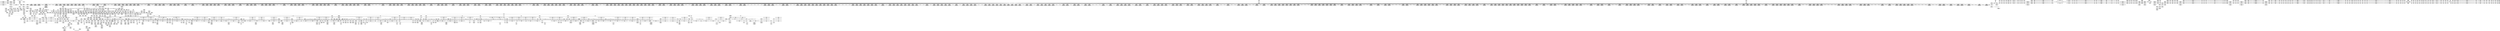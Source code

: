 digraph {
	CE0x424f780 [shape=record,shape=Mrecord,label="{CE0x424f780|_call_void_rcu_lock_release(%struct.lockdep_map*_rcu_lock_map)_#10,_!dbg_!27733|include/linux/rcupdate.h,935}"]
	CE0x41b2d80 [shape=record,shape=Mrecord,label="{CE0x41b2d80|_call_void_rcu_read_lock()_#10,_!dbg_!27712|security/selinux/hooks.c,207|*SummSource*}"]
	CE0x420d900 [shape=record,shape=Mrecord,label="{CE0x420d900|i64*_getelementptr_inbounds_(_13_x_i64_,_13_x_i64_*___llvm_gcov_ctr126,_i64_0,_i64_11)|*Constant*|*SummSink*}"]
	CE0x4211000 [shape=record,shape=Mrecord,label="{CE0x4211000|rcu_read_unlock:_entry}"]
	CE0x417e510 [shape=record,shape=Mrecord,label="{CE0x417e510|i64*_getelementptr_inbounds_(_11_x_i64_,_11_x_i64_*___llvm_gcov_ctr125,_i64_0,_i64_1)|*Constant*|*SummSource*}"]
	CE0x41f93b0 [shape=record,shape=Mrecord,label="{CE0x41f93b0|task_sid:_tmp4|*LoadInst*|security/selinux/hooks.c,208}"]
	CE0x427c080 [shape=record,shape=Mrecord,label="{CE0x427c080|_call_void_mcount()_#3|*SummSource*}"]
	CE0x41487e0 [shape=record,shape=Mrecord,label="{CE0x41487e0|i32_512|*Constant*}"]
	CE0x4196900 [shape=record,shape=Mrecord,label="{CE0x4196900|task_sid:_real_cred|security/selinux/hooks.c,208|*SummSource*}"]
	CE0x420d2f0 [shape=record,shape=Mrecord,label="{CE0x420d2f0|task_sid:_tmp24|security/selinux/hooks.c,208}"]
	CE0x41eb080 [shape=record,shape=Mrecord,label="{CE0x41eb080|2472:_%struct.cred*,_:_CRE_6292,6293_}"]
	CE0x4216010 [shape=record,shape=Mrecord,label="{CE0x4216010|__rcu_read_unlock:_entry}"]
	CE0x421fb10 [shape=record,shape=Mrecord,label="{CE0x421fb10|__rcu_read_unlock:_tmp5|include/linux/rcupdate.h,244|*SummSink*}"]
	CE0x424f250 [shape=record,shape=Mrecord,label="{CE0x424f250|i64*_getelementptr_inbounds_(_11_x_i64_,_11_x_i64_*___llvm_gcov_ctr132,_i64_0,_i64_10)|*Constant*|*SummSink*}"]
	CE0x41c9ee0 [shape=record,shape=Mrecord,label="{CE0x41c9ee0|2472:_%struct.cred*,_:_CRE_1952,1960_|*MultipleSource*|Function::task_sid&Arg::task::|Function::current_has_perm&Arg::tsk::|security/selinux/hooks.c,208|Function::selinux_task_movememory&Arg::p::}"]
	CE0x41ede40 [shape=record,shape=Mrecord,label="{CE0x41ede40|2472:_%struct.cred*,_:_CRE_6331,6332_}"]
	CE0x42282f0 [shape=record,shape=Mrecord,label="{CE0x42282f0|rcu_read_unlock:_if.end}"]
	CE0x5f4a950 [shape=record,shape=Mrecord,label="{CE0x5f4a950|selinux_task_movememory:_p|Function::selinux_task_movememory&Arg::p::}"]
	CE0x42751a0 [shape=record,shape=Mrecord,label="{CE0x42751a0|__rcu_read_unlock:_tmp6|include/linux/rcupdate.h,245}"]
	CE0x429f420 [shape=record,shape=Mrecord,label="{CE0x429f420|__preempt_count_add:_tmp4|./arch/x86/include/asm/preempt.h,72}"]
	CE0x4179830 [shape=record,shape=Mrecord,label="{CE0x4179830|2472:_%struct.cred*,_:_CRE_280,288_|*MultipleSource*|Function::task_sid&Arg::task::|Function::current_has_perm&Arg::tsk::|security/selinux/hooks.c,208|Function::selinux_task_movememory&Arg::p::}"]
	CE0x41e7030 [shape=record,shape=Mrecord,label="{CE0x41e7030|2472:_%struct.cred*,_:_CRE_5968,5976_|*MultipleSource*|Function::task_sid&Arg::task::|Function::current_has_perm&Arg::tsk::|security/selinux/hooks.c,208|Function::selinux_task_movememory&Arg::p::}"]
	CE0x41fc310 [shape=record,shape=Mrecord,label="{CE0x41fc310|task_sid:_tmp14|security/selinux/hooks.c,208|*SummSink*}"]
	CE0x42c6300 [shape=record,shape=Mrecord,label="{CE0x42c6300|__preempt_count_sub:_tmp7|./arch/x86/include/asm/preempt.h,78|*SummSink*}"]
	CE0x4152010 [shape=record,shape=Mrecord,label="{CE0x4152010|2472:_%struct.cred*,_:_CRE_702,703_}"]
	CE0x41ce850 [shape=record,shape=Mrecord,label="{CE0x41ce850|2472:_%struct.cred*,_:_CRE_2248,2256_|*MultipleSource*|Function::task_sid&Arg::task::|Function::current_has_perm&Arg::tsk::|security/selinux/hooks.c,208|Function::selinux_task_movememory&Arg::p::}"]
	CE0x427c330 [shape=record,shape=Mrecord,label="{CE0x427c330|__preempt_count_add:_tmp2|*SummSource*}"]
	CE0x41b10f0 [shape=record,shape=Mrecord,label="{CE0x41b10f0|task_sid:_tmp1|*SummSink*}"]
	CE0x417ddb0 [shape=record,shape=Mrecord,label="{CE0x417ddb0|current_sid:_security|security/selinux/hooks.c,218|*SummSource*}"]
	CE0x4274200 [shape=record,shape=Mrecord,label="{CE0x4274200|__rcu_read_unlock:_do.body|*SummSink*}"]
	CE0x429d9b0 [shape=record,shape=Mrecord,label="{CE0x429d9b0|__rcu_read_unlock:_bb|*SummSource*}"]
	CE0x4289190 [shape=record,shape=Mrecord,label="{CE0x4289190|GLOBAL:_lock_release|*Constant*}"]
	CE0x41515e0 [shape=record,shape=Mrecord,label="{CE0x41515e0|2472:_%struct.cred*,_:_CRE_692,693_}"]
	CE0x4155bb0 [shape=record,shape=Mrecord,label="{CE0x4155bb0|current_sid:_entry|*SummSink*}"]
	CE0x41ddb30 [shape=record,shape=Mrecord,label="{CE0x41ddb30|2472:_%struct.cred*,_:_CRE_2937,2938_}"]
	CE0x4282b30 [shape=record,shape=Mrecord,label="{CE0x4282b30|__preempt_count_sub:_tmp3|*SummSource*}"]
	CE0x42c1610 [shape=record,shape=Mrecord,label="{CE0x42c1610|__preempt_count_sub:_tmp1|*SummSource*}"]
	CE0x41aeb00 [shape=record,shape=Mrecord,label="{CE0x41aeb00|2472:_%struct.cred*,_:_CRE_8,16_|*MultipleSource*|Function::task_sid&Arg::task::|Function::current_has_perm&Arg::tsk::|security/selinux/hooks.c,208|Function::selinux_task_movememory&Arg::p::}"]
	CE0x416da80 [shape=record,shape=Mrecord,label="{CE0x416da80|i32_0|*Constant*}"]
	CE0x4222d10 [shape=record,shape=Mrecord,label="{CE0x4222d10|rcu_lock_release:_tmp4|include/linux/rcupdate.h,423|*SummSink*}"]
	CE0x415cf70 [shape=record,shape=Mrecord,label="{CE0x415cf70|avc_has_perm:_tsid|Function::avc_has_perm&Arg::tsid::}"]
	CE0x41976d0 [shape=record,shape=Mrecord,label="{CE0x41976d0|cred_sid:_tmp4|*LoadInst*|security/selinux/hooks.c,196|*SummSink*}"]
	CE0x41d3850 [shape=record,shape=Mrecord,label="{CE0x41d3850|2472:_%struct.cred*,_:_CRE_2528,2529_}"]
	CE0x417b6f0 [shape=record,shape=Mrecord,label="{CE0x417b6f0|i8*_getelementptr_inbounds_(_45_x_i8_,_45_x_i8_*_.str12,_i32_0,_i32_0)|*Constant*|*SummSink*}"]
	CE0x4211bd0 [shape=record,shape=Mrecord,label="{CE0x4211bd0|i64*_getelementptr_inbounds_(_2_x_i64_,_2_x_i64_*___llvm_gcov_ctr98,_i64_0,_i64_0)|*Constant*}"]
	CE0x41e61c0 [shape=record,shape=Mrecord,label="{CE0x41e61c0|2472:_%struct.cred*,_:_CRE_5920,5928_|*MultipleSource*|Function::task_sid&Arg::task::|Function::current_has_perm&Arg::tsk::|security/selinux/hooks.c,208|Function::selinux_task_movememory&Arg::p::}"]
	CE0x54e22e0 [shape=record,shape=Mrecord,label="{CE0x54e22e0|selinux_task_movememory:_tmp1|*SummSink*}"]
	CE0x4282c70 [shape=record,shape=Mrecord,label="{CE0x4282c70|__preempt_count_add:_do.end|*SummSink*}"]
	CE0x41f3520 [shape=record,shape=Mrecord,label="{CE0x41f3520|2472:_%struct.cred*,_:_CRE_6528,6536_|*MultipleSource*|Function::task_sid&Arg::task::|Function::current_has_perm&Arg::tsk::|security/selinux/hooks.c,208|Function::selinux_task_movememory&Arg::p::}"]
	CE0x4226300 [shape=record,shape=Mrecord,label="{CE0x4226300|cred_sid:_bb|*SummSink*}"]
	CE0x41d6d50 [shape=record,shape=Mrecord,label="{CE0x41d6d50|2472:_%struct.cred*,_:_CRE_2696,2704_|*MultipleSource*|Function::task_sid&Arg::task::|Function::current_has_perm&Arg::tsk::|security/selinux/hooks.c,208|Function::selinux_task_movememory&Arg::p::}"]
	CE0x415f6d0 [shape=record,shape=Mrecord,label="{CE0x415f6d0|rcu_read_lock:_tmp3}"]
	CE0x420d9e0 [shape=record,shape=Mrecord,label="{CE0x420d9e0|task_sid:_tmp26|security/selinux/hooks.c,208|*SummSource*}"]
	CE0x416d580 [shape=record,shape=Mrecord,label="{CE0x416d580|_ret_i32_%call7,_!dbg_!27749|security/selinux/hooks.c,210|*SummSource*}"]
	CE0x41b2200 [shape=record,shape=Mrecord,label="{CE0x41b2200|i64*_getelementptr_inbounds_(_2_x_i64_,_2_x_i64_*___llvm_gcov_ctr131,_i64_0,_i64_1)|*Constant*}"]
	CE0x41e4ec0 [shape=record,shape=Mrecord,label="{CE0x41e4ec0|2472:_%struct.cred*,_:_CRE_5856,5860_|*MultipleSource*|Function::task_sid&Arg::task::|Function::current_has_perm&Arg::tsk::|security/selinux/hooks.c,208|Function::selinux_task_movememory&Arg::p::}"]
	CE0x42502b0 [shape=record,shape=Mrecord,label="{CE0x42502b0|rcu_lock_release:_entry|*SummSource*}"]
	CE0x41eeb50 [shape=record,shape=Mrecord,label="{CE0x41eeb50|2472:_%struct.cred*,_:_CRE_6342,6343_}"]
	CE0x420ca30 [shape=record,shape=Mrecord,label="{CE0x420ca30|task_sid:_tmp23|security/selinux/hooks.c,208}"]
	CE0x4165f50 [shape=record,shape=Mrecord,label="{CE0x4165f50|selinux_task_movememory:_p|Function::selinux_task_movememory&Arg::p::|*SummSink*}"]
	CE0x4234360 [shape=record,shape=Mrecord,label="{CE0x4234360|rcu_read_lock:_land.lhs.true2|*SummSource*}"]
	CE0x422c880 [shape=record,shape=Mrecord,label="{CE0x422c880|rcu_read_unlock:_tmp3|*SummSource*}"]
	CE0x4193830 [shape=record,shape=Mrecord,label="{CE0x4193830|2472:_%struct.cred*,_:_CRE_552,560_|*MultipleSource*|Function::task_sid&Arg::task::|Function::current_has_perm&Arg::tsk::|security/selinux/hooks.c,208|Function::selinux_task_movememory&Arg::p::}"]
	CE0x4151ee0 [shape=record,shape=Mrecord,label="{CE0x4151ee0|2472:_%struct.cred*,_:_CRE_701,702_}"]
	CE0x423ed50 [shape=record,shape=Mrecord,label="{CE0x423ed50|_call_void___preempt_count_add(i32_1)_#10,_!dbg_!27711|include/linux/rcupdate.h,239|*SummSink*}"]
	CE0x4153340 [shape=record,shape=Mrecord,label="{CE0x4153340|%struct.lockdep_map*_null|*Constant*}"]
	CE0x41eb970 [shape=record,shape=Mrecord,label="{CE0x41eb970|2472:_%struct.cred*,_:_CRE_6300,6301_}"]
	CE0x4208db0 [shape=record,shape=Mrecord,label="{CE0x4208db0|i64_5|*Constant*}"]
	CE0x41e3960 [shape=record,shape=Mrecord,label="{CE0x41e3960|2472:_%struct.cred*,_:_CRE_3128,3136_|*MultipleSource*|Function::task_sid&Arg::task::|Function::current_has_perm&Arg::tsk::|security/selinux/hooks.c,208|Function::selinux_task_movememory&Arg::p::}"]
	CE0x424e3e0 [shape=record,shape=Mrecord,label="{CE0x424e3e0|rcu_read_unlock:_tmp19|include/linux/rcupdate.h,933|*SummSink*}"]
	CE0x41f4820 [shape=record,shape=Mrecord,label="{CE0x41f4820|2472:_%struct.cred*,_:_CRE_6600,6608_|*MultipleSource*|Function::task_sid&Arg::task::|Function::current_has_perm&Arg::tsk::|security/selinux/hooks.c,208|Function::selinux_task_movememory&Arg::p::}"]
	CE0x41d0240 [shape=record,shape=Mrecord,label="{CE0x41d0240|2472:_%struct.cred*,_:_CRE_2336,2344_|*MultipleSource*|Function::task_sid&Arg::task::|Function::current_has_perm&Arg::tsk::|security/selinux/hooks.c,208|Function::selinux_task_movememory&Arg::p::}"]
	CE0x4272ca0 [shape=record,shape=Mrecord,label="{CE0x4272ca0|_call_void_lock_acquire(%struct.lockdep_map*_%map,_i32_0,_i32_0,_i32_2,_i32_0,_%struct.lockdep_map*_null,_i64_ptrtoint_(i8*_blockaddress(_rcu_lock_acquire,_%__here)_to_i64))_#10,_!dbg_!27716|include/linux/rcupdate.h,418|*SummSource*}"]
	CE0x428b130 [shape=record,shape=Mrecord,label="{CE0x428b130|__preempt_count_sub:_tmp|*SummSource*}"]
	CE0x4148fb0 [shape=record,shape=Mrecord,label="{CE0x4148fb0|selinux_task_movememory:_entry}"]
	CE0x42874f0 [shape=record,shape=Mrecord,label="{CE0x42874f0|i64*_getelementptr_inbounds_(_4_x_i64_,_4_x_i64_*___llvm_gcov_ctr134,_i64_0,_i64_2)|*Constant*|*SummSink*}"]
	CE0x41aaca0 [shape=record,shape=Mrecord,label="{CE0x41aaca0|void_(i32*,_i32,_i32*)*_asm_addl_$1,_%gs:$0_,_*m,ri,*m,_dirflag_,_fpsr_,_flags_}"]
	CE0x427c3a0 [shape=record,shape=Mrecord,label="{CE0x427c3a0|__preempt_count_add:_tmp2|*SummSink*}"]
	CE0x422cd90 [shape=record,shape=Mrecord,label="{CE0x422cd90|rcu_read_lock:_tmp16|include/linux/rcupdate.h,882}"]
	CE0x41e13c0 [shape=record,shape=Mrecord,label="{CE0x41e13c0|2472:_%struct.cred*,_:_CRE_3008,3024_|*MultipleSource*|Function::task_sid&Arg::task::|Function::current_has_perm&Arg::tsk::|security/selinux/hooks.c,208|Function::selinux_task_movememory&Arg::p::}"]
	CE0x4175000 [shape=record,shape=Mrecord,label="{CE0x4175000|i64*_getelementptr_inbounds_(_13_x_i64_,_13_x_i64_*___llvm_gcov_ctr126,_i64_0,_i64_1)|*Constant*|*SummSink*}"]
	CE0x427be10 [shape=record,shape=Mrecord,label="{CE0x427be10|__rcu_read_unlock:_tmp3}"]
	CE0x41d50d0 [shape=record,shape=Mrecord,label="{CE0x41d50d0|2472:_%struct.cred*,_:_CRE_2596,2598_|*MultipleSource*|Function::task_sid&Arg::task::|Function::current_has_perm&Arg::tsk::|security/selinux/hooks.c,208|Function::selinux_task_movememory&Arg::p::}"]
	CE0x4178150 [shape=record,shape=Mrecord,label="{CE0x4178150|i8*_getelementptr_inbounds_(_25_x_i8_,_25_x_i8_*_.str3,_i32_0,_i32_0)|*Constant*|*SummSource*}"]
	CE0x41c3410 [shape=record,shape=Mrecord,label="{CE0x41c3410|task_sid:_tmp18|security/selinux/hooks.c,208|*SummSink*}"]
	CE0x417ab40 [shape=record,shape=Mrecord,label="{CE0x417ab40|current_sid:_do.end}"]
	CE0x422e130 [shape=record,shape=Mrecord,label="{CE0x422e130|i64*_getelementptr_inbounds_(_11_x_i64_,_11_x_i64_*___llvm_gcov_ctr127,_i64_0,_i64_9)|*Constant*|*SummSource*}"]
	CE0x41f5db0 [shape=record,shape=Mrecord,label="{CE0x41f5db0|2472:_%struct.cred*,_:_CRE_6660,6664_|*MultipleSource*|Function::task_sid&Arg::task::|Function::current_has_perm&Arg::tsk::|security/selinux/hooks.c,208|Function::selinux_task_movememory&Arg::p::}"]
	CE0x41810b0 [shape=record,shape=Mrecord,label="{CE0x41810b0|2472:_%struct.cred*,_:_CRE_160,164_|*MultipleSource*|Function::task_sid&Arg::task::|Function::current_has_perm&Arg::tsk::|security/selinux/hooks.c,208|Function::selinux_task_movememory&Arg::p::}"]
	CE0x4249a60 [shape=record,shape=Mrecord,label="{CE0x4249a60|_call_void_mcount()_#3|*SummSink*}"]
	CE0x4245a00 [shape=record,shape=Mrecord,label="{CE0x4245a00|rcu_lock_release:_tmp2|*SummSink*}"]
	CE0x4226bb0 [shape=record,shape=Mrecord,label="{CE0x4226bb0|cred_sid:_tmp5|security/selinux/hooks.c,196|*SummSink*}"]
	CE0x4173bd0 [shape=record,shape=Mrecord,label="{CE0x4173bd0|i64*_getelementptr_inbounds_(_2_x_i64_,_2_x_i64_*___llvm_gcov_ctr131,_i64_0,_i64_1)|*Constant*|*SummSink*}"]
	CE0x41af230 [shape=record,shape=Mrecord,label="{CE0x41af230|rcu_read_lock:_entry}"]
	CE0x41b4ac0 [shape=record,shape=Mrecord,label="{CE0x41b4ac0|2472:_%struct.cred*,_:_CRE_80,84_|*MultipleSource*|Function::task_sid&Arg::task::|Function::current_has_perm&Arg::tsk::|security/selinux/hooks.c,208|Function::selinux_task_movememory&Arg::p::}"]
	CE0x4211070 [shape=record,shape=Mrecord,label="{CE0x4211070|rcu_read_unlock:_entry|*SummSink*}"]
	CE0x415a530 [shape=record,shape=Mrecord,label="{CE0x415a530|current_sid:_tmp4|security/selinux/hooks.c,218|*SummSink*}"]
	CE0x4161410 [shape=record,shape=Mrecord,label="{CE0x4161410|rcu_read_unlock:_tmp8|include/linux/rcupdate.h,933}"]
	CE0x42b9570 [shape=record,shape=Mrecord,label="{CE0x42b9570|__preempt_count_add:_do.end|*SummSource*}"]
	CE0x4157e00 [shape=record,shape=Mrecord,label="{CE0x4157e00|i64*_getelementptr_inbounds_(_2_x_i64_,_2_x_i64_*___llvm_gcov_ctr289,_i64_0,_i64_0)|*Constant*|*SummSink*}"]
	CE0x41ef860 [shape=record,shape=Mrecord,label="{CE0x41ef860|2472:_%struct.cred*,_:_CRE_6353,6354_}"]
	CE0x41b0fd0 [shape=record,shape=Mrecord,label="{CE0x41b0fd0|GLOBAL:_rcu_read_lock.__warned|Global_var:rcu_read_lock.__warned|*SummSink*}"]
	CE0x4282810 [shape=record,shape=Mrecord,label="{CE0x4282810|__preempt_count_sub:_tmp4|./arch/x86/include/asm/preempt.h,77}"]
	CE0x4221af0 [shape=record,shape=Mrecord,label="{CE0x4221af0|__preempt_count_add:_tmp1|*SummSink*}"]
	CE0x42308d0 [shape=record,shape=Mrecord,label="{CE0x42308d0|_call_void_lockdep_rcu_suspicious(i8*_getelementptr_inbounds_(_25_x_i8_,_25_x_i8_*_.str45,_i32_0,_i32_0),_i32_883,_i8*_getelementptr_inbounds_(_42_x_i8_,_42_x_i8_*_.str46,_i32_0,_i32_0))_#10,_!dbg_!27728|include/linux/rcupdate.h,882|*SummSource*}"]
	CE0x41ef4d0 [shape=record,shape=Mrecord,label="{CE0x41ef4d0|2472:_%struct.cred*,_:_CRE_6350,6351_}"]
	CE0x41d41d0 [shape=record,shape=Mrecord,label="{CE0x41d41d0|2472:_%struct.cred*,_:_CRE_2536,2544_|*MultipleSource*|Function::task_sid&Arg::task::|Function::current_has_perm&Arg::tsk::|security/selinux/hooks.c,208|Function::selinux_task_movememory&Arg::p::}"]
	CE0x41b3a10 [shape=record,shape=Mrecord,label="{CE0x41b3a10|2472:_%struct.cred*,_:_CRE_384,392_|*MultipleSource*|Function::task_sid&Arg::task::|Function::current_has_perm&Arg::tsk::|security/selinux/hooks.c,208|Function::selinux_task_movememory&Arg::p::}"]
	CE0x416e2e0 [shape=record,shape=Mrecord,label="{CE0x416e2e0|current_has_perm:_tmp3}"]
	CE0x4194500 [shape=record,shape=Mrecord,label="{CE0x4194500|task_sid:_do.end6|*SummSource*}"]
	CE0x4248f40 [shape=record,shape=Mrecord,label="{CE0x4248f40|rcu_lock_acquire:___here|*SummSink*}"]
	CE0x4220370 [shape=record,shape=Mrecord,label="{CE0x4220370|i64*_getelementptr_inbounds_(_4_x_i64_,_4_x_i64_*___llvm_gcov_ctr129,_i64_0,_i64_3)|*Constant*|*SummSource*}"]
	CE0x42484d0 [shape=record,shape=Mrecord,label="{CE0x42484d0|_call_void_asm_sideeffect_,_memory_,_dirflag_,_fpsr_,_flags_()_#3,_!dbg_!27711,_!srcloc_!27714|include/linux/rcupdate.h,244|*SummSource*}"]
	CE0x421f230 [shape=record,shape=Mrecord,label="{CE0x421f230|GLOBAL:___preempt_count_sub|*Constant*|*SummSource*}"]
	CE0x41fbaf0 [shape=record,shape=Mrecord,label="{CE0x41fbaf0|i64_6|*Constant*}"]
	CE0x422e9c0 [shape=record,shape=Mrecord,label="{CE0x422e9c0|rcu_read_lock:_tmp19|include/linux/rcupdate.h,882|*SummSink*}"]
	CE0x4226a80 [shape=record,shape=Mrecord,label="{CE0x4226a80|cred_sid:_tmp5|security/selinux/hooks.c,196|*SummSource*}"]
	CE0x41c33a0 [shape=record,shape=Mrecord,label="{CE0x41c33a0|task_sid:_tmp18|security/selinux/hooks.c,208|*SummSource*}"]
	CE0x41b4de0 [shape=record,shape=Mrecord,label="{CE0x41b4de0|%struct.task_struct*_(%struct.task_struct**)*_asm_movq_%gs:$_1:P_,$0_,_r,im,_dirflag_,_fpsr_,_flags_|*SummSource*}"]
	CE0x41ef270 [shape=record,shape=Mrecord,label="{CE0x41ef270|2472:_%struct.cred*,_:_CRE_6348,6349_}"]
	CE0x5f4a9f0 [shape=record,shape=Mrecord,label="{CE0x5f4a9f0|selinux_task_movememory:_p|Function::selinux_task_movememory&Arg::p::|*SummSource*}"]
	CE0x41d9cd0 [shape=record,shape=Mrecord,label="{CE0x41d9cd0|2472:_%struct.cred*,_:_CRE_2848,2856_|*MultipleSource*|Function::task_sid&Arg::task::|Function::current_has_perm&Arg::tsk::|security/selinux/hooks.c,208|Function::selinux_task_movememory&Arg::p::}"]
	CE0x41ebaa0 [shape=record,shape=Mrecord,label="{CE0x41ebaa0|2472:_%struct.cred*,_:_CRE_6301,6302_}"]
	CE0x4211520 [shape=record,shape=Mrecord,label="{CE0x4211520|get_current:_bb}"]
	CE0x41efac0 [shape=record,shape=Mrecord,label="{CE0x41efac0|2472:_%struct.cred*,_:_CRE_6355,6356_}"]
	CE0x416fc70 [shape=record,shape=Mrecord,label="{CE0x416fc70|_call_void_mcount()_#3|*SummSource*}"]
	CE0x41e79b0 [shape=record,shape=Mrecord,label="{CE0x41e79b0|2472:_%struct.cred*,_:_CRE_6000,6008_|*MultipleSource*|Function::task_sid&Arg::task::|Function::current_has_perm&Arg::tsk::|security/selinux/hooks.c,208|Function::selinux_task_movememory&Arg::p::}"]
	CE0x4243040 [shape=record,shape=Mrecord,label="{CE0x4243040|rcu_read_unlock:_tmp1}"]
	CE0x41caf20 [shape=record,shape=Mrecord,label="{CE0x41caf20|2472:_%struct.cred*,_:_CRE_2020,2032_|*MultipleSource*|Function::task_sid&Arg::task::|Function::current_has_perm&Arg::tsk::|security/selinux/hooks.c,208|Function::selinux_task_movememory&Arg::p::}"]
	CE0x41b3240 [shape=record,shape=Mrecord,label="{CE0x41b3240|_call_void_rcu_lock_acquire(%struct.lockdep_map*_rcu_lock_map)_#10,_!dbg_!27711|include/linux/rcupdate.h,881}"]
	CE0x41c7d40 [shape=record,shape=Mrecord,label="{CE0x41c7d40|2472:_%struct.cred*,_:_CRE_1840,1844_|*MultipleSource*|Function::task_sid&Arg::task::|Function::current_has_perm&Arg::tsk::|security/selinux/hooks.c,208|Function::selinux_task_movememory&Arg::p::}"]
	CE0x4170a30 [shape=record,shape=Mrecord,label="{CE0x4170a30|GLOBAL:___llvm_gcov_ctr127|Global_var:__llvm_gcov_ctr127|*SummSource*}"]
	CE0x41a5080 [shape=record,shape=Mrecord,label="{CE0x41a5080|i64*_getelementptr_inbounds_(_4_x_i64_,_4_x_i64_*___llvm_gcov_ctr128,_i64_0,_i64_0)|*Constant*|*SummSink*}"]
	CE0x417b190 [shape=record,shape=Mrecord,label="{CE0x417b190|2472:_%struct.cred*,_:_CRE_144,152_|*MultipleSource*|Function::task_sid&Arg::task::|Function::current_has_perm&Arg::tsk::|security/selinux/hooks.c,208|Function::selinux_task_movememory&Arg::p::}"]
	CE0x4181610 [shape=record,shape=Mrecord,label="{CE0x4181610|i1_true|*Constant*}"]
	CE0x41f2250 [shape=record,shape=Mrecord,label="{CE0x41f2250|2472:_%struct.cred*,_:_CRE_6476,6480_|*MultipleSource*|Function::task_sid&Arg::task::|Function::current_has_perm&Arg::tsk::|security/selinux/hooks.c,208|Function::selinux_task_movememory&Arg::p::}"]
	CE0x4153b60 [shape=record,shape=Mrecord,label="{CE0x4153b60|current_has_perm:_entry|*SummSource*}"]
	CE0x414ee00 [shape=record,shape=Mrecord,label="{CE0x414ee00|current_sid:_do.body|*SummSource*}"]
	CE0x41cfd80 [shape=record,shape=Mrecord,label="{CE0x41cfd80|2472:_%struct.cred*,_:_CRE_2320,2328_|*MultipleSource*|Function::task_sid&Arg::task::|Function::current_has_perm&Arg::tsk::|security/selinux/hooks.c,208|Function::selinux_task_movememory&Arg::p::}"]
	CE0x41c13b0 [shape=record,shape=Mrecord,label="{CE0x41c13b0|2472:_%struct.cred*,_:_CRE_608,616_|*MultipleSource*|Function::task_sid&Arg::task::|Function::current_has_perm&Arg::tsk::|security/selinux/hooks.c,208|Function::selinux_task_movememory&Arg::p::}"]
	CE0x41d33a0 [shape=record,shape=Mrecord,label="{CE0x41d33a0|2472:_%struct.cred*,_:_CRE_2523,2524_}"]
	CE0x41bfd90 [shape=record,shape=Mrecord,label="{CE0x41bfd90|rcu_read_lock:_tmp14|include/linux/rcupdate.h,882|*SummSource*}"]
	CE0x4208980 [shape=record,shape=Mrecord,label="{CE0x4208980|rcu_read_unlock:_tmp7|include/linux/rcupdate.h,933|*SummSource*}"]
	CE0x4190b00 [shape=record,shape=Mrecord,label="{CE0x4190b00|task_sid:_do.end6|*SummSink*}"]
	CE0x4217250 [shape=record,shape=Mrecord,label="{CE0x4217250|i32_2|*Constant*}"]
	CE0x41eff80 [shape=record,shape=Mrecord,label="{CE0x41eff80|2472:_%struct.cred*,_:_CRE_6359,6360_}"]
	CE0x4275ed0 [shape=record,shape=Mrecord,label="{CE0x4275ed0|rcu_lock_acquire:_tmp6|*SummSource*}"]
	CE0x423f720 [shape=record,shape=Mrecord,label="{CE0x423f720|__rcu_read_unlock:_tmp2|*SummSink*}"]
	CE0x4209e80 [shape=record,shape=Mrecord,label="{CE0x4209e80|i32_0|*Constant*}"]
	CE0x4214ae0 [shape=record,shape=Mrecord,label="{CE0x4214ae0|GLOBAL:_task_sid.__warned|Global_var:task_sid.__warned|*SummSource*}"]
	CE0x41556b0 [shape=record,shape=Mrecord,label="{CE0x41556b0|GLOBAL:_current_sid|*Constant*|*SummSource*}"]
	CE0x4233730 [shape=record,shape=Mrecord,label="{CE0x4233730|rcu_read_lock:_tmp9|include/linux/rcupdate.h,882|*SummSink*}"]
	CE0x418fc00 [shape=record,shape=Mrecord,label="{CE0x418fc00|rcu_read_lock:_tmp11|include/linux/rcupdate.h,882}"]
	CE0x41e7750 [shape=record,shape=Mrecord,label="{CE0x41e7750|2472:_%struct.cred*,_:_CRE_5992,6000_|*MultipleSource*|Function::task_sid&Arg::task::|Function::current_has_perm&Arg::tsk::|security/selinux/hooks.c,208|Function::selinux_task_movememory&Arg::p::}"]
	CE0x41b7ec0 [shape=record,shape=Mrecord,label="{CE0x41b7ec0|i64*_getelementptr_inbounds_(_2_x_i64_,_2_x_i64_*___llvm_gcov_ctr131,_i64_0,_i64_0)|*Constant*}"]
	CE0x423d900 [shape=record,shape=Mrecord,label="{CE0x423d900|GLOBAL:___llvm_gcov_ctr132|Global_var:__llvm_gcov_ctr132}"]
	CE0x41dee30 [shape=record,shape=Mrecord,label="{CE0x41dee30|2472:_%struct.cred*,_:_CRE_2953,2954_}"]
	CE0x424e1f0 [shape=record,shape=Mrecord,label="{CE0x424e1f0|rcu_read_unlock:_tmp19|include/linux/rcupdate.h,933|*SummSource*}"]
	CE0x428a210 [shape=record,shape=Mrecord,label="{CE0x428a210|i64*_getelementptr_inbounds_(_4_x_i64_,_4_x_i64_*___llvm_gcov_ctr133,_i64_0,_i64_3)|*Constant*|*SummSink*}"]
	CE0x41cd7b0 [shape=record,shape=Mrecord,label="{CE0x41cd7b0|2472:_%struct.cred*,_:_CRE_2128,2136_|*MultipleSource*|Function::task_sid&Arg::task::|Function::current_has_perm&Arg::tsk::|security/selinux/hooks.c,208|Function::selinux_task_movememory&Arg::p::}"]
	CE0x41fc630 [shape=record,shape=Mrecord,label="{CE0x41fc630|task_sid:_tmp15|security/selinux/hooks.c,208}"]
	CE0x41e1190 [shape=record,shape=Mrecord,label="{CE0x41e1190|2472:_%struct.cred*,_:_CRE_3000,3008_|*MultipleSource*|Function::task_sid&Arg::task::|Function::current_has_perm&Arg::tsk::|security/selinux/hooks.c,208|Function::selinux_task_movememory&Arg::p::}"]
	CE0x41d84e0 [shape=record,shape=Mrecord,label="{CE0x41d84e0|2472:_%struct.cred*,_:_CRE_2768,2776_|*MultipleSource*|Function::task_sid&Arg::task::|Function::current_has_perm&Arg::tsk::|security/selinux/hooks.c,208|Function::selinux_task_movememory&Arg::p::}"]
	CE0x417b5c0 [shape=record,shape=Mrecord,label="{CE0x417b5c0|i8*_getelementptr_inbounds_(_45_x_i8_,_45_x_i8_*_.str12,_i32_0,_i32_0)|*Constant*}"]
	CE0x420bce0 [shape=record,shape=Mrecord,label="{CE0x420bce0|task_sid:_tmp21|security/selinux/hooks.c,208}"]
	CE0x42034a0 [shape=record,shape=Mrecord,label="{CE0x42034a0|GLOBAL:_rcu_read_unlock.__warned|Global_var:rcu_read_unlock.__warned|*SummSource*}"]
	CE0x414f8d0 [shape=record,shape=Mrecord,label="{CE0x414f8d0|get_current:_tmp2}"]
	CE0x4251320 [shape=record,shape=Mrecord,label="{CE0x4251320|rcu_lock_release:_map|Function::rcu_lock_release&Arg::map::|*SummSink*}"]
	CE0x4175070 [shape=record,shape=Mrecord,label="{CE0x4175070|task_sid:_tmp1}"]
	CE0x41debd0 [shape=record,shape=Mrecord,label="{CE0x41debd0|2472:_%struct.cred*,_:_CRE_2951,2952_}"]
	CE0x422f870 [shape=record,shape=Mrecord,label="{CE0x422f870|i64*_getelementptr_inbounds_(_11_x_i64_,_11_x_i64_*___llvm_gcov_ctr127,_i64_0,_i64_10)|*Constant*|*SummSource*}"]
	CE0x415d650 [shape=record,shape=Mrecord,label="{CE0x415d650|i16_2|*Constant*|*SummSink*}"]
	CE0x4154ab0 [shape=record,shape=Mrecord,label="{CE0x4154ab0|selinux_task_movememory:_tmp2|*SummSink*}"]
	CE0x4223720 [shape=record,shape=Mrecord,label="{CE0x4223720|rcu_lock_release:_tmp2}"]
	CE0x418fef0 [shape=record,shape=Mrecord,label="{CE0x418fef0|rcu_read_lock:_tmp11|include/linux/rcupdate.h,882|*SummSink*}"]
	CE0x4172ca0 [shape=record,shape=Mrecord,label="{CE0x4172ca0|current_sid:_call|security/selinux/hooks.c,218|*SummSource*}"]
	CE0x4277b40 [shape=record,shape=Mrecord,label="{CE0x4277b40|i64*_getelementptr_inbounds_(_4_x_i64_,_4_x_i64_*___llvm_gcov_ctr135,_i64_0,_i64_3)|*Constant*|*SummSink*}"]
	CE0x41f8030 [shape=record,shape=Mrecord,label="{CE0x41f8030|2472:_%struct.cred*,_:_CRE_10592,10600_|*MultipleSource*|Function::task_sid&Arg::task::|Function::current_has_perm&Arg::tsk::|security/selinux/hooks.c,208|Function::selinux_task_movememory&Arg::p::}"]
	CE0x41e8f40 [shape=record,shape=Mrecord,label="{CE0x41e8f40|2472:_%struct.cred*,_:_CRE_6196,6200_|*MultipleSource*|Function::task_sid&Arg::task::|Function::current_has_perm&Arg::tsk::|security/selinux/hooks.c,208|Function::selinux_task_movememory&Arg::p::}"]
	CE0x41f1440 [shape=record,shape=Mrecord,label="{CE0x41f1440|2472:_%struct.cred*,_:_CRE_6440,6448_|*MultipleSource*|Function::task_sid&Arg::task::|Function::current_has_perm&Arg::tsk::|security/selinux/hooks.c,208|Function::selinux_task_movememory&Arg::p::}"]
	CE0x4181790 [shape=record,shape=Mrecord,label="{CE0x4181790|i1_true|*Constant*|*SummSource*}"]
	CE0x4213e70 [shape=record,shape=Mrecord,label="{CE0x4213e70|task_sid:_tmp6|security/selinux/hooks.c,208|*SummSource*}"]
	CE0x41e0260 [shape=record,shape=Mrecord,label="{CE0x41e0260|2472:_%struct.cred*,_:_CRE_2970,2971_}"]
	CE0x4178490 [shape=record,shape=Mrecord,label="{CE0x4178490|GLOBAL:_lockdep_rcu_suspicious|*Constant*|*SummSink*}"]
	CE0x41b2e70 [shape=record,shape=Mrecord,label="{CE0x41b2e70|_call_void_rcu_read_lock()_#10,_!dbg_!27712|security/selinux/hooks.c,207|*SummSink*}"]
	CE0x417e170 [shape=record,shape=Mrecord,label="{CE0x417e170|COLLAPSED:_CMRE:_elem_0::|security/selinux/hooks.c,218}"]
	CE0x41ab380 [shape=record,shape=Mrecord,label="{CE0x41ab380|_call_void___rcu_read_lock()_#10,_!dbg_!27710|include/linux/rcupdate.h,879}"]
	CE0x42145a0 [shape=record,shape=Mrecord,label="{CE0x42145a0|task_sid:_tmp8|security/selinux/hooks.c,208|*SummSink*}"]
	CE0x41aa300 [shape=record,shape=Mrecord,label="{CE0x41aa300|__preempt_count_add:_tmp7|./arch/x86/include/asm/preempt.h,73|*SummSink*}"]
	CE0x4178fd0 [shape=record,shape=Mrecord,label="{CE0x4178fd0|current_sid:_tobool1|security/selinux/hooks.c,218|*SummSource*}"]
	CE0x42c6800 [shape=record,shape=Mrecord,label="{CE0x42c6800|i64*_getelementptr_inbounds_(_4_x_i64_,_4_x_i64_*___llvm_gcov_ctr135,_i64_0,_i64_0)|*Constant*}"]
	CE0x415c6b0 [shape=record,shape=Mrecord,label="{CE0x415c6b0|avc_has_perm:_entry|*SummSink*}"]
	CE0x416af30 [shape=record,shape=Mrecord,label="{CE0x416af30|task_sid:_task|Function::task_sid&Arg::task::}"]
	CE0x41cb410 [shape=record,shape=Mrecord,label="{CE0x41cb410|2472:_%struct.cred*,_:_CRE_2036,2040_|*MultipleSource*|Function::task_sid&Arg::task::|Function::current_has_perm&Arg::tsk::|security/selinux/hooks.c,208|Function::selinux_task_movememory&Arg::p::}"]
	CE0x4215510 [shape=record,shape=Mrecord,label="{CE0x4215510|_ret_void,_!dbg_!27717|include/linux/rcupdate.h,424}"]
	CE0x4273d10 [shape=record,shape=Mrecord,label="{CE0x4273d10|void_(i32*,_i32,_i32*)*_asm_addl_$1,_%gs:$0_,_*m,ri,*m,_dirflag_,_fpsr_,_flags_|*SummSource*}"]
	CE0x41ed260 [shape=record,shape=Mrecord,label="{CE0x41ed260|2472:_%struct.cred*,_:_CRE_6321,6322_}"]
	CE0x42446a0 [shape=record,shape=Mrecord,label="{CE0x42446a0|rcu_read_unlock:_tmp18|include/linux/rcupdate.h,933|*SummSink*}"]
	CE0x417a090 [shape=record,shape=Mrecord,label="{CE0x417a090|2472:_%struct.cred*,_:_CRE_200,208_|*MultipleSource*|Function::task_sid&Arg::task::|Function::current_has_perm&Arg::tsk::|security/selinux/hooks.c,208|Function::selinux_task_movememory&Arg::p::}"]
	CE0x4274d10 [shape=record,shape=Mrecord,label="{CE0x4274d10|__rcu_read_unlock:_do.body|*SummSource*}"]
	CE0x418f3a0 [shape=record,shape=Mrecord,label="{CE0x418f3a0|current_sid:_tmp23|security/selinux/hooks.c,218|*SummSink*}"]
	CE0x41ae730 [shape=record,shape=Mrecord,label="{CE0x41ae730|cred_sid:_tmp2|*SummSource*}"]
	CE0x5d08aa0 [shape=record,shape=Mrecord,label="{CE0x5d08aa0|_ret_i32_%call2,_!dbg_!27718|security/selinux/hooks.c,1544}"]
	CE0x41ee430 [shape=record,shape=Mrecord,label="{CE0x41ee430|2472:_%struct.cred*,_:_CRE_6336,6337_}"]
	CE0x4229c10 [shape=record,shape=Mrecord,label="{CE0x4229c10|rcu_read_unlock:_tmp15|include/linux/rcupdate.h,933|*SummSink*}"]
	CE0x4229e50 [shape=record,shape=Mrecord,label="{CE0x4229e50|rcu_read_unlock:_tmp16|include/linux/rcupdate.h,933}"]
	CE0x4249500 [shape=record,shape=Mrecord,label="{CE0x4249500|rcu_read_unlock:_do.body|*SummSource*}"]
	CE0x41ecda0 [shape=record,shape=Mrecord,label="{CE0x41ecda0|2472:_%struct.cred*,_:_CRE_6317,6318_}"]
	"CONST[source:2(external),value:2(dynamic)][purpose:{subject}]"
	CE0x4177560 [shape=record,shape=Mrecord,label="{CE0x4177560|rcu_read_unlock:_tmp2|*SummSink*}"]
	CE0x4175410 [shape=record,shape=Mrecord,label="{CE0x4175410|GLOBAL:_rcu_lock_acquire|*Constant*|*SummSource*}"]
	CE0x42a4280 [shape=record,shape=Mrecord,label="{CE0x42a4280|__preempt_count_add:_bb|*SummSink*}"]
	CE0x42495c0 [shape=record,shape=Mrecord,label="{CE0x42495c0|rcu_read_unlock:_do.body|*SummSink*}"]
	CE0x424ffa0 [shape=record,shape=Mrecord,label="{CE0x424ffa0|GLOBAL:_rcu_lock_release|*Constant*}"]
	CE0x4215810 [shape=record,shape=Mrecord,label="{CE0x4215810|_call_void___rcu_read_unlock()_#10,_!dbg_!27734|include/linux/rcupdate.h,937}"]
	CE0x41f78e0 [shape=record,shape=Mrecord,label="{CE0x41f78e0|2472:_%struct.cred*,_:_CRE_10572,10576_|*MultipleSource*|Function::task_sid&Arg::task::|Function::current_has_perm&Arg::tsk::|security/selinux/hooks.c,208|Function::selinux_task_movememory&Arg::p::}"]
	CE0x4233ac0 [shape=record,shape=Mrecord,label="{CE0x4233ac0|rcu_read_lock:_tmp10|include/linux/rcupdate.h,882}"]
	CE0x41d9840 [shape=record,shape=Mrecord,label="{CE0x41d9840|2472:_%struct.cred*,_:_CRE_2832,2840_|*MultipleSource*|Function::task_sid&Arg::task::|Function::current_has_perm&Arg::tsk::|security/selinux/hooks.c,208|Function::selinux_task_movememory&Arg::p::}"]
	CE0x41e0f30 [shape=record,shape=Mrecord,label="{CE0x41e0f30|2472:_%struct.cred*,_:_CRE_2992,3000_|*MultipleSource*|Function::task_sid&Arg::task::|Function::current_has_perm&Arg::tsk::|security/selinux/hooks.c,208|Function::selinux_task_movememory&Arg::p::}"]
	CE0x4162f40 [shape=record,shape=Mrecord,label="{CE0x4162f40|i64*_getelementptr_inbounds_(_11_x_i64_,_11_x_i64_*___llvm_gcov_ctr125,_i64_0,_i64_10)|*Constant*|*SummSource*}"]
	CE0x41774f0 [shape=record,shape=Mrecord,label="{CE0x41774f0|rcu_read_unlock:_tmp2|*SummSource*}"]
	CE0x424cc10 [shape=record,shape=Mrecord,label="{CE0x424cc10|_call_void_lockdep_rcu_suspicious(i8*_getelementptr_inbounds_(_25_x_i8_,_25_x_i8_*_.str45,_i32_0,_i32_0),_i32_934,_i8*_getelementptr_inbounds_(_44_x_i8_,_44_x_i8_*_.str47,_i32_0,_i32_0))_#10,_!dbg_!27726|include/linux/rcupdate.h,933|*SummSink*}"]
	CE0x416e380 [shape=record,shape=Mrecord,label="{CE0x416e380|current_has_perm:_tmp3|*SummSource*}"]
	CE0x427df40 [shape=record,shape=Mrecord,label="{CE0x427df40|__preempt_count_add:_do.end}"]
	CE0x41e8a80 [shape=record,shape=Mrecord,label="{CE0x41e8a80|2472:_%struct.cred*,_:_CRE_6184,6192_|*MultipleSource*|Function::task_sid&Arg::task::|Function::current_has_perm&Arg::tsk::|security/selinux/hooks.c,208|Function::selinux_task_movememory&Arg::p::}"]
	CE0x42231f0 [shape=record,shape=Mrecord,label="{CE0x42231f0|rcu_lock_acquire:_tmp|*SummSource*}"]
	CE0x41afdb0 [shape=record,shape=Mrecord,label="{CE0x41afdb0|rcu_lock_acquire:_entry|*SummSource*}"]
	CE0x4202560 [shape=record,shape=Mrecord,label="{CE0x4202560|rcu_read_lock:_if.end|*SummSource*}"]
	CE0x4276a00 [shape=record,shape=Mrecord,label="{CE0x4276a00|__preempt_count_sub:_sub|./arch/x86/include/asm/preempt.h,77|*SummSink*}"]
	CE0x420b1b0 [shape=record,shape=Mrecord,label="{CE0x420b1b0|i64*_getelementptr_inbounds_(_13_x_i64_,_13_x_i64_*___llvm_gcov_ctr126,_i64_0,_i64_9)|*Constant*|*SummSink*}"]
	CE0x4220780 [shape=record,shape=Mrecord,label="{CE0x4220780|__rcu_read_unlock:_tmp1}"]
	CE0x42743a0 [shape=record,shape=Mrecord,label="{CE0x42743a0|rcu_lock_release:_tmp7}"]
	CE0x42168c0 [shape=record,shape=Mrecord,label="{CE0x42168c0|__rcu_read_lock:_do.body|*SummSource*}"]
	CE0x420c840 [shape=record,shape=Mrecord,label="{CE0x420c840|task_sid:_tmp22|security/selinux/hooks.c,208|*SummSink*}"]
	CE0x41ab430 [shape=record,shape=Mrecord,label="{CE0x41ab430|_call_void___rcu_read_lock()_#10,_!dbg_!27710|include/linux/rcupdate.h,879|*SummSource*}"]
	CE0x42099a0 [shape=record,shape=Mrecord,label="{CE0x42099a0|__rcu_read_lock:_tmp3}"]
	CE0x4152800 [shape=record,shape=Mrecord,label="{CE0x4152800|i32_(i32,_i32,_i16,_i32,_%struct.common_audit_data*)*_bitcast_(i32_(i32,_i32,_i16,_i32,_%struct.common_audit_data.495*)*_avc_has_perm_to_i32_(i32,_i32,_i16,_i32,_%struct.common_audit_data*)*)|*Constant*|*SummSource*}"]
	CE0x41b6a60 [shape=record,shape=Mrecord,label="{CE0x41b6a60|task_sid:_if.then|*SummSink*}"]
	CE0x41f2ba0 [shape=record,shape=Mrecord,label="{CE0x41f2ba0|2472:_%struct.cred*,_:_CRE_6496,6504_|*MultipleSource*|Function::task_sid&Arg::task::|Function::current_has_perm&Arg::tsk::|security/selinux/hooks.c,208|Function::selinux_task_movememory&Arg::p::}"]
	CE0x41519c0 [shape=record,shape=Mrecord,label="{CE0x41519c0|2472:_%struct.cred*,_:_CRE_696,697_}"]
	CE0x420b900 [shape=record,shape=Mrecord,label="{CE0x420b900|task_sid:_tmp20|security/selinux/hooks.c,208|*SummSource*}"]
	CE0x41ceab0 [shape=record,shape=Mrecord,label="{CE0x41ceab0|2472:_%struct.cred*,_:_CRE_2256,2264_|*MultipleSource*|Function::task_sid&Arg::task::|Function::current_has_perm&Arg::tsk::|security/selinux/hooks.c,208|Function::selinux_task_movememory&Arg::p::}"]
	CE0x41b96d0 [shape=record,shape=Mrecord,label="{CE0x41b96d0|rcu_read_lock:_if.then|*SummSource*}"]
	CE0x42140e0 [shape=record,shape=Mrecord,label="{CE0x42140e0|task_sid:_tmp6|security/selinux/hooks.c,208|*SummSink*}"]
	CE0x41d1c90 [shape=record,shape=Mrecord,label="{CE0x41d1c90|2472:_%struct.cred*,_:_CRE_2424,2472_|*MultipleSource*|Function::task_sid&Arg::task::|Function::current_has_perm&Arg::tsk::|security/selinux/hooks.c,208|Function::selinux_task_movememory&Arg::p::}"]
	CE0x4211f10 [shape=record,shape=Mrecord,label="{CE0x4211f10|rcu_read_lock:_tmp6|include/linux/rcupdate.h,882}"]
	CE0x4157780 [shape=record,shape=Mrecord,label="{CE0x4157780|i64_1|*Constant*}"]
	CE0x41d6630 [shape=record,shape=Mrecord,label="{CE0x41d6630|2472:_%struct.cred*,_:_CRE_2680,2688_|*MultipleSource*|Function::task_sid&Arg::task::|Function::current_has_perm&Arg::tsk::|security/selinux/hooks.c,208|Function::selinux_task_movememory&Arg::p::}"]
	CE0x41dbb20 [shape=record,shape=Mrecord,label="{CE0x41dbb20|2472:_%struct.cred*,_:_CRE_2910,2911_}"]
	CE0x4243340 [shape=record,shape=Mrecord,label="{CE0x4243340|__rcu_read_unlock:_tmp5|include/linux/rcupdate.h,244}"]
	CE0x42431c0 [shape=record,shape=Mrecord,label="{CE0x42431c0|_call_void_asm_sideeffect_,_memory_,_dirflag_,_fpsr_,_flags_()_#3,_!dbg_!27711,_!srcloc_!27714|include/linux/rcupdate.h,244}"]
	CE0x41b35d0 [shape=record,shape=Mrecord,label="{CE0x41b35d0|2472:_%struct.cred*,_:_CRE_368,376_|*MultipleSource*|Function::task_sid&Arg::task::|Function::current_has_perm&Arg::tsk::|security/selinux/hooks.c,208|Function::selinux_task_movememory&Arg::p::}"]
	CE0x415a460 [shape=record,shape=Mrecord,label="{CE0x415a460|current_sid:_tmp4|security/selinux/hooks.c,218|*SummSource*}"]
	CE0x423e540 [shape=record,shape=Mrecord,label="{CE0x423e540|rcu_lock_acquire:_tmp2}"]
	CE0x4196360 [shape=record,shape=Mrecord,label="{CE0x4196360|current_sid:_tmp17|security/selinux/hooks.c,218|*SummSource*}"]
	CE0x417ba30 [shape=record,shape=Mrecord,label="{CE0x417ba30|current_sid:_tmp18|security/selinux/hooks.c,218}"]
	CE0x4274460 [shape=record,shape=Mrecord,label="{CE0x4274460|rcu_lock_release:_tmp7|*SummSource*}"]
	CE0x415d750 [shape=record,shape=Mrecord,label="{CE0x415d750|avc_has_perm:_tclass|Function::avc_has_perm&Arg::tclass::|*SummSource*}"]
	CE0x41711d0 [shape=record,shape=Mrecord,label="{CE0x41711d0|_ret_void,_!dbg_!27735|include/linux/rcupdate.h,884|*SummSource*}"]
	CE0x4273f10 [shape=record,shape=Mrecord,label="{CE0x4273f10|rcu_lock_release:_tmp6|*SummSource*}"]
	CE0x41ed130 [shape=record,shape=Mrecord,label="{CE0x41ed130|2472:_%struct.cred*,_:_CRE_6320,6321_}"]
	CE0x420eb10 [shape=record,shape=Mrecord,label="{CE0x420eb10|_call_void_rcu_read_unlock()_#10,_!dbg_!27748|security/selinux/hooks.c,209|*SummSink*}"]
	CE0x42077d0 [shape=record,shape=Mrecord,label="{CE0x42077d0|rcu_read_lock:_tmp}"]
	CE0x4244e60 [shape=record,shape=Mrecord,label="{CE0x4244e60|rcu_lock_release:_indirectgoto|*SummSource*}"]
	CE0x41af890 [shape=record,shape=Mrecord,label="{CE0x41af890|2472:_%struct.cred*,_:_CRE_48,56_|*MultipleSource*|Function::task_sid&Arg::task::|Function::current_has_perm&Arg::tsk::|security/selinux/hooks.c,208|Function::selinux_task_movememory&Arg::p::}"]
	CE0x4233310 [shape=record,shape=Mrecord,label="{CE0x4233310|i64*_getelementptr_inbounds_(_11_x_i64_,_11_x_i64_*___llvm_gcov_ctr132,_i64_0,_i64_1)|*Constant*|*SummSource*}"]
	CE0x41ea1e0 [shape=record,shape=Mrecord,label="{CE0x41ea1e0|2472:_%struct.cred*,_:_CRE_6256,6264_|*MultipleSource*|Function::task_sid&Arg::task::|Function::current_has_perm&Arg::tsk::|security/selinux/hooks.c,208|Function::selinux_task_movememory&Arg::p::}"]
	CE0x4193a20 [shape=record,shape=Mrecord,label="{CE0x4193a20|get_current:_tmp3|*SummSink*}"]
	CE0x4190770 [shape=record,shape=Mrecord,label="{CE0x4190770|rcu_read_lock:_call3|include/linux/rcupdate.h,882}"]
	CE0x41c5b40 [shape=record,shape=Mrecord,label="{CE0x41c5b40|cred_sid:_tmp|*SummSource*}"]
	CE0x4287670 [shape=record,shape=Mrecord,label="{CE0x4287670|__rcu_read_lock:_bb|*SummSink*}"]
	CE0x423cb60 [shape=record,shape=Mrecord,label="{CE0x423cb60|__preempt_count_add:_entry|*SummSource*}"]
	CE0x4277990 [shape=record,shape=Mrecord,label="{CE0x4277990|_ret_void,_!dbg_!27720|./arch/x86/include/asm/preempt.h,78|*SummSink*}"]
	CE0x41aef90 [shape=record,shape=Mrecord,label="{CE0x41aef90|rcu_read_lock:_tmp4|include/linux/rcupdate.h,882|*SummSource*}"]
	CE0x41e2d80 [shape=record,shape=Mrecord,label="{CE0x41e2d80|2472:_%struct.cred*,_:_CRE_3104,3108_|*MultipleSource*|Function::task_sid&Arg::task::|Function::current_has_perm&Arg::tsk::|security/selinux/hooks.c,208|Function::selinux_task_movememory&Arg::p::}"]
	CE0x41a4fb0 [shape=record,shape=Mrecord,label="{CE0x41a4fb0|get_current:_tmp|*SummSource*}"]
	CE0x427bed0 [shape=record,shape=Mrecord,label="{CE0x427bed0|__rcu_read_unlock:_tmp3|*SummSource*}"]
	CE0x41ee7c0 [shape=record,shape=Mrecord,label="{CE0x41ee7c0|2472:_%struct.cred*,_:_CRE_6339,6340_}"]
	CE0x416d790 [shape=record,shape=Mrecord,label="{CE0x416d790|i32_(i32,_i32,_i16,_i32,_%struct.common_audit_data*)*_bitcast_(i32_(i32,_i32,_i16,_i32,_%struct.common_audit_data.495*)*_avc_has_perm_to_i32_(i32,_i32,_i16,_i32,_%struct.common_audit_data*)*)|*Constant*}"]
	CE0x4157ed0 [shape=record,shape=Mrecord,label="{CE0x4157ed0|get_current:_tmp1|*SummSource*}"]
	CE0x41d89a0 [shape=record,shape=Mrecord,label="{CE0x41d89a0|2472:_%struct.cred*,_:_CRE_2784,2792_|*MultipleSource*|Function::task_sid&Arg::task::|Function::current_has_perm&Arg::tsk::|security/selinux/hooks.c,208|Function::selinux_task_movememory&Arg::p::}"]
	CE0x41908c0 [shape=record,shape=Mrecord,label="{CE0x41908c0|i32_1|*Constant*|*SummSink*}"]
	CE0x4208af0 [shape=record,shape=Mrecord,label="{CE0x4208af0|rcu_read_unlock:_tmp7|include/linux/rcupdate.h,933|*SummSink*}"]
	CE0x42229b0 [shape=record,shape=Mrecord,label="{CE0x42229b0|i32_0|*Constant*}"]
	CE0x415d210 [shape=record,shape=Mrecord,label="{CE0x415d210|avc_has_perm:_tsid|Function::avc_has_perm&Arg::tsid::|*SummSink*}"]
	CE0x414e7e0 [shape=record,shape=Mrecord,label="{CE0x414e7e0|_ret_i32_%retval.0,_!dbg_!27728|security/selinux/avc.c,775|*SummSource*}"]
	CE0x41a30e0 [shape=record,shape=Mrecord,label="{CE0x41a30e0|2472:_%struct.cred*,_:_CRE_216,224_|*MultipleSource*|Function::task_sid&Arg::task::|Function::current_has_perm&Arg::tsk::|security/selinux/hooks.c,208|Function::selinux_task_movememory&Arg::p::}"]
	CE0x423ea40 [shape=record,shape=Mrecord,label="{CE0x423ea40|GLOBAL:___preempt_count_add|*Constant*}"]
	CE0x4290f40 [shape=record,shape=Mrecord,label="{CE0x4290f40|i64*_getelementptr_inbounds_(_4_x_i64_,_4_x_i64_*___llvm_gcov_ctr134,_i64_0,_i64_1)|*Constant*}"]
	CE0x41e5380 [shape=record,shape=Mrecord,label="{CE0x41e5380|2472:_%struct.cred*,_:_CRE_5872,5880_|*MultipleSource*|Function::task_sid&Arg::task::|Function::current_has_perm&Arg::tsk::|security/selinux/hooks.c,208|Function::selinux_task_movememory&Arg::p::}"]
	CE0x427eb10 [shape=record,shape=Mrecord,label="{CE0x427eb10|__preempt_count_sub:_tmp6|./arch/x86/include/asm/preempt.h,78|*SummSource*}"]
	CE0x420ec90 [shape=record,shape=Mrecord,label="{CE0x420ec90|task_sid:_tmp27|security/selinux/hooks.c,208}"]
	CE0x41d8280 [shape=record,shape=Mrecord,label="{CE0x41d8280|2472:_%struct.cred*,_:_CRE_2760,2768_|*MultipleSource*|Function::task_sid&Arg::task::|Function::current_has_perm&Arg::tsk::|security/selinux/hooks.c,208|Function::selinux_task_movememory&Arg::p::}"]
	CE0x41ddff0 [shape=record,shape=Mrecord,label="{CE0x41ddff0|2472:_%struct.cred*,_:_CRE_2941,2942_}"]
	CE0x4276ba0 [shape=record,shape=Mrecord,label="{CE0x4276ba0|_call_void_asm_addl_$1,_%gs:$0_,_*m,ri,*m,_dirflag_,_fpsr_,_flags_(i32*___preempt_count,_i32_%sub,_i32*___preempt_count)_#3,_!dbg_!27717,_!srcloc_!27718|./arch/x86/include/asm/preempt.h,77|*SummSource*}"]
	CE0x428faf0 [shape=record,shape=Mrecord,label="{CE0x428faf0|__preempt_count_sub:_bb}"]
	CE0x414e5a0 [shape=record,shape=Mrecord,label="{CE0x414e5a0|avc_has_perm:_auditdata|Function::avc_has_perm&Arg::auditdata::|*SummSource*}"]
	CE0x4242480 [shape=record,shape=Mrecord,label="{CE0x4242480|rcu_lock_acquire:_tmp3|*SummSink*}"]
	CE0x4169c50 [shape=record,shape=Mrecord,label="{CE0x4169c50|_ret_i32_%call2,_!dbg_!27718|security/selinux/hooks.c,1544|*SummSource*}"]
	CE0x41eb180 [shape=record,shape=Mrecord,label="{CE0x41eb180|2472:_%struct.cred*,_:_CRE_6293,6294_}"]
	CE0x41732b0 [shape=record,shape=Mrecord,label="{CE0x41732b0|2472:_%struct.cred*,_:_CRE_416,424_|*MultipleSource*|Function::task_sid&Arg::task::|Function::current_has_perm&Arg::tsk::|security/selinux/hooks.c,208|Function::selinux_task_movememory&Arg::p::}"]
	CE0x4242fd0 [shape=record,shape=Mrecord,label="{CE0x4242fd0|i64*_getelementptr_inbounds_(_11_x_i64_,_11_x_i64_*___llvm_gcov_ctr132,_i64_0,_i64_1)|*Constant*|*SummSink*}"]
	CE0x41eced0 [shape=record,shape=Mrecord,label="{CE0x41eced0|2472:_%struct.cred*,_:_CRE_6318,6319_}"]
	CE0x427d300 [shape=record,shape=Mrecord,label="{CE0x427d300|__preempt_count_add:_tmp1}"]
	CE0x41cbd60 [shape=record,shape=Mrecord,label="{CE0x41cbd60|2472:_%struct.cred*,_:_CRE_2052,2056_|*MultipleSource*|Function::task_sid&Arg::task::|Function::current_has_perm&Arg::tsk::|security/selinux/hooks.c,208|Function::selinux_task_movememory&Arg::p::}"]
	CE0x41abbd0 [shape=record,shape=Mrecord,label="{CE0x41abbd0|rcu_read_lock:_do.body|*SummSource*}"]
	CE0x41d6fe0 [shape=record,shape=Mrecord,label="{CE0x41d6fe0|2472:_%struct.cred*,_:_CRE_2704,2712_|*MultipleSource*|Function::task_sid&Arg::task::|Function::current_has_perm&Arg::tsk::|security/selinux/hooks.c,208|Function::selinux_task_movememory&Arg::p::}"]
	CE0x4289b40 [shape=record,shape=Mrecord,label="{CE0x4289b40|i64_ptrtoint_(i8*_blockaddress(_rcu_lock_release,_%__here)_to_i64)|*Constant*|*SummSink*}"]
	CE0x41b5560 [shape=record,shape=Mrecord,label="{CE0x41b5560|get_current:_tmp4|./arch/x86/include/asm/current.h,14|*SummSink*}"]
	CE0x427bb50 [shape=record,shape=Mrecord,label="{CE0x427bb50|__preempt_count_sub:_sub|./arch/x86/include/asm/preempt.h,77}"]
	CE0x4275670 [shape=record,shape=Mrecord,label="{CE0x4275670|__preempt_count_add:_do.body}"]
	CE0x421fcb0 [shape=record,shape=Mrecord,label="{CE0x421fcb0|__preempt_count_add:_tmp3}"]
	CE0x4162cf0 [shape=record,shape=Mrecord,label="{CE0x4162cf0|i64*_getelementptr_inbounds_(_11_x_i64_,_11_x_i64_*___llvm_gcov_ctr125,_i64_0,_i64_10)|*Constant*}"]
	CE0x41940e0 [shape=record,shape=Mrecord,label="{CE0x41940e0|current_sid:_tmp24|security/selinux/hooks.c,220|*SummSink*}"]
	CE0x417ec90 [shape=record,shape=Mrecord,label="{CE0x417ec90|task_sid:_do.body|*SummSink*}"]
	CE0x41758b0 [shape=record,shape=Mrecord,label="{CE0x41758b0|_call_void_mcount()_#3|*SummSource*}"]
	CE0x4217780 [shape=record,shape=Mrecord,label="{CE0x4217780|rcu_lock_release:_tmp3|*SummSource*}"]
	CE0x42c7740 [shape=record,shape=Mrecord,label="{CE0x42c7740|__preempt_count_add:_tmp5|./arch/x86/include/asm/preempt.h,72}"]
	CE0x41e4080 [shape=record,shape=Mrecord,label="{CE0x41e4080|2472:_%struct.cred*,_:_CRE_3144,3148_|*MultipleSource*|Function::task_sid&Arg::task::|Function::current_has_perm&Arg::tsk::|security/selinux/hooks.c,208|Function::selinux_task_movememory&Arg::p::}"]
	CE0x422eb30 [shape=record,shape=Mrecord,label="{CE0x422eb30|rcu_read_lock:_tmp21|include/linux/rcupdate.h,884|*SummSource*}"]
	CE0x41c2420 [shape=record,shape=Mrecord,label="{CE0x41c2420|2472:_%struct.cred*,_:_CRE_652,656_|*MultipleSource*|Function::task_sid&Arg::task::|Function::current_has_perm&Arg::tsk::|security/selinux/hooks.c,208|Function::selinux_task_movememory&Arg::p::}"]
	CE0x4176260 [shape=record,shape=Mrecord,label="{CE0x4176260|GLOBAL:_current_task|Global_var:current_task|*SummSource*}"]
	CE0x42882d0 [shape=record,shape=Mrecord,label="{CE0x42882d0|i64*_getelementptr_inbounds_(_4_x_i64_,_4_x_i64_*___llvm_gcov_ctr128,_i64_0,_i64_2)|*Constant*}"]
	CE0x4151530 [shape=record,shape=Mrecord,label="{CE0x4151530|2472:_%struct.cred*,_:_CRE_691,692_}"]
	CE0x41de710 [shape=record,shape=Mrecord,label="{CE0x41de710|2472:_%struct.cred*,_:_CRE_2947,2948_}"]
	CE0x41708c0 [shape=record,shape=Mrecord,label="{CE0x41708c0|GLOBAL:___llvm_gcov_ctr127|Global_var:__llvm_gcov_ctr127}"]
	CE0x4167040 [shape=record,shape=Mrecord,label="{CE0x4167040|i64*_getelementptr_inbounds_(_2_x_i64_,_2_x_i64_*___llvm_gcov_ctr136,_i64_0,_i64_0)|*Constant*|*SummSource*}"]
	CE0x4214260 [shape=record,shape=Mrecord,label="{CE0x4214260|task_sid:_tmp7|security/selinux/hooks.c,208|*SummSource*}"]
	CE0x41cb8d0 [shape=record,shape=Mrecord,label="{CE0x41cb8d0|2472:_%struct.cred*,_:_CRE_2044,2048_|*MultipleSource*|Function::task_sid&Arg::task::|Function::current_has_perm&Arg::tsk::|security/selinux/hooks.c,208|Function::selinux_task_movememory&Arg::p::}"]
	CE0x41bf850 [shape=record,shape=Mrecord,label="{CE0x41bf850|rcu_read_lock:_tmp13|include/linux/rcupdate.h,882|*SummSource*}"]
	CE0x423f640 [shape=record,shape=Mrecord,label="{CE0x423f640|__rcu_read_unlock:_tmp2}"]
	CE0x41b4d50 [shape=record,shape=Mrecord,label="{CE0x41b4d50|%struct.task_struct*_(%struct.task_struct**)*_asm_movq_%gs:$_1:P_,$0_,_r,im,_dirflag_,_fpsr_,_flags_}"]
	CE0x4242370 [shape=record,shape=Mrecord,label="{CE0x4242370|rcu_lock_acquire:_tmp3|*SummSource*}"]
	CE0x41b3300 [shape=record,shape=Mrecord,label="{CE0x41b3300|_ret_void,_!dbg_!27717|include/linux/rcupdate.h,240}"]
	CE0x415d3b0 [shape=record,shape=Mrecord,label="{CE0x415d3b0|i16_2|*Constant*}"]
	CE0x4233270 [shape=record,shape=Mrecord,label="{CE0x4233270|i64*_getelementptr_inbounds_(_11_x_i64_,_11_x_i64_*___llvm_gcov_ctr132,_i64_0,_i64_1)|*Constant*}"]
	CE0x41575f0 [shape=record,shape=Mrecord,label="{CE0x41575f0|current_has_perm:_perms|Function::current_has_perm&Arg::perms::|*SummSink*}"]
	CE0x41f3ed0 [shape=record,shape=Mrecord,label="{CE0x41f3ed0|2472:_%struct.cred*,_:_CRE_6560,6568_|*MultipleSource*|Function::task_sid&Arg::task::|Function::current_has_perm&Arg::tsk::|security/selinux/hooks.c,208|Function::selinux_task_movememory&Arg::p::}"]
	CE0x423ce50 [shape=record,shape=Mrecord,label="{CE0x423ce50|rcu_read_unlock:_call|include/linux/rcupdate.h,933|*SummSink*}"]
	CE0x421c860 [shape=record,shape=Mrecord,label="{CE0x421c860|i64_1|*Constant*}"]
	CE0x41c9070 [shape=record,shape=Mrecord,label="{CE0x41c9070|2472:_%struct.cred*,_:_CRE_1904,1912_|*MultipleSource*|Function::task_sid&Arg::task::|Function::current_has_perm&Arg::tsk::|security/selinux/hooks.c,208|Function::selinux_task_movememory&Arg::p::}"]
	CE0x4179640 [shape=record,shape=Mrecord,label="{CE0x4179640|current_sid:_if.end}"]
	CE0x41f32c0 [shape=record,shape=Mrecord,label="{CE0x41f32c0|2472:_%struct.cred*,_:_CRE_6520,6528_|*MultipleSource*|Function::task_sid&Arg::task::|Function::current_has_perm&Arg::tsk::|security/selinux/hooks.c,208|Function::selinux_task_movememory&Arg::p::}"]
	CE0x41c9a20 [shape=record,shape=Mrecord,label="{CE0x41c9a20|2472:_%struct.cred*,_:_CRE_1936,1944_|*MultipleSource*|Function::task_sid&Arg::task::|Function::current_has_perm&Arg::tsk::|security/selinux/hooks.c,208|Function::selinux_task_movememory&Arg::p::}"]
	CE0x415da20 [shape=record,shape=Mrecord,label="{CE0x415da20|i64*_getelementptr_inbounds_(_11_x_i64_,_11_x_i64_*___llvm_gcov_ctr125,_i64_0,_i64_8)|*Constant*|*SummSource*}"]
	CE0x41b1c70 [shape=record,shape=Mrecord,label="{CE0x41b1c70|task_sid:_if.end|*SummSource*}"]
	CE0x42c6a60 [shape=record,shape=Mrecord,label="{CE0x42c6a60|i64*_getelementptr_inbounds_(_4_x_i64_,_4_x_i64_*___llvm_gcov_ctr135,_i64_0,_i64_0)|*Constant*|*SummSource*}"]
	CE0x42777d0 [shape=record,shape=Mrecord,label="{CE0x42777d0|_ret_void,_!dbg_!27720|./arch/x86/include/asm/preempt.h,78|*SummSource*}"]
	CE0x41605e0 [shape=record,shape=Mrecord,label="{CE0x41605e0|i64*_getelementptr_inbounds_(_4_x_i64_,_4_x_i64_*___llvm_gcov_ctr130,_i64_0,_i64_2)|*Constant*|*SummSource*}"]
	CE0x41ec8e0 [shape=record,shape=Mrecord,label="{CE0x41ec8e0|2472:_%struct.cred*,_:_CRE_6313,6314_}"]
	CE0x4272860 [shape=record,shape=Mrecord,label="{CE0x4272860|i64*_getelementptr_inbounds_(_4_x_i64_,_4_x_i64_*___llvm_gcov_ctr134,_i64_0,_i64_0)|*Constant*|*SummSink*}"]
	CE0x41f8510 [shape=record,shape=Mrecord,label="{CE0x41f8510|2472:_%struct.cred*,_:_CRE_10604,10608_|*MultipleSource*|Function::task_sid&Arg::task::|Function::current_has_perm&Arg::tsk::|security/selinux/hooks.c,208|Function::selinux_task_movememory&Arg::p::}"]
	CE0x41534a0 [shape=record,shape=Mrecord,label="{CE0x41534a0|i64*_getelementptr_inbounds_(_4_x_i64_,_4_x_i64_*___llvm_gcov_ctr134,_i64_0,_i64_2)|*Constant*}"]
	CE0x4154fd0 [shape=record,shape=Mrecord,label="{CE0x4154fd0|_call_void_mcount()_#3|*SummSink*}"]
	CE0x421b650 [shape=record,shape=Mrecord,label="{CE0x421b650|__rcu_read_unlock:_tmp1|*SummSink*}"]
	CE0x4165ff0 [shape=record,shape=Mrecord,label="{CE0x4165ff0|selinux_task_movememory:_tmp}"]
	CE0x41df420 [shape=record,shape=Mrecord,label="{CE0x41df420|2472:_%struct.cred*,_:_CRE_2958,2959_}"]
	CE0x4176fd0 [shape=record,shape=Mrecord,label="{CE0x4176fd0|GLOBAL:_rcu_lock_acquire|*Constant*|*SummSink*}"]
	CE0x41767b0 [shape=record,shape=Mrecord,label="{CE0x41767b0|2472:_%struct.cred*,_:_CRE_472,480_|*MultipleSource*|Function::task_sid&Arg::task::|Function::current_has_perm&Arg::tsk::|security/selinux/hooks.c,208|Function::selinux_task_movememory&Arg::p::}"]
	CE0x41e4540 [shape=record,shape=Mrecord,label="{CE0x41e4540|2472:_%struct.cred*,_:_CRE_3152,3160_|*MultipleSource*|Function::task_sid&Arg::task::|Function::current_has_perm&Arg::tsk::|security/selinux/hooks.c,208|Function::selinux_task_movememory&Arg::p::}"]
	CE0x41e9d50 [shape=record,shape=Mrecord,label="{CE0x41e9d50|2472:_%struct.cred*,_:_CRE_6240,6248_|*MultipleSource*|Function::task_sid&Arg::task::|Function::current_has_perm&Arg::tsk::|security/selinux/hooks.c,208|Function::selinux_task_movememory&Arg::p::}"]
	CE0x417b490 [shape=record,shape=Mrecord,label="{CE0x417b490|i32_218|*Constant*|*SummSink*}"]
	CE0x4220040 [shape=record,shape=Mrecord,label="{CE0x4220040|__preempt_count_sub:_entry|*SummSource*}"]
	CE0x4243d10 [shape=record,shape=Mrecord,label="{CE0x4243d10|i64*_getelementptr_inbounds_(_4_x_i64_,_4_x_i64_*___llvm_gcov_ctr128,_i64_0,_i64_3)|*Constant*|*SummSink*}"]
	CE0x4234290 [shape=record,shape=Mrecord,label="{CE0x4234290|rcu_read_lock:_land.lhs.true2}"]
	CE0x4192fe0 [shape=record,shape=Mrecord,label="{CE0x4192fe0|2472:_%struct.cred*,_:_CRE_520,524_|*MultipleSource*|Function::task_sid&Arg::task::|Function::current_has_perm&Arg::tsk::|security/selinux/hooks.c,208|Function::selinux_task_movememory&Arg::p::}"]
	CE0x416e0f0 [shape=record,shape=Mrecord,label="{CE0x416e0f0|GLOBAL:_current_sid|*Constant*}"]
	CE0x41b78f0 [shape=record,shape=Mrecord,label="{CE0x41b78f0|i64*_getelementptr_inbounds_(_4_x_i64_,_4_x_i64_*___llvm_gcov_ctr128,_i64_0,_i64_2)|*Constant*|*SummSource*}"]
	CE0x414ae10 [shape=record,shape=Mrecord,label="{CE0x414ae10|current_sid:_tmp|*SummSource*}"]
	CE0x4246870 [shape=record,shape=Mrecord,label="{CE0x4246870|__rcu_read_lock:_tmp4|include/linux/rcupdate.h,239|*SummSink*}"]
	CE0x4207d30 [shape=record,shape=Mrecord,label="{CE0x4207d30|rcu_read_unlock:_call|include/linux/rcupdate.h,933}"]
	CE0x41cded0 [shape=record,shape=Mrecord,label="{CE0x41cded0|2472:_%struct.cred*,_:_CRE_2152,2160_|*MultipleSource*|Function::task_sid&Arg::task::|Function::current_has_perm&Arg::tsk::|security/selinux/hooks.c,208|Function::selinux_task_movememory&Arg::p::}"]
	CE0x41dca90 [shape=record,shape=Mrecord,label="{CE0x41dca90|2472:_%struct.cred*,_:_CRE_2923,2924_}"]
	CE0x41ac8b0 [shape=record,shape=Mrecord,label="{CE0x41ac8b0|i64*_getelementptr_inbounds_(_4_x_i64_,_4_x_i64_*___llvm_gcov_ctr135,_i64_0,_i64_1)|*Constant*}"]
	CE0x420be40 [shape=record,shape=Mrecord,label="{CE0x420be40|task_sid:_tmp21|security/selinux/hooks.c,208|*SummSource*}"]
	CE0x41812a0 [shape=record,shape=Mrecord,label="{CE0x41812a0|current_sid:_tmp14|security/selinux/hooks.c,218|*SummSource*}"]
	CE0x416c110 [shape=record,shape=Mrecord,label="{CE0x416c110|i64_0|*Constant*|*SummSink*}"]
	CE0x41bb9f0 [shape=record,shape=Mrecord,label="{CE0x41bb9f0|2472:_%struct.cred*,_:_CRE_352,360_|*MultipleSource*|Function::task_sid&Arg::task::|Function::current_has_perm&Arg::tsk::|security/selinux/hooks.c,208|Function::selinux_task_movememory&Arg::p::}"]
	CE0x41d9f00 [shape=record,shape=Mrecord,label="{CE0x41d9f00|2472:_%struct.cred*,_:_CRE_2856,2864_|*MultipleSource*|Function::task_sid&Arg::task::|Function::current_has_perm&Arg::tsk::|security/selinux/hooks.c,208|Function::selinux_task_movememory&Arg::p::}"]
	CE0x4243f60 [shape=record,shape=Mrecord,label="{CE0x4243f60|rcu_read_unlock:_tmp17|include/linux/rcupdate.h,933|*SummSource*}"]
	CE0x41de970 [shape=record,shape=Mrecord,label="{CE0x41de970|2472:_%struct.cred*,_:_CRE_2949,2950_}"]
	CE0x4206cf0 [shape=record,shape=Mrecord,label="{CE0x4206cf0|cred_sid:_tmp4|*LoadInst*|security/selinux/hooks.c,196|*SummSource*}"]
	CE0x422c690 [shape=record,shape=Mrecord,label="{CE0x422c690|_call_void_asm_sideeffect_,_memory_,_dirflag_,_fpsr_,_flags_()_#3,_!dbg_!27714,_!srcloc_!27715|include/linux/rcupdate.h,239|*SummSource*}"]
	CE0x41dbc50 [shape=record,shape=Mrecord,label="{CE0x41dbc50|2472:_%struct.cred*,_:_CRE_2911,2912_}"]
	CE0x427d7c0 [shape=record,shape=Mrecord,label="{CE0x427d7c0|i64*_getelementptr_inbounds_(_4_x_i64_,_4_x_i64_*___llvm_gcov_ctr129,_i64_0,_i64_1)|*Constant*}"]
	CE0x41dc4a0 [shape=record,shape=Mrecord,label="{CE0x41dc4a0|2472:_%struct.cred*,_:_CRE_2918,2919_}"]
	CE0x41756b0 [shape=record,shape=Mrecord,label="{CE0x41756b0|_ret_void,_!dbg_!27717|include/linux/rcupdate.h,419|*SummSink*}"]
	CE0x421d520 [shape=record,shape=Mrecord,label="{CE0x421d520|i64_ptrtoint_(i8*_blockaddress(_rcu_lock_acquire,_%__here)_to_i64)|*Constant*|*SummSource*}"]
	CE0x4174c10 [shape=record,shape=Mrecord,label="{CE0x4174c10|rcu_read_lock:_tmp6|include/linux/rcupdate.h,882|*SummSink*}"]
	"CONST[source:1(input),value:2(dynamic)][purpose:{object}]"
	CE0x41c2ca0 [shape=record,shape=Mrecord,label="{CE0x41c2ca0|i64*_getelementptr_inbounds_(_13_x_i64_,_13_x_i64_*___llvm_gcov_ctr126,_i64_0,_i64_8)|*Constant*}"]
	CE0x41d1a00 [shape=record,shape=Mrecord,label="{CE0x41d1a00|2472:_%struct.cred*,_:_CRE_2416,2424_|*MultipleSource*|Function::task_sid&Arg::task::|Function::current_has_perm&Arg::tsk::|security/selinux/hooks.c,208|Function::selinux_task_movememory&Arg::p::}"]
	CE0x41ddd90 [shape=record,shape=Mrecord,label="{CE0x41ddd90|2472:_%struct.cred*,_:_CRE_2939,2940_}"]
	CE0x41f7670 [shape=record,shape=Mrecord,label="{CE0x41f7670|2472:_%struct.cred*,_:_CRE_10568,10572_|*MultipleSource*|Function::task_sid&Arg::task::|Function::current_has_perm&Arg::tsk::|security/selinux/hooks.c,208|Function::selinux_task_movememory&Arg::p::}"]
	CE0x41f0310 [shape=record,shape=Mrecord,label="{CE0x41f0310|2472:_%struct.cred*,_:_CRE_6376,6384_|*MultipleSource*|Function::task_sid&Arg::task::|Function::current_has_perm&Arg::tsk::|security/selinux/hooks.c,208|Function::selinux_task_movememory&Arg::p::}"]
	CE0x4171740 [shape=record,shape=Mrecord,label="{CE0x4171740|current_sid:_tmp16|security/selinux/hooks.c,218}"]
	CE0x4210c80 [shape=record,shape=Mrecord,label="{CE0x4210c80|GLOBAL:_rcu_read_unlock|*Constant*|*SummSink*}"]
	CE0x423d5e0 [shape=record,shape=Mrecord,label="{CE0x423d5e0|rcu_read_unlock:_tobool|include/linux/rcupdate.h,933}"]
	CE0x41c1190 [shape=record,shape=Mrecord,label="{CE0x41c1190|2472:_%struct.cred*,_:_CRE_600,608_|*MultipleSource*|Function::task_sid&Arg::task::|Function::current_has_perm&Arg::tsk::|security/selinux/hooks.c,208|Function::selinux_task_movememory&Arg::p::}"]
	CE0x41533b0 [shape=record,shape=Mrecord,label="{CE0x41533b0|%struct.lockdep_map*_null|*Constant*|*SummSource*}"]
	CE0x41cb180 [shape=record,shape=Mrecord,label="{CE0x41cb180|2472:_%struct.cred*,_:_CRE_2032,2036_|*MultipleSource*|Function::task_sid&Arg::task::|Function::current_has_perm&Arg::tsk::|security/selinux/hooks.c,208|Function::selinux_task_movememory&Arg::p::}"]
	CE0x41e0720 [shape=record,shape=Mrecord,label="{CE0x41e0720|2472:_%struct.cred*,_:_CRE_2974,2975_}"]
	CE0x416a2b0 [shape=record,shape=Mrecord,label="{CE0x416a2b0|GLOBAL:_task_sid|*Constant*}"]
	CE0x4196dd0 [shape=record,shape=Mrecord,label="{CE0x4196dd0|__rcu_read_lock:_tmp1|*SummSink*}"]
	CE0x421d680 [shape=record,shape=Mrecord,label="{CE0x421d680|i64_ptrtoint_(i8*_blockaddress(_rcu_lock_acquire,_%__here)_to_i64)|*Constant*|*SummSink*}"]
	CE0x4216620 [shape=record,shape=Mrecord,label="{CE0x4216620|_ret_void,_!dbg_!27717|include/linux/rcupdate.h,245}"]
	CE0x415ccb0 [shape=record,shape=Mrecord,label="{CE0x415ccb0|avc_has_perm:_ssid|Function::avc_has_perm&Arg::ssid::|*SummSource*}"]
	CE0x41d2840 [shape=record,shape=Mrecord,label="{CE0x41d2840|2472:_%struct.cred*,_:_CRE_2508,2512_|*MultipleSource*|Function::task_sid&Arg::task::|Function::current_has_perm&Arg::tsk::|security/selinux/hooks.c,208|Function::selinux_task_movememory&Arg::p::}"]
	CE0x41af0e0 [shape=record,shape=Mrecord,label="{CE0x41af0e0|GLOBAL:_rcu_read_lock|*Constant*|*SummSource*}"]
	CE0x427eb80 [shape=record,shape=Mrecord,label="{CE0x427eb80|__preempt_count_sub:_tmp6|./arch/x86/include/asm/preempt.h,78|*SummSink*}"]
	CE0x415dda0 [shape=record,shape=Mrecord,label="{CE0x415dda0|current_sid:_tmp15|security/selinux/hooks.c,218}"]
	CE0x41f1900 [shape=record,shape=Mrecord,label="{CE0x41f1900|2472:_%struct.cred*,_:_CRE_6456,6464_|*MultipleSource*|Function::task_sid&Arg::task::|Function::current_has_perm&Arg::tsk::|security/selinux/hooks.c,208|Function::selinux_task_movememory&Arg::p::}"]
	CE0x429f490 [shape=record,shape=Mrecord,label="{CE0x429f490|__preempt_count_add:_tmp4|./arch/x86/include/asm/preempt.h,72|*SummSource*}"]
	CE0x422d3d0 [shape=record,shape=Mrecord,label="{CE0x422d3d0|i64*_getelementptr_inbounds_(_11_x_i64_,_11_x_i64_*___llvm_gcov_ctr127,_i64_0,_i64_8)|*Constant*}"]
	CE0x41f7190 [shape=record,shape=Mrecord,label="{CE0x41f7190|2472:_%struct.cred*,_:_CRE_10552,10560_|*MultipleSource*|Function::task_sid&Arg::task::|Function::current_has_perm&Arg::tsk::|security/selinux/hooks.c,208|Function::selinux_task_movememory&Arg::p::}"]
	CE0x4230630 [shape=record,shape=Mrecord,label="{CE0x4230630|i8_1|*Constant*}"]
	CE0x4195da0 [shape=record,shape=Mrecord,label="{CE0x4195da0|i64*_getelementptr_inbounds_(_11_x_i64_,_11_x_i64_*___llvm_gcov_ctr125,_i64_0,_i64_9)|*Constant*|*SummSource*}"]
	CE0x41a4890 [shape=record,shape=Mrecord,label="{CE0x41a4890|2472:_%struct.cred*,_:_CRE_392,400_|*MultipleSource*|Function::task_sid&Arg::task::|Function::current_has_perm&Arg::tsk::|security/selinux/hooks.c,208|Function::selinux_task_movememory&Arg::p::}"]
	CE0x41b1c00 [shape=record,shape=Mrecord,label="{CE0x41b1c00|task_sid:_if.end}"]
	CE0x41f9890 [shape=record,shape=Mrecord,label="{CE0x41f9890|task_sid:_tmp4|*LoadInst*|security/selinux/hooks.c,208|*SummSink*}"]
	CE0x4225ff0 [shape=record,shape=Mrecord,label="{CE0x4225ff0|i64*_getelementptr_inbounds_(_2_x_i64_,_2_x_i64_*___llvm_gcov_ctr131,_i64_0,_i64_0)|*Constant*|*SummSink*}"]
	CE0x4160650 [shape=record,shape=Mrecord,label="{CE0x4160650|_ret_void,_!dbg_!27717|include/linux/rcupdate.h,419|*SummSource*}"]
	CE0x41e2b20 [shape=record,shape=Mrecord,label="{CE0x41e2b20|2472:_%struct.cred*,_:_CRE_3096,3104_|*MultipleSource*|Function::task_sid&Arg::task::|Function::current_has_perm&Arg::tsk::|security/selinux/hooks.c,208|Function::selinux_task_movememory&Arg::p::}"]
	CE0x4197b80 [shape=record,shape=Mrecord,label="{CE0x4197b80|rcu_read_unlock:_do.end}"]
	CE0x421b3f0 [shape=record,shape=Mrecord,label="{CE0x421b3f0|COLLAPSED:_GCMRE___llvm_gcov_ctr133_internal_global_4_x_i64_zeroinitializer:_elem_0:default:}"]
	CE0x41dd2e0 [shape=record,shape=Mrecord,label="{CE0x41dd2e0|2472:_%struct.cred*,_:_CRE_2930,2931_}"]
	CE0x41c73c0 [shape=record,shape=Mrecord,label="{CE0x41c73c0|2472:_%struct.cred*,_:_CRE_1808,1816_|*MultipleSource*|Function::task_sid&Arg::task::|Function::current_has_perm&Arg::tsk::|security/selinux/hooks.c,208|Function::selinux_task_movememory&Arg::p::}"]
	CE0x4214a70 [shape=record,shape=Mrecord,label="{CE0x4214a70|task_sid:_tmp9|security/selinux/hooks.c,208|*SummSource*}"]
	CE0x4228ad0 [shape=record,shape=Mrecord,label="{CE0x4228ad0|__rcu_read_lock:_tmp7|include/linux/rcupdate.h,240|*SummSource*}"]
	CE0x41dce20 [shape=record,shape=Mrecord,label="{CE0x41dce20|2472:_%struct.cred*,_:_CRE_2926,2927_}"]
	CE0x41d5cb0 [shape=record,shape=Mrecord,label="{CE0x41d5cb0|2472:_%struct.cred*,_:_CRE_2648,2656_|*MultipleSource*|Function::task_sid&Arg::task::|Function::current_has_perm&Arg::tsk::|security/selinux/hooks.c,208|Function::selinux_task_movememory&Arg::p::}"]
	CE0x4221960 [shape=record,shape=Mrecord,label="{CE0x4221960|__preempt_count_add:_tmp}"]
	CE0x41f2480 [shape=record,shape=Mrecord,label="{CE0x41f2480|2472:_%struct.cred*,_:_CRE_6480,6484_|*MultipleSource*|Function::task_sid&Arg::task::|Function::current_has_perm&Arg::tsk::|security/selinux/hooks.c,208|Function::selinux_task_movememory&Arg::p::}"]
	CE0x420c450 [shape=record,shape=Mrecord,label="{CE0x420c450|i64*_getelementptr_inbounds_(_13_x_i64_,_13_x_i64_*___llvm_gcov_ctr126,_i64_0,_i64_10)|*Constant*}"]
	CE0x4142380 [shape=record,shape=Mrecord,label="{CE0x4142380|current_sid:_tmp11|security/selinux/hooks.c,218|*SummSink*}"]
	CE0x41913e0 [shape=record,shape=Mrecord,label="{CE0x41913e0|get_current:_tmp4|./arch/x86/include/asm/current.h,14}"]
	CE0x41d1080 [shape=record,shape=Mrecord,label="{CE0x41d1080|2472:_%struct.cred*,_:_CRE_2384,2392_|*MultipleSource*|Function::task_sid&Arg::task::|Function::current_has_perm&Arg::tsk::|security/selinux/hooks.c,208|Function::selinux_task_movememory&Arg::p::}"]
	CE0x41dc370 [shape=record,shape=Mrecord,label="{CE0x41dc370|2472:_%struct.cred*,_:_CRE_2917,2918_}"]
	CE0x41d04a0 [shape=record,shape=Mrecord,label="{CE0x41d04a0|2472:_%struct.cred*,_:_CRE_2344,2352_|*MultipleSource*|Function::task_sid&Arg::task::|Function::current_has_perm&Arg::tsk::|security/selinux/hooks.c,208|Function::selinux_task_movememory&Arg::p::}"]
	CE0x41ef010 [shape=record,shape=Mrecord,label="{CE0x41ef010|2472:_%struct.cred*,_:_CRE_6346,6347_}"]
	CE0x41c6f60 [shape=record,shape=Mrecord,label="{CE0x41c6f60|2472:_%struct.cred*,_:_CRE_776,780_|*MultipleSource*|Function::task_sid&Arg::task::|Function::current_has_perm&Arg::tsk::|security/selinux/hooks.c,208|Function::selinux_task_movememory&Arg::p::}"]
	CE0x4226190 [shape=record,shape=Mrecord,label="{CE0x4226190|cred_sid:_bb|*SummSource*}"]
	CE0x4248a20 [shape=record,shape=Mrecord,label="{CE0x4248a20|i64*_getelementptr_inbounds_(_4_x_i64_,_4_x_i64_*___llvm_gcov_ctr130,_i64_0,_i64_2)|*Constant*}"]
	CE0x427c190 [shape=record,shape=Mrecord,label="{CE0x427c190|_call_void_mcount()_#3|*SummSink*}"]
	CE0x428a630 [shape=record,shape=Mrecord,label="{CE0x428a630|rcu_lock_release:_bb|*SummSink*}"]
	CE0x41653d0 [shape=record,shape=Mrecord,label="{CE0x41653d0|current_sid:_tmp10|security/selinux/hooks.c,218|*SummSource*}"]
	CE0x4175fd0 [shape=record,shape=Mrecord,label="{CE0x4175fd0|2472:_%struct.cred*,_:_CRE_320,328_|*MultipleSource*|Function::task_sid&Arg::task::|Function::current_has_perm&Arg::tsk::|security/selinux/hooks.c,208|Function::selinux_task_movememory&Arg::p::}"]
	CE0x42116f0 [shape=record,shape=Mrecord,label="{CE0x42116f0|_ret_void,_!dbg_!27735|include/linux/rcupdate.h,938|*SummSource*}"]
	CE0x41c78b0 [shape=record,shape=Mrecord,label="{CE0x41c78b0|2472:_%struct.cred*,_:_CRE_1824,1832_|*MultipleSource*|Function::task_sid&Arg::task::|Function::current_has_perm&Arg::tsk::|security/selinux/hooks.c,208|Function::selinux_task_movememory&Arg::p::}"]
	CE0x41dd410 [shape=record,shape=Mrecord,label="{CE0x41dd410|2472:_%struct.cred*,_:_CRE_2931,2932_}"]
	CE0x41c1610 [shape=record,shape=Mrecord,label="{CE0x41c1610|2472:_%struct.cred*,_:_CRE_616,624_|*MultipleSource*|Function::task_sid&Arg::task::|Function::current_has_perm&Arg::tsk::|security/selinux/hooks.c,208|Function::selinux_task_movememory&Arg::p::}"]
	CE0x41d8740 [shape=record,shape=Mrecord,label="{CE0x41d8740|2472:_%struct.cred*,_:_CRE_2776,2784_|*MultipleSource*|Function::task_sid&Arg::task::|Function::current_has_perm&Arg::tsk::|security/selinux/hooks.c,208|Function::selinux_task_movememory&Arg::p::}"]
	CE0x4217a30 [shape=record,shape=Mrecord,label="{CE0x4217a30|rcu_lock_acquire:_tmp1|*SummSource*}"]
	CE0x41e0000 [shape=record,shape=Mrecord,label="{CE0x41e0000|2472:_%struct.cred*,_:_CRE_2968,2969_}"]
	CE0x42517c0 [shape=record,shape=Mrecord,label="{CE0x42517c0|i64*_getelementptr_inbounds_(_11_x_i64_,_11_x_i64_*___llvm_gcov_ctr132,_i64_0,_i64_9)|*Constant*|*SummSource*}"]
	CE0x4171f80 [shape=record,shape=Mrecord,label="{CE0x4171f80|current_sid:_tmp20|security/selinux/hooks.c,218|*SummSource*}"]
	CE0x42029c0 [shape=record,shape=Mrecord,label="{CE0x42029c0|rcu_read_lock:_tobool1|include/linux/rcupdate.h,882}"]
	CE0x41ca830 [shape=record,shape=Mrecord,label="{CE0x41ca830|2472:_%struct.cred*,_:_CRE_1980,1984_|*MultipleSource*|Function::task_sid&Arg::task::|Function::current_has_perm&Arg::tsk::|security/selinux/hooks.c,208|Function::selinux_task_movememory&Arg::p::}"]
	CE0x42117f0 [shape=record,shape=Mrecord,label="{CE0x42117f0|get_current:_bb|*SummSource*}"]
	CE0x42c78e0 [shape=record,shape=Mrecord,label="{CE0x42c78e0|__preempt_count_add:_tmp5|./arch/x86/include/asm/preempt.h,72|*SummSource*}"]
	CE0x41e9af0 [shape=record,shape=Mrecord,label="{CE0x41e9af0|2472:_%struct.cred*,_:_CRE_6232,6240_|*MultipleSource*|Function::task_sid&Arg::task::|Function::current_has_perm&Arg::tsk::|security/selinux/hooks.c,208|Function::selinux_task_movememory&Arg::p::}"]
	CE0x4223af0 [shape=record,shape=Mrecord,label="{CE0x4223af0|__rcu_read_lock:_tmp}"]
	CE0x41dbd80 [shape=record,shape=Mrecord,label="{CE0x41dbd80|2472:_%struct.cred*,_:_CRE_2912,2913_}"]
	CE0x414e770 [shape=record,shape=Mrecord,label="{CE0x414e770|current_sid:_do.body}"]
	CE0x4215880 [shape=record,shape=Mrecord,label="{CE0x4215880|_call_void___rcu_read_unlock()_#10,_!dbg_!27734|include/linux/rcupdate.h,937|*SummSource*}"]
	CE0x418f5c0 [shape=record,shape=Mrecord,label="{CE0x418f5c0|i32_1|*Constant*}"]
	CE0x41f6700 [shape=record,shape=Mrecord,label="{CE0x41f6700|2472:_%struct.cred*,_:_CRE_6688,10528_|*MultipleSource*|Function::task_sid&Arg::task::|Function::current_has_perm&Arg::tsk::|security/selinux/hooks.c,208|Function::selinux_task_movememory&Arg::p::}"]
	CE0x4222a80 [shape=record,shape=Mrecord,label="{CE0x4222a80|rcu_lock_release:_tmp4|include/linux/rcupdate.h,423}"]
	CE0x41e1d40 [shape=record,shape=Mrecord,label="{CE0x41e1d40|2472:_%struct.cred*,_:_CRE_3048,3056_|*MultipleSource*|Function::task_sid&Arg::task::|Function::current_has_perm&Arg::tsk::|security/selinux/hooks.c,208|Function::selinux_task_movememory&Arg::p::}"]
	CE0x41aa070 [shape=record,shape=Mrecord,label="{CE0x41aa070|__preempt_count_add:_tmp6|./arch/x86/include/asm/preempt.h,73|*SummSink*}"]
	CE0x4166120 [shape=record,shape=Mrecord,label="{CE0x4166120|current_sid:_tobool|security/selinux/hooks.c,218|*SummSource*}"]
	CE0x42410d0 [shape=record,shape=Mrecord,label="{CE0x42410d0|rcu_read_unlock:_bb|*SummSink*}"]
	CE0x4154ee0 [shape=record,shape=Mrecord,label="{CE0x4154ee0|_call_void_mcount()_#3|*SummSource*}"]
	CE0x4173e70 [shape=record,shape=Mrecord,label="{CE0x4173e70|cred_sid:_tmp1|*SummSink*}"]
	CE0x42324b0 [shape=record,shape=Mrecord,label="{CE0x42324b0|GLOBAL:_current_task|Global_var:current_task}"]
	CE0x41ae940 [shape=record,shape=Mrecord,label="{CE0x41ae940|2472:_%struct.cred*,_:_CRE_0,8_|*MultipleSource*|Function::task_sid&Arg::task::|Function::current_has_perm&Arg::tsk::|security/selinux/hooks.c,208|Function::selinux_task_movememory&Arg::p::}"]
	CE0x423d4f0 [shape=record,shape=Mrecord,label="{CE0x423d4f0|i64*_getelementptr_inbounds_(_4_x_i64_,_4_x_i64_*___llvm_gcov_ctr133,_i64_0,_i64_2)|*Constant*|*SummSink*}"]
	CE0x41e1ae0 [shape=record,shape=Mrecord,label="{CE0x41e1ae0|2472:_%struct.cred*,_:_CRE_3040,3048_|*MultipleSource*|Function::task_sid&Arg::task::|Function::current_has_perm&Arg::tsk::|security/selinux/hooks.c,208|Function::selinux_task_movememory&Arg::p::}"]
	CE0x41b2560 [shape=record,shape=Mrecord,label="{CE0x41b2560|2472:_%struct.cred*,_:_CRE_32,40_|*MultipleSource*|Function::task_sid&Arg::task::|Function::current_has_perm&Arg::tsk::|security/selinux/hooks.c,208|Function::selinux_task_movememory&Arg::p::}"]
	CE0x41d8c30 [shape=record,shape=Mrecord,label="{CE0x41d8c30|2472:_%struct.cred*,_:_CRE_2792,2800_|*MultipleSource*|Function::task_sid&Arg::task::|Function::current_has_perm&Arg::tsk::|security/selinux/hooks.c,208|Function::selinux_task_movememory&Arg::p::}"]
	CE0x41b3410 [shape=record,shape=Mrecord,label="{CE0x41b3410|_ret_void,_!dbg_!27717|include/linux/rcupdate.h,240|*SummSource*}"]
	CE0x417bcb0 [shape=record,shape=Mrecord,label="{CE0x417bcb0|GLOBAL:_get_current|*Constant*|*SummSink*}"]
	CE0x41c4b80 [shape=record,shape=Mrecord,label="{CE0x41c4b80|i8*_getelementptr_inbounds_(_41_x_i8_,_41_x_i8_*_.str44,_i32_0,_i32_0)|*Constant*|*SummSource*}"]
	CE0x414be20 [shape=record,shape=Mrecord,label="{CE0x414be20|i64_4|*Constant*|*SummSink*}"]
	CE0x420b890 [shape=record,shape=Mrecord,label="{CE0x420b890|task_sid:_tmp20|security/selinux/hooks.c,208}"]
	CE0x41d2150 [shape=record,shape=Mrecord,label="{CE0x41d2150|2472:_%struct.cred*,_:_CRE_2480,2488_|*MultipleSource*|Function::task_sid&Arg::task::|Function::current_has_perm&Arg::tsk::|security/selinux/hooks.c,208|Function::selinux_task_movememory&Arg::p::}"]
	CE0x4225c20 [shape=record,shape=Mrecord,label="{CE0x4225c20|rcu_read_lock:_tmp22|include/linux/rcupdate.h,884|*SummSource*}"]
	CE0x424de00 [shape=record,shape=Mrecord,label="{CE0x424de00|i8*_getelementptr_inbounds_(_44_x_i8_,_44_x_i8_*_.str47,_i32_0,_i32_0)|*Constant*|*SummSink*}"]
	CE0x41ddc60 [shape=record,shape=Mrecord,label="{CE0x41ddc60|2472:_%struct.cred*,_:_CRE_2938,2939_}"]
	CE0x4151cc0 [shape=record,shape=Mrecord,label="{CE0x4151cc0|2472:_%struct.cred*,_:_CRE_699,700_}"]
	CE0x4245e60 [shape=record,shape=Mrecord,label="{CE0x4245e60|_call_void_asm_addl_$1,_%gs:$0_,_*m,ri,*m,_dirflag_,_fpsr_,_flags_(i32*___preempt_count,_i32_%val,_i32*___preempt_count)_#3,_!dbg_!27714,_!srcloc_!27717|./arch/x86/include/asm/preempt.h,72|*SummSource*}"]
	CE0x41ed5f0 [shape=record,shape=Mrecord,label="{CE0x41ed5f0|2472:_%struct.cred*,_:_CRE_6324,6325_}"]
	CE0x41b24c0 [shape=record,shape=Mrecord,label="{CE0x41b24c0|2472:_%struct.cred*,_:_CRE_24,28_|*MultipleSource*|Function::task_sid&Arg::task::|Function::current_has_perm&Arg::tsk::|security/selinux/hooks.c,208|Function::selinux_task_movememory&Arg::p::}"]
	CE0x4250e70 [shape=record,shape=Mrecord,label="{CE0x4250e70|_ret_void,_!dbg_!27717|include/linux/rcupdate.h,424|*SummSink*}"]
	CE0x417c6f0 [shape=record,shape=Mrecord,label="{CE0x417c6f0|i64_3|*Constant*|*SummSink*}"]
	CE0x4174f40 [shape=record,shape=Mrecord,label="{CE0x4174f40|rcu_read_lock:_tmp7|include/linux/rcupdate.h,882|*SummSource*}"]
	CE0x4180bb0 [shape=record,shape=Mrecord,label="{CE0x4180bb0|current_sid:_tmp6|security/selinux/hooks.c,218|*SummSink*}"]
	CE0x41e7e40 [shape=record,shape=Mrecord,label="{CE0x41e7e40|2472:_%struct.cred*,_:_CRE_6136,6140_|*MultipleSource*|Function::task_sid&Arg::task::|Function::current_has_perm&Arg::tsk::|security/selinux/hooks.c,208|Function::selinux_task_movememory&Arg::p::}"]
	CE0x41ed390 [shape=record,shape=Mrecord,label="{CE0x41ed390|2472:_%struct.cred*,_:_CRE_6322,6323_}"]
	CE0x4170420 [shape=record,shape=Mrecord,label="{CE0x4170420|current_has_perm:_tmp1}"]
	CE0x414bf20 [shape=record,shape=Mrecord,label="{CE0x414bf20|i64_5|*Constant*}"]
	CE0x41f64a0 [shape=record,shape=Mrecord,label="{CE0x41f64a0|2472:_%struct.cred*,_:_CRE_6680,6684_|*MultipleSource*|Function::task_sid&Arg::task::|Function::current_has_perm&Arg::tsk::|security/selinux/hooks.c,208|Function::selinux_task_movememory&Arg::p::}"]
	CE0x4209c20 [shape=record,shape=Mrecord,label="{CE0x4209c20|i64*_getelementptr_inbounds_(_2_x_i64_,_2_x_i64_*___llvm_gcov_ctr98,_i64_0,_i64_1)|*Constant*|*SummSink*}"]
	CE0x41ca5d0 [shape=record,shape=Mrecord,label="{CE0x41ca5d0|2472:_%struct.cred*,_:_CRE_1976,1977_|*MultipleSource*|Function::task_sid&Arg::task::|Function::current_has_perm&Arg::tsk::|security/selinux/hooks.c,208|Function::selinux_task_movememory&Arg::p::}"]
	CE0x41b37f0 [shape=record,shape=Mrecord,label="{CE0x41b37f0|2472:_%struct.cred*,_:_CRE_376,384_|*MultipleSource*|Function::task_sid&Arg::task::|Function::current_has_perm&Arg::tsk::|security/selinux/hooks.c,208|Function::selinux_task_movememory&Arg::p::}"]
	CE0x41c0210 [shape=record,shape=Mrecord,label="{CE0x41c0210|rcu_read_lock:_tmp15|include/linux/rcupdate.h,882}"]
	CE0x4221190 [shape=record,shape=Mrecord,label="{CE0x4221190|_call_void_asm_addl_$1,_%gs:$0_,_*m,ri,*m,_dirflag_,_fpsr_,_flags_(i32*___preempt_count,_i32_%val,_i32*___preempt_count)_#3,_!dbg_!27714,_!srcloc_!27717|./arch/x86/include/asm/preempt.h,72}"]
	CE0x4230760 [shape=record,shape=Mrecord,label="{CE0x4230760|_call_void_lockdep_rcu_suspicious(i8*_getelementptr_inbounds_(_25_x_i8_,_25_x_i8_*_.str45,_i32_0,_i32_0),_i32_883,_i8*_getelementptr_inbounds_(_42_x_i8_,_42_x_i8_*_.str46,_i32_0,_i32_0))_#10,_!dbg_!27728|include/linux/rcupdate.h,882}"]
	CE0x429de20 [shape=record,shape=Mrecord,label="{CE0x429de20|i64*_getelementptr_inbounds_(_4_x_i64_,_4_x_i64_*___llvm_gcov_ctr134,_i64_0,_i64_0)|*Constant*}"]
	CE0x414c6c0 [shape=record,shape=Mrecord,label="{CE0x414c6c0|current_sid:_tmp9|security/selinux/hooks.c,218|*SummSource*}"]
	CE0x417dbe0 [shape=record,shape=Mrecord,label="{CE0x417dbe0|i32_22|*Constant*|*SummSink*}"]
	CE0x4276d70 [shape=record,shape=Mrecord,label="{CE0x4276d70|i64*_getelementptr_inbounds_(_4_x_i64_,_4_x_i64_*___llvm_gcov_ctr130,_i64_0,_i64_3)|*Constant*}"]
	CE0x4165e50 [shape=record,shape=Mrecord,label="{CE0x4165e50|current_has_perm:_tsk|Function::current_has_perm&Arg::tsk::|*SummSource*}"]
	CE0x4192ba0 [shape=record,shape=Mrecord,label="{CE0x4192ba0|2472:_%struct.cred*,_:_CRE_504,512_|*MultipleSource*|Function::task_sid&Arg::task::|Function::current_has_perm&Arg::tsk::|security/selinux/hooks.c,208|Function::selinux_task_movememory&Arg::p::}"]
	CE0x428c150 [shape=record,shape=Mrecord,label="{CE0x428c150|_call_void_mcount()_#3|*SummSource*}"]
	CE0x415a6f0 [shape=record,shape=Mrecord,label="{CE0x415a6f0|i64_1|*Constant*|*SummSource*}"]
	CE0x420db60 [shape=record,shape=Mrecord,label="{CE0x420db60|task_sid:_tmp25|security/selinux/hooks.c,208}"]
	CE0x415a270 [shape=record,shape=Mrecord,label="{CE0x415a270|current_has_perm:_tmp2}"]
	CE0x421daf0 [shape=record,shape=Mrecord,label="{CE0x421daf0|rcu_lock_acquire:_tmp7|*SummSource*}"]
	CE0x41c5e60 [shape=record,shape=Mrecord,label="{CE0x41c5e60|2472:_%struct.cred*,_:_CRE_720,728_|*MultipleSource*|Function::task_sid&Arg::task::|Function::current_has_perm&Arg::tsk::|security/selinux/hooks.c,208|Function::selinux_task_movememory&Arg::p::}"]
	CE0x4211220 [shape=record,shape=Mrecord,label="{CE0x4211220|_ret_void,_!dbg_!27735|include/linux/rcupdate.h,938|*SummSink*}"]
	CE0x41bef60 [shape=record,shape=Mrecord,label="{CE0x41bef60|rcu_read_unlock:_tmp13|include/linux/rcupdate.h,933}"]
	CE0x41b54f0 [shape=record,shape=Mrecord,label="{CE0x41b54f0|get_current:_tmp4|./arch/x86/include/asm/current.h,14|*SummSource*}"]
	CE0x427f3f0 [shape=record,shape=Mrecord,label="{CE0x427f3f0|i64*_getelementptr_inbounds_(_4_x_i64_,_4_x_i64_*___llvm_gcov_ctr129,_i64_0,_i64_2)|*Constant*|*SummSink*}"]
	CE0x42519b0 [shape=record,shape=Mrecord,label="{CE0x42519b0|i64*_getelementptr_inbounds_(_11_x_i64_,_11_x_i64_*___llvm_gcov_ctr132,_i64_0,_i64_9)|*Constant*|*SummSink*}"]
	CE0x414f1f0 [shape=record,shape=Mrecord,label="{CE0x414f1f0|current_sid:_tmp7|security/selinux/hooks.c,218}"]
	CE0x41f00b0 [shape=record,shape=Mrecord,label="{CE0x41f00b0|2472:_%struct.cred*,_:_CRE_6360,6368_|*MultipleSource*|Function::task_sid&Arg::task::|Function::current_has_perm&Arg::tsk::|security/selinux/hooks.c,208|Function::selinux_task_movememory&Arg::p::}"]
	CE0x4174dc0 [shape=record,shape=Mrecord,label="{CE0x4174dc0|rcu_read_lock:_tmp7|include/linux/rcupdate.h,882}"]
	CE0x421e860 [shape=record,shape=Mrecord,label="{CE0x421e860|rcu_lock_acquire:_bb}"]
	CE0x41d40a0 [shape=record,shape=Mrecord,label="{CE0x41d40a0|2472:_%struct.cred*,_:_CRE_2535,2536_}"]
	CE0x41ae7a0 [shape=record,shape=Mrecord,label="{CE0x41ae7a0|cred_sid:_tmp2|*SummSink*}"]
	CE0x4196600 [shape=record,shape=Mrecord,label="{CE0x4196600|task_sid:_real_cred|security/selinux/hooks.c,208|*SummSink*}"]
	CE0x4220150 [shape=record,shape=Mrecord,label="{CE0x4220150|__preempt_count_sub:_entry|*SummSink*}"]
	CE0x41b8520 [shape=record,shape=Mrecord,label="{CE0x41b8520|2472:_%struct.cred*,_:_CRE_256,264_|*MultipleSource*|Function::task_sid&Arg::task::|Function::current_has_perm&Arg::tsk::|security/selinux/hooks.c,208|Function::selinux_task_movememory&Arg::p::}"]
	CE0x42a35e0 [shape=record,shape=Mrecord,label="{CE0x42a35e0|__rcu_read_unlock:_do.end|*SummSink*}"]
	CE0x4272dd0 [shape=record,shape=Mrecord,label="{CE0x4272dd0|_call_void_lock_acquire(%struct.lockdep_map*_%map,_i32_0,_i32_0,_i32_2,_i32_0,_%struct.lockdep_map*_null,_i64_ptrtoint_(i8*_blockaddress(_rcu_lock_acquire,_%__here)_to_i64))_#10,_!dbg_!27716|include/linux/rcupdate.h,418|*SummSink*}"]
	CE0x414c5c0 [shape=record,shape=Mrecord,label="{CE0x414c5c0|current_sid:_tmp9|security/selinux/hooks.c,218}"]
	CE0x41c1f60 [shape=record,shape=Mrecord,label="{CE0x41c1f60|2472:_%struct.cred*,_:_CRE_644,648_|*MultipleSource*|Function::task_sid&Arg::task::|Function::current_has_perm&Arg::tsk::|security/selinux/hooks.c,208|Function::selinux_task_movememory&Arg::p::}"]
	CE0x4248730 [shape=record,shape=Mrecord,label="{CE0x4248730|rcu_lock_acquire:_tmp2|*SummSink*}"]
	CE0x4173640 [shape=record,shape=Mrecord,label="{CE0x4173640|2472:_%struct.cred*,_:_CRE_432,440_|*MultipleSource*|Function::task_sid&Arg::task::|Function::current_has_perm&Arg::tsk::|security/selinux/hooks.c,208|Function::selinux_task_movememory&Arg::p::}"]
	CE0x41b7ae0 [shape=record,shape=Mrecord,label="{CE0x41b7ae0|2472:_%struct.cred*,_:_CRE_92,96_|*MultipleSource*|Function::task_sid&Arg::task::|Function::current_has_perm&Arg::tsk::|security/selinux/hooks.c,208|Function::selinux_task_movememory&Arg::p::}"]
	CE0x41b9010 [shape=record,shape=Mrecord,label="{CE0x41b9010|_ret_void,_!dbg_!27717|include/linux/rcupdate.h,419}"]
	CE0x41ef3a0 [shape=record,shape=Mrecord,label="{CE0x41ef3a0|2472:_%struct.cred*,_:_CRE_6349,6350_}"]
	CE0x4221120 [shape=record,shape=Mrecord,label="{CE0x4221120|void_(i32*,_i32,_i32*)*_asm_addl_$1,_%gs:$0_,_*m,ri,*m,_dirflag_,_fpsr_,_flags_}"]
	CE0x41b5130 [shape=record,shape=Mrecord,label="{CE0x41b5130|COLLAPSED:_GCMRE___llvm_gcov_ctr126_internal_global_13_x_i64_zeroinitializer:_elem_0:default:}"]
	CE0x4210ec0 [shape=record,shape=Mrecord,label="{CE0x4210ec0|rcu_read_unlock:_entry|*SummSource*}"]
	CE0x41bf6f0 [shape=record,shape=Mrecord,label="{CE0x41bf6f0|rcu_read_lock:_tmp13|include/linux/rcupdate.h,882}"]
	CE0x41f9e80 [shape=record,shape=Mrecord,label="{CE0x41f9e80|task_sid:_tmp10|security/selinux/hooks.c,208|*SummSource*}"]
	CE0x41fcca0 [shape=record,shape=Mrecord,label="{CE0x41fcca0|task_sid:_tmp16|security/selinux/hooks.c,208|*SummSource*}"]
	CE0x415ac90 [shape=record,shape=Mrecord,label="{CE0x415ac90|i64*_getelementptr_inbounds_(_2_x_i64_,_2_x_i64_*___llvm_gcov_ctr289,_i64_0,_i64_1)|*Constant*|*SummSource*}"]
	CE0x4164e50 [shape=record,shape=Mrecord,label="{CE0x4164e50|current_sid:_if.end|*SummSink*}"]
	CE0x41d3be0 [shape=record,shape=Mrecord,label="{CE0x41d3be0|2472:_%struct.cred*,_:_CRE_2531,2532_}"]
	CE0x41c97c0 [shape=record,shape=Mrecord,label="{CE0x41c97c0|2472:_%struct.cred*,_:_CRE_1928,1936_|*MultipleSource*|Function::task_sid&Arg::task::|Function::current_has_perm&Arg::tsk::|security/selinux/hooks.c,208|Function::selinux_task_movememory&Arg::p::}"]
	CE0x41c6120 [shape=record,shape=Mrecord,label="{CE0x41c6120|2472:_%struct.cred*,_:_CRE_728,732_|*MultipleSource*|Function::task_sid&Arg::task::|Function::current_has_perm&Arg::tsk::|security/selinux/hooks.c,208|Function::selinux_task_movememory&Arg::p::}"]
	CE0x4241bd0 [shape=record,shape=Mrecord,label="{CE0x4241bd0|__rcu_read_lock:_tmp6|include/linux/rcupdate.h,240|*SummSink*}"]
	CE0x41eb4b0 [shape=record,shape=Mrecord,label="{CE0x41eb4b0|2472:_%struct.cred*,_:_CRE_6296,6297_}"]
	CE0x41ee1d0 [shape=record,shape=Mrecord,label="{CE0x41ee1d0|2472:_%struct.cred*,_:_CRE_6334,6335_}"]
	CE0x415e840 [shape=record,shape=Mrecord,label="{CE0x415e840|current_sid:_tmp3|*SummSink*}"]
	CE0x422b690 [shape=record,shape=Mrecord,label="{CE0x422b690|rcu_read_unlock:_tmp15|include/linux/rcupdate.h,933}"]
	CE0x4246000 [shape=record,shape=Mrecord,label="{CE0x4246000|_call_void_asm_addl_$1,_%gs:$0_,_*m,ri,*m,_dirflag_,_fpsr_,_flags_(i32*___preempt_count,_i32_%val,_i32*___preempt_count)_#3,_!dbg_!27714,_!srcloc_!27717|./arch/x86/include/asm/preempt.h,72|*SummSink*}"]
	CE0x420b970 [shape=record,shape=Mrecord,label="{CE0x420b970|task_sid:_tmp20|security/selinux/hooks.c,208|*SummSink*}"]
	CE0x4233c50 [shape=record,shape=Mrecord,label="{CE0x4233c50|i64*_getelementptr_inbounds_(_2_x_i64_,_2_x_i64_*___llvm_gcov_ctr98,_i64_0,_i64_1)|*Constant*|*SummSource*}"]
	CE0x428c930 [shape=record,shape=Mrecord,label="{CE0x428c930|__preempt_count_sub:_tmp5|./arch/x86/include/asm/preempt.h,77}"]
	CE0x420d850 [shape=record,shape=Mrecord,label="{CE0x420d850|i64*_getelementptr_inbounds_(_13_x_i64_,_13_x_i64_*___llvm_gcov_ctr126,_i64_0,_i64_11)|*Constant*|*SummSource*}"]
	CE0x415e730 [shape=record,shape=Mrecord,label="{CE0x415e730|current_sid:_tmp3|*SummSource*}"]
	CE0x41bc380 [shape=record,shape=Mrecord,label="{CE0x41bc380|i64*_getelementptr_inbounds_(_11_x_i64_,_11_x_i64_*___llvm_gcov_ctr127,_i64_0,_i64_0)|*Constant*|*SummSink*}"]
	CE0x421e900 [shape=record,shape=Mrecord,label="{CE0x421e900|__rcu_read_lock:_tmp|*SummSink*}"]
	CE0x41ab530 [shape=record,shape=Mrecord,label="{CE0x41ab530|_call_void___rcu_read_lock()_#10,_!dbg_!27710|include/linux/rcupdate.h,879|*SummSink*}"]
	CE0x4228090 [shape=record,shape=Mrecord,label="{CE0x4228090|cred_sid:_tmp6|security/selinux/hooks.c,197|*SummSource*}"]
	CE0x41f7400 [shape=record,shape=Mrecord,label="{CE0x41f7400|2472:_%struct.cred*,_:_CRE_10560,10568_|*MultipleSource*|Function::task_sid&Arg::task::|Function::current_has_perm&Arg::tsk::|security/selinux/hooks.c,208|Function::selinux_task_movememory&Arg::p::}"]
	CE0x428a1a0 [shape=record,shape=Mrecord,label="{CE0x428a1a0|rcu_lock_release:_tmp6}"]
	CE0x414e090 [shape=record,shape=Mrecord,label="{CE0x414e090|%struct.common_audit_data*_null|*Constant*|*SummSource*}"]
	CE0x41c8230 [shape=record,shape=Mrecord,label="{CE0x41c8230|2472:_%struct.cred*,_:_CRE_1856,1864_|*MultipleSource*|Function::task_sid&Arg::task::|Function::current_has_perm&Arg::tsk::|security/selinux/hooks.c,208|Function::selinux_task_movememory&Arg::p::}"]
	CE0x4229f80 [shape=record,shape=Mrecord,label="{CE0x4229f80|rcu_read_unlock:_tmp16|include/linux/rcupdate.h,933|*SummSource*}"]
	CE0x4243d80 [shape=record,shape=Mrecord,label="{CE0x4243d80|__rcu_read_lock:_tmp6|include/linux/rcupdate.h,240}"]
	CE0x414e500 [shape=record,shape=Mrecord,label="{CE0x414e500|avc_has_perm:_auditdata|Function::avc_has_perm&Arg::auditdata::}"]
	CE0x428bf20 [shape=record,shape=Mrecord,label="{CE0x428bf20|i64*_getelementptr_inbounds_(_4_x_i64_,_4_x_i64_*___llvm_gcov_ctr135,_i64_0,_i64_3)|*Constant*}"]
	CE0x4212f80 [shape=record,shape=Mrecord,label="{CE0x4212f80|task_sid:_call|security/selinux/hooks.c,208|*SummSink*}"]
	CE0x42281f0 [shape=record,shape=Mrecord,label="{CE0x42281f0|rcu_read_unlock:_do.end|*SummSink*}"]
	CE0x417ad00 [shape=record,shape=Mrecord,label="{CE0x417ad00|current_sid:_do.end|*SummSink*}"]
	CE0x4176070 [shape=record,shape=Mrecord,label="{CE0x4176070|task_sid:_tobool|security/selinux/hooks.c,208|*SummSource*}"]
	CE0x41d7700 [shape=record,shape=Mrecord,label="{CE0x41d7700|2472:_%struct.cred*,_:_CRE_2724,2725_|*MultipleSource*|Function::task_sid&Arg::task::|Function::current_has_perm&Arg::tsk::|security/selinux/hooks.c,208|Function::selinux_task_movememory&Arg::p::}"]
	CE0x42325d0 [shape=record,shape=Mrecord,label="{CE0x42325d0|rcu_lock_acquire:_map|Function::rcu_lock_acquire&Arg::map::}"]
	CE0x41e4c60 [shape=record,shape=Mrecord,label="{CE0x41e4c60|2472:_%struct.cred*,_:_CRE_3168,5856_|*MultipleSource*|Function::task_sid&Arg::task::|Function::current_has_perm&Arg::tsk::|security/selinux/hooks.c,208|Function::selinux_task_movememory&Arg::p::}"]
	CE0x41d4300 [shape=record,shape=Mrecord,label="{CE0x41d4300|2472:_%struct.cred*,_:_CRE_2544,2568_|*MultipleSource*|Function::task_sid&Arg::task::|Function::current_has_perm&Arg::tsk::|security/selinux/hooks.c,208|Function::selinux_task_movememory&Arg::p::}"]
	CE0x41c8e10 [shape=record,shape=Mrecord,label="{CE0x41c8e10|2472:_%struct.cred*,_:_CRE_1896,1900_|*MultipleSource*|Function::task_sid&Arg::task::|Function::current_has_perm&Arg::tsk::|security/selinux/hooks.c,208|Function::selinux_task_movememory&Arg::p::}"]
	CE0x4159850 [shape=record,shape=Mrecord,label="{CE0x4159850|current_sid:_tmp13|security/selinux/hooks.c,218|*SummSource*}"]
	CE0x41f9fb0 [shape=record,shape=Mrecord,label="{CE0x41f9fb0|task_sid:_tmp10|security/selinux/hooks.c,208|*SummSink*}"]
	CE0x41c08e0 [shape=record,shape=Mrecord,label="{CE0x41c08e0|2472:_%struct.cred*,_:_CRE_568,576_|*MultipleSource*|Function::task_sid&Arg::task::|Function::current_has_perm&Arg::tsk::|security/selinux/hooks.c,208|Function::selinux_task_movememory&Arg::p::}"]
	CE0x41b9830 [shape=record,shape=Mrecord,label="{CE0x41b9830|rcu_read_lock:_if.end}"]
	CE0x422be20 [shape=record,shape=Mrecord,label="{CE0x422be20|GLOBAL:___preempt_count_sub|*Constant*}"]
	CE0x42156d0 [shape=record,shape=Mrecord,label="{CE0x42156d0|_ret_void,_!dbg_!27717|include/linux/rcupdate.h,424|*SummSource*}"]
	CE0x41e5120 [shape=record,shape=Mrecord,label="{CE0x41e5120|2472:_%struct.cred*,_:_CRE_5864,5872_|*MultipleSource*|Function::task_sid&Arg::task::|Function::current_has_perm&Arg::tsk::|security/selinux/hooks.c,208|Function::selinux_task_movememory&Arg::p::}"]
	CE0x41cc6e0 [shape=record,shape=Mrecord,label="{CE0x41cc6e0|2472:_%struct.cred*,_:_CRE_2076,2080_|*MultipleSource*|Function::task_sid&Arg::task::|Function::current_has_perm&Arg::tsk::|security/selinux/hooks.c,208|Function::selinux_task_movememory&Arg::p::}"]
	CE0x4216080 [shape=record,shape=Mrecord,label="{CE0x4216080|__rcu_read_unlock:_entry|*SummSource*}"]
	CE0x41e91a0 [shape=record,shape=Mrecord,label="{CE0x41e91a0|2472:_%struct.cred*,_:_CRE_6200,6208_|*MultipleSource*|Function::task_sid&Arg::task::|Function::current_has_perm&Arg::tsk::|security/selinux/hooks.c,208|Function::selinux_task_movememory&Arg::p::}"]
	CE0x41618e0 [shape=record,shape=Mrecord,label="{CE0x41618e0|rcu_read_lock:_tmp2|*SummSource*}"]
	CE0x414a4a0 [shape=record,shape=Mrecord,label="{CE0x414a4a0|GLOBAL:_current_sid.__warned|Global_var:current_sid.__warned|*SummSink*}"]
	CE0x41ac7c0 [shape=record,shape=Mrecord,label="{CE0x41ac7c0|__preempt_count_sub:_tmp1|*SummSink*}"]
	CE0x4250e00 [shape=record,shape=Mrecord,label="{CE0x4250e00|rcu_lock_release:_entry|*SummSink*}"]
	CE0x41f3060 [shape=record,shape=Mrecord,label="{CE0x41f3060|2472:_%struct.cred*,_:_CRE_6512,6520_|*MultipleSource*|Function::task_sid&Arg::task::|Function::current_has_perm&Arg::tsk::|security/selinux/hooks.c,208|Function::selinux_task_movememory&Arg::p::}"]
	CE0x41b6640 [shape=record,shape=Mrecord,label="{CE0x41b6640|rcu_read_unlock:_tmp4|include/linux/rcupdate.h,933|*SummSink*}"]
	CE0x41f51d0 [shape=record,shape=Mrecord,label="{CE0x41f51d0|2472:_%struct.cred*,_:_CRE_6632,6640_|*MultipleSource*|Function::task_sid&Arg::task::|Function::current_has_perm&Arg::tsk::|security/selinux/hooks.c,208|Function::selinux_task_movememory&Arg::p::}"]
	CE0x4152930 [shape=record,shape=Mrecord,label="{CE0x4152930|i32_(i32,_i32,_i16,_i32,_%struct.common_audit_data*)*_bitcast_(i32_(i32,_i32,_i16,_i32,_%struct.common_audit_data.495*)*_avc_has_perm_to_i32_(i32,_i32,_i16,_i32,_%struct.common_audit_data*)*)|*Constant*|*SummSink*}"]
	CE0x4225110 [shape=record,shape=Mrecord,label="{CE0x4225110|i64*_getelementptr_inbounds_(_4_x_i64_,_4_x_i64_*___llvm_gcov_ctr130,_i64_0,_i64_0)|*Constant*|*SummSource*}"]
	CE0x41c2680 [shape=record,shape=Mrecord,label="{CE0x41c2680|2472:_%struct.cred*,_:_CRE_656,660_|*MultipleSource*|Function::task_sid&Arg::task::|Function::current_has_perm&Arg::tsk::|security/selinux/hooks.c,208|Function::selinux_task_movememory&Arg::p::}"]
	CE0x4209a10 [shape=record,shape=Mrecord,label="{CE0x4209a10|__rcu_read_lock:_tmp3|*SummSource*}"]
	CE0x420ee30 [shape=record,shape=Mrecord,label="{CE0x420ee30|task_sid:_tmp27|security/selinux/hooks.c,208|*SummSource*}"]
	CE0x4215250 [shape=record,shape=Mrecord,label="{CE0x4215250|task_sid:_tobool1|security/selinux/hooks.c,208|*SummSource*}"]
	CE0x418f1d0 [shape=record,shape=Mrecord,label="{CE0x418f1d0|current_sid:_tmp23|security/selinux/hooks.c,218|*SummSource*}"]
	CE0x4152140 [shape=record,shape=Mrecord,label="{CE0x4152140|2472:_%struct.cred*,_:_CRE_703,704_}"]
	CE0x41e5aa0 [shape=record,shape=Mrecord,label="{CE0x41e5aa0|2472:_%struct.cred*,_:_CRE_5896,5904_|*MultipleSource*|Function::task_sid&Arg::task::|Function::current_has_perm&Arg::tsk::|security/selinux/hooks.c,208|Function::selinux_task_movememory&Arg::p::}"]
	CE0x417a4b0 [shape=record,shape=Mrecord,label="{CE0x417a4b0|current_sid:_tmp|*SummSink*}"]
	CE0x4197e10 [shape=record,shape=Mrecord,label="{CE0x4197e10|rcu_read_lock:_if.then|*SummSink*}"]
	CE0x42105c0 [shape=record,shape=Mrecord,label="{CE0x42105c0|_ret_i32_%tmp6,_!dbg_!27716|security/selinux/hooks.c,197}"]
	CE0x38c7fd0 [shape=record,shape=Mrecord,label="{CE0x38c7fd0|GLOBAL:_current_has_perm|*Constant*}"]
	CE0x417a2b0 [shape=record,shape=Mrecord,label="{CE0x417a2b0|2472:_%struct.cred*,_:_CRE_208,216_|*MultipleSource*|Function::task_sid&Arg::task::|Function::current_has_perm&Arg::tsk::|security/selinux/hooks.c,208|Function::selinux_task_movememory&Arg::p::}"]
	CE0x4142670 [shape=record,shape=Mrecord,label="{CE0x4142670|current_sid:_tmp12|security/selinux/hooks.c,218|*SummSource*}"]
	CE0x4251f30 [shape=record,shape=Mrecord,label="{CE0x4251f30|__rcu_read_lock:_tmp5|include/linux/rcupdate.h,239}"]
	CE0x418fd80 [shape=record,shape=Mrecord,label="{CE0x418fd80|rcu_read_lock:_tmp11|include/linux/rcupdate.h,882|*SummSource*}"]
	CE0x42725f0 [shape=record,shape=Mrecord,label="{CE0x42725f0|rcu_lock_acquire:_tmp5|include/linux/rcupdate.h,418|*SummSink*}"]
	CE0x4225070 [shape=record,shape=Mrecord,label="{CE0x4225070|i64*_getelementptr_inbounds_(_4_x_i64_,_4_x_i64_*___llvm_gcov_ctr130,_i64_0,_i64_0)|*Constant*}"]
	CE0x420a620 [shape=record,shape=Mrecord,label="{CE0x420a620|rcu_read_lock:_bb|*SummSource*}"]
	CE0x41df2f0 [shape=record,shape=Mrecord,label="{CE0x41df2f0|2472:_%struct.cred*,_:_CRE_2957,2958_}"]
	CE0x41bc090 [shape=record,shape=Mrecord,label="{CE0x41bc090|i64_0|*Constant*}"]
	CE0x4155830 [shape=record,shape=Mrecord,label="{CE0x4155830|GLOBAL:_current_sid|*Constant*|*SummSink*}"]
	CE0x41c0b00 [shape=record,shape=Mrecord,label="{CE0x41c0b00|2472:_%struct.cred*,_:_CRE_576,584_|*MultipleSource*|Function::task_sid&Arg::task::|Function::current_has_perm&Arg::tsk::|security/selinux/hooks.c,208|Function::selinux_task_movememory&Arg::p::}"]
	CE0x41e15f0 [shape=record,shape=Mrecord,label="{CE0x41e15f0|2472:_%struct.cred*,_:_CRE_3024,3032_|*MultipleSource*|Function::task_sid&Arg::task::|Function::current_has_perm&Arg::tsk::|security/selinux/hooks.c,208|Function::selinux_task_movememory&Arg::p::}"]
	CE0x4288d50 [shape=record,shape=Mrecord,label="{CE0x4288d50|rcu_lock_release:_tmp5|include/linux/rcupdate.h,423}"]
	CE0x415b070 [shape=record,shape=Mrecord,label="{CE0x415b070|selinux_task_movememory:_entry|*SummSink*}"]
	CE0x423cc70 [shape=record,shape=Mrecord,label="{CE0x423cc70|__preempt_count_add:_entry|*SummSink*}"]
	CE0x41b8670 [shape=record,shape=Mrecord,label="{CE0x41b8670|i64_1|*Constant*}"]
	CE0x4142210 [shape=record,shape=Mrecord,label="{CE0x4142210|current_sid:_tmp11|security/selinux/hooks.c,218|*SummSource*}"]
	CE0x4152790 [shape=record,shape=Mrecord,label="{CE0x4152790|avc_has_perm:_entry|*SummSource*}"]
	CE0x41572a0 [shape=record,shape=Mrecord,label="{CE0x41572a0|selinux_task_movememory:_tmp2}"]
	CE0x42297c0 [shape=record,shape=Mrecord,label="{CE0x42297c0|_call_void_mcount()_#3}"]
	CE0x41b2960 [shape=record,shape=Mrecord,label="{CE0x41b2960|__rcu_read_lock:_entry|*SummSink*}"]
	CE0x4229050 [shape=record,shape=Mrecord,label="{CE0x4229050|i64*_getelementptr_inbounds_(_11_x_i64_,_11_x_i64_*___llvm_gcov_ctr132,_i64_0,_i64_8)|*Constant*|*SummSource*}"]
	CE0x41f9950 [shape=record,shape=Mrecord,label="{CE0x41f9950|task_sid:_tmp10|security/selinux/hooks.c,208}"]
	CE0x422f590 [shape=record,shape=Mrecord,label="{CE0x422f590|i64*_getelementptr_inbounds_(_11_x_i64_,_11_x_i64_*___llvm_gcov_ctr127,_i64_0,_i64_10)|*Constant*}"]
	CE0x4287e10 [shape=record,shape=Mrecord,label="{CE0x4287e10|__rcu_read_unlock:_tmp}"]
	CE0x423dca0 [shape=record,shape=Mrecord,label="{CE0x423dca0|__rcu_read_lock:_tmp7|include/linux/rcupdate.h,240}"]
	CE0x417ee30 [shape=record,shape=Mrecord,label="{CE0x417ee30|task_sid:_land.lhs.true2|*SummSource*}"]
	CE0x41fa400 [shape=record,shape=Mrecord,label="{CE0x41fa400|task_sid:_tmp11|security/selinux/hooks.c,208|*SummSource*}"]
	CE0x420d580 [shape=record,shape=Mrecord,label="{CE0x420d580|i64*_getelementptr_inbounds_(_13_x_i64_,_13_x_i64_*___llvm_gcov_ctr126,_i64_0,_i64_11)|*Constant*}"]
	CE0x4210390 [shape=record,shape=Mrecord,label="{CE0x4210390|cred_sid:_cred|Function::cred_sid&Arg::cred::|*SummSink*}"]
	CE0x4160380 [shape=record,shape=Mrecord,label="{CE0x4160380|i64*_getelementptr_inbounds_(_4_x_i64_,_4_x_i64_*___llvm_gcov_ctr130,_i64_0,_i64_2)|*Constant*|*SummSink*}"]
	CE0x4227120 [shape=record,shape=Mrecord,label="{CE0x4227120|rcu_read_unlock:_land.lhs.true}"]
	CE0x41ae100 [shape=record,shape=Mrecord,label="{CE0x41ae100|_call_void_mcount()_#3|*SummSink*}"]
	CE0x41bb410 [shape=record,shape=Mrecord,label="{CE0x41bb410|cred_sid:_security|security/selinux/hooks.c,196}"]
	CE0x4282880 [shape=record,shape=Mrecord,label="{CE0x4282880|__preempt_count_sub:_tmp4|./arch/x86/include/asm/preempt.h,77|*SummSource*}"]
	CE0x41f89f0 [shape=record,shape=Mrecord,label="{CE0x41f89f0|2472:_%struct.cred*,_:_CRE_10616,10624_|*MultipleSource*|Function::task_sid&Arg::task::|Function::current_has_perm&Arg::tsk::|security/selinux/hooks.c,208|Function::selinux_task_movememory&Arg::p::}"]
	CE0x41cbb00 [shape=record,shape=Mrecord,label="{CE0x41cbb00|2472:_%struct.cred*,_:_CRE_2048,2052_|*MultipleSource*|Function::task_sid&Arg::task::|Function::current_has_perm&Arg::tsk::|security/selinux/hooks.c,208|Function::selinux_task_movememory&Arg::p::}"]
	CE0x41dc960 [shape=record,shape=Mrecord,label="{CE0x41dc960|2472:_%struct.cred*,_:_CRE_2922,2923_}"]
	CE0x4152500 [shape=record,shape=Mrecord,label="{CE0x4152500|current_has_perm:_call2|security/selinux/hooks.c,1544}"]
	CE0x41ade50 [shape=record,shape=Mrecord,label="{CE0x41ade50|_call_void_mcount()_#3}"]
	CE0x41c3fc0 [shape=record,shape=Mrecord,label="{CE0x41c3fc0|_call_void_lockdep_rcu_suspicious(i8*_getelementptr_inbounds_(_25_x_i8_,_25_x_i8_*_.str3,_i32_0,_i32_0),_i32_208,_i8*_getelementptr_inbounds_(_41_x_i8_,_41_x_i8_*_.str44,_i32_0,_i32_0))_#10,_!dbg_!27732|security/selinux/hooks.c,208|*SummSink*}"]
	CE0x41590a0 [shape=record,shape=Mrecord,label="{CE0x41590a0|get_current:_tmp1}"]
	CE0x4162a00 [shape=record,shape=Mrecord,label="{CE0x4162a00|rcu_read_lock:_tmp8|include/linux/rcupdate.h,882|*SummSource*}"]
	CE0x41dbfe0 [shape=record,shape=Mrecord,label="{CE0x41dbfe0|2472:_%struct.cred*,_:_CRE_2914,2915_}"]
	CE0x41782f0 [shape=record,shape=Mrecord,label="{CE0x41782f0|GLOBAL:_lockdep_rcu_suspicious|*Constant*}"]
	CE0x4231070 [shape=record,shape=Mrecord,label="{CE0x4231070|GLOBAL:_lockdep_rcu_suspicious|*Constant*}"]
	CE0x41f0600 [shape=record,shape=Mrecord,label="{CE0x41f0600|2472:_%struct.cred*,_:_CRE_6384,6392_|*MultipleSource*|Function::task_sid&Arg::task::|Function::current_has_perm&Arg::tsk::|security/selinux/hooks.c,208|Function::selinux_task_movememory&Arg::p::}"]
	CE0x414e360 [shape=record,shape=Mrecord,label="{CE0x414e360|avc_has_perm:_auditdata|Function::avc_has_perm&Arg::auditdata::|*SummSink*}"]
	CE0x4230c90 [shape=record,shape=Mrecord,label="{CE0x4230c90|_call_void_lockdep_rcu_suspicious(i8*_getelementptr_inbounds_(_25_x_i8_,_25_x_i8_*_.str45,_i32_0,_i32_0),_i32_883,_i8*_getelementptr_inbounds_(_42_x_i8_,_42_x_i8_*_.str46,_i32_0,_i32_0))_#10,_!dbg_!27728|include/linux/rcupdate.h,882|*SummSink*}"]
	CE0x414a800 [shape=record,shape=Mrecord,label="{CE0x414a800|current_sid:_tmp8|security/selinux/hooks.c,218}"]
	CE0x424eed0 [shape=record,shape=Mrecord,label="{CE0x424eed0|rcu_read_unlock:_tmp21|include/linux/rcupdate.h,935}"]
	CE0x41b1400 [shape=record,shape=Mrecord,label="{CE0x41b1400|i64*_getelementptr_inbounds_(_13_x_i64_,_13_x_i64_*___llvm_gcov_ctr126,_i64_0,_i64_1)|*Constant*|*SummSource*}"]
	CE0x41e6680 [shape=record,shape=Mrecord,label="{CE0x41e6680|2472:_%struct.cred*,_:_CRE_5936,5944_|*MultipleSource*|Function::task_sid&Arg::task::|Function::current_has_perm&Arg::tsk::|security/selinux/hooks.c,208|Function::selinux_task_movememory&Arg::p::}"]
	CE0x4289330 [shape=record,shape=Mrecord,label="{CE0x4289330|_call_void_lock_release(%struct.lockdep_map*_%map,_i32_1,_i64_ptrtoint_(i8*_blockaddress(_rcu_lock_release,_%__here)_to_i64))_#10,_!dbg_!27716|include/linux/rcupdate.h,423|*SummSink*}"]
	CE0x4178bb0 [shape=record,shape=Mrecord,label="{CE0x4178bb0|2472:_%struct.cred*,_:_CRE_20,24_|*MultipleSource*|Function::task_sid&Arg::task::|Function::current_has_perm&Arg::tsk::|security/selinux/hooks.c,208|Function::selinux_task_movememory&Arg::p::}"]
	CE0x428b8d0 [shape=record,shape=Mrecord,label="{CE0x428b8d0|COLLAPSED:_GCMRE___llvm_gcov_ctr135_internal_global_4_x_i64_zeroinitializer:_elem_0:default:}"]
	CE0x41d9aa0 [shape=record,shape=Mrecord,label="{CE0x41d9aa0|2472:_%struct.cred*,_:_CRE_2840,2848_|*MultipleSource*|Function::task_sid&Arg::task::|Function::current_has_perm&Arg::tsk::|security/selinux/hooks.c,208|Function::selinux_task_movememory&Arg::p::}"]
	CE0x41ad080 [shape=record,shape=Mrecord,label="{CE0x41ad080|_call_void_mcount()_#3|*SummSource*}"]
	CE0x41efd20 [shape=record,shape=Mrecord,label="{CE0x41efd20|2472:_%struct.cred*,_:_CRE_6357,6358_}"]
	CE0x4173a30 [shape=record,shape=Mrecord,label="{CE0x4173a30|task_sid:_do.body5}"]
	CE0x4226660 [shape=record,shape=Mrecord,label="{CE0x4226660|rcu_read_unlock:_land.lhs.true2|*SummSink*}"]
	CE0x41a3ff0 [shape=record,shape=Mrecord,label="{CE0x41a3ff0|rcu_read_lock:_entry|*SummSource*}"]
	CE0x4246800 [shape=record,shape=Mrecord,label="{CE0x4246800|__rcu_read_lock:_tmp4|include/linux/rcupdate.h,239|*SummSource*}"]
	CE0x422c060 [shape=record,shape=Mrecord,label="{CE0x422c060|rcu_read_unlock:_tobool|include/linux/rcupdate.h,933|*SummSource*}"]
	CE0x4215080 [shape=record,shape=Mrecord,label="{CE0x4215080|task_sid:_tobool1|security/selinux/hooks.c,208}"]
	CE0x416ad00 [shape=record,shape=Mrecord,label="{CE0x416ad00|task_sid:_entry|*SummSink*}"]
	CE0x416ff80 [shape=record,shape=Mrecord,label="{CE0x416ff80|i64*_getelementptr_inbounds_(_2_x_i64_,_2_x_i64_*___llvm_gcov_ctr289,_i64_0,_i64_1)|*Constant*}"]
	CE0x41d74a0 [shape=record,shape=Mrecord,label="{CE0x41d74a0|2472:_%struct.cred*,_:_CRE_2720,2724_|*MultipleSource*|Function::task_sid&Arg::task::|Function::current_has_perm&Arg::tsk::|security/selinux/hooks.c,208|Function::selinux_task_movememory&Arg::p::}"]
	CE0x41b9c30 [shape=record,shape=Mrecord,label="{CE0x41b9c30|task_sid:_do.body|*SummSource*}"]
	CE0x4245990 [shape=record,shape=Mrecord,label="{CE0x4245990|rcu_lock_release:_tmp2|*SummSource*}"]
	CE0x42402c0 [shape=record,shape=Mrecord,label="{CE0x42402c0|_ret_void,_!dbg_!27719|./arch/x86/include/asm/preempt.h,73|*SummSink*}"]
	CE0x41f8c60 [shape=record,shape=Mrecord,label="{CE0x41f8c60|2472:_%struct.cred*,_:_CRE_10624,10628_|*MultipleSource*|Function::task_sid&Arg::task::|Function::current_has_perm&Arg::tsk::|security/selinux/hooks.c,208|Function::selinux_task_movememory&Arg::p::}"]
	CE0x4169d80 [shape=record,shape=Mrecord,label="{CE0x4169d80|_ret_i32_%call2,_!dbg_!27718|security/selinux/hooks.c,1544|*SummSink*}"]
	CE0x4166b50 [shape=record,shape=Mrecord,label="{CE0x4166b50|GLOBAL:___llvm_gcov_ctr125|Global_var:__llvm_gcov_ctr125}"]
	CE0x41e9860 [shape=record,shape=Mrecord,label="{CE0x41e9860|2472:_%struct.cred*,_:_CRE_6224,6232_|*MultipleSource*|Function::task_sid&Arg::task::|Function::current_has_perm&Arg::tsk::|security/selinux/hooks.c,208|Function::selinux_task_movememory&Arg::p::}"]
	CE0x4287e80 [shape=record,shape=Mrecord,label="{CE0x4287e80|COLLAPSED:_GCMRE___llvm_gcov_ctr134_internal_global_4_x_i64_zeroinitializer:_elem_0:default:}"]
	CE0x4241e60 [shape=record,shape=Mrecord,label="{CE0x4241e60|i64*_getelementptr_inbounds_(_11_x_i64_,_11_x_i64_*___llvm_gcov_ctr132,_i64_0,_i64_0)|*Constant*|*SummSource*}"]
	CE0x4287b30 [shape=record,shape=Mrecord,label="{CE0x4287b30|__rcu_read_lock:_do.end}"]
	CE0x41781e0 [shape=record,shape=Mrecord,label="{CE0x41781e0|i8*_getelementptr_inbounds_(_25_x_i8_,_25_x_i8_*_.str3,_i32_0,_i32_0)|*Constant*|*SummSink*}"]
	CE0x41ef990 [shape=record,shape=Mrecord,label="{CE0x41ef990|2472:_%struct.cred*,_:_CRE_6354,6355_}"]
	CE0x4222af0 [shape=record,shape=Mrecord,label="{CE0x4222af0|rcu_lock_release:_tmp4|include/linux/rcupdate.h,423|*SummSource*}"]
	CE0x41d4e70 [shape=record,shape=Mrecord,label="{CE0x41d4e70|2472:_%struct.cred*,_:_CRE_2594,2596_|*MultipleSource*|Function::task_sid&Arg::task::|Function::current_has_perm&Arg::tsk::|security/selinux/hooks.c,208|Function::selinux_task_movememory&Arg::p::}"]
	CE0x41cf8c0 [shape=record,shape=Mrecord,label="{CE0x41cf8c0|2472:_%struct.cred*,_:_CRE_2304,2312_|*MultipleSource*|Function::task_sid&Arg::task::|Function::current_has_perm&Arg::tsk::|security/selinux/hooks.c,208|Function::selinux_task_movememory&Arg::p::}"]
	CE0x41ef730 [shape=record,shape=Mrecord,label="{CE0x41ef730|2472:_%struct.cred*,_:_CRE_6352,6353_}"]
	CE0x4195490 [shape=record,shape=Mrecord,label="{CE0x4195490|get_current:_tmp2|*SummSink*}"]
	CE0x4157710 [shape=record,shape=Mrecord,label="{CE0x4157710|i64*_getelementptr_inbounds_(_11_x_i64_,_11_x_i64_*___llvm_gcov_ctr125,_i64_0,_i64_1)|*Constant*|*SummSink*}"]
	CE0x41ec090 [shape=record,shape=Mrecord,label="{CE0x41ec090|2472:_%struct.cred*,_:_CRE_6306,6307_}"]
	CE0x4179a50 [shape=record,shape=Mrecord,label="{CE0x4179a50|2472:_%struct.cred*,_:_CRE_288,296_|*MultipleSource*|Function::task_sid&Arg::task::|Function::current_has_perm&Arg::tsk::|security/selinux/hooks.c,208|Function::selinux_task_movememory&Arg::p::}"]
	CE0x42176c0 [shape=record,shape=Mrecord,label="{CE0x42176c0|rcu_lock_release:_tmp3}"]
	CE0x4159ad0 [shape=record,shape=Mrecord,label="{CE0x4159ad0|i64*_getelementptr_inbounds_(_11_x_i64_,_11_x_i64_*___llvm_gcov_ctr125,_i64_0,_i64_8)|*Constant*|*SummSink*}"]
	CE0x4222940 [shape=record,shape=Mrecord,label="{CE0x4222940|GLOBAL:___preempt_count|Global_var:__preempt_count}"]
	CE0x428aee0 [shape=record,shape=Mrecord,label="{CE0x428aee0|GLOBAL:___preempt_count|Global_var:__preempt_count|*SummSink*}"]
	CE0x42894a0 [shape=record,shape=Mrecord,label="{CE0x42894a0|i64*_getelementptr_inbounds_(_4_x_i64_,_4_x_i64_*___llvm_gcov_ctr133,_i64_0,_i64_3)|*Constant*}"]
	CE0x4243a00 [shape=record,shape=Mrecord,label="{CE0x4243a00|i64*_getelementptr_inbounds_(_4_x_i64_,_4_x_i64_*___llvm_gcov_ctr128,_i64_0,_i64_3)|*Constant*|*SummSource*}"]
	CE0x4192dc0 [shape=record,shape=Mrecord,label="{CE0x4192dc0|2472:_%struct.cred*,_:_CRE_512,520_|*MultipleSource*|Function::task_sid&Arg::task::|Function::current_has_perm&Arg::tsk::|security/selinux/hooks.c,208|Function::selinux_task_movememory&Arg::p::}"]
	CE0x4154e40 [shape=record,shape=Mrecord,label="{CE0x4154e40|_call_void_mcount()_#3}"]
	CE0x41eeee0 [shape=record,shape=Mrecord,label="{CE0x41eeee0|2472:_%struct.cred*,_:_CRE_6345,6346_}"]
	CE0x41ab170 [shape=record,shape=Mrecord,label="{CE0x41ab170|GLOBAL:___preempt_count_add|*Constant*|*SummSource*}"]
	CE0x417bd60 [shape=record,shape=Mrecord,label="{CE0x417bd60|get_current:_entry}"]
	CE0x41fa9c0 [shape=record,shape=Mrecord,label="{CE0x41fa9c0|task_sid:_tmp12|security/selinux/hooks.c,208|*SummSink*}"]
	CE0x417cbf0 [shape=record,shape=Mrecord,label="{CE0x417cbf0|i32_78|*Constant*|*SummSink*}"]
	CE0x414c520 [shape=record,shape=Mrecord,label="{CE0x414c520|i64*_getelementptr_inbounds_(_11_x_i64_,_11_x_i64_*___llvm_gcov_ctr125,_i64_0,_i64_6)|*Constant*|*SummSink*}"]
	CE0x416d690 [shape=record,shape=Mrecord,label="{CE0x416d690|_ret_i32_%call7,_!dbg_!27749|security/selinux/hooks.c,210|*SummSink*}"]
	CE0x42173b0 [shape=record,shape=Mrecord,label="{CE0x42173b0|i32_2|*Constant*|*SummSource*}"]
	CE0x41c5010 [shape=record,shape=Mrecord,label="{CE0x41c5010|2472:_%struct.cred*,_:_CRE_688,689_}"]
	CE0x4230180 [shape=record,shape=Mrecord,label="{CE0x4230180|rcu_read_lock:_tmp18|include/linux/rcupdate.h,882|*SummSource*}"]
	CE0x417efc0 [shape=record,shape=Mrecord,label="{CE0x417efc0|task_sid:_if.then}"]
	CE0x429e100 [shape=record,shape=Mrecord,label="{CE0x429e100|__preempt_count_add:_tmp1|*SummSource*}"]
	CE0x41db920 [shape=record,shape=Mrecord,label="{CE0x41db920|2472:_%struct.cred*,_:_CRE_2908,2909_}"]
	CE0x41b8ec0 [shape=record,shape=Mrecord,label="{CE0x41b8ec0|rcu_read_lock:_call|include/linux/rcupdate.h,882}"]
	CE0x427e940 [shape=record,shape=Mrecord,label="{CE0x427e940|__preempt_count_add:_tmp5|./arch/x86/include/asm/preempt.h,72|*SummSink*}"]
	CE0x4180560 [shape=record,shape=Mrecord,label="{CE0x4180560|__rcu_read_lock:_tmp|*SummSource*}"]
	CE0x4230050 [shape=record,shape=Mrecord,label="{CE0x4230050|rcu_read_lock:_tmp18|include/linux/rcupdate.h,882}"]
	CE0x414bfc0 [shape=record,shape=Mrecord,label="{CE0x414bfc0|i64_5|*Constant*|*SummSource*}"]
	CE0x41b2ce0 [shape=record,shape=Mrecord,label="{CE0x41b2ce0|_call_void_rcu_read_lock()_#10,_!dbg_!27712|security/selinux/hooks.c,207}"]
	CE0x41fbeb0 [shape=record,shape=Mrecord,label="{CE0x41fbeb0|i64_7|*Constant*}"]
	CE0x417dcf0 [shape=record,shape=Mrecord,label="{CE0x417dcf0|current_sid:_security|security/selinux/hooks.c,218}"]
	CE0x4250010 [shape=record,shape=Mrecord,label="{CE0x4250010|_call_void_rcu_lock_release(%struct.lockdep_map*_rcu_lock_map)_#10,_!dbg_!27733|include/linux/rcupdate.h,935|*SummSource*}"]
	CE0x41ec550 [shape=record,shape=Mrecord,label="{CE0x41ec550|2472:_%struct.cred*,_:_CRE_6310,6311_}"]
	CE0x41edf70 [shape=record,shape=Mrecord,label="{CE0x41edf70|2472:_%struct.cred*,_:_CRE_6332,6333_}"]
	CE0x41e3240 [shape=record,shape=Mrecord,label="{CE0x41e3240|2472:_%struct.cred*,_:_CRE_3112,3116_|*MultipleSource*|Function::task_sid&Arg::task::|Function::current_has_perm&Arg::tsk::|security/selinux/hooks.c,208|Function::selinux_task_movememory&Arg::p::}"]
	CE0x4232e40 [shape=record,shape=Mrecord,label="{CE0x4232e40|rcu_read_lock:_tmp3|*SummSink*}"]
	CE0x4287a20 [shape=record,shape=Mrecord,label="{CE0x4287a20|__rcu_read_unlock:_tmp|*SummSource*}"]
	CE0x41f45f0 [shape=record,shape=Mrecord,label="{CE0x41f45f0|2472:_%struct.cred*,_:_CRE_6584,6600_|*MultipleSource*|Function::task_sid&Arg::task::|Function::current_has_perm&Arg::tsk::|security/selinux/hooks.c,208|Function::selinux_task_movememory&Arg::p::}"]
	CE0x4161950 [shape=record,shape=Mrecord,label="{CE0x4161950|rcu_read_lock:_tmp2|*SummSink*}"]
	CE0x41ca370 [shape=record,shape=Mrecord,label="{CE0x41ca370|2472:_%struct.cred*,_:_CRE_1968,1976_|*MultipleSource*|Function::task_sid&Arg::task::|Function::current_has_perm&Arg::tsk::|security/selinux/hooks.c,208|Function::selinux_task_movememory&Arg::p::}"]
	CE0x41def60 [shape=record,shape=Mrecord,label="{CE0x41def60|2472:_%struct.cred*,_:_CRE_2954,2955_}"]
	CE0x41ef600 [shape=record,shape=Mrecord,label="{CE0x41ef600|2472:_%struct.cred*,_:_CRE_6351,6352_}"]
	CE0x424e660 [shape=record,shape=Mrecord,label="{CE0x424e660|rcu_read_unlock:_tmp20|include/linux/rcupdate.h,933}"]
	CE0x41f16a0 [shape=record,shape=Mrecord,label="{CE0x41f16a0|2472:_%struct.cred*,_:_CRE_6448,6456_|*MultipleSource*|Function::task_sid&Arg::task::|Function::current_has_perm&Arg::tsk::|security/selinux/hooks.c,208|Function::selinux_task_movememory&Arg::p::}"]
	CE0x41a4ab0 [shape=record,shape=Mrecord,label="{CE0x41a4ab0|2472:_%struct.cred*,_:_CRE_400,408_|*MultipleSource*|Function::task_sid&Arg::task::|Function::current_has_perm&Arg::tsk::|security/selinux/hooks.c,208|Function::selinux_task_movememory&Arg::p::}"]
	CE0x4193dc0 [shape=record,shape=Mrecord,label="{CE0x4193dc0|current_sid:_tmp24|security/selinux/hooks.c,220}"]
	CE0x42492f0 [shape=record,shape=Mrecord,label="{CE0x42492f0|i64*_getelementptr_inbounds_(_11_x_i64_,_11_x_i64_*___llvm_gcov_ctr132,_i64_0,_i64_0)|*Constant*|*SummSink*}"]
	CE0x4217160 [shape=record,shape=Mrecord,label="{CE0x4217160|i32_0|*Constant*}"]
	CE0x41a5cb0 [shape=record,shape=Mrecord,label="{CE0x41a5cb0|GLOBAL:_rcu_read_unlock|*Constant*}"]
	CE0x41eb280 [shape=record,shape=Mrecord,label="{CE0x41eb280|2472:_%struct.cred*,_:_CRE_6294,6295_}"]
	CE0x423eab0 [shape=record,shape=Mrecord,label="{CE0x423eab0|_call_void___preempt_count_add(i32_1)_#10,_!dbg_!27711|include/linux/rcupdate.h,239}"]
	CE0x424ed60 [shape=record,shape=Mrecord,label="{CE0x424ed60|i64*_getelementptr_inbounds_(_11_x_i64_,_11_x_i64_*___llvm_gcov_ctr132,_i64_0,_i64_10)|*Constant*}"]
	CE0x41ee560 [shape=record,shape=Mrecord,label="{CE0x41ee560|2472:_%struct.cred*,_:_CRE_6337,6338_}"]
	CE0x414ac10 [shape=record,shape=Mrecord,label="{CE0x414ac10|2472:_%struct.cred*,_:_CRE_272,280_|*MultipleSource*|Function::task_sid&Arg::task::|Function::current_has_perm&Arg::tsk::|security/selinux/hooks.c,208|Function::selinux_task_movememory&Arg::p::}"]
	CE0x41d25e0 [shape=record,shape=Mrecord,label="{CE0x41d25e0|2472:_%struct.cred*,_:_CRE_2504,2508_|*MultipleSource*|Function::task_sid&Arg::task::|Function::current_has_perm&Arg::tsk::|security/selinux/hooks.c,208|Function::selinux_task_movememory&Arg::p::}"]
	CE0x41b4080 [shape=record,shape=Mrecord,label="{CE0x41b4080|rcu_read_lock:_tmp1|*SummSink*}"]
	CE0x421b460 [shape=record,shape=Mrecord,label="{CE0x421b460|rcu_lock_release:_tmp|*SummSource*}"]
	CE0x415aa50 [shape=record,shape=Mrecord,label="{CE0x415aa50|current_sid:_land.lhs.true|*SummSource*}"]
	CE0x4250140 [shape=record,shape=Mrecord,label="{CE0x4250140|_call_void_rcu_lock_release(%struct.lockdep_map*_rcu_lock_map)_#10,_!dbg_!27733|include/linux/rcupdate.h,935|*SummSink*}"]
	CE0x41e6b70 [shape=record,shape=Mrecord,label="{CE0x41e6b70|2472:_%struct.cred*,_:_CRE_5952,5960_|*MultipleSource*|Function::task_sid&Arg::task::|Function::current_has_perm&Arg::tsk::|security/selinux/hooks.c,208|Function::selinux_task_movememory&Arg::p::}"]
	CE0x4193610 [shape=record,shape=Mrecord,label="{CE0x4193610|2472:_%struct.cred*,_:_CRE_544,552_|*MultipleSource*|Function::task_sid&Arg::task::|Function::current_has_perm&Arg::tsk::|security/selinux/hooks.c,208|Function::selinux_task_movememory&Arg::p::}"]
	CE0x4179c00 [shape=record,shape=Mrecord,label="{CE0x4179c00|GLOBAL:_current_sid.__warned|Global_var:current_sid.__warned}"]
	CE0x415de80 [shape=record,shape=Mrecord,label="{CE0x415de80|current_sid:_tmp15|security/selinux/hooks.c,218|*SummSink*}"]
	CE0x41e8820 [shape=record,shape=Mrecord,label="{CE0x41e8820|2472:_%struct.cred*,_:_CRE_6176,6180_|*MultipleSource*|Function::task_sid&Arg::task::|Function::current_has_perm&Arg::tsk::|security/selinux/hooks.c,208|Function::selinux_task_movememory&Arg::p::}"]
	CE0x41e7290 [shape=record,shape=Mrecord,label="{CE0x41e7290|2472:_%struct.cred*,_:_CRE_5976,5984_|*MultipleSource*|Function::task_sid&Arg::task::|Function::current_has_perm&Arg::tsk::|security/selinux/hooks.c,208|Function::selinux_task_movememory&Arg::p::}"]
	CE0x422bc50 [shape=record,shape=Mrecord,label="{CE0x422bc50|_call_void___preempt_count_sub(i32_1)_#10,_!dbg_!27715|include/linux/rcupdate.h,244|*SummSink*}"]
	CE0x417ac10 [shape=record,shape=Mrecord,label="{CE0x417ac10|current_sid:_do.end|*SummSource*}"]
	CE0x41c0d20 [shape=record,shape=Mrecord,label="{CE0x41c0d20|2472:_%struct.cred*,_:_CRE_584,592_|*MultipleSource*|Function::task_sid&Arg::task::|Function::current_has_perm&Arg::tsk::|security/selinux/hooks.c,208|Function::selinux_task_movememory&Arg::p::}"]
	CE0x41b6c90 [shape=record,shape=Mrecord,label="{CE0x41b6c90|task_sid:_land.lhs.true|*SummSource*}"]
	CE0x423f260 [shape=record,shape=Mrecord,label="{CE0x423f260|rcu_read_unlock:_call3|include/linux/rcupdate.h,933|*SummSource*}"]
	CE0x4196830 [shape=record,shape=Mrecord,label="{CE0x4196830|task_sid:_real_cred|security/selinux/hooks.c,208}"]
	CE0x41f58f0 [shape=record,shape=Mrecord,label="{CE0x41f58f0|2472:_%struct.cred*,_:_CRE_6648,6656_|*MultipleSource*|Function::task_sid&Arg::task::|Function::current_has_perm&Arg::tsk::|security/selinux/hooks.c,208|Function::selinux_task_movememory&Arg::p::}"]
	CE0x416be60 [shape=record,shape=Mrecord,label="{CE0x416be60|i64_0|*Constant*}"]
	CE0x421aaa0 [shape=record,shape=Mrecord,label="{CE0x421aaa0|i32_1|*Constant*}"]
	CE0x4216850 [shape=record,shape=Mrecord,label="{CE0x4216850|__rcu_read_lock:_do.body}"]
	CE0x41d4720 [shape=record,shape=Mrecord,label="{CE0x41d4720|2472:_%struct.cred*,_:_CRE_2576,2584_|*MultipleSource*|Function::task_sid&Arg::task::|Function::current_has_perm&Arg::tsk::|security/selinux/hooks.c,208|Function::selinux_task_movememory&Arg::p::}"]
	CE0x4231dc0 [shape=record,shape=Mrecord,label="{CE0x4231dc0|i32_883|*Constant*|*SummSink*}"]
	CE0x4274ef0 [shape=record,shape=Mrecord,label="{CE0x4274ef0|i64*_getelementptr_inbounds_(_4_x_i64_,_4_x_i64_*___llvm_gcov_ctr134,_i64_0,_i64_3)|*Constant*|*SummSink*}"]
	CE0x420ea30 [shape=record,shape=Mrecord,label="{CE0x420ea30|i64*_getelementptr_inbounds_(_13_x_i64_,_13_x_i64_*___llvm_gcov_ctr126,_i64_0,_i64_12)|*Constant*|*SummSink*}"]
	CE0x4191520 [shape=record,shape=Mrecord,label="{CE0x4191520|get_current:_tmp3|*SummSource*}"]
	CE0x420a500 [shape=record,shape=Mrecord,label="{CE0x420a500|rcu_read_lock:_bb}"]
	CE0x42302f0 [shape=record,shape=Mrecord,label="{CE0x42302f0|rcu_read_lock:_tmp18|include/linux/rcupdate.h,882|*SummSink*}"]
	CE0x416a750 [shape=record,shape=Mrecord,label="{CE0x416a750|task_sid:_entry}"]
	CE0x4213090 [shape=record,shape=Mrecord,label="{CE0x4213090|task_sid:_tmp5|security/selinux/hooks.c,208}"]
	CE0x420c8b0 [shape=record,shape=Mrecord,label="{CE0x420c8b0|task_sid:_tmp24|security/selinux/hooks.c,208|*SummSource*}"]
	CE0x41abd30 [shape=record,shape=Mrecord,label="{CE0x41abd30|i64*_getelementptr_inbounds_(_2_x_i64_,_2_x_i64_*___llvm_gcov_ctr98,_i64_0,_i64_0)|*Constant*|*SummSink*}"]
	CE0x4246790 [shape=record,shape=Mrecord,label="{CE0x4246790|__rcu_read_lock:_tmp4|include/linux/rcupdate.h,239}"]
	CE0x4166f60 [shape=record,shape=Mrecord,label="{CE0x4166f60|i64*_getelementptr_inbounds_(_2_x_i64_,_2_x_i64_*___llvm_gcov_ctr136,_i64_0,_i64_0)|*Constant*|*SummSink*}"]
	CE0x421cbd0 [shape=record,shape=Mrecord,label="{CE0x421cbd0|i64*_getelementptr_inbounds_(_4_x_i64_,_4_x_i64_*___llvm_gcov_ctr134,_i64_0,_i64_1)|*Constant*|*SummSink*}"]
	CE0x41c65e0 [shape=record,shape=Mrecord,label="{CE0x41c65e0|2472:_%struct.cred*,_:_CRE_744,760_|*MultipleSource*|Function::task_sid&Arg::task::|Function::current_has_perm&Arg::tsk::|security/selinux/hooks.c,208|Function::selinux_task_movememory&Arg::p::}"]
	CE0x4202930 [shape=record,shape=Mrecord,label="{CE0x4202930|i64_4|*Constant*}"]
	CE0x41f4130 [shape=record,shape=Mrecord,label="{CE0x41f4130|2472:_%struct.cred*,_:_CRE_6568,6576_|*MultipleSource*|Function::task_sid&Arg::task::|Function::current_has_perm&Arg::tsk::|security/selinux/hooks.c,208|Function::selinux_task_movememory&Arg::p::}"]
	CE0x422e0c0 [shape=record,shape=Mrecord,label="{CE0x422e0c0|i64*_getelementptr_inbounds_(_11_x_i64_,_11_x_i64_*___llvm_gcov_ctr127,_i64_0,_i64_9)|*Constant*}"]
	CE0x417cc60 [shape=record,shape=Mrecord,label="{CE0x417cc60|i32_78|*Constant*|*SummSource*}"]
	CE0x41650e0 [shape=record,shape=Mrecord,label="{CE0x41650e0|current_sid:_land.lhs.true2|*SummSource*}"]
	CE0x429dab0 [shape=record,shape=Mrecord,label="{CE0x429dab0|__preempt_count_add:_tmp|*SummSink*}"]
	CE0x4173c40 [shape=record,shape=Mrecord,label="{CE0x4173c40|cred_sid:_tmp1}"]
	CE0x41505d0 [shape=record,shape=Mrecord,label="{CE0x41505d0|current_has_perm:_tmp}"]
	CE0x41fc8c0 [shape=record,shape=Mrecord,label="{CE0x41fc8c0|task_sid:_tmp15|security/selinux/hooks.c,208|*SummSink*}"]
	CE0x41552d0 [shape=record,shape=Mrecord,label="{CE0x41552d0|current_has_perm:_call|security/selinux/hooks.c,1542|*SummSource*}"]
	CE0x4162ff0 [shape=record,shape=Mrecord,label="{CE0x4162ff0|i64*_getelementptr_inbounds_(_11_x_i64_,_11_x_i64_*___llvm_gcov_ctr125,_i64_0,_i64_10)|*Constant*|*SummSink*}"]
	CE0x41ddec0 [shape=record,shape=Mrecord,label="{CE0x41ddec0|2472:_%struct.cred*,_:_CRE_2940,2941_}"]
	CE0x41eb840 [shape=record,shape=Mrecord,label="{CE0x41eb840|2472:_%struct.cred*,_:_CRE_6299,6300_}"]
	CE0x420f6b0 [shape=record,shape=Mrecord,label="{CE0x420f6b0|task_sid:_call7|security/selinux/hooks.c,208|*SummSource*}"]
	CE0x41ec1c0 [shape=record,shape=Mrecord,label="{CE0x41ec1c0|2472:_%struct.cred*,_:_CRE_6307,6308_}"]
	CE0x420fe60 [shape=record,shape=Mrecord,label="{CE0x420fe60|cred_sid:_entry}"]
	CE0x4162820 [shape=record,shape=Mrecord,label="{CE0x4162820|0:_i8,_:_GCMR_rcu_read_lock.__warned_internal_global_i8_0,_section_.data.unlikely_,_align_1:_elem_0:default:}"]
	CE0x4291000 [shape=record,shape=Mrecord,label="{CE0x4291000|i64*_getelementptr_inbounds_(_4_x_i64_,_4_x_i64_*___llvm_gcov_ctr134,_i64_0,_i64_1)|*Constant*|*SummSource*}"]
	CE0x4159c90 [shape=record,shape=Mrecord,label="{CE0x4159c90|current_has_perm:_tmp1|*SummSource*}"]
	CE0x41b1520 [shape=record,shape=Mrecord,label="{CE0x41b1520|cred_sid:_tmp3}"]
	CE0x4170770 [shape=record,shape=Mrecord,label="{CE0x4170770|i64*_getelementptr_inbounds_(_2_x_i64_,_2_x_i64_*___llvm_gcov_ctr289,_i64_0,_i64_0)|*Constant*|*SummSource*}"]
	CE0x4166bc0 [shape=record,shape=Mrecord,label="{CE0x4166bc0|GLOBAL:___llvm_gcov_ctr125|Global_var:__llvm_gcov_ctr125|*SummSource*}"]
	CE0x41db6c0 [shape=record,shape=Mrecord,label="{CE0x41db6c0|2472:_%struct.cred*,_:_CRE_2906,2907_}"]
	CE0x41e8590 [shape=record,shape=Mrecord,label="{CE0x41e8590|2472:_%struct.cred*,_:_CRE_6168,6176_|*MultipleSource*|Function::task_sid&Arg::task::|Function::current_has_perm&Arg::tsk::|security/selinux/hooks.c,208|Function::selinux_task_movememory&Arg::p::}"]
	CE0x41a5540 [shape=record,shape=Mrecord,label="{CE0x41a5540|2472:_%struct.cred*,_:_CRE_184,192_|*MultipleSource*|Function::task_sid&Arg::task::|Function::current_has_perm&Arg::tsk::|security/selinux/hooks.c,208|Function::selinux_task_movememory&Arg::p::}"]
	CE0x4220240 [shape=record,shape=Mrecord,label="{CE0x4220240|_ret_void,_!dbg_!27720|./arch/x86/include/asm/preempt.h,78}"]
	CE0x417f5c0 [shape=record,shape=Mrecord,label="{CE0x417f5c0|i64*_getelementptr_inbounds_(_13_x_i64_,_13_x_i64_*___llvm_gcov_ctr126,_i64_0,_i64_0)|*Constant*}"]
	CE0x417eed0 [shape=record,shape=Mrecord,label="{CE0x417eed0|task_sid:_land.lhs.true2|*SummSink*}"]
	CE0x424f5e0 [shape=record,shape=Mrecord,label="{CE0x424f5e0|rcu_read_unlock:_tmp22|include/linux/rcupdate.h,935|*SummSink*}"]
	CE0x42857c0 [shape=record,shape=Mrecord,label="{CE0x42857c0|__preempt_count_sub:_bb|*SummSource*}"]
	CE0x414a9f0 [shape=record,shape=Mrecord,label="{CE0x414a9f0|2472:_%struct.cred*,_:_CRE_264,272_|*MultipleSource*|Function::task_sid&Arg::task::|Function::current_has_perm&Arg::tsk::|security/selinux/hooks.c,208|Function::selinux_task_movememory&Arg::p::}"]
	CE0x41f11e0 [shape=record,shape=Mrecord,label="{CE0x41f11e0|2472:_%struct.cred*,_:_CRE_6432,6436_|*MultipleSource*|Function::task_sid&Arg::task::|Function::current_has_perm&Arg::tsk::|security/selinux/hooks.c,208|Function::selinux_task_movememory&Arg::p::}"]
	CE0x416c3f0 [shape=record,shape=Mrecord,label="{CE0x416c3f0|current_sid:_tobool|security/selinux/hooks.c,218|*SummSink*}"]
	CE0x4248460 [shape=record,shape=Mrecord,label="{CE0x4248460|_call_void___preempt_count_sub(i32_1)_#10,_!dbg_!27715|include/linux/rcupdate.h,244|*SummSource*}"]
	CE0x41b4270 [shape=record,shape=Mrecord,label="{CE0x41b4270|i64*_getelementptr_inbounds_(_11_x_i64_,_11_x_i64_*___llvm_gcov_ctr127,_i64_0,_i64_1)|*Constant*|*SummSource*}"]
	CE0x41e9fb0 [shape=record,shape=Mrecord,label="{CE0x41e9fb0|2472:_%struct.cred*,_:_CRE_6248,6256_|*MultipleSource*|Function::task_sid&Arg::task::|Function::current_has_perm&Arg::tsk::|security/selinux/hooks.c,208|Function::selinux_task_movememory&Arg::p::}"]
	CE0x41fbf20 [shape=record,shape=Mrecord,label="{CE0x41fbf20|i64_7|*Constant*|*SummSource*}"]
	CE0x41bb280 [shape=record,shape=Mrecord,label="{CE0x41bb280|rcu_read_lock:_tobool|include/linux/rcupdate.h,882|*SummSource*}"]
	CE0x422ba00 [shape=record,shape=Mrecord,label="{CE0x422ba00|rcu_lock_acquire:_tmp4|include/linux/rcupdate.h,418}"]
	CE0x41b86e0 [shape=record,shape=Mrecord,label="{CE0x41b86e0|rcu_read_lock:_tmp1}"]
	CE0x427f230 [shape=record,shape=Mrecord,label="{CE0x427f230|i64*_getelementptr_inbounds_(_4_x_i64_,_4_x_i64_*___llvm_gcov_ctr129,_i64_0,_i64_2)|*Constant*|*SummSource*}"]
	CE0x4154580 [shape=record,shape=Mrecord,label="{CE0x4154580|current_sid:_tmp12|security/selinux/hooks.c,218|*SummSink*}"]
	CE0x416bfe0 [shape=record,shape=Mrecord,label="{CE0x416bfe0|i64_0|*Constant*|*SummSource*}"]
	CE0x4232d40 [shape=record,shape=Mrecord,label="{CE0x4232d40|rcu_read_lock:_tmp3|*SummSource*}"]
	CE0x4166c30 [shape=record,shape=Mrecord,label="{CE0x4166c30|GLOBAL:___llvm_gcov_ctr125|Global_var:__llvm_gcov_ctr125|*SummSink*}"]
	CE0x4201220 [shape=record,shape=Mrecord,label="{CE0x4201220|task_sid:_tmp17|security/selinux/hooks.c,208|*SummSink*}"]
	CE0x41c3ae0 [shape=record,shape=Mrecord,label="{CE0x41c3ae0|task_sid:_tmp19|security/selinux/hooks.c,208|*SummSink*}"]
	CE0x414e9c0 [shape=record,shape=Mrecord,label="{CE0x414e9c0|_ret_i32_%retval.0,_!dbg_!27728|security/selinux/avc.c,775|*SummSink*}"]
	CE0x41f6f20 [shape=record,shape=Mrecord,label="{CE0x41f6f20|2472:_%struct.cred*,_:_CRE_10544,10548_|*MultipleSource*|Function::task_sid&Arg::task::|Function::current_has_perm&Arg::tsk::|security/selinux/hooks.c,208|Function::selinux_task_movememory&Arg::p::}"]
	CE0x4198710 [shape=record,shape=Mrecord,label="{CE0x4198710|i32_218|*Constant*}"]
	CE0x422e290 [shape=record,shape=Mrecord,label="{CE0x422e290|i64*_getelementptr_inbounds_(_11_x_i64_,_11_x_i64_*___llvm_gcov_ctr127,_i64_0,_i64_9)|*Constant*|*SummSink*}"]
	CE0x41d7240 [shape=record,shape=Mrecord,label="{CE0x41d7240|2472:_%struct.cred*,_:_CRE_2712,2720_|*MultipleSource*|Function::task_sid&Arg::task::|Function::current_has_perm&Arg::tsk::|security/selinux/hooks.c,208|Function::selinux_task_movememory&Arg::p::}"]
	CE0x42268f0 [shape=record,shape=Mrecord,label="{CE0x42268f0|cred_sid:_tmp5|security/selinux/hooks.c,196}"]
	CE0x421b380 [shape=record,shape=Mrecord,label="{CE0x421b380|rcu_lock_release:_tmp}"]
	CE0x4272c30 [shape=record,shape=Mrecord,label="{CE0x4272c30|GLOBAL:_lock_acquire|*Constant*}"]
	CE0x41c54d0 [shape=record,shape=Mrecord,label="{CE0x41c54d0|2472:_%struct.cred*,_:_CRE_690,691_}"]
	CE0x4243ef0 [shape=record,shape=Mrecord,label="{CE0x4243ef0|rcu_read_unlock:_tmp17|include/linux/rcupdate.h,933}"]
	CE0x41d23b0 [shape=record,shape=Mrecord,label="{CE0x41d23b0|2472:_%struct.cred*,_:_CRE_2488,2504_|*MultipleSource*|Function::task_sid&Arg::task::|Function::current_has_perm&Arg::tsk::|security/selinux/hooks.c,208|Function::selinux_task_movememory&Arg::p::}"]
	CE0x41ef140 [shape=record,shape=Mrecord,label="{CE0x41ef140|2472:_%struct.cred*,_:_CRE_6347,6348_}"]
	CE0x4214610 [shape=record,shape=Mrecord,label="{CE0x4214610|task_sid:_tmp8|security/selinux/hooks.c,208|*SummSource*}"]
	CE0x421f6c0 [shape=record,shape=Mrecord,label="{CE0x421f6c0|__preempt_count_add:_tmp3|*SummSink*}"]
	CE0x428b0c0 [shape=record,shape=Mrecord,label="{CE0x428b0c0|rcu_lock_acquire:_bb|*SummSink*}"]
	CE0x41f1ff0 [shape=record,shape=Mrecord,label="{CE0x41f1ff0|2472:_%struct.cred*,_:_CRE_6474,6476_|*MultipleSource*|Function::task_sid&Arg::task::|Function::current_has_perm&Arg::tsk::|security/selinux/hooks.c,208|Function::selinux_task_movememory&Arg::p::}"]
	CE0x5f4aa60 [shape=record,shape=Mrecord,label="{CE0x5f4aa60|current_has_perm:_tsk|Function::current_has_perm&Arg::tsk::|*SummSink*}"]
	CE0x41cc220 [shape=record,shape=Mrecord,label="{CE0x41cc220|2472:_%struct.cred*,_:_CRE_2064,2072_|*MultipleSource*|Function::task_sid&Arg::task::|Function::current_has_perm&Arg::tsk::|security/selinux/hooks.c,208|Function::selinux_task_movememory&Arg::p::}"]
	CE0x428cab0 [shape=record,shape=Mrecord,label="{CE0x428cab0|__preempt_count_sub:_tmp5|./arch/x86/include/asm/preempt.h,77|*SummSource*}"]
	CE0x42723f0 [shape=record,shape=Mrecord,label="{CE0x42723f0|rcu_lock_acquire:_tmp4|include/linux/rcupdate.h,418|*SummSink*}"]
	CE0x4210720 [shape=record,shape=Mrecord,label="{CE0x4210720|_ret_i32_%tmp6,_!dbg_!27716|security/selinux/hooks.c,197|*SummSource*}"]
	CE0x41f82a0 [shape=record,shape=Mrecord,label="{CE0x41f82a0|2472:_%struct.cred*,_:_CRE_10600,10604_|*MultipleSource*|Function::task_sid&Arg::task::|Function::current_has_perm&Arg::tsk::|security/selinux/hooks.c,208|Function::selinux_task_movememory&Arg::p::}"]
	CE0x42422b0 [shape=record,shape=Mrecord,label="{CE0x42422b0|rcu_lock_acquire:_tmp3}"]
	CE0x4171c00 [shape=record,shape=Mrecord,label="{CE0x4171c00|i8_1|*Constant*}"]
	CE0x4174b80 [shape=record,shape=Mrecord,label="{CE0x4174b80|2472:_%struct.cred*,_:_CRE_176,184_|*MultipleSource*|Function::task_sid&Arg::task::|Function::current_has_perm&Arg::tsk::|security/selinux/hooks.c,208|Function::selinux_task_movememory&Arg::p::}"]
	CE0x415cc10 [shape=record,shape=Mrecord,label="{CE0x415cc10|avc_has_perm:_ssid|Function::avc_has_perm&Arg::ssid::}"]
	CE0x41abc60 [shape=record,shape=Mrecord,label="{CE0x41abc60|rcu_read_lock:_do.body|*SummSink*}"]
	CE0x414ada0 [shape=record,shape=Mrecord,label="{CE0x414ada0|COLLAPSED:_GCMRE___llvm_gcov_ctr125_internal_global_11_x_i64_zeroinitializer:_elem_0:default:}"]
	CE0x41f39e0 [shape=record,shape=Mrecord,label="{CE0x41f39e0|2472:_%struct.cred*,_:_CRE_6544,6552_|*MultipleSource*|Function::task_sid&Arg::task::|Function::current_has_perm&Arg::tsk::|security/selinux/hooks.c,208|Function::selinux_task_movememory&Arg::p::}"]
	CE0x41e2fe0 [shape=record,shape=Mrecord,label="{CE0x41e2fe0|2472:_%struct.cred*,_:_CRE_3108,3112_|*MultipleSource*|Function::task_sid&Arg::task::|Function::current_has_perm&Arg::tsk::|security/selinux/hooks.c,208|Function::selinux_task_movememory&Arg::p::}"]
	CE0x4167580 [shape=record,shape=Mrecord,label="{CE0x4167580|current_has_perm:_bb}"]
	CE0x42219d0 [shape=record,shape=Mrecord,label="{CE0x42219d0|COLLAPSED:_GCMRE___llvm_gcov_ctr129_internal_global_4_x_i64_zeroinitializer:_elem_0:default:}"]
	CE0x41a3300 [shape=record,shape=Mrecord,label="{CE0x41a3300|2472:_%struct.cred*,_:_CRE_224,232_|*MultipleSource*|Function::task_sid&Arg::task::|Function::current_has_perm&Arg::tsk::|security/selinux/hooks.c,208|Function::selinux_task_movememory&Arg::p::}"]
	CE0x41f1dc0 [shape=record,shape=Mrecord,label="{CE0x41f1dc0|2472:_%struct.cred*,_:_CRE_6472,6474_|*MultipleSource*|Function::task_sid&Arg::task::|Function::current_has_perm&Arg::tsk::|security/selinux/hooks.c,208|Function::selinux_task_movememory&Arg::p::}"]
	CE0x415de10 [shape=record,shape=Mrecord,label="{CE0x415de10|current_sid:_tmp15|security/selinux/hooks.c,218|*SummSource*}"]
	CE0x415cd70 [shape=record,shape=Mrecord,label="{CE0x415cd70|avc_has_perm:_ssid|Function::avc_has_perm&Arg::ssid::|*SummSink*}"]
	CE0x41de380 [shape=record,shape=Mrecord,label="{CE0x41de380|2472:_%struct.cred*,_:_CRE_2944,2945_}"]
	CE0x4195690 [shape=record,shape=Mrecord,label="{CE0x4195690|task_sid:_do.end}"]
	CE0x414ca00 [shape=record,shape=Mrecord,label="{CE0x414ca00|current_sid:_if.then|*SummSink*}"]
	CE0x414f4a0 [shape=record,shape=Mrecord,label="{CE0x414f4a0|current_sid:_tmp7|security/selinux/hooks.c,218|*SummSink*}"]
	CE0x41f9620 [shape=record,shape=Mrecord,label="{CE0x41f9620|task_sid:_tmp4|*LoadInst*|security/selinux/hooks.c,208|*SummSource*}"]
	CE0x4151790 [shape=record,shape=Mrecord,label="{CE0x4151790|2472:_%struct.cred*,_:_CRE_694,695_}"]
	CE0x422a0f0 [shape=record,shape=Mrecord,label="{CE0x422a0f0|rcu_read_unlock:_tmp16|include/linux/rcupdate.h,933|*SummSink*}"]
	CE0x42903e0 [shape=record,shape=Mrecord,label="{CE0x42903e0|__preempt_count_add:_tmp7|./arch/x86/include/asm/preempt.h,73}"]
	CE0x41d4430 [shape=record,shape=Mrecord,label="{CE0x41d4430|2472:_%struct.cred*,_:_CRE_2568,2576_|*MultipleSource*|Function::task_sid&Arg::task::|Function::current_has_perm&Arg::tsk::|security/selinux/hooks.c,208|Function::selinux_task_movememory&Arg::p::}"]
	CE0x4157480 [shape=record,shape=Mrecord,label="{CE0x4157480|i32_512|*Constant*|*SummSink*}"]
	CE0x41edbe0 [shape=record,shape=Mrecord,label="{CE0x41edbe0|2472:_%struct.cred*,_:_CRE_6329,6330_}"]
	CE0x417bbb0 [shape=record,shape=Mrecord,label="{CE0x417bbb0|current_sid:_tmp18|security/selinux/hooks.c,218|*SummSource*}"]
	CE0x41e0980 [shape=record,shape=Mrecord,label="{CE0x41e0980|2472:_%struct.cred*,_:_CRE_2976,2980_|*MultipleSource*|Function::task_sid&Arg::task::|Function::current_has_perm&Arg::tsk::|security/selinux/hooks.c,208|Function::selinux_task_movememory&Arg::p::}"]
	CE0x41e55e0 [shape=record,shape=Mrecord,label="{CE0x41e55e0|2472:_%struct.cred*,_:_CRE_5880,5888_|*MultipleSource*|Function::task_sid&Arg::task::|Function::current_has_perm&Arg::tsk::|security/selinux/hooks.c,208|Function::selinux_task_movememory&Arg::p::}"]
	CE0x41e80a0 [shape=record,shape=Mrecord,label="{CE0x41e80a0|2472:_%struct.cred*,_:_CRE_6144,6152_|*MultipleSource*|Function::task_sid&Arg::task::|Function::current_has_perm&Arg::tsk::|security/selinux/hooks.c,208|Function::selinux_task_movememory&Arg::p::}"]
	CE0x422c3e0 [shape=record,shape=Mrecord,label="{CE0x422c3e0|rcu_read_unlock:_tmp4|include/linux/rcupdate.h,933}"]
	CE0x41ba560 [shape=record,shape=Mrecord,label="{CE0x41ba560|rcu_read_lock:_tmp5|include/linux/rcupdate.h,882}"]
	CE0x4177a10 [shape=record,shape=Mrecord,label="{CE0x4177a10|2472:_%struct.cred*,_:_CRE_304,312_|*MultipleSource*|Function::task_sid&Arg::task::|Function::current_has_perm&Arg::tsk::|security/selinux/hooks.c,208|Function::selinux_task_movememory&Arg::p::}"]
	CE0x41d8050 [shape=record,shape=Mrecord,label="{CE0x41d8050|2472:_%struct.cred*,_:_CRE_2752,2760_|*MultipleSource*|Function::task_sid&Arg::task::|Function::current_has_perm&Arg::tsk::|security/selinux/hooks.c,208|Function::selinux_task_movememory&Arg::p::}"]
	CE0x41fcb40 [shape=record,shape=Mrecord,label="{CE0x41fcb40|task_sid:_tmp16|security/selinux/hooks.c,208}"]
	CE0x4174430 [shape=record,shape=Mrecord,label="{CE0x4174430|_call_void_rcu_lock_acquire(%struct.lockdep_map*_rcu_lock_map)_#10,_!dbg_!27711|include/linux/rcupdate.h,881|*SummSource*}"]
	CE0x4217ee0 [shape=record,shape=Mrecord,label="{CE0x4217ee0|rcu_lock_release:___here|*SummSink*}"]
	CE0x4162b80 [shape=record,shape=Mrecord,label="{CE0x4162b80|current_sid:_tmp19|security/selinux/hooks.c,218|*SummSource*}"]
	CE0x4231bd0 [shape=record,shape=Mrecord,label="{CE0x4231bd0|i32_883|*Constant*}"]
	CE0x4287f20 [shape=record,shape=Mrecord,label="{CE0x4287f20|__rcu_read_lock:_do.end|*SummSink*}"]
	CE0x416c820 [shape=record,shape=Mrecord,label="{CE0x416c820|selinux_task_movememory:_call|security/selinux/hooks.c,3652|*SummSource*}"]
	CE0x41c5270 [shape=record,shape=Mrecord,label="{CE0x41c5270|2472:_%struct.cred*,_:_CRE_689,690_}"]
	CE0x423f6b0 [shape=record,shape=Mrecord,label="{CE0x423f6b0|__rcu_read_unlock:_tmp2|*SummSource*}"]
	CE0x4206e20 [shape=record,shape=Mrecord,label="{CE0x4206e20|GLOBAL:___rcu_read_lock|*Constant*}"]
	CE0x4190260 [shape=record,shape=Mrecord,label="{CE0x4190260|rcu_read_lock:_tmp12|include/linux/rcupdate.h,882|*SummSource*}"]
	CE0x41d17a0 [shape=record,shape=Mrecord,label="{CE0x41d17a0|2472:_%struct.cred*,_:_CRE_2408,2416_|*MultipleSource*|Function::task_sid&Arg::task::|Function::current_has_perm&Arg::tsk::|security/selinux/hooks.c,208|Function::selinux_task_movememory&Arg::p::}"]
	CE0x422ba70 [shape=record,shape=Mrecord,label="{CE0x422ba70|rcu_lock_acquire:_tmp4|include/linux/rcupdate.h,418|*SummSource*}"]
	CE0x422ac90 [shape=record,shape=Mrecord,label="{CE0x422ac90|rcu_lock_acquire:_tmp5|include/linux/rcupdate.h,418}"]
	CE0x42905a0 [shape=record,shape=Mrecord,label="{CE0x42905a0|__preempt_count_add:_tmp7|./arch/x86/include/asm/preempt.h,73|*SummSource*}"]
	CE0x417e8e0 [shape=record,shape=Mrecord,label="{CE0x417e8e0|task_sid:_tmp3|*SummSink*}"]
	CE0x4202150 [shape=record,shape=Mrecord,label="{CE0x4202150|cred_sid:_security|security/selinux/hooks.c,196|*SummSink*}"]
	CE0x41dfed0 [shape=record,shape=Mrecord,label="{CE0x41dfed0|2472:_%struct.cred*,_:_CRE_2967,2968_}"]
	CE0x417d400 [shape=record,shape=Mrecord,label="{CE0x417d400|current_sid:_tmp21|security/selinux/hooks.c,218}"]
	CE0x41fab30 [shape=record,shape=Mrecord,label="{CE0x41fab30|task_sid:_tmp13|security/selinux/hooks.c,208}"]
	CE0x41b88b0 [shape=record,shape=Mrecord,label="{CE0x41b88b0|rcu_read_lock:_if.end|*SummSink*}"]
	CE0x41c6840 [shape=record,shape=Mrecord,label="{CE0x41c6840|2472:_%struct.cred*,_:_CRE_760,768_|*MultipleSource*|Function::task_sid&Arg::task::|Function::current_has_perm&Arg::tsk::|security/selinux/hooks.c,208|Function::selinux_task_movememory&Arg::p::}"]
	CE0x41f2940 [shape=record,shape=Mrecord,label="{CE0x41f2940|2472:_%struct.cred*,_:_CRE_6488,6492_|*MultipleSource*|Function::task_sid&Arg::task::|Function::current_has_perm&Arg::tsk::|security/selinux/hooks.c,208|Function::selinux_task_movememory&Arg::p::}"]
	CE0x42026d0 [shape=record,shape=Mrecord,label="{CE0x42026d0|rcu_read_lock:_tmp8|include/linux/rcupdate.h,882|*SummSink*}"]
	CE0x4212c40 [shape=record,shape=Mrecord,label="{CE0x4212c40|task_sid:_tobool|security/selinux/hooks.c,208}"]
	CE0x4273320 [shape=record,shape=Mrecord,label="{CE0x4273320|i64*_getelementptr_inbounds_(_4_x_i64_,_4_x_i64_*___llvm_gcov_ctr133,_i64_0,_i64_1)|*Constant*|*SummSource*}"]
	CE0x415d0a0 [shape=record,shape=Mrecord,label="{CE0x415d0a0|avc_has_perm:_tsid|Function::avc_has_perm&Arg::tsid::|*SummSource*}"]
	CE0x428a080 [shape=record,shape=Mrecord,label="{CE0x428a080|i64*_getelementptr_inbounds_(_4_x_i64_,_4_x_i64_*___llvm_gcov_ctr133,_i64_0,_i64_3)|*Constant*|*SummSource*}"]
	CE0x420dd00 [shape=record,shape=Mrecord,label="{CE0x420dd00|task_sid:_tmp25|security/selinux/hooks.c,208|*SummSource*}"]
	CE0x420c720 [shape=record,shape=Mrecord,label="{CE0x420c720|i64*_getelementptr_inbounds_(_13_x_i64_,_13_x_i64_*___llvm_gcov_ctr126,_i64_0,_i64_10)|*Constant*|*SummSource*}"]
	CE0x424dd50 [shape=record,shape=Mrecord,label="{CE0x424dd50|i8*_getelementptr_inbounds_(_44_x_i8_,_44_x_i8_*_.str47,_i32_0,_i32_0)|*Constant*|*SummSource*}"]
	CE0x41f6240 [shape=record,shape=Mrecord,label="{CE0x41f6240|2472:_%struct.cred*,_:_CRE_6672,6680_|*MultipleSource*|Function::task_sid&Arg::task::|Function::current_has_perm&Arg::tsk::|security/selinux/hooks.c,208|Function::selinux_task_movememory&Arg::p::}"]
	CE0x423f3d0 [shape=record,shape=Mrecord,label="{CE0x423f3d0|rcu_read_unlock:_call3|include/linux/rcupdate.h,933|*SummSink*}"]
	CE0x41cc940 [shape=record,shape=Mrecord,label="{CE0x41cc940|2472:_%struct.cred*,_:_CRE_2080,2088_|*MultipleSource*|Function::task_sid&Arg::task::|Function::current_has_perm&Arg::tsk::|security/selinux/hooks.c,208|Function::selinux_task_movememory&Arg::p::}"]
	CE0x41ed720 [shape=record,shape=Mrecord,label="{CE0x41ed720|2472:_%struct.cred*,_:_CRE_6325,6326_}"]
	CE0x41eb380 [shape=record,shape=Mrecord,label="{CE0x41eb380|2472:_%struct.cred*,_:_CRE_6295,6296_}"]
	CE0x41bb7d0 [shape=record,shape=Mrecord,label="{CE0x41bb7d0|2472:_%struct.cred*,_:_CRE_344,352_|*MultipleSource*|Function::task_sid&Arg::task::|Function::current_has_perm&Arg::tsk::|security/selinux/hooks.c,208|Function::selinux_task_movememory&Arg::p::}"]
	CE0x422dc40 [shape=record,shape=Mrecord,label="{CE0x422dc40|i8*_getelementptr_inbounds_(_42_x_i8_,_42_x_i8_*_.str46,_i32_0,_i32_0)|*Constant*|*SummSource*}"]
	CE0x423ebe0 [shape=record,shape=Mrecord,label="{CE0x423ebe0|_call_void___preempt_count_add(i32_1)_#10,_!dbg_!27711|include/linux/rcupdate.h,239|*SummSource*}"]
	CE0x42420a0 [shape=record,shape=Mrecord,label="{CE0x42420a0|rcu_read_unlock:_tmp}"]
	CE0x418f840 [shape=record,shape=Mrecord,label="{CE0x418f840|rcu_read_lock:_tmp10|include/linux/rcupdate.h,882|*SummSource*}"]
	CE0x41f7b50 [shape=record,shape=Mrecord,label="{CE0x41f7b50|2472:_%struct.cred*,_:_CRE_10576,10584_|*MultipleSource*|Function::task_sid&Arg::task::|Function::current_has_perm&Arg::tsk::|security/selinux/hooks.c,208|Function::selinux_task_movememory&Arg::p::}"]
	CE0x416b070 [shape=record,shape=Mrecord,label="{CE0x416b070|task_sid:_task|Function::task_sid&Arg::task::|*SummSink*}"]
	CE0x4275390 [shape=record,shape=Mrecord,label="{CE0x4275390|__rcu_read_unlock:_tmp6|include/linux/rcupdate.h,245|*SummSink*}"]
	CE0x4159f60 [shape=record,shape=Mrecord,label="{CE0x4159f60|i64*_getelementptr_inbounds_(_2_x_i64_,_2_x_i64_*___llvm_gcov_ctr136,_i64_0,_i64_1)|*Constant*|*SummSource*}"]
	CE0x4169820 [shape=record,shape=Mrecord,label="{CE0x4169820|i64_4|*Constant*}"]
	CE0x4159ec0 [shape=record,shape=Mrecord,label="{CE0x4159ec0|i64*_getelementptr_inbounds_(_2_x_i64_,_2_x_i64_*___llvm_gcov_ctr136,_i64_0,_i64_1)|*Constant*}"]
	CE0x41750e0 [shape=record,shape=Mrecord,label="{CE0x41750e0|task_sid:_tmp1|*SummSource*}"]
	CE0x4250d50 [shape=record,shape=Mrecord,label="{CE0x4250d50|rcu_lock_release:_entry}"]
	CE0x428aff0 [shape=record,shape=Mrecord,label="{CE0x428aff0|rcu_lock_acquire:_indirectgoto|*SummSource*}"]
	CE0x4275b00 [shape=record,shape=Mrecord,label="{CE0x4275b00|i64*_getelementptr_inbounds_(_4_x_i64_,_4_x_i64_*___llvm_gcov_ctr130,_i64_0,_i64_3)|*Constant*|*SummSource*}"]
	CE0x422b0e0 [shape=record,shape=Mrecord,label="{CE0x422b0e0|rcu_read_unlock:_tmp14|include/linux/rcupdate.h,933}"]
	CE0x42a3c60 [shape=record,shape=Mrecord,label="{CE0x42a3c60|__rcu_read_unlock:_tmp7|include/linux/rcupdate.h,245|*SummSource*}"]
	CE0x41c3e90 [shape=record,shape=Mrecord,label="{CE0x41c3e90|_call_void_lockdep_rcu_suspicious(i8*_getelementptr_inbounds_(_25_x_i8_,_25_x_i8_*_.str3,_i32_0,_i32_0),_i32_208,_i8*_getelementptr_inbounds_(_41_x_i8_,_41_x_i8_*_.str44,_i32_0,_i32_0))_#10,_!dbg_!27732|security/selinux/hooks.c,208|*SummSource*}"]
	CE0x4208140 [shape=record,shape=Mrecord,label="{CE0x4208140|i64*_getelementptr_inbounds_(_4_x_i64_,_4_x_i64_*___llvm_gcov_ctr128,_i64_0,_i64_3)|*Constant*}"]
	CE0x4290c80 [shape=record,shape=Mrecord,label="{CE0x4290c80|__rcu_read_unlock:_tmp4|include/linux/rcupdate.h,244}"]
	CE0x41fc100 [shape=record,shape=Mrecord,label="{CE0x41fc100|task_sid:_tmp14|security/selinux/hooks.c,208}"]
	CE0x4167280 [shape=record,shape=Mrecord,label="{CE0x4167280|_call_void_mcount()_#3|*SummSink*}"]
	CE0x41c06c0 [shape=record,shape=Mrecord,label="{CE0x41c06c0|2472:_%struct.cred*,_:_CRE_560,568_|*MultipleSource*|Function::task_sid&Arg::task::|Function::current_has_perm&Arg::tsk::|security/selinux/hooks.c,208|Function::selinux_task_movememory&Arg::p::}"]
	CE0x4210e50 [shape=record,shape=Mrecord,label="{CE0x4210e50|GLOBAL:_rcu_read_unlock|*Constant*|*SummSource*}"]
	CE0x42179c0 [shape=record,shape=Mrecord,label="{CE0x42179c0|rcu_lock_acquire:_tmp1}"]
	CE0x41dad70 [shape=record,shape=Mrecord,label="{CE0x41dad70|2472:_%struct.cred*,_:_CRE_2896,2900_|*MultipleSource*|Function::task_sid&Arg::task::|Function::current_has_perm&Arg::tsk::|security/selinux/hooks.c,208|Function::selinux_task_movememory&Arg::p::}"]
	CE0x41673f0 [shape=record,shape=Mrecord,label="{CE0x41673f0|current_has_perm:_bb|*SummSource*}"]
	CE0x4193f50 [shape=record,shape=Mrecord,label="{CE0x4193f50|current_sid:_tmp24|security/selinux/hooks.c,220|*SummSource*}"]
	CE0x42447f0 [shape=record,shape=Mrecord,label="{CE0x42447f0|rcu_read_unlock:_if.then|*SummSink*}"]
	CE0x4197250 [shape=record,shape=Mrecord,label="{CE0x4197250|_call_void_mcount()_#3|*SummSource*}"]
	CE0x424f1a0 [shape=record,shape=Mrecord,label="{CE0x424f1a0|i64*_getelementptr_inbounds_(_11_x_i64_,_11_x_i64_*___llvm_gcov_ctr132,_i64_0,_i64_10)|*Constant*|*SummSource*}"]
	CE0x4288700 [shape=record,shape=Mrecord,label="{CE0x4288700|rcu_lock_release:_tmp1|*SummSource*}"]
	CE0x41c7190 [shape=record,shape=Mrecord,label="{CE0x41c7190|2472:_%struct.cred*,_:_CRE_784,1808_|*MultipleSource*|Function::task_sid&Arg::task::|Function::current_has_perm&Arg::tsk::|security/selinux/hooks.c,208|Function::selinux_task_movememory&Arg::p::}"]
	CE0x421cb60 [shape=record,shape=Mrecord,label="{CE0x421cb60|__rcu_read_unlock:_tmp|*SummSink*}"]
	CE0x4251750 [shape=record,shape=Mrecord,label="{CE0x4251750|i64*_getelementptr_inbounds_(_11_x_i64_,_11_x_i64_*___llvm_gcov_ctr132,_i64_0,_i64_9)|*Constant*}"]
	CE0x417ca50 [shape=record,shape=Mrecord,label="{CE0x417ca50|i32_78|*Constant*}"]
	CE0x4275600 [shape=record,shape=Mrecord,label="{CE0x4275600|__rcu_read_unlock:_tmp7|include/linux/rcupdate.h,245|*SummSink*}"]
	CE0x41a5df0 [shape=record,shape=Mrecord,label="{CE0x41a5df0|_call_void_rcu_read_unlock()_#10,_!dbg_!27748|security/selinux/hooks.c,209}"]
	CE0x41e1fa0 [shape=record,shape=Mrecord,label="{CE0x41e1fa0|2472:_%struct.cred*,_:_CRE_3056,3064_|*MultipleSource*|Function::task_sid&Arg::task::|Function::current_has_perm&Arg::tsk::|security/selinux/hooks.c,208|Function::selinux_task_movememory&Arg::p::}"]
	CE0x421de20 [shape=record,shape=Mrecord,label="{CE0x421de20|i8*_undef|*Constant*}"]
	CE0x414f370 [shape=record,shape=Mrecord,label="{CE0x414f370|current_sid:_tmp7|security/selinux/hooks.c,218|*SummSource*}"]
	CE0x41d0700 [shape=record,shape=Mrecord,label="{CE0x41d0700|2472:_%struct.cred*,_:_CRE_2352,2360_|*MultipleSource*|Function::task_sid&Arg::task::|Function::current_has_perm&Arg::tsk::|security/selinux/hooks.c,208|Function::selinux_task_movememory&Arg::p::}"]
	CE0x424a3d0 [shape=record,shape=Mrecord,label="{CE0x424a3d0|rcu_read_unlock:_tmp8|include/linux/rcupdate.h,933|*SummSink*}"]
	CE0x423e8d0 [shape=record,shape=Mrecord,label="{CE0x423e8d0|GLOBAL:___llvm_gcov_ctr132|Global_var:__llvm_gcov_ctr132|*SummSource*}"]
	CE0x428abe0 [shape=record,shape=Mrecord,label="{CE0x428abe0|GLOBAL:___preempt_count|Global_var:__preempt_count}"]
	CE0x41c0f70 [shape=record,shape=Mrecord,label="{CE0x41c0f70|2472:_%struct.cred*,_:_CRE_592,600_|*MultipleSource*|Function::task_sid&Arg::task::|Function::current_has_perm&Arg::tsk::|security/selinux/hooks.c,208|Function::selinux_task_movememory&Arg::p::}"]
	CE0x41b5be0 [shape=record,shape=Mrecord,label="{CE0x41b5be0|rcu_read_lock:_do.end|*SummSource*}"]
	CE0x41cce00 [shape=record,shape=Mrecord,label="{CE0x41cce00|2472:_%struct.cred*,_:_CRE_2096,2104_|*MultipleSource*|Function::task_sid&Arg::task::|Function::current_has_perm&Arg::tsk::|security/selinux/hooks.c,208|Function::selinux_task_movememory&Arg::p::}"]
	CE0x41c49c0 [shape=record,shape=Mrecord,label="{CE0x41c49c0|i32_208|*Constant*|*SummSink*}"]
	CE0x4288460 [shape=record,shape=Mrecord,label="{CE0x4288460|i64_1|*Constant*}"]
	CE0x415a760 [shape=record,shape=Mrecord,label="{CE0x415a760|selinux_task_movememory:_tmp1}"]
	CE0x41fb050 [shape=record,shape=Mrecord,label="{CE0x41fb050|task_sid:_call3|security/selinux/hooks.c,208}"]
	CE0x4244fe0 [shape=record,shape=Mrecord,label="{CE0x4244fe0|i64*_getelementptr_inbounds_(_4_x_i64_,_4_x_i64_*___llvm_gcov_ctr133,_i64_0,_i64_0)|*Constant*|*SummSink*}"]
	CE0x4216f90 [shape=record,shape=Mrecord,label="{CE0x4216f90|GLOBAL:_lock_acquire|*Constant*|*SummSink*}"]
	CE0x41c2b40 [shape=record,shape=Mrecord,label="{CE0x41c2b40|2472:_%struct.cred*,_:_CRE_672,680_|*MultipleSource*|Function::task_sid&Arg::task::|Function::current_has_perm&Arg::tsk::|security/selinux/hooks.c,208|Function::selinux_task_movememory&Arg::p::}"]
	CE0x4242600 [shape=record,shape=Mrecord,label="{CE0x4242600|GLOBAL:___llvm_gcov_ctr132|Global_var:__llvm_gcov_ctr132|*SummSink*}"]
	CE0x4229990 [shape=record,shape=Mrecord,label="{CE0x4229990|_call_void_mcount()_#3|*SummSink*}"]
	CE0x41b28f0 [shape=record,shape=Mrecord,label="{CE0x41b28f0|__rcu_read_lock:_entry}"]
	CE0x42520d0 [shape=record,shape=Mrecord,label="{CE0x42520d0|__rcu_read_lock:_tmp5|include/linux/rcupdate.h,239|*SummSource*}"]
	CE0x41efbf0 [shape=record,shape=Mrecord,label="{CE0x41efbf0|2472:_%struct.cred*,_:_CRE_6356,6357_}"]
	CE0x42207f0 [shape=record,shape=Mrecord,label="{CE0x42207f0|__rcu_read_unlock:_tmp1|*SummSource*}"]
	CE0x417e470 [shape=record,shape=Mrecord,label="{CE0x417e470|i64*_getelementptr_inbounds_(_11_x_i64_,_11_x_i64_*___llvm_gcov_ctr125,_i64_0,_i64_1)|*Constant*}"]
	CE0x41d90f0 [shape=record,shape=Mrecord,label="{CE0x41d90f0|2472:_%struct.cred*,_:_CRE_2808,2816_|*MultipleSource*|Function::task_sid&Arg::task::|Function::current_has_perm&Arg::tsk::|security/selinux/hooks.c,208|Function::selinux_task_movememory&Arg::p::}"]
	CE0x4159030 [shape=record,shape=Mrecord,label="{CE0x4159030|i64_1|*Constant*}"]
	CE0x4166fd0 [shape=record,shape=Mrecord,label="{CE0x4166fd0|i64*_getelementptr_inbounds_(_2_x_i64_,_2_x_i64_*___llvm_gcov_ctr136,_i64_0,_i64_0)|*Constant*}"]
	CE0x41759c0 [shape=record,shape=Mrecord,label="{CE0x41759c0|_call_void_mcount()_#3|*SummSink*}"]
	CE0x4245510 [shape=record,shape=Mrecord,label="{CE0x4245510|i64*_getelementptr_inbounds_(_4_x_i64_,_4_x_i64_*___llvm_gcov_ctr133,_i64_0,_i64_2)|*Constant*|*SummSource*}"]
	CE0x41d5f10 [shape=record,shape=Mrecord,label="{CE0x41d5f10|2472:_%struct.cred*,_:_CRE_2656,2664_|*MultipleSource*|Function::task_sid&Arg::task::|Function::current_has_perm&Arg::tsk::|security/selinux/hooks.c,208|Function::selinux_task_movememory&Arg::p::}"]
	CE0x41df550 [shape=record,shape=Mrecord,label="{CE0x41df550|2472:_%struct.cred*,_:_CRE_2959,2960_}"]
	CE0x422dcb0 [shape=record,shape=Mrecord,label="{CE0x422dcb0|i8*_getelementptr_inbounds_(_42_x_i8_,_42_x_i8_*_.str46,_i32_0,_i32_0)|*Constant*|*SummSink*}"]
	CE0x41aedf0 [shape=record,shape=Mrecord,label="{CE0x41aedf0|rcu_read_lock:_tmp4|include/linux/rcupdate.h,882}"]
	CE0x4152dc0 [shape=record,shape=Mrecord,label="{CE0x4152dc0|avc_has_perm:_tclass|Function::avc_has_perm&Arg::tclass::}"]
	CE0x41699a0 [shape=record,shape=Mrecord,label="{CE0x41699a0|selinux_task_movememory:_entry|*SummSource*}"]
	CE0x41a3df0 [shape=record,shape=Mrecord,label="{CE0x41a3df0|GLOBAL:___rcu_read_lock|*Constant*|*SummSource*}"]
	CE0x41cd2c0 [shape=record,shape=Mrecord,label="{CE0x41cd2c0|2472:_%struct.cred*,_:_CRE_2112,2120_|*MultipleSource*|Function::task_sid&Arg::task::|Function::current_has_perm&Arg::tsk::|security/selinux/hooks.c,208|Function::selinux_task_movememory&Arg::p::}"]
	CE0x42463d0 [shape=record,shape=Mrecord,label="{CE0x42463d0|rcu_read_unlock:_if.then|*SummSource*}"]
	CE0x424ac00 [shape=record,shape=Mrecord,label="{CE0x424ac00|rcu_read_unlock:_tobool1|include/linux/rcupdate.h,933|*SummSource*}"]
	CE0x41c1840 [shape=record,shape=Mrecord,label="{CE0x41c1840|2472:_%struct.cred*,_:_CRE_624,632_|*MultipleSource*|Function::task_sid&Arg::task::|Function::current_has_perm&Arg::tsk::|security/selinux/hooks.c,208|Function::selinux_task_movememory&Arg::p::}"]
	CE0x421e6f0 [shape=record,shape=Mrecord,label="{CE0x421e6f0|i8*_undef|*Constant*|*SummSource*}"]
	CE0x41aa970 [shape=record,shape=Mrecord,label="{CE0x41aa970|i64*_getelementptr_inbounds_(_4_x_i64_,_4_x_i64_*___llvm_gcov_ctr135,_i64_0,_i64_0)|*Constant*|*SummSink*}"]
	CE0x41ad190 [shape=record,shape=Mrecord,label="{CE0x41ad190|_call_void_mcount()_#3|*SummSink*}"]
	CE0x4241450 [shape=record,shape=Mrecord,label="{CE0x4241450|rcu_lock_release:_tmp|*SummSink*}"]
	CE0x41c8950 [shape=record,shape=Mrecord,label="{CE0x41c8950|2472:_%struct.cred*,_:_CRE_1880,1888_|*MultipleSource*|Function::task_sid&Arg::task::|Function::current_has_perm&Arg::tsk::|security/selinux/hooks.c,208|Function::selinux_task_movememory&Arg::p::}"]
	CE0x415a980 [shape=record,shape=Mrecord,label="{CE0x415a980|current_sid:_land.lhs.true}"]
	CE0x41c8490 [shape=record,shape=Mrecord,label="{CE0x41c8490|2472:_%struct.cred*,_:_CRE_1864,1872_|*MultipleSource*|Function::task_sid&Arg::task::|Function::current_has_perm&Arg::tsk::|security/selinux/hooks.c,208|Function::selinux_task_movememory&Arg::p::}"]
	CE0x4207f10 [shape=record,shape=Mrecord,label="{CE0x4207f10|rcu_read_unlock:_tmp3}"]
	CE0x4216730 [shape=record,shape=Mrecord,label="{CE0x4216730|_ret_void,_!dbg_!27717|include/linux/rcupdate.h,245|*SummSource*}"]
	CE0x4220d80 [shape=record,shape=Mrecord,label="{CE0x4220d80|__preempt_count_sub:_tmp2|*SummSink*}"]
	CE0x41903d0 [shape=record,shape=Mrecord,label="{CE0x41903d0|rcu_read_lock:_tmp12|include/linux/rcupdate.h,882|*SummSink*}"]
	CE0x420af60 [shape=record,shape=Mrecord,label="{CE0x420af60|i64*_getelementptr_inbounds_(_13_x_i64_,_13_x_i64_*___llvm_gcov_ctr126,_i64_0,_i64_9)|*Constant*|*SummSource*}"]
	CE0x42257b0 [shape=record,shape=Mrecord,label="{CE0x42257b0|rcu_read_lock:_tmp22|include/linux/rcupdate.h,884}"]
	CE0x42911d0 [shape=record,shape=Mrecord,label="{CE0x42911d0|_call_void_mcount()_#3}"]
	CE0x41b4c10 [shape=record,shape=Mrecord,label="{CE0x41b4c10|2472:_%struct.cred*,_:_CRE_496,504_|*MultipleSource*|Function::task_sid&Arg::task::|Function::current_has_perm&Arg::tsk::|security/selinux/hooks.c,208|Function::selinux_task_movememory&Arg::p::}"]
	CE0x4229aa0 [shape=record,shape=Mrecord,label="{CE0x4229aa0|_call_void_lockdep_rcu_suspicious(i8*_getelementptr_inbounds_(_25_x_i8_,_25_x_i8_*_.str45,_i32_0,_i32_0),_i32_934,_i8*_getelementptr_inbounds_(_44_x_i8_,_44_x_i8_*_.str47,_i32_0,_i32_0))_#10,_!dbg_!27726|include/linux/rcupdate.h,933}"]
	CE0x4175840 [shape=record,shape=Mrecord,label="{CE0x4175840|_call_void_mcount()_#3}"]
	CE0x4151af0 [shape=record,shape=Mrecord,label="{CE0x4151af0|2472:_%struct.cred*,_:_CRE_697,698_}"]
	CE0x4249400 [shape=record,shape=Mrecord,label="{CE0x4249400|rcu_read_unlock:_do.body}"]
	CE0x41d3550 [shape=record,shape=Mrecord,label="{CE0x41d3550|2472:_%struct.cred*,_:_CRE_2525,2526_}"]
	CE0x4290cf0 [shape=record,shape=Mrecord,label="{CE0x4290cf0|__rcu_read_unlock:_tmp4|include/linux/rcupdate.h,244|*SummSource*}"]
	CE0x418dee0 [shape=record,shape=Mrecord,label="{CE0x418dee0|__rcu_read_lock:_tmp1|*SummSource*}"]
	CE0x41508c0 [shape=record,shape=Mrecord,label="{CE0x41508c0|selinux_task_movememory:_tmp3}"]
	CE0x414ce50 [shape=record,shape=Mrecord,label="{CE0x414ce50|current_sid:_bb|*SummSink*}"]
	CE0x4275c90 [shape=record,shape=Mrecord,label="{CE0x4275c90|i64*_getelementptr_inbounds_(_4_x_i64_,_4_x_i64_*___llvm_gcov_ctr130,_i64_0,_i64_3)|*Constant*|*SummSink*}"]
	CE0x41a3780 [shape=record,shape=Mrecord,label="{CE0x41a3780|i32_77|*Constant*|*SummSource*}"]
	CE0x416b1e0 [shape=record,shape=Mrecord,label="{CE0x416b1e0|_ret_i32_%call7,_!dbg_!27749|security/selinux/hooks.c,210}"]
	CE0x4287370 [shape=record,shape=Mrecord,label="{CE0x4287370|i64*_getelementptr_inbounds_(_4_x_i64_,_4_x_i64_*___llvm_gcov_ctr134,_i64_0,_i64_2)|*Constant*|*SummSource*}"]
	CE0x421f1c0 [shape=record,shape=Mrecord,label="{CE0x421f1c0|GLOBAL:___preempt_count_sub|*Constant*|*SummSink*}"]
	CE0x415b490 [shape=record,shape=Mrecord,label="{CE0x415b490|_ret_i32_%call,_!dbg_!27713|security/selinux/hooks.c,3652|*SummSink*}"]
	CE0x4215e40 [shape=record,shape=Mrecord,label="{CE0x4215e40|GLOBAL:___rcu_read_unlock|*Constant*|*SummSink*}"]
	CE0x4161b40 [shape=record,shape=Mrecord,label="{CE0x4161b40|__rcu_read_lock:_tmp5|include/linux/rcupdate.h,239|*SummSink*}"]
	CE0x420ff70 [shape=record,shape=Mrecord,label="{CE0x420ff70|cred_sid:_entry|*SummSource*}"]
	CE0x422fb00 [shape=record,shape=Mrecord,label="{CE0x422fb00|rcu_read_lock:_tmp17|include/linux/rcupdate.h,882|*SummSource*}"]
	CE0x41631d0 [shape=record,shape=Mrecord,label="{CE0x41631d0|current_sid:_tmp20|security/selinux/hooks.c,218}"]
	CE0x4193200 [shape=record,shape=Mrecord,label="{CE0x4193200|2472:_%struct.cred*,_:_CRE_528,536_|*MultipleSource*|Function::task_sid&Arg::task::|Function::current_has_perm&Arg::tsk::|security/selinux/hooks.c,208|Function::selinux_task_movememory&Arg::p::}"]
	CE0x4221430 [shape=record,shape=Mrecord,label="{CE0x4221430|__preempt_count_sub:_tmp2}"]
	CE0x427c550 [shape=record,shape=Mrecord,label="{CE0x427c550|i64*_getelementptr_inbounds_(_4_x_i64_,_4_x_i64_*___llvm_gcov_ctr134,_i64_0,_i64_3)|*Constant*}"]
	CE0x41fc790 [shape=record,shape=Mrecord,label="{CE0x41fc790|task_sid:_tmp15|security/selinux/hooks.c,208|*SummSource*}"]
	CE0x41e2200 [shape=record,shape=Mrecord,label="{CE0x41e2200|2472:_%struct.cred*,_:_CRE_3064,3072_|*MultipleSource*|Function::task_sid&Arg::task::|Function::current_has_perm&Arg::tsk::|security/selinux/hooks.c,208|Function::selinux_task_movememory&Arg::p::}"]
	CE0x4288ec0 [shape=record,shape=Mrecord,label="{CE0x4288ec0|rcu_lock_release:_tmp5|include/linux/rcupdate.h,423|*SummSource*}"]
	CE0x41b67b0 [shape=record,shape=Mrecord,label="{CE0x41b67b0|rcu_read_unlock:_tobool1|include/linux/rcupdate.h,933|*SummSink*}"]
	CE0x4247d40 [shape=record,shape=Mrecord,label="{CE0x4247d40|rcu_read_unlock:_tmp15|include/linux/rcupdate.h,933|*SummSource*}"]
	CE0x4177f00 [shape=record,shape=Mrecord,label="{CE0x4177f00|i8*_getelementptr_inbounds_(_25_x_i8_,_25_x_i8_*_.str3,_i32_0,_i32_0)|*Constant*}"]
	CE0x41dd670 [shape=record,shape=Mrecord,label="{CE0x41dd670|2472:_%struct.cred*,_:_CRE_2933,2934_}"]
	CE0x415a3c0 [shape=record,shape=Mrecord,label="{CE0x415a3c0|current_sid:_tobool|security/selinux/hooks.c,218}"]
	CE0x4287ba0 [shape=record,shape=Mrecord,label="{CE0x4287ba0|__rcu_read_lock:_do.end|*SummSource*}"]
	CE0x4202ae0 [shape=record,shape=Mrecord,label="{CE0x4202ae0|rcu_read_lock:_tobool1|include/linux/rcupdate.h,882|*SummSource*}"]
	CE0x41fb660 [shape=record,shape=Mrecord,label="{CE0x41fb660|task_sid:_tobool4|security/selinux/hooks.c,208}"]
	CE0x4170b60 [shape=record,shape=Mrecord,label="{CE0x4170b60|GLOBAL:___llvm_gcov_ctr127|Global_var:__llvm_gcov_ctr127|*SummSink*}"]
	CE0x4273ca0 [shape=record,shape=Mrecord,label="{CE0x4273ca0|void_(i32*,_i32,_i32*)*_asm_addl_$1,_%gs:$0_,_*m,ri,*m,_dirflag_,_fpsr_,_flags_|*SummSink*}"]
	CE0x4213a60 [shape=record,shape=Mrecord,label="{CE0x4213a60|task_sid:_tmp8|security/selinux/hooks.c,208}"]
	CE0x4220e70 [shape=record,shape=Mrecord,label="{CE0x4220e70|i64*_getelementptr_inbounds_(_4_x_i64_,_4_x_i64_*___llvm_gcov_ctr135,_i64_0,_i64_2)|*Constant*}"]
	CE0x42a3fe0 [shape=record,shape=Mrecord,label="{CE0x42a3fe0|__preempt_count_add:_do.body|*SummSource*}"]
	CE0x420cfe0 [shape=record,shape=Mrecord,label="{CE0x420cfe0|task_sid:_tmp23|security/selinux/hooks.c,208|*SummSink*}"]
	CE0x4140ee0 [shape=record,shape=Mrecord,label="{CE0x4140ee0|current_sid:_sid|security/selinux/hooks.c,220|*SummSource*}"]
	CE0x41c3330 [shape=record,shape=Mrecord,label="{CE0x41c3330|task_sid:_tmp18|security/selinux/hooks.c,208}"]
	CE0x41d5a50 [shape=record,shape=Mrecord,label="{CE0x41d5a50|2472:_%struct.cred*,_:_CRE_2616,2648_|*MultipleSource*|Function::task_sid&Arg::task::|Function::current_has_perm&Arg::tsk::|security/selinux/hooks.c,208|Function::selinux_task_movememory&Arg::p::}"]
	CE0x4183cd0 [shape=record,shape=Mrecord,label="{CE0x4183cd0|current_sid:_tobool1|security/selinux/hooks.c,218|*SummSink*}"]
	CE0x41947d0 [shape=record,shape=Mrecord,label="{CE0x41947d0|2472:_%struct.cred*,_:_CRE_232,240_|*MultipleSource*|Function::task_sid&Arg::task::|Function::current_has_perm&Arg::tsk::|security/selinux/hooks.c,208|Function::selinux_task_movememory&Arg::p::}"]
	CE0x4195fa0 [shape=record,shape=Mrecord,label="{CE0x4195fa0|current_sid:_tmp17|security/selinux/hooks.c,218}"]
	CE0x4176450 [shape=record,shape=Mrecord,label="{CE0x4176450|GLOBAL:_current_task|Global_var:current_task|*SummSink*}"]
	CE0x4282de0 [shape=record,shape=Mrecord,label="{CE0x4282de0|__preempt_count_sub:_tmp1}"]
	CE0x4168a50 [shape=record,shape=Mrecord,label="{CE0x4168a50|_call_void_lockdep_rcu_suspicious(i8*_getelementptr_inbounds_(_25_x_i8_,_25_x_i8_*_.str3,_i32_0,_i32_0),_i32_218,_i8*_getelementptr_inbounds_(_45_x_i8_,_45_x_i8_*_.str12,_i32_0,_i32_0))_#10,_!dbg_!27727|security/selinux/hooks.c,218|*SummSource*}"]
	CE0x42253b0 [shape=record,shape=Mrecord,label="{CE0x42253b0|i64*_getelementptr_inbounds_(_11_x_i64_,_11_x_i64_*___llvm_gcov_ctr127,_i64_0,_i64_10)|*Constant*|*SummSink*}"]
	CE0x41e04c0 [shape=record,shape=Mrecord,label="{CE0x41e04c0|2472:_%struct.cred*,_:_CRE_2972,2973_}"]
	CE0x41e3bc0 [shape=record,shape=Mrecord,label="{CE0x41e3bc0|2472:_%struct.cred*,_:_CRE_3136,3140_|*MultipleSource*|Function::task_sid&Arg::task::|Function::current_has_perm&Arg::tsk::|security/selinux/hooks.c,208|Function::selinux_task_movememory&Arg::p::}"]
	CE0x4218040 [shape=record,shape=Mrecord,label="{CE0x4218040|rcu_lock_release:___here|*SummSource*}"]
	CE0x41803d0 [shape=record,shape=Mrecord,label="{CE0x41803d0|2472:_%struct.cred*,_:_CRE_464,472_|*MultipleSource*|Function::task_sid&Arg::task::|Function::current_has_perm&Arg::tsk::|security/selinux/hooks.c,208|Function::selinux_task_movememory&Arg::p::}"]
	CE0x416a8f0 [shape=record,shape=Mrecord,label="{CE0x416a8f0|GLOBAL:_task_sid|*Constant*|*SummSink*}"]
	CE0x414e020 [shape=record,shape=Mrecord,label="{CE0x414e020|_ret_i32_%retval.0,_!dbg_!27728|security/selinux/avc.c,775}"]
	CE0x41ee300 [shape=record,shape=Mrecord,label="{CE0x41ee300|2472:_%struct.cred*,_:_CRE_6335,6336_}"]
	CE0x4198390 [shape=record,shape=Mrecord,label="{CE0x4198390|current_sid:_tmp19|security/selinux/hooks.c,218}"]
	CE0x414cb40 [shape=record,shape=Mrecord,label="{CE0x414cb40|current_sid:_land.lhs.true2}"]
	CE0x4209740 [shape=record,shape=Mrecord,label="{CE0x4209740|rcu_read_lock:_land.lhs.true|*SummSource*}"]
	CE0x4167e90 [shape=record,shape=Mrecord,label="{CE0x4167e90|current_sid:_call4|security/selinux/hooks.c,218|*SummSink*}"]
	CE0x41d3f70 [shape=record,shape=Mrecord,label="{CE0x41d3f70|2472:_%struct.cred*,_:_CRE_2534,2535_}"]
	CE0x423edf0 [shape=record,shape=Mrecord,label="{CE0x423edf0|rcu_read_unlock:_tmp12|include/linux/rcupdate.h,933|*SummSink*}"]
	CE0x41db490 [shape=record,shape=Mrecord,label="{CE0x41db490|2472:_%struct.cred*,_:_CRE_2905,2906_}"]
	CE0x41e0be0 [shape=record,shape=Mrecord,label="{CE0x41e0be0|2472:_%struct.cred*,_:_CRE_2984,2988_|*MultipleSource*|Function::task_sid&Arg::task::|Function::current_has_perm&Arg::tsk::|security/selinux/hooks.c,208|Function::selinux_task_movememory&Arg::p::}"]
	CE0x41ded00 [shape=record,shape=Mrecord,label="{CE0x41ded00|2472:_%struct.cred*,_:_CRE_2952,2953_}"]
	CE0x4150640 [shape=record,shape=Mrecord,label="{CE0x4150640|COLLAPSED:_GCMRE___llvm_gcov_ctr136_internal_global_2_x_i64_zeroinitializer:_elem_0:default:}"]
	CE0x429cfa0 [shape=record,shape=Mrecord,label="{CE0x429cfa0|i64*_getelementptr_inbounds_(_4_x_i64_,_4_x_i64_*___llvm_gcov_ctr129,_i64_0,_i64_1)|*Constant*|*SummSource*}"]
	CE0x41d1540 [shape=record,shape=Mrecord,label="{CE0x41d1540|2472:_%struct.cred*,_:_CRE_2400,2408_|*MultipleSource*|Function::task_sid&Arg::task::|Function::current_has_perm&Arg::tsk::|security/selinux/hooks.c,208|Function::selinux_task_movememory&Arg::p::}"]
	CE0x427d830 [shape=record,shape=Mrecord,label="{CE0x427d830|i64_1|*Constant*}"]
	CE0x54e2350 [shape=record,shape=Mrecord,label="{CE0x54e2350|selinux_task_movememory:_tmp1|*SummSource*}"]
	CE0x41e0130 [shape=record,shape=Mrecord,label="{CE0x41e0130|2472:_%struct.cred*,_:_CRE_2969,2970_}"]
	CE0x416aa60 [shape=record,shape=Mrecord,label="{CE0x416aa60|current_has_perm:_call2|security/selinux/hooks.c,1544|*SummSink*}"]
	CE0x41fcf80 [shape=record,shape=Mrecord,label="{CE0x41fcf80|task_sid:_tmp17|security/selinux/hooks.c,208}"]
	CE0x41da160 [shape=record,shape=Mrecord,label="{CE0x41da160|2472:_%struct.cred*,_:_CRE_2864,2872_|*MultipleSource*|Function::task_sid&Arg::task::|Function::current_has_perm&Arg::tsk::|security/selinux/hooks.c,208|Function::selinux_task_movememory&Arg::p::}"]
	CE0x416abf0 [shape=record,shape=Mrecord,label="{CE0x416abf0|task_sid:_entry|*SummSource*}"]
	CE0x42a3f70 [shape=record,shape=Mrecord,label="{CE0x42a3f70|__preempt_count_add:_bb}"]
	CE0x4248600 [shape=record,shape=Mrecord,label="{CE0x4248600|_call_void_asm_sideeffect_,_memory_,_dirflag_,_fpsr_,_flags_()_#3,_!dbg_!27711,_!srcloc_!27714|include/linux/rcupdate.h,244|*SummSink*}"]
	CE0x4241550 [shape=record,shape=Mrecord,label="{CE0x4241550|rcu_read_unlock:_tmp6|include/linux/rcupdate.h,933}"]
	CE0x420ad40 [shape=record,shape=Mrecord,label="{CE0x420ad40|i8*_getelementptr_inbounds_(_41_x_i8_,_41_x_i8_*_.str44,_i32_0,_i32_0)|*Constant*|*SummSink*}"]
	CE0x415edd0 [shape=record,shape=Mrecord,label="{CE0x415edd0|current_sid:_tmp2|*SummSink*}"]
	CE0x4197a30 [shape=record,shape=Mrecord,label="{CE0x4197a30|__preempt_count_add:_val|Function::__preempt_count_add&Arg::val::}"]
	CE0x41509d0 [shape=record,shape=Mrecord,label="{CE0x41509d0|selinux_task_movememory:_tmp3|*SummSink*}"]
	CE0x415a2e0 [shape=record,shape=Mrecord,label="{CE0x415a2e0|i32_0|*Constant*|*SummSink*}"]
	CE0x41e42e0 [shape=record,shape=Mrecord,label="{CE0x41e42e0|2472:_%struct.cred*,_:_CRE_3148,3152_|*MultipleSource*|Function::task_sid&Arg::task::|Function::current_has_perm&Arg::tsk::|security/selinux/hooks.c,208|Function::selinux_task_movememory&Arg::p::}"]
	CE0x41af1c0 [shape=record,shape=Mrecord,label="{CE0x41af1c0|_ret_void,_!dbg_!27735|include/linux/rcupdate.h,884|*SummSink*}"]
	CE0x42146a0 [shape=record,shape=Mrecord,label="{CE0x42146a0|GLOBAL:_task_sid.__warned|Global_var:task_sid.__warned}"]
	CE0x41f5b50 [shape=record,shape=Mrecord,label="{CE0x41f5b50|2472:_%struct.cred*,_:_CRE_6656,6660_|*MultipleSource*|Function::task_sid&Arg::task::|Function::current_has_perm&Arg::tsk::|security/selinux/hooks.c,208|Function::selinux_task_movememory&Arg::p::}"]
	CE0x4228630 [shape=record,shape=Mrecord,label="{CE0x4228630|cred_sid:_tmp6|security/selinux/hooks.c,197|*SummSink*}"]
	CE0x4226d30 [shape=record,shape=Mrecord,label="{CE0x4226d30|cred_sid:_sid|security/selinux/hooks.c,197}"]
	CE0x41b6510 [shape=record,shape=Mrecord,label="{CE0x41b6510|rcu_read_unlock:_tmp4|include/linux/rcupdate.h,933|*SummSource*}"]
	CE0x422e8e0 [shape=record,shape=Mrecord,label="{CE0x422e8e0|rcu_read_lock:_tmp19|include/linux/rcupdate.h,882}"]
	CE0x415ecf0 [shape=record,shape=Mrecord,label="{CE0x415ecf0|current_sid:_tmp2}"]
	CE0x4194420 [shape=record,shape=Mrecord,label="{CE0x4194420|task_sid:_do.end6}"]
	CE0x416c2e0 [shape=record,shape=Mrecord,label="{CE0x416c2e0|current_sid:_call|security/selinux/hooks.c,218|*SummSink*}"]
	CE0x4249cb0 [shape=record,shape=Mrecord,label="{CE0x4249cb0|rcu_read_unlock:_tmp8|include/linux/rcupdate.h,933|*SummSource*}"]
	CE0x4166d70 [shape=record,shape=Mrecord,label="{CE0x4166d70|current_sid:_tmp5|security/selinux/hooks.c,218}"]
	CE0x422d030 [shape=record,shape=Mrecord,label="{CE0x422d030|rcu_read_lock:_tmp16|include/linux/rcupdate.h,882|*SummSink*}"]
	CE0x4157580 [shape=record,shape=Mrecord,label="{CE0x4157580|current_has_perm:_perms|Function::current_has_perm&Arg::perms::}"]
	CE0x422b380 [shape=record,shape=Mrecord,label="{CE0x422b380|rcu_read_unlock:_tmp14|include/linux/rcupdate.h,933|*SummSink*}"]
	CE0x41553e0 [shape=record,shape=Mrecord,label="{CE0x41553e0|current_has_perm:_call|security/selinux/hooks.c,1542|*SummSink*}"]
	CE0x41f6960 [shape=record,shape=Mrecord,label="{CE0x41f6960|2472:_%struct.cred*,_:_CRE_10528,10536_|*MultipleSource*|Function::task_sid&Arg::task::|Function::current_has_perm&Arg::tsk::|security/selinux/hooks.c,208|Function::selinux_task_movememory&Arg::p::}"]
	CE0x41deaa0 [shape=record,shape=Mrecord,label="{CE0x41deaa0|2472:_%struct.cred*,_:_CRE_2950,2951_}"]
	CE0x4197810 [shape=record,shape=Mrecord,label="{CE0x4197810|i32_1|*Constant*}"]
	CE0x41b72c0 [shape=record,shape=Mrecord,label="{CE0x41b72c0|2472:_%struct.cred*,_:_CRE_120,128_|*MultipleSource*|Function::task_sid&Arg::task::|Function::current_has_perm&Arg::tsk::|security/selinux/hooks.c,208|Function::selinux_task_movememory&Arg::p::}"]
	CE0x41b0ac0 [shape=record,shape=Mrecord,label="{CE0x41b0ac0|2472:_%struct.cred*,_:_CRE_72,76_|*MultipleSource*|Function::task_sid&Arg::task::|Function::current_has_perm&Arg::tsk::|security/selinux/hooks.c,208|Function::selinux_task_movememory&Arg::p::}"]
	CE0x41a4470 [shape=record,shape=Mrecord,label="{CE0x41a4470|get_current:_tmp1|*SummSink*}"]
	CE0x421da30 [shape=record,shape=Mrecord,label="{CE0x421da30|rcu_lock_acquire:_tmp7}"]
	CE0x41963d0 [shape=record,shape=Mrecord,label="{CE0x41963d0|current_sid:_tmp17|security/selinux/hooks.c,218|*SummSink*}"]
	CE0x41fb1b0 [shape=record,shape=Mrecord,label="{CE0x41fb1b0|task_sid:_call3|security/selinux/hooks.c,208|*SummSource*}"]
	CE0x424f2c0 [shape=record,shape=Mrecord,label="{CE0x424f2c0|rcu_read_unlock:_tmp21|include/linux/rcupdate.h,935|*SummSource*}"]
	CE0x414f940 [shape=record,shape=Mrecord,label="{CE0x414f940|get_current:_tmp2|*SummSource*}"]
	CE0x42828f0 [shape=record,shape=Mrecord,label="{CE0x42828f0|__preempt_count_sub:_tmp4|./arch/x86/include/asm/preempt.h,77|*SummSink*}"]
	CE0x41dc830 [shape=record,shape=Mrecord,label="{CE0x41dc830|2472:_%struct.cred*,_:_CRE_2921,2922_}"]
	CE0x41f0cf0 [shape=record,shape=Mrecord,label="{CE0x41f0cf0|2472:_%struct.cred*,_:_CRE_6408,6424_|*MultipleSource*|Function::task_sid&Arg::task::|Function::current_has_perm&Arg::tsk::|security/selinux/hooks.c,208|Function::selinux_task_movememory&Arg::p::}"]
	CE0x4203610 [shape=record,shape=Mrecord,label="{CE0x4203610|GLOBAL:_rcu_read_unlock.__warned|Global_var:rcu_read_unlock.__warned|*SummSink*}"]
	CE0x38c8100 [shape=record,shape=Mrecord,label="{CE0x38c8100|GLOBAL:_current_has_perm|*Constant*|*SummSink*}"]
	CE0x41aec80 [shape=record,shape=Mrecord,label="{CE0x41aec80|i64_3|*Constant*}"]
	CE0x4207fb0 [shape=record,shape=Mrecord,label="{CE0x4207fb0|_call_void_asm_sideeffect_,_memory_,_dirflag_,_fpsr_,_flags_()_#3,_!dbg_!27714,_!srcloc_!27715|include/linux/rcupdate.h,239|*SummSink*}"]
	CE0x416fb70 [shape=record,shape=Mrecord,label="{CE0x416fb70|_call_void_mcount()_#3}"]
	CE0x4194ce0 [shape=record,shape=Mrecord,label="{CE0x4194ce0|i64_2|*Constant*}"]
	CE0x41de250 [shape=record,shape=Mrecord,label="{CE0x41de250|2472:_%struct.cred*,_:_CRE_2943,2944_}"]
	CE0x4155c50 [shape=record,shape=Mrecord,label="{CE0x4155c50|current_has_perm:_tsk|Function::current_has_perm&Arg::tsk::}"]
	CE0x41ce390 [shape=record,shape=Mrecord,label="{CE0x41ce390|2472:_%struct.cred*,_:_CRE_2168,2240_|*MultipleSource*|Function::task_sid&Arg::task::|Function::current_has_perm&Arg::tsk::|security/selinux/hooks.c,208|Function::selinux_task_movememory&Arg::p::}"]
	CE0x417c180 [shape=record,shape=Mrecord,label="{CE0x417c180|_ret_%struct.task_struct*_%tmp4,_!dbg_!27714|./arch/x86/include/asm/current.h,14}"]
	CE0x416c930 [shape=record,shape=Mrecord,label="{CE0x416c930|selinux_task_movememory:_tmp|*SummSource*}"]
	CE0x41cda10 [shape=record,shape=Mrecord,label="{CE0x41cda10|2472:_%struct.cred*,_:_CRE_2136,2144_|*MultipleSource*|Function::task_sid&Arg::task::|Function::current_has_perm&Arg::tsk::|security/selinux/hooks.c,208|Function::selinux_task_movememory&Arg::p::}"]
	CE0x41bf200 [shape=record,shape=Mrecord,label="{CE0x41bf200|rcu_read_unlock:_tmp13|include/linux/rcupdate.h,933|*SummSink*}"]
	CE0x41d7930 [shape=record,shape=Mrecord,label="{CE0x41d7930|2472:_%struct.cred*,_:_CRE_2728,2736_|*MultipleSource*|Function::task_sid&Arg::task::|Function::current_has_perm&Arg::tsk::|security/selinux/hooks.c,208|Function::selinux_task_movememory&Arg::p::}"]
	CE0x4152aa0 [shape=record,shape=Mrecord,label="{CE0x4152aa0|avc_has_perm:_entry}"]
	CE0x41ba7c0 [shape=record,shape=Mrecord,label="{CE0x41ba7c0|rcu_read_lock:_tmp5|include/linux/rcupdate.h,882|*SummSink*}"]
	CE0x41da3c0 [shape=record,shape=Mrecord,label="{CE0x41da3c0|2472:_%struct.cred*,_:_CRE_2872,2876_|*MultipleSource*|Function::task_sid&Arg::task::|Function::current_has_perm&Arg::tsk::|security/selinux/hooks.c,208|Function::selinux_task_movememory&Arg::p::}"]
	CE0x41ec2f0 [shape=record,shape=Mrecord,label="{CE0x41ec2f0|2472:_%struct.cred*,_:_CRE_6308,6309_}"]
	CE0x4231860 [shape=record,shape=Mrecord,label="{CE0x4231860|i8*_getelementptr_inbounds_(_25_x_i8_,_25_x_i8_*_.str45,_i32_0,_i32_0)|*Constant*|*SummSink*}"]
	CE0x41cef70 [shape=record,shape=Mrecord,label="{CE0x41cef70|2472:_%struct.cred*,_:_CRE_2272,2280_|*MultipleSource*|Function::task_sid&Arg::task::|Function::current_has_perm&Arg::tsk::|security/selinux/hooks.c,208|Function::selinux_task_movememory&Arg::p::}"]
	CE0x422f2f0 [shape=record,shape=Mrecord,label="{CE0x422f2f0|rcu_read_lock:_tmp21|include/linux/rcupdate.h,884}"]
	CE0x420c7d0 [shape=record,shape=Mrecord,label="{CE0x420c7d0|i64*_getelementptr_inbounds_(_13_x_i64_,_13_x_i64_*___llvm_gcov_ctr126,_i64_0,_i64_10)|*Constant*|*SummSink*}"]
	"CONST[source:0(mediator),value:2(dynamic)][purpose:{subject}]"
	CE0x41f6010 [shape=record,shape=Mrecord,label="{CE0x41f6010|2472:_%struct.cred*,_:_CRE_6664,6668_|*MultipleSource*|Function::task_sid&Arg::task::|Function::current_has_perm&Arg::tsk::|security/selinux/hooks.c,208|Function::selinux_task_movememory&Arg::p::}"]
	CE0x41f8780 [shape=record,shape=Mrecord,label="{CE0x41f8780|2472:_%struct.cred*,_:_CRE_10608,10609_|*MultipleSource*|Function::task_sid&Arg::task::|Function::current_has_perm&Arg::tsk::|security/selinux/hooks.c,208|Function::selinux_task_movememory&Arg::p::}"]
	CE0x4240d50 [shape=record,shape=Mrecord,label="{CE0x4240d50|rcu_read_unlock:_if.end|*SummSource*}"]
	CE0x4176510 [shape=record,shape=Mrecord,label="{CE0x4176510|task_sid:_do.end|*SummSource*}"]
	CE0x41ed4c0 [shape=record,shape=Mrecord,label="{CE0x41ed4c0|2472:_%struct.cred*,_:_CRE_6323,6324_}"]
	CE0x41671c0 [shape=record,shape=Mrecord,label="{CE0x41671c0|_call_void_mcount()_#3|*SummSource*}"]
	CE0x416dc00 [shape=record,shape=Mrecord,label="{CE0x416dc00|i32_0|*Constant*|*SummSource*}"]
	CE0x424dce0 [shape=record,shape=Mrecord,label="{CE0x424dce0|i8*_getelementptr_inbounds_(_44_x_i8_,_44_x_i8_*_.str47,_i32_0,_i32_0)|*Constant*}"]
	CE0x41b50c0 [shape=record,shape=Mrecord,label="{CE0x41b50c0|task_sid:_tmp}"]
	CE0x4215d20 [shape=record,shape=Mrecord,label="{CE0x4215d20|GLOBAL:___rcu_read_unlock|*Constant*|*SummSource*}"]
	CE0x41cfb20 [shape=record,shape=Mrecord,label="{CE0x41cfb20|2472:_%struct.cred*,_:_CRE_2312,2320_|*MultipleSource*|Function::task_sid&Arg::task::|Function::current_has_perm&Arg::tsk::|security/selinux/hooks.c,208|Function::selinux_task_movememory&Arg::p::}"]
	CE0x4208d40 [shape=record,shape=Mrecord,label="{CE0x4208d40|rcu_read_lock:_tmp9|include/linux/rcupdate.h,882|*SummSource*}"]
	CE0x4212040 [shape=record,shape=Mrecord,label="{CE0x4212040|rcu_read_lock:_tmp6|include/linux/rcupdate.h,882|*SummSource*}"]
	CE0x41b1690 [shape=record,shape=Mrecord,label="{CE0x41b1690|cred_sid:_tmp3|*SummSink*}"]
	CE0x41e5d00 [shape=record,shape=Mrecord,label="{CE0x41e5d00|2472:_%struct.cred*,_:_CRE_5904,5912_|*MultipleSource*|Function::task_sid&Arg::task::|Function::current_has_perm&Arg::tsk::|security/selinux/hooks.c,208|Function::selinux_task_movememory&Arg::p::}"]
	CE0x422cec0 [shape=record,shape=Mrecord,label="{CE0x422cec0|rcu_read_lock:_tmp16|include/linux/rcupdate.h,882|*SummSource*}"]
	CE0x42430b0 [shape=record,shape=Mrecord,label="{CE0x42430b0|rcu_read_unlock:_tmp1|*SummSource*}"]
	CE0x415f4f0 [shape=record,shape=Mrecord,label="{CE0x415f4f0|_call_void_mcount()_#3}"]
	CE0x4242db0 [shape=record,shape=Mrecord,label="{CE0x4242db0|rcu_read_unlock:_tmp|*SummSource*}"]
	CE0x41ab100 [shape=record,shape=Mrecord,label="{CE0x41ab100|GLOBAL:___preempt_count_add|*Constant*|*SummSink*}"]
	CE0x41e05f0 [shape=record,shape=Mrecord,label="{CE0x41e05f0|2472:_%struct.cred*,_:_CRE_2973,2974_}"]
	CE0x4148cc0 [shape=record,shape=Mrecord,label="{CE0x4148cc0|selinux_task_movememory:_bb|*SummSink*}"]
	CE0x415ab60 [shape=record,shape=Mrecord,label="{CE0x415ab60|current_sid:_land.lhs.true|*SummSink*}"]
	CE0x41506b0 [shape=record,shape=Mrecord,label="{CE0x41506b0|current_has_perm:_tmp|*SummSource*}"]
	CE0x414de00 [shape=record,shape=Mrecord,label="{CE0x414de00|avc_has_perm:_requested|Function::avc_has_perm&Arg::requested::|*SummSource*}"]
	CE0x4158ac0 [shape=record,shape=Mrecord,label="{CE0x4158ac0|selinux_task_movememory:_tmp|*SummSink*}"]
	CE0x4195020 [shape=record,shape=Mrecord,label="{CE0x4195020|GLOBAL:_rcu_read_lock|*Constant*}"]
	CE0x41f1b60 [shape=record,shape=Mrecord,label="{CE0x41f1b60|2472:_%struct.cred*,_:_CRE_6464,6472_|*MultipleSource*|Function::task_sid&Arg::task::|Function::current_has_perm&Arg::tsk::|security/selinux/hooks.c,208|Function::selinux_task_movememory&Arg::p::}"]
	CE0x414a3e0 [shape=record,shape=Mrecord,label="{CE0x414a3e0|current_sid:_land.lhs.true2|*SummSink*}"]
	CE0x41e8330 [shape=record,shape=Mrecord,label="{CE0x41e8330|2472:_%struct.cred*,_:_CRE_6152,6168_|*MultipleSource*|Function::task_sid&Arg::task::|Function::current_has_perm&Arg::tsk::|security/selinux/hooks.c,208|Function::selinux_task_movememory&Arg::p::}"]
	CE0x41f26e0 [shape=record,shape=Mrecord,label="{CE0x41f26e0|2472:_%struct.cred*,_:_CRE_6484,6488_|*MultipleSource*|Function::task_sid&Arg::task::|Function::current_has_perm&Arg::tsk::|security/selinux/hooks.c,208|Function::selinux_task_movememory&Arg::p::}"]
	CE0x422c9a0 [shape=record,shape=Mrecord,label="{CE0x422c9a0|rcu_read_unlock:_tmp3|*SummSink*}"]
	CE0x41d12e0 [shape=record,shape=Mrecord,label="{CE0x41d12e0|2472:_%struct.cred*,_:_CRE_2392,2400_|*MultipleSource*|Function::task_sid&Arg::task::|Function::current_has_perm&Arg::tsk::|security/selinux/hooks.c,208|Function::selinux_task_movememory&Arg::p::}"]
	CE0x41ec420 [shape=record,shape=Mrecord,label="{CE0x41ec420|2472:_%struct.cred*,_:_CRE_6309,6310_}"]
	CE0x41caa60 [shape=record,shape=Mrecord,label="{CE0x41caa60|2472:_%struct.cred*,_:_CRE_1984,2016_|*MultipleSource*|Function::task_sid&Arg::task::|Function::current_has_perm&Arg::tsk::|security/selinux/hooks.c,208|Function::selinux_task_movememory&Arg::p::}"]
	CE0x41eab60 [shape=record,shape=Mrecord,label="{CE0x41eab60|2472:_%struct.cred*,_:_CRE_6289,6290_}"]
	CE0x4240680 [shape=record,shape=Mrecord,label="{CE0x4240680|rcu_read_unlock:_tmp11|include/linux/rcupdate.h,933|*SummSource*}"]
	CE0x4196f50 [shape=record,shape=Mrecord,label="{CE0x4196f50|i64*_getelementptr_inbounds_(_4_x_i64_,_4_x_i64_*___llvm_gcov_ctr128,_i64_0,_i64_1)|*Constant*}"]
	CE0x41afe90 [shape=record,shape=Mrecord,label="{CE0x41afe90|GLOBAL:_rcu_lock_acquire|*Constant*}"]
	CE0x4155ad0 [shape=record,shape=Mrecord,label="{CE0x4155ad0|current_sid:_entry|*SummSource*}"]
	CE0x41ee8f0 [shape=record,shape=Mrecord,label="{CE0x41ee8f0|2472:_%struct.cred*,_:_CRE_6340,6341_}"]
	CE0x41f4ce0 [shape=record,shape=Mrecord,label="{CE0x41f4ce0|2472:_%struct.cred*,_:_CRE_6616,6624_|*MultipleSource*|Function::task_sid&Arg::task::|Function::current_has_perm&Arg::tsk::|security/selinux/hooks.c,208|Function::selinux_task_movememory&Arg::p::}"]
	CE0x423a310 [shape=record,shape=Mrecord,label="{CE0x423a310|__preempt_count_sub:_do.body|*SummSink*}"]
	CE0x41ebbd0 [shape=record,shape=Mrecord,label="{CE0x41ebbd0|2472:_%struct.cred*,_:_CRE_6302,6303_}"]
	CE0x41edd10 [shape=record,shape=Mrecord,label="{CE0x41edd10|2472:_%struct.cred*,_:_CRE_6330,6331_}"]
	CE0x417e2f0 [shape=record,shape=Mrecord,label="{CE0x417e2f0|current_sid:_tmp22|security/selinux/hooks.c,218}"]
	CE0x4164d80 [shape=record,shape=Mrecord,label="{CE0x4164d80|current_sid:_if.end|*SummSource*}"]
	CE0x41d5590 [shape=record,shape=Mrecord,label="{CE0x41d5590|2472:_%struct.cred*,_:_CRE_2600,2608_|*MultipleSource*|Function::task_sid&Arg::task::|Function::current_has_perm&Arg::tsk::|security/selinux/hooks.c,208|Function::selinux_task_movememory&Arg::p::}"]
	CE0x41af150 [shape=record,shape=Mrecord,label="{CE0x41af150|GLOBAL:_rcu_read_lock|*Constant*|*SummSink*}"]
	CE0x4249850 [shape=record,shape=Mrecord,label="{CE0x4249850|_call_void_mcount()_#3}"]
	CE0x41c4db0 [shape=record,shape=Mrecord,label="{CE0x41c4db0|2472:_%struct.cred*,_:_CRE_680,688_|*MultipleSource*|Function::task_sid&Arg::task::|Function::current_has_perm&Arg::tsk::|security/selinux/hooks.c,208|Function::selinux_task_movememory&Arg::p::}"]
	CE0x4168730 [shape=record,shape=Mrecord,label="{CE0x4168730|i8_1|*Constant*|*SummSink*}"]
	CE0x4231c40 [shape=record,shape=Mrecord,label="{CE0x4231c40|i32_883|*Constant*|*SummSource*}"]
	CE0x4178860 [shape=record,shape=Mrecord,label="{CE0x4178860|cred_sid:_tmp|*SummSink*}"]
	CE0x4173420 [shape=record,shape=Mrecord,label="{CE0x4173420|2472:_%struct.cred*,_:_CRE_424,428_|*MultipleSource*|Function::task_sid&Arg::task::|Function::current_has_perm&Arg::tsk::|security/selinux/hooks.c,208|Function::selinux_task_movememory&Arg::p::}"]
	CE0x416a7c0 [shape=record,shape=Mrecord,label="{CE0x416a7c0|GLOBAL:_task_sid|*Constant*|*SummSource*}"]
	CE0x4183d40 [shape=record,shape=Mrecord,label="{CE0x4183d40|i64_2|*Constant*}"]
	CE0x4209b20 [shape=record,shape=Mrecord,label="{CE0x4209b20|__rcu_read_lock:_tmp3|*SummSink*}"]
	CE0x42125d0 [shape=record,shape=Mrecord,label="{CE0x42125d0|rcu_read_lock:_tmp|*SummSource*}"]
	CE0x4159dc0 [shape=record,shape=Mrecord,label="{CE0x4159dc0|current_has_perm:_tmp1|*SummSink*}"]
	CE0x41dfa10 [shape=record,shape=Mrecord,label="{CE0x41dfa10|2472:_%struct.cred*,_:_CRE_2963,2964_}"]
	CE0x41dcf50 [shape=record,shape=Mrecord,label="{CE0x41dcf50|2472:_%struct.cred*,_:_CRE_2927,2928_}"]
	CE0x420e980 [shape=record,shape=Mrecord,label="{CE0x420e980|i64*_getelementptr_inbounds_(_13_x_i64_,_13_x_i64_*___llvm_gcov_ctr126,_i64_0,_i64_12)|*Constant*|*SummSource*}"]
	CE0x41fc200 [shape=record,shape=Mrecord,label="{CE0x41fc200|task_sid:_tmp14|security/selinux/hooks.c,208|*SummSource*}"]
	CE0x420bae0 [shape=record,shape=Mrecord,label="{CE0x420bae0|task_sid:_tmp22|security/selinux/hooks.c,208|*SummSource*}"]
	CE0x41c21c0 [shape=record,shape=Mrecord,label="{CE0x41c21c0|2472:_%struct.cred*,_:_CRE_648,652_|*MultipleSource*|Function::task_sid&Arg::task::|Function::current_has_perm&Arg::tsk::|security/selinux/hooks.c,208|Function::selinux_task_movememory&Arg::p::}"]
	CE0x41b8590 [shape=record,shape=Mrecord,label="{CE0x41b8590|rcu_read_lock:_tmp|*SummSink*}"]
	CE0x41d2f60 [shape=record,shape=Mrecord,label="{CE0x41d2f60|2472:_%struct.cred*,_:_CRE_2521,2522_}"]
	CE0x4178ef0 [shape=record,shape=Mrecord,label="{CE0x4178ef0|current_sid:_tobool1|security/selinux/hooks.c,218}"]
	CE0x4227350 [shape=record,shape=Mrecord,label="{CE0x4227350|4:_i32,_:_CRE_4,8_|*MultipleSource*|security/selinux/hooks.c,196|*LoadInst*|security/selinux/hooks.c,196|security/selinux/hooks.c,197}"]
	CE0x41f5430 [shape=record,shape=Mrecord,label="{CE0x41f5430|2472:_%struct.cred*,_:_CRE_6640,6644_|*MultipleSource*|Function::task_sid&Arg::task::|Function::current_has_perm&Arg::tsk::|security/selinux/hooks.c,208|Function::selinux_task_movememory&Arg::p::}"]
	CE0x418ed20 [shape=record,shape=Mrecord,label="{CE0x418ed20|current_sid:_tmp22|security/selinux/hooks.c,218|*SummSource*}"]
	CE0x417e840 [shape=record,shape=Mrecord,label="{CE0x417e840|task_sid:_tmp3|*SummSource*}"]
	CE0x42203e0 [shape=record,shape=Mrecord,label="{CE0x42203e0|i64*_getelementptr_inbounds_(_4_x_i64_,_4_x_i64_*___llvm_gcov_ctr129,_i64_0,_i64_3)|*Constant*}"]
	CE0x4282bd0 [shape=record,shape=Mrecord,label="{CE0x4282bd0|__preempt_count_sub:_tmp3|*SummSink*}"]
	CE0x427bd10 [shape=record,shape=Mrecord,label="{CE0x427bd10|__preempt_count_sub:_sub|./arch/x86/include/asm/preempt.h,77|*SummSource*}"]
	CE0x41d1ef0 [shape=record,shape=Mrecord,label="{CE0x41d1ef0|2472:_%struct.cred*,_:_CRE_2472,2480_|*MultipleSource*|Function::task_sid&Arg::task::|Function::current_has_perm&Arg::tsk::|security/selinux/hooks.c,208|Function::selinux_task_movememory&Arg::p::}"]
	CE0x4202c10 [shape=record,shape=Mrecord,label="{CE0x4202c10|rcu_read_lock:_do.end}"]
	CE0x41ecb40 [shape=record,shape=Mrecord,label="{CE0x41ecb40|2472:_%struct.cred*,_:_CRE_6315,6316_}"]
	CE0x4285260 [shape=record,shape=Mrecord,label="{CE0x4285260|_call_void_asm_addl_$1,_%gs:$0_,_*m,ri,*m,_dirflag_,_fpsr_,_flags_(i32*___preempt_count,_i32_%sub,_i32*___preempt_count)_#3,_!dbg_!27717,_!srcloc_!27718|./arch/x86/include/asm/preempt.h,77}"]
	CE0x4176bf0 [shape=record,shape=Mrecord,label="{CE0x4176bf0|2472:_%struct.cred*,_:_CRE_488,496_|*MultipleSource*|Function::task_sid&Arg::task::|Function::current_has_perm&Arg::tsk::|security/selinux/hooks.c,208|Function::selinux_task_movememory&Arg::p::}"]
	CE0x421c8d0 [shape=record,shape=Mrecord,label="{CE0x421c8d0|__rcu_read_lock:_tmp1}"]
	CE0x4277760 [shape=record,shape=Mrecord,label="{CE0x4277760|i64*_getelementptr_inbounds_(_4_x_i64_,_4_x_i64_*___llvm_gcov_ctr134,_i64_0,_i64_3)|*Constant*|*SummSource*}"]
	CE0x41682b0 [shape=record,shape=Mrecord,label="{CE0x41682b0|GLOBAL:_get_current|*Constant*|*SummSource*}"]
	CE0x4152270 [shape=record,shape=Mrecord,label="{CE0x4152270|2472:_%struct.cred*,_:_CRE_704,712_|*MultipleSource*|Function::task_sid&Arg::task::|Function::current_has_perm&Arg::tsk::|security/selinux/hooks.c,208|Function::selinux_task_movememory&Arg::p::}"]
	CE0x41e1880 [shape=record,shape=Mrecord,label="{CE0x41e1880|2472:_%struct.cred*,_:_CRE_3032,3036_|*MultipleSource*|Function::task_sid&Arg::task::|Function::current_has_perm&Arg::tsk::|security/selinux/hooks.c,208|Function::selinux_task_movememory&Arg::p::}"]
	CE0x4167d20 [shape=record,shape=Mrecord,label="{CE0x4167d20|current_sid:_call4|security/selinux/hooks.c,218|*SummSource*}"]
	CE0x41c4350 [shape=record,shape=Mrecord,label="{CE0x41c4350|i32_208|*Constant*}"]
	CE0x4244f20 [shape=record,shape=Mrecord,label="{CE0x4244f20|rcu_lock_release:_indirectgoto|*SummSink*}"]
	CE0x4152630 [shape=record,shape=Mrecord,label="{CE0x4152630|current_has_perm:_call2|security/selinux/hooks.c,1544|*SummSource*}"]
	CE0x422aaa0 [shape=record,shape=Mrecord,label="{CE0x422aaa0|_call_void_mcount()_#3|*SummSource*}"]
	CE0x415d4e0 [shape=record,shape=Mrecord,label="{CE0x415d4e0|i16_2|*Constant*|*SummSource*}"]
	CE0x4247920 [shape=record,shape=Mrecord,label="{CE0x4247920|rcu_read_unlock:_tmp10|include/linux/rcupdate.h,933}"]
	CE0x4272ac0 [shape=record,shape=Mrecord,label="{CE0x4272ac0|_call_void_mcount()_#3}"]
	CE0x4223110 [shape=record,shape=Mrecord,label="{CE0x4223110|rcu_lock_acquire:_tmp}"]
	CE0x416a3e0 [shape=record,shape=Mrecord,label="{CE0x416a3e0|current_has_perm:_call1|security/selinux/hooks.c,1543}"]
	CE0x427c2c0 [shape=record,shape=Mrecord,label="{CE0x427c2c0|__preempt_count_add:_tmp2}"]
	CE0x41a40d0 [shape=record,shape=Mrecord,label="{CE0x41a40d0|rcu_read_lock:_entry|*SummSink*}"]
	CE0x4213600 [shape=record,shape=Mrecord,label="{CE0x4213600|task_sid:_tmp5|security/selinux/hooks.c,208|*SummSource*}"]
	CE0x41b2270 [shape=record,shape=Mrecord,label="{CE0x41b2270|i64*_getelementptr_inbounds_(_2_x_i64_,_2_x_i64_*___llvm_gcov_ctr131,_i64_0,_i64_1)|*Constant*|*SummSource*}"]
	CE0x4228800 [shape=record,shape=Mrecord,label="{CE0x4228800|rcu_read_unlock:_land.lhs.true|*SummSource*}"]
	CE0x428a520 [shape=record,shape=Mrecord,label="{CE0x428a520|i64*_getelementptr_inbounds_(_4_x_i64_,_4_x_i64_*___llvm_gcov_ctr133,_i64_0,_i64_0)|*Constant*|*SummSource*}"]
	CE0x4246210 [shape=record,shape=Mrecord,label="{CE0x4246210|rcu_lock_release:_indirectgoto}"]
	CE0x41b0280 [shape=record,shape=Mrecord,label="{CE0x41b0280|task_sid:_tmp2}"]
	CE0x4202f80 [shape=record,shape=Mrecord,label="{CE0x4202f80|rcu_read_lock:_tmp8|include/linux/rcupdate.h,882}"]
	CE0x41f01e0 [shape=record,shape=Mrecord,label="{CE0x41f01e0|2472:_%struct.cred*,_:_CRE_6368,6376_|*MultipleSource*|Function::task_sid&Arg::task::|Function::current_has_perm&Arg::tsk::|security/selinux/hooks.c,208|Function::selinux_task_movememory&Arg::p::}"]
	CE0x4241630 [shape=record,shape=Mrecord,label="{CE0x4241630|rcu_read_unlock:_tmp6|include/linux/rcupdate.h,933|*SummSource*}"]
	CE0x422aa30 [shape=record,shape=Mrecord,label="{CE0x422aa30|_call_void_mcount()_#3}"]
	CE0x423cdb0 [shape=record,shape=Mrecord,label="{CE0x423cdb0|rcu_read_unlock:_call|include/linux/rcupdate.h,933|*SummSource*}"]
	CE0x41951e0 [shape=record,shape=Mrecord,label="{CE0x41951e0|task_sid:_tmp3}"]
	CE0x4222fc0 [shape=record,shape=Mrecord,label="{CE0x4222fc0|_call_void_lock_release(%struct.lockdep_map*_%map,_i32_1,_i64_ptrtoint_(i8*_blockaddress(_rcu_lock_release,_%__here)_to_i64))_#10,_!dbg_!27716|include/linux/rcupdate.h,423}"]
	CE0x424e950 [shape=record,shape=Mrecord,label="{CE0x424e950|rcu_read_unlock:_tmp20|include/linux/rcupdate.h,933|*SummSink*}"]
	CE0x422c4b0 [shape=record,shape=Mrecord,label="{CE0x422c4b0|__preempt_count_add:_val|Function::__preempt_count_add&Arg::val::|*SummSource*}"]
	CE0x41cb670 [shape=record,shape=Mrecord,label="{CE0x41cb670|2472:_%struct.cred*,_:_CRE_2040,2044_|*MultipleSource*|Function::task_sid&Arg::task::|Function::current_has_perm&Arg::tsk::|security/selinux/hooks.c,208|Function::selinux_task_movememory&Arg::p::}"]
	CE0x4275f40 [shape=record,shape=Mrecord,label="{CE0x4275f40|rcu_lock_acquire:_tmp6|*SummSink*}"]
	CE0x417ff90 [shape=record,shape=Mrecord,label="{CE0x417ff90|2472:_%struct.cred*,_:_CRE_456,460_|*MultipleSource*|Function::task_sid&Arg::task::|Function::current_has_perm&Arg::tsk::|security/selinux/hooks.c,208|Function::selinux_task_movememory&Arg::p::}"]
	CE0x41a42e0 [shape=record,shape=Mrecord,label="{CE0x41a42e0|i32_77|*Constant*}"]
	CE0x4289200 [shape=record,shape=Mrecord,label="{CE0x4289200|_call_void_lock_release(%struct.lockdep_map*_%map,_i32_1,_i64_ptrtoint_(i8*_blockaddress(_rcu_lock_release,_%__here)_to_i64))_#10,_!dbg_!27716|include/linux/rcupdate.h,423|*SummSource*}"]
	CE0x41b99e0 [shape=record,shape=Mrecord,label="{CE0x41b99e0|task_sid:_bb|*SummSource*}"]
	CE0x41b48a0 [shape=record,shape=Mrecord,label="{CE0x41b48a0|2472:_%struct.cred*,_:_CRE_76,80_|*MultipleSource*|Function::task_sid&Arg::task::|Function::current_has_perm&Arg::tsk::|security/selinux/hooks.c,208|Function::selinux_task_movememory&Arg::p::}"]
	CE0x414cdb0 [shape=record,shape=Mrecord,label="{CE0x414cdb0|current_sid:_bb|*SummSource*}"]
	CE0x4208f30 [shape=record,shape=Mrecord,label="{CE0x4208f30|rcu_read_lock:_tmp9|include/linux/rcupdate.h,882}"]
	CE0x41c9530 [shape=record,shape=Mrecord,label="{CE0x41c9530|2472:_%struct.cred*,_:_CRE_1920,1928_|*MultipleSource*|Function::task_sid&Arg::task::|Function::current_has_perm&Arg::tsk::|security/selinux/hooks.c,208|Function::selinux_task_movememory&Arg::p::}"]
	CE0x4151690 [shape=record,shape=Mrecord,label="{CE0x4151690|2472:_%struct.cred*,_:_CRE_693,694_}"]
	CE0x41dcbc0 [shape=record,shape=Mrecord,label="{CE0x41dcbc0|2472:_%struct.cred*,_:_CRE_2924,2925_}"]
	CE0x4223180 [shape=record,shape=Mrecord,label="{CE0x4223180|COLLAPSED:_GCMRE___llvm_gcov_ctr130_internal_global_4_x_i64_zeroinitializer:_elem_0:default:}"]
	CE0x4151c20 [shape=record,shape=Mrecord,label="{CE0x4151c20|2472:_%struct.cred*,_:_CRE_698,699_}"]
	CE0x41d6890 [shape=record,shape=Mrecord,label="{CE0x41d6890|2472:_%struct.cred*,_:_CRE_2688,2692_|*MultipleSource*|Function::task_sid&Arg::task::|Function::current_has_perm&Arg::tsk::|security/selinux/hooks.c,208|Function::selinux_task_movememory&Arg::p::}"]
	CE0x41f5690 [shape=record,shape=Mrecord,label="{CE0x41f5690|2472:_%struct.cred*,_:_CRE_6644,6648_|*MultipleSource*|Function::task_sid&Arg::task::|Function::current_has_perm&Arg::tsk::|security/selinux/hooks.c,208|Function::selinux_task_movememory&Arg::p::}"]
	CE0x417b680 [shape=record,shape=Mrecord,label="{CE0x417b680|i8*_getelementptr_inbounds_(_45_x_i8_,_45_x_i8_*_.str12,_i32_0,_i32_0)|*Constant*|*SummSource*}"]
	CE0x4213190 [shape=record,shape=Mrecord,label="{CE0x4213190|GLOBAL:___llvm_gcov_ctr126|Global_var:__llvm_gcov_ctr126|*SummSource*}"]
	CE0x4153190 [shape=record,shape=Mrecord,label="{CE0x4153190|i32_2|*Constant*|*SummSink*}"]
	CE0x42427d0 [shape=record,shape=Mrecord,label="{CE0x42427d0|rcu_read_unlock:_tmp5|include/linux/rcupdate.h,933}"]
	CE0x41b8b20 [shape=record,shape=Mrecord,label="{CE0x41b8b20|2472:_%struct.cred*,_:_CRE_104,112_|*MultipleSource*|Function::task_sid&Arg::task::|Function::current_has_perm&Arg::tsk::|security/selinux/hooks.c,208|Function::selinux_task_movememory&Arg::p::}"]
	CE0x418f9b0 [shape=record,shape=Mrecord,label="{CE0x418f9b0|rcu_read_lock:_tmp10|include/linux/rcupdate.h,882|*SummSink*}"]
	CE0x41d7b90 [shape=record,shape=Mrecord,label="{CE0x41d7b90|2472:_%struct.cred*,_:_CRE_2736,2744_|*MultipleSource*|Function::task_sid&Arg::task::|Function::current_has_perm&Arg::tsk::|security/selinux/hooks.c,208|Function::selinux_task_movememory&Arg::p::}"]
	CE0x5590470 [shape=record,shape=Mrecord,label="{CE0x5590470|_ret_i32_%call,_!dbg_!27713|security/selinux/hooks.c,3652|*SummSource*}"]
	CE0x4273f80 [shape=record,shape=Mrecord,label="{CE0x4273f80|rcu_lock_release:_tmp6|*SummSink*}"]
	CE0x41e74f0 [shape=record,shape=Mrecord,label="{CE0x41e74f0|2472:_%struct.cred*,_:_CRE_5984,5992_|*MultipleSource*|Function::task_sid&Arg::task::|Function::current_has_perm&Arg::tsk::|security/selinux/hooks.c,208|Function::selinux_task_movememory&Arg::p::}"]
	CE0x420cbd0 [shape=record,shape=Mrecord,label="{CE0x420cbd0|task_sid:_tmp23|security/selinux/hooks.c,208|*SummSource*}"]
	CE0x4170340 [shape=record,shape=Mrecord,label="{CE0x4170340|i64*_getelementptr_inbounds_(_2_x_i64_,_2_x_i64_*___llvm_gcov_ctr136,_i64_0,_i64_1)|*Constant*|*SummSink*}"]
	CE0x42b9640 [shape=record,shape=Mrecord,label="{CE0x42b9640|__preempt_count_sub:_tmp|*SummSink*}"]
	CE0x41f9140 [shape=record,shape=Mrecord,label="{CE0x41f9140|2472:_%struct.cred*,_:_CRE_10632,10640_|*MultipleSource*|Function::task_sid&Arg::task::|Function::current_has_perm&Arg::tsk::|security/selinux/hooks.c,208|Function::selinux_task_movememory&Arg::p::}"]
	CE0x4217890 [shape=record,shape=Mrecord,label="{CE0x4217890|rcu_lock_release:_tmp3|*SummSink*}"]
	CE0x417d9e0 [shape=record,shape=Mrecord,label="{CE0x417d9e0|i32_22|*Constant*|*SummSource*}"]
	CE0x41fac90 [shape=record,shape=Mrecord,label="{CE0x41fac90|task_sid:_tmp13|security/selinux/hooks.c,208|*SummSource*}"]
	CE0x41aa830 [shape=record,shape=Mrecord,label="{CE0x41aa830|__preempt_count_sub:_do.end|*SummSink*}"]
	CE0x421fe40 [shape=record,shape=Mrecord,label="{CE0x421fe40|__preempt_count_sub:_val|Function::__preempt_count_sub&Arg::val::|*SummSink*}"]
	CE0x41b0ce0 [shape=record,shape=Mrecord,label="{CE0x41b0ce0|rcu_read_lock:_tobool1|include/linux/rcupdate.h,882|*SummSink*}"]
	CE0x41b1390 [shape=record,shape=Mrecord,label="{CE0x41b1390|i64*_getelementptr_inbounds_(_13_x_i64_,_13_x_i64_*___llvm_gcov_ctr126,_i64_0,_i64_1)|*Constant*}"]
	CE0x415ed60 [shape=record,shape=Mrecord,label="{CE0x415ed60|current_sid:_tmp2|*SummSource*}"]
	CE0x4158b30 [shape=record,shape=Mrecord,label="{CE0x4158b30|i64_1|*Constant*}"]
	CE0x41b2730 [shape=record,shape=Mrecord,label="{CE0x41b2730|2472:_%struct.cred*,_:_CRE_40,44_|*MultipleSource*|Function::task_sid&Arg::task::|Function::current_has_perm&Arg::tsk::|security/selinux/hooks.c,208|Function::selinux_task_movememory&Arg::p::}"]
	CE0x41fcdd0 [shape=record,shape=Mrecord,label="{CE0x41fcdd0|task_sid:_tmp16|security/selinux/hooks.c,208|*SummSink*}"]
	CE0x4277ee0 [shape=record,shape=Mrecord,label="{CE0x4277ee0|rcu_lock_acquire:_indirectgoto|*SummSink*}"]
	CE0x41547b0 [shape=record,shape=Mrecord,label="{CE0x41547b0|i64*_getelementptr_inbounds_(_11_x_i64_,_11_x_i64_*___llvm_gcov_ctr125,_i64_0,_i64_6)|*Constant*}"]
	CE0x418f050 [shape=record,shape=Mrecord,label="{CE0x418f050|current_sid:_tmp23|security/selinux/hooks.c,218}"]
	CE0x428fc70 [shape=record,shape=Mrecord,label="{CE0x428fc70|__preempt_count_sub:_do.end|*SummSource*}"]
	CE0x41eb5e0 [shape=record,shape=Mrecord,label="{CE0x41eb5e0|2472:_%struct.cred*,_:_CRE_6297,6298_}"]
	CE0x41b5f50 [shape=record,shape=Mrecord,label="{CE0x41b5f50|GLOBAL:_rcu_lock_map|Global_var:rcu_lock_map|*SummSource*}"]
	CE0x414f010 [shape=record,shape=Mrecord,label="{CE0x414f010|current_sid:_do.body|*SummSink*}"]
	CE0x4173b00 [shape=record,shape=Mrecord,label="{CE0x4173b00|task_sid:_do.body5|*SummSource*}"]
	CE0x424d560 [shape=record,shape=Mrecord,label="{CE0x424d560|i32_934|*Constant*|*SummSource*}"]
	CE0x4181120 [shape=record,shape=Mrecord,label="{CE0x4181120|current_sid:_tmp14|security/selinux/hooks.c,218}"]
	CE0x53af580 [shape=record,shape=Mrecord,label="{CE0x53af580|GLOBAL:_current_has_perm|*Constant*|*SummSource*}"]
	CE0x41c28e0 [shape=record,shape=Mrecord,label="{CE0x41c28e0|2472:_%struct.cred*,_:_CRE_664,672_|*MultipleSource*|Function::task_sid&Arg::task::|Function::current_has_perm&Arg::tsk::|security/selinux/hooks.c,208|Function::selinux_task_movememory&Arg::p::}"]
	CE0x4226960 [shape=record,shape=Mrecord,label="{CE0x4226960|i32_1|*Constant*}"]
	CE0x42010f0 [shape=record,shape=Mrecord,label="{CE0x42010f0|task_sid:_tmp17|security/selinux/hooks.c,208|*SummSource*}"]
	CE0x41fa2a0 [shape=record,shape=Mrecord,label="{CE0x41fa2a0|task_sid:_tmp11|security/selinux/hooks.c,208}"]
	CE0x41eea20 [shape=record,shape=Mrecord,label="{CE0x41eea20|2472:_%struct.cred*,_:_CRE_6341,6342_}"]
	CE0x4166eb0 [shape=record,shape=Mrecord,label="{CE0x4166eb0|current_sid:_tmp5|security/selinux/hooks.c,218|*SummSource*}"]
	CE0x4213100 [shape=record,shape=Mrecord,label="{CE0x4213100|task_sid:_tobool|security/selinux/hooks.c,208|*SummSink*}"]
	CE0x4172680 [shape=record,shape=Mrecord,label="{CE0x4172680|current_sid:_call4|security/selinux/hooks.c,218}"]
	CE0x4277520 [shape=record,shape=Mrecord,label="{CE0x4277520|__preempt_count_sub:_val|Function::__preempt_count_sub&Arg::val::|*SummSource*}"]
	CE0x41710c0 [shape=record,shape=Mrecord,label="{CE0x41710c0|_ret_void,_!dbg_!27735|include/linux/rcupdate.h,884}"]
	CE0x4174960 [shape=record,shape=Mrecord,label="{CE0x4174960|2472:_%struct.cred*,_:_CRE_168,176_|*MultipleSource*|Function::task_sid&Arg::task::|Function::current_has_perm&Arg::tsk::|security/selinux/hooks.c,208|Function::selinux_task_movememory&Arg::p::}"]
	CE0x41c5a60 [shape=record,shape=Mrecord,label="{CE0x41c5a60|cred_sid:_tmp}"]
	CE0x4249910 [shape=record,shape=Mrecord,label="{CE0x4249910|_call_void_mcount()_#3|*SummSource*}"]
	CE0x4155910 [shape=record,shape=Mrecord,label="{CE0x4155910|current_has_perm:_call1|security/selinux/hooks.c,1543|*SummSink*}"]
	CE0x41cbfc0 [shape=record,shape=Mrecord,label="{CE0x41cbfc0|2472:_%struct.cred*,_:_CRE_2056,2057_|*MultipleSource*|Function::task_sid&Arg::task::|Function::current_has_perm&Arg::tsk::|security/selinux/hooks.c,208|Function::selinux_task_movememory&Arg::p::}"]
	CE0x41ccba0 [shape=record,shape=Mrecord,label="{CE0x41ccba0|2472:_%struct.cred*,_:_CRE_2088,2096_|*MultipleSource*|Function::task_sid&Arg::task::|Function::current_has_perm&Arg::tsk::|security/selinux/hooks.c,208|Function::selinux_task_movememory&Arg::p::}"]
	CE0x41adf80 [shape=record,shape=Mrecord,label="{CE0x41adf80|_call_void_mcount()_#3|*SummSink*}"]
	CE0x41b74e0 [shape=record,shape=Mrecord,label="{CE0x41b74e0|2472:_%struct.cred*,_:_CRE_128,136_|*MultipleSource*|Function::task_sid&Arg::task::|Function::current_has_perm&Arg::tsk::|security/selinux/hooks.c,208|Function::selinux_task_movememory&Arg::p::}"]
	CE0x41b7f30 [shape=record,shape=Mrecord,label="{CE0x41b7f30|i64*_getelementptr_inbounds_(_2_x_i64_,_2_x_i64_*___llvm_gcov_ctr131,_i64_0,_i64_0)|*Constant*|*SummSource*}"]
	CE0x4247160 [shape=record,shape=Mrecord,label="{CE0x4247160|__rcu_read_lock:_tmp2}"]
	CE0x41703b0 [shape=record,shape=Mrecord,label="{CE0x41703b0|i64_1|*Constant*}"]
	CE0x415d960 [shape=record,shape=Mrecord,label="{CE0x415d960|i64*_getelementptr_inbounds_(_11_x_i64_,_11_x_i64_*___llvm_gcov_ctr125,_i64_0,_i64_8)|*Constant*}"]
	CE0x41eca10 [shape=record,shape=Mrecord,label="{CE0x41eca10|2472:_%struct.cred*,_:_CRE_6314,6315_}"]
	CE0x4240de0 [shape=record,shape=Mrecord,label="{CE0x4240de0|rcu_read_unlock:_if.end|*SummSink*}"]
	CE0x42b4b40 [shape=record,shape=Mrecord,label="{CE0x42b4b40|__preempt_count_sub:_bb|*SummSink*}"]
	CE0x41d31f0 [shape=record,shape=Mrecord,label="{CE0x41d31f0|2472:_%struct.cred*,_:_CRE_2522,2523_}"]
	CE0x417bdf0 [shape=record,shape=Mrecord,label="{CE0x417bdf0|get_current:_entry|*SummSource*}"]
	CE0x4277ad0 [shape=record,shape=Mrecord,label="{CE0x4277ad0|__preempt_count_sub:_tmp6|./arch/x86/include/asm/preempt.h,78}"]
	CE0x4177480 [shape=record,shape=Mrecord,label="{CE0x4177480|rcu_read_unlock:_tmp2}"]
	CE0x41fa890 [shape=record,shape=Mrecord,label="{CE0x41fa890|task_sid:_tmp12|security/selinux/hooks.c,208|*SummSource*}"]
	CE0x4241d90 [shape=record,shape=Mrecord,label="{CE0x4241d90|i64*_getelementptr_inbounds_(_11_x_i64_,_11_x_i64_*___llvm_gcov_ctr132,_i64_0,_i64_0)|*Constant*}"]
	CE0x41cf430 [shape=record,shape=Mrecord,label="{CE0x41cf430|2472:_%struct.cred*,_:_CRE_2288,2296_|*MultipleSource*|Function::task_sid&Arg::task::|Function::current_has_perm&Arg::tsk::|security/selinux/hooks.c,208|Function::selinux_task_movememory&Arg::p::}"]
	CE0x4197370 [shape=record,shape=Mrecord,label="{CE0x4197370|_call_void_mcount()_#3|*SummSink*}"]
	CE0x4142770 [shape=record,shape=Mrecord,label="{CE0x4142770|current_sid:_bb}"]
	CE0x4251150 [shape=record,shape=Mrecord,label="{CE0x4251150|rcu_lock_release:_map|Function::rcu_lock_release&Arg::map::}"]
	CE0x41ed850 [shape=record,shape=Mrecord,label="{CE0x41ed850|2472:_%struct.cred*,_:_CRE_6326,6327_}"]
	CE0x4161870 [shape=record,shape=Mrecord,label="{CE0x4161870|rcu_read_lock:_tmp2}"]
	CE0x4223790 [shape=record,shape=Mrecord,label="{CE0x4223790|rcu_lock_acquire:_tmp|*SummSink*}"]
	CE0x415ead0 [shape=record,shape=Mrecord,label="{CE0x415ead0|current_has_perm:_tmp|*SummSink*}"]
	CE0x429de90 [shape=record,shape=Mrecord,label="{CE0x429de90|i64*_getelementptr_inbounds_(_4_x_i64_,_4_x_i64_*___llvm_gcov_ctr134,_i64_0,_i64_0)|*Constant*|*SummSource*}"]
	CE0x41cf690 [shape=record,shape=Mrecord,label="{CE0x41cf690|2472:_%struct.cred*,_:_CRE_2296,2304_|*MultipleSource*|Function::task_sid&Arg::task::|Function::current_has_perm&Arg::tsk::|security/selinux/hooks.c,208|Function::selinux_task_movememory&Arg::p::}"]
	CE0x41eec80 [shape=record,shape=Mrecord,label="{CE0x41eec80|2472:_%struct.cred*,_:_CRE_6343,6344_}"]
	CE0x41abb60 [shape=record,shape=Mrecord,label="{CE0x41abb60|rcu_read_lock:_do.body}"]
	CE0x41be640 [shape=record,shape=Mrecord,label="{CE0x41be640|rcu_read_lock:_call3|include/linux/rcupdate.h,882|*SummSource*}"]
	CE0x42b96b0 [shape=record,shape=Mrecord,label="{CE0x42b96b0|i64*_getelementptr_inbounds_(_4_x_i64_,_4_x_i64_*___llvm_gcov_ctr135,_i64_0,_i64_1)|*Constant*|*SummSink*}"]
	CE0x41fa730 [shape=record,shape=Mrecord,label="{CE0x41fa730|task_sid:_tmp12|security/selinux/hooks.c,208}"]
	CE0x4175590 [shape=record,shape=Mrecord,label="{CE0x4175590|rcu_lock_acquire:_entry}"]
	CE0x42096a0 [shape=record,shape=Mrecord,label="{CE0x42096a0|rcu_read_lock:_land.lhs.true}"]
	CE0x420e6b0 [shape=record,shape=Mrecord,label="{CE0x420e6b0|i64*_getelementptr_inbounds_(_13_x_i64_,_13_x_i64_*___llvm_gcov_ctr126,_i64_0,_i64_12)|*Constant*}"]
	CE0x422ee40 [shape=record,shape=Mrecord,label="{CE0x422ee40|rcu_read_lock:_tmp20|include/linux/rcupdate.h,882|*SummSource*}"]
	CE0x4148990 [shape=record,shape=Mrecord,label="{CE0x4148990|i32_512|*Constant*|*SummSource*}"]
	CE0x5f4a8e0 [shape=record,shape=Mrecord,label="{CE0x5f4a8e0|current_has_perm:_entry|*SummSink*}"]
	CE0x41e3700 [shape=record,shape=Mrecord,label="{CE0x41e3700|2472:_%struct.cred*,_:_CRE_3120,3128_|*MultipleSource*|Function::task_sid&Arg::task::|Function::current_has_perm&Arg::tsk::|security/selinux/hooks.c,208|Function::selinux_task_movememory&Arg::p::}"]
	CE0x4212640 [shape=record,shape=Mrecord,label="{CE0x4212640|COLLAPSED:_GCMRE___llvm_gcov_ctr127_internal_global_11_x_i64_zeroinitializer:_elem_0:default:}"]
	CE0x4226dc0 [shape=record,shape=Mrecord,label="{CE0x4226dc0|cred_sid:_sid|security/selinux/hooks.c,197|*SummSink*}"]
	CE0x415e200 [shape=record,shape=Mrecord,label="{CE0x415e200|%struct.common_audit_data*_null|*Constant*}"]
	CE0x42090a0 [shape=record,shape=Mrecord,label="{CE0x42090a0|i64*_getelementptr_inbounds_(_11_x_i64_,_11_x_i64_*___llvm_gcov_ctr127,_i64_0,_i64_8)|*Constant*|*SummSink*}"]
	CE0x414ad30 [shape=record,shape=Mrecord,label="{CE0x414ad30|current_sid:_tmp}"]
	CE0x4282e80 [shape=record,shape=Mrecord,label="{CE0x4282e80|i64*_getelementptr_inbounds_(_4_x_i64_,_4_x_i64_*___llvm_gcov_ctr129,_i64_0,_i64_0)|*Constant*}"]
	CE0x4282960 [shape=record,shape=Mrecord,label="{CE0x4282960|__preempt_count_sub:_tmp5|./arch/x86/include/asm/preempt.h,77|*SummSink*}"]
	"CONST[source:0(mediator),value:2(dynamic)][purpose:{object}]"
	CE0x41e7c10 [shape=record,shape=Mrecord,label="{CE0x41e7c10|2472:_%struct.cred*,_:_CRE_6008,6136_|*MultipleSource*|Function::task_sid&Arg::task::|Function::current_has_perm&Arg::tsk::|security/selinux/hooks.c,208|Function::selinux_task_movememory&Arg::p::}"]
	CE0x4278410 [shape=record,shape=Mrecord,label="{CE0x4278410|__rcu_read_unlock:_do.end|*SummSource*}"]
	CE0x41db230 [shape=record,shape=Mrecord,label="{CE0x41db230|2472:_%struct.cred*,_:_CRE_2904,2905_}"]
	CE0x4240a30 [shape=record,shape=Mrecord,label="{CE0x4240a30|rcu_read_unlock:_tmp12|include/linux/rcupdate.h,933}"]
	CE0x42883f0 [shape=record,shape=Mrecord,label="{CE0x42883f0|i64*_getelementptr_inbounds_(_4_x_i64_,_4_x_i64_*___llvm_gcov_ctr133,_i64_0,_i64_1)|*Constant*|*SummSink*}"]
	CE0x41ea930 [shape=record,shape=Mrecord,label="{CE0x41ea930|2472:_%struct.cred*,_:_CRE_6288,6289_}"]
	CE0x422fb70 [shape=record,shape=Mrecord,label="{CE0x422fb70|rcu_read_lock:_tmp17|include/linux/rcupdate.h,882|*SummSink*}"]
	CE0x4165500 [shape=record,shape=Mrecord,label="{CE0x4165500|current_sid:_tmp10|security/selinux/hooks.c,218|*SummSink*}"]
	CE0x42159b0 [shape=record,shape=Mrecord,label="{CE0x42159b0|_call_void___rcu_read_unlock()_#10,_!dbg_!27734|include/linux/rcupdate.h,937|*SummSink*}"]
	CE0x417d280 [shape=record,shape=Mrecord,label="{CE0x417d280|COLLAPSED:_GCMRE_current_task_external_global_%struct.task_struct*:_elem_0::|security/selinux/hooks.c,218}"]
	CE0x41de840 [shape=record,shape=Mrecord,label="{CE0x41de840|2472:_%struct.cred*,_:_CRE_2948,2949_}"]
	CE0x421a890 [shape=record,shape=Mrecord,label="{CE0x421a890|GLOBAL:_lock_release|*Constant*|*SummSink*}"]
	CE0x41723f0 [shape=record,shape=Mrecord,label="{CE0x41723f0|current_sid:_tmp20|security/selinux/hooks.c,218|*SummSink*}"]
	CE0x41c6aa0 [shape=record,shape=Mrecord,label="{CE0x41c6aa0|2472:_%struct.cred*,_:_CRE_768,772_|*MultipleSource*|Function::task_sid&Arg::task::|Function::current_has_perm&Arg::tsk::|security/selinux/hooks.c,208|Function::selinux_task_movememory&Arg::p::}"]
	CE0x4210250 [shape=record,shape=Mrecord,label="{CE0x4210250|cred_sid:_cred|Function::cred_sid&Arg::cred::}"]
	CE0x4152f10 [shape=record,shape=Mrecord,label="{CE0x4152f10|i64*_getelementptr_inbounds_(_2_x_i64_,_2_x_i64_*___llvm_gcov_ctr289,_i64_0,_i64_0)|*Constant*}"]
	CE0x42462a0 [shape=record,shape=Mrecord,label="{CE0x42462a0|rcu_read_unlock:_if.then}"]
	CE0x424aed0 [shape=record,shape=Mrecord,label="{CE0x424aed0|rcu_read_unlock:_tmp9|include/linux/rcupdate.h,933|*SummSource*}"]
	CE0x41d57f0 [shape=record,shape=Mrecord,label="{CE0x41d57f0|2472:_%struct.cred*,_:_CRE_2608,2616_|*MultipleSource*|Function::task_sid&Arg::task::|Function::current_has_perm&Arg::tsk::|security/selinux/hooks.c,208|Function::selinux_task_movememory&Arg::p::}"]
	CE0x416a130 [shape=record,shape=Mrecord,label="{CE0x416a130|_ret_i32_%tmp24,_!dbg_!27742|security/selinux/hooks.c,220|*SummSink*}"]
	CE0x41df680 [shape=record,shape=Mrecord,label="{CE0x41df680|2472:_%struct.cred*,_:_CRE_2960,2961_}"]
	CE0x41ba670 [shape=record,shape=Mrecord,label="{CE0x41ba670|rcu_read_lock:_tmp5|include/linux/rcupdate.h,882|*SummSource*}"]
	CE0x4206ec0 [shape=record,shape=Mrecord,label="{CE0x4206ec0|_call_void_mcount()_#3|*SummSource*}"]
	CE0x42417a0 [shape=record,shape=Mrecord,label="{CE0x42417a0|rcu_read_unlock:_tmp6|include/linux/rcupdate.h,933|*SummSink*}"]
	CE0x4215eb0 [shape=record,shape=Mrecord,label="{CE0x4215eb0|_ret_void,_!dbg_!27717|include/linux/rcupdate.h,245|*SummSink*}"]
	CE0x4275c20 [shape=record,shape=Mrecord,label="{CE0x4275c20|rcu_lock_acquire:_tmp6}"]
	CE0x429dbc0 [shape=record,shape=Mrecord,label="{CE0x429dbc0|__rcu_read_unlock:_bb|*SummSink*}"]
	CE0x41de120 [shape=record,shape=Mrecord,label="{CE0x41de120|2472:_%struct.cred*,_:_CRE_2942,2943_}"]
	CE0x417d8b0 [shape=record,shape=Mrecord,label="{CE0x417d8b0|i32_22|*Constant*}"]
	CE0x41bec40 [shape=record,shape=Mrecord,label="{CE0x41bec40|i64_6|*Constant*}"]
	CE0x41afa80 [shape=record,shape=Mrecord,label="{CE0x41afa80|2472:_%struct.cred*,_:_CRE_56,64_|*MultipleSource*|Function::task_sid&Arg::task::|Function::current_has_perm&Arg::tsk::|security/selinux/hooks.c,208|Function::selinux_task_movememory&Arg::p::}"]
	CE0x4201550 [shape=record,shape=Mrecord,label="{CE0x4201550|task_sid:_tmp9|security/selinux/hooks.c,208|*SummSink*}"]
	CE0x41d0e50 [shape=record,shape=Mrecord,label="{CE0x41d0e50|2472:_%struct.cred*,_:_CRE_2376,2384_|*MultipleSource*|Function::task_sid&Arg::task::|Function::current_has_perm&Arg::tsk::|security/selinux/hooks.c,208|Function::selinux_task_movememory&Arg::p::}"]
	CE0x41909d0 [shape=record,shape=Mrecord,label="{CE0x41909d0|current_sid:_sid|security/selinux/hooks.c,220}"]
	CE0x41b9ab0 [shape=record,shape=Mrecord,label="{CE0x41b9ab0|task_sid:_bb|*SummSink*}"]
	CE0x4206af0 [shape=record,shape=Mrecord,label="{CE0x4206af0|cred_sid:_tmp4|*LoadInst*|security/selinux/hooks.c,196}"]
	CE0x4171d80 [shape=record,shape=Mrecord,label="{CE0x4171d80|i8_1|*Constant*|*SummSource*}"]
	CE0x41b4f10 [shape=record,shape=Mrecord,label="{CE0x41b4f10|%struct.task_struct*_(%struct.task_struct**)*_asm_movq_%gs:$_1:P_,$0_,_r,im,_dirflag_,_fpsr_,_flags_|*SummSink*}"]
	CE0x428fa80 [shape=record,shape=Mrecord,label="{CE0x428fa80|__preempt_count_sub:_do.end}"]
	CE0x4175db0 [shape=record,shape=Mrecord,label="{CE0x4175db0|2472:_%struct.cred*,_:_CRE_312,320_|*MultipleSource*|Function::task_sid&Arg::task::|Function::current_has_perm&Arg::tsk::|security/selinux/hooks.c,208|Function::selinux_task_movememory&Arg::p::}"]
	CE0x4214b70 [shape=record,shape=Mrecord,label="{CE0x4214b70|GLOBAL:_task_sid.__warned|Global_var:task_sid.__warned|*SummSink*}"]
	CE0x418f740 [shape=record,shape=Mrecord,label="{CE0x418f740|i32_1|*Constant*|*SummSource*}"]
	CE0x41b9bc0 [shape=record,shape=Mrecord,label="{CE0x41b9bc0|task_sid:_do.body}"]
	CE0x41f4a80 [shape=record,shape=Mrecord,label="{CE0x41f4a80|2472:_%struct.cred*,_:_CRE_6608,6616_|*MultipleSource*|Function::task_sid&Arg::task::|Function::current_has_perm&Arg::tsk::|security/selinux/hooks.c,208|Function::selinux_task_movememory&Arg::p::}"]
	CE0x4166570 [shape=record,shape=Mrecord,label="{CE0x4166570|current_sid:_tmp1|*SummSink*}"]
	CE0x41fbda0 [shape=record,shape=Mrecord,label="{CE0x41fbda0|i64_6|*Constant*|*SummSink*}"]
	CE0x4251210 [shape=record,shape=Mrecord,label="{CE0x4251210|rcu_lock_release:_map|Function::rcu_lock_release&Arg::map::|*SummSource*}"]
	CE0x41769d0 [shape=record,shape=Mrecord,label="{CE0x41769d0|2472:_%struct.cred*,_:_CRE_480,488_|*MultipleSource*|Function::task_sid&Arg::task::|Function::current_has_perm&Arg::tsk::|security/selinux/hooks.c,208|Function::selinux_task_movememory&Arg::p::}"]
	CE0x41a9f90 [shape=record,shape=Mrecord,label="{CE0x41a9f90|__preempt_count_add:_tmp6|./arch/x86/include/asm/preempt.h,73}"]
	CE0x42884d0 [shape=record,shape=Mrecord,label="{CE0x42884d0|rcu_lock_release:_tmp1}"]
	CE0x4209bb0 [shape=record,shape=Mrecord,label="{CE0x4209bb0|get_current:_tmp|*SummSink*}"]
	CE0x4190130 [shape=record,shape=Mrecord,label="{CE0x4190130|rcu_read_lock:_tmp12|include/linux/rcupdate.h,882}"]
	CE0x421a5f0 [shape=record,shape=Mrecord,label="{CE0x421a5f0|GLOBAL:_lock_release|*Constant*|*SummSource*}"]
	CE0x4140d30 [shape=record,shape=Mrecord,label="{CE0x4140d30|rcu_read_lock:_bb|*SummSink*}"]
	CE0x41b7d00 [shape=record,shape=Mrecord,label="{CE0x41b7d00|2472:_%struct.cred*,_:_CRE_96,104_|*MultipleSource*|Function::task_sid&Arg::task::|Function::current_has_perm&Arg::tsk::|security/selinux/hooks.c,208|Function::selinux_task_movememory&Arg::p::}"]
	CE0x41df7b0 [shape=record,shape=Mrecord,label="{CE0x41df7b0|2472:_%struct.cred*,_:_CRE_2961,2962_}"]
	CE0x41fb2e0 [shape=record,shape=Mrecord,label="{CE0x41fb2e0|task_sid:_call3|security/selinux/hooks.c,208|*SummSink*}"]
	CE0x41d3ab0 [shape=record,shape=Mrecord,label="{CE0x41d3ab0|2472:_%struct.cred*,_:_CRE_2530,2531_}"]
	CE0x4195f30 [shape=record,shape=Mrecord,label="{CE0x4195f30|i64*_getelementptr_inbounds_(_11_x_i64_,_11_x_i64_*___llvm_gcov_ctr125,_i64_0,_i64_9)|*Constant*|*SummSink*}"]
	CE0x41be7b0 [shape=record,shape=Mrecord,label="{CE0x41be7b0|rcu_read_lock:_call3|include/linux/rcupdate.h,882|*SummSink*}"]
	CE0x41bfc60 [shape=record,shape=Mrecord,label="{CE0x41bfc60|rcu_read_lock:_tmp14|include/linux/rcupdate.h,882}"]
	CE0x423a3e0 [shape=record,shape=Mrecord,label="{CE0x423a3e0|__preempt_count_sub:_do.body|*SummSource*}"]
	CE0x4231540 [shape=record,shape=Mrecord,label="{CE0x4231540|i8*_getelementptr_inbounds_(_25_x_i8_,_25_x_i8_*_.str45,_i32_0,_i32_0)|*Constant*|*SummSource*}"]
	CE0x416fd60 [shape=record,shape=Mrecord,label="{CE0x416fd60|_call_void_mcount()_#3|*SummSink*}"]
	CE0x417f4b0 [shape=record,shape=Mrecord,label="{CE0x417f4b0|task_sid:_land.lhs.true|*SummSink*}"]
	CE0x4282d70 [shape=record,shape=Mrecord,label="{CE0x4282d70|i64_1|*Constant*}"]
	CE0x41e68e0 [shape=record,shape=Mrecord,label="{CE0x41e68e0|2472:_%struct.cred*,_:_CRE_5944,5952_|*MultipleSource*|Function::task_sid&Arg::task::|Function::current_has_perm&Arg::tsk::|security/selinux/hooks.c,208|Function::selinux_task_movememory&Arg::p::}"]
	CE0x424e7e0 [shape=record,shape=Mrecord,label="{CE0x424e7e0|rcu_read_unlock:_tmp20|include/linux/rcupdate.h,933|*SummSource*}"]
	CE0x41a37f0 [shape=record,shape=Mrecord,label="{CE0x41a37f0|i32_77|*Constant*|*SummSink*}"]
	CE0x4147ec0 [shape=record,shape=Mrecord,label="{CE0x4147ec0|selinux_task_movememory:_bb}"]
	CE0x41b8d40 [shape=record,shape=Mrecord,label="{CE0x41b8d40|2472:_%struct.cred*,_:_CRE_112,116_|*MultipleSource*|Function::task_sid&Arg::task::|Function::current_has_perm&Arg::tsk::|security/selinux/hooks.c,208|Function::selinux_task_movememory&Arg::p::}"]
	CE0x417cd80 [shape=record,shape=Mrecord,label="{CE0x417cd80|current_sid:_cred|security/selinux/hooks.c,218}"]
	CE0x427d230 [shape=record,shape=Mrecord,label="{CE0x427d230|__rcu_read_unlock:_bb}"]
	CE0x4244390 [shape=record,shape=Mrecord,label="{CE0x4244390|i32_934|*Constant*}"]
	CE0x4274790 [shape=record,shape=Mrecord,label="{CE0x4274790|i8*_undef|*Constant*}"]
	CE0x41dafd0 [shape=record,shape=Mrecord,label="{CE0x41dafd0|2472:_%struct.cred*,_:_CRE_2900,2904_|*MultipleSource*|Function::task_sid&Arg::task::|Function::current_has_perm&Arg::tsk::|security/selinux/hooks.c,208|Function::selinux_task_movememory&Arg::p::}"]
	CE0x4155230 [shape=record,shape=Mrecord,label="{CE0x4155230|current_has_perm:_call|security/selinux/hooks.c,1542}"]
	CE0x41a4cd0 [shape=record,shape=Mrecord,label="{CE0x41a4cd0|2472:_%struct.cred*,_:_CRE_408,416_|*MultipleSource*|Function::task_sid&Arg::task::|Function::current_has_perm&Arg::tsk::|security/selinux/hooks.c,208|Function::selinux_task_movememory&Arg::p::}"]
	CE0x4166380 [shape=record,shape=Mrecord,label="{CE0x4166380|current_sid:_tmp1|*SummSource*}"]
	CE0x41d3450 [shape=record,shape=Mrecord,label="{CE0x41d3450|2472:_%struct.cred*,_:_CRE_2524,2525_}"]
	CE0x41b1910 [shape=record,shape=Mrecord,label="{CE0x41b1910|task_sid:_do.body5|*SummSink*}"]
	CE0x420c1c0 [shape=record,shape=Mrecord,label="{CE0x420c1c0|task_sid:_tmp22|security/selinux/hooks.c,208}"]
	CE0x4250bd0 [shape=record,shape=Mrecord,label="{CE0x4250bd0|GLOBAL:_rcu_lock_release|*Constant*|*SummSource*}"]
	CE0x420fd90 [shape=record,shape=Mrecord,label="{CE0x420fd90|GLOBAL:_cred_sid|*Constant*|*SummSink*}"]
	CE0x41f4f40 [shape=record,shape=Mrecord,label="{CE0x41f4f40|2472:_%struct.cred*,_:_CRE_6624,6632_|*MultipleSource*|Function::task_sid&Arg::task::|Function::current_has_perm&Arg::tsk::|security/selinux/hooks.c,208|Function::selinux_task_movememory&Arg::p::}"]
	CE0x41b8600 [shape=record,shape=Mrecord,label="{CE0x41b8600|i64*_getelementptr_inbounds_(_11_x_i64_,_11_x_i64_*___llvm_gcov_ctr127,_i64_0,_i64_1)|*Constant*|*SummSink*}"]
	CE0x424e180 [shape=record,shape=Mrecord,label="{CE0x424e180|rcu_read_unlock:_tmp19|include/linux/rcupdate.h,933}"]
	CE0x421abd0 [shape=record,shape=Mrecord,label="{CE0x421abd0|i64_ptrtoint_(i8*_blockaddress(_rcu_lock_release,_%__here)_to_i64)|*Constant*}"]
	CE0x41d7df0 [shape=record,shape=Mrecord,label="{CE0x41d7df0|2472:_%struct.cred*,_:_CRE_2744,2752_|*MultipleSource*|Function::task_sid&Arg::task::|Function::current_has_perm&Arg::tsk::|security/selinux/hooks.c,208|Function::selinux_task_movememory&Arg::p::}"]
	CE0x4142100 [shape=record,shape=Mrecord,label="{CE0x4142100|current_sid:_tmp11|security/selinux/hooks.c,218}"]
	CE0x41424f0 [shape=record,shape=Mrecord,label="{CE0x41424f0|current_sid:_tmp12|security/selinux/hooks.c,218}"]
	CE0x41ce130 [shape=record,shape=Mrecord,label="{CE0x41ce130|2472:_%struct.cred*,_:_CRE_2160,2168_|*MultipleSource*|Function::task_sid&Arg::task::|Function::current_has_perm&Arg::tsk::|security/selinux/hooks.c,208|Function::selinux_task_movememory&Arg::p::}"]
	CE0x41bbde0 [shape=record,shape=Mrecord,label="{CE0x41bbde0|rcu_read_lock:_tmp4|include/linux/rcupdate.h,882|*SummSink*}"]
	CE0x428b860 [shape=record,shape=Mrecord,label="{CE0x428b860|__preempt_count_sub:_tmp}"]
	CE0x428d7e0 [shape=record,shape=Mrecord,label="{CE0x428d7e0|i64*_getelementptr_inbounds_(_4_x_i64_,_4_x_i64_*___llvm_gcov_ctr135,_i64_0,_i64_1)|*Constant*|*SummSource*}"]
	CE0x42a42f0 [shape=record,shape=Mrecord,label="{CE0x42a42f0|__preempt_count_add:_bb|*SummSource*}"]
	CE0x41e4a00 [shape=record,shape=Mrecord,label="{CE0x41e4a00|2472:_%struct.cred*,_:_CRE_3164,3168_|*MultipleSource*|Function::task_sid&Arg::task::|Function::current_has_perm&Arg::tsk::|security/selinux/hooks.c,208|Function::selinux_task_movememory&Arg::p::}"]
	CE0x41eedb0 [shape=record,shape=Mrecord,label="{CE0x41eedb0|2472:_%struct.cred*,_:_CRE_6344,6345_}"]
	CE0x4154b20 [shape=record,shape=Mrecord,label="{CE0x4154b20|selinux_task_movememory:_tmp2|*SummSource*}"]
	CE0x4168130 [shape=record,shape=Mrecord,label="{CE0x4168130|GLOBAL:_get_current|*Constant*}"]
	CE0x42139d0 [shape=record,shape=Mrecord,label="{CE0x42139d0|GLOBAL:___llvm_gcov_ctr126|Global_var:__llvm_gcov_ctr126|*SummSink*}"]
	CE0x423d890 [shape=record,shape=Mrecord,label="{CE0x423d890|rcu_read_unlock:_tobool|include/linux/rcupdate.h,933|*SummSink*}"]
	CE0x4173cb0 [shape=record,shape=Mrecord,label="{CE0x4173cb0|cred_sid:_tmp1|*SummSource*}"]
	CE0x4244170 [shape=record,shape=Mrecord,label="{CE0x4244170|rcu_read_unlock:_tmp17|include/linux/rcupdate.h,933|*SummSink*}"]
	CE0x4249250 [shape=record,shape=Mrecord,label="{CE0x4249250|rcu_lock_acquire:___here|*SummSource*}"]
	CE0x41d2aa0 [shape=record,shape=Mrecord,label="{CE0x41d2aa0|2472:_%struct.cred*,_:_CRE_2512,2520_|*MultipleSource*|Function::task_sid&Arg::task::|Function::current_has_perm&Arg::tsk::|security/selinux/hooks.c,208|Function::selinux_task_movememory&Arg::p::}"]
	CE0x42134d0 [shape=record,shape=Mrecord,label="{CE0x42134d0|GLOBAL:___llvm_gcov_ctr126|Global_var:__llvm_gcov_ctr126}"]
	CE0x41e0850 [shape=record,shape=Mrecord,label="{CE0x41e0850|2472:_%struct.cred*,_:_CRE_2975,2976_}"]
	CE0x4240b60 [shape=record,shape=Mrecord,label="{CE0x4240b60|rcu_read_unlock:_tmp12|include/linux/rcupdate.h,933|*SummSource*}"]
	CE0x4247a90 [shape=record,shape=Mrecord,label="{CE0x4247a90|rcu_read_unlock:_tmp10|include/linux/rcupdate.h,933|*SummSource*}"]
	CE0x415c900 [shape=record,shape=Mrecord,label="{CE0x415c900|avc_has_perm:_requested|Function::avc_has_perm&Arg::requested::|*SummSink*}"]
	CE0x4173860 [shape=record,shape=Mrecord,label="{CE0x4173860|2472:_%struct.cred*,_:_CRE_440,448_|*MultipleSource*|Function::task_sid&Arg::task::|Function::current_has_perm&Arg::tsk::|security/selinux/hooks.c,208|Function::selinux_task_movememory&Arg::p::}"]
	CE0x4180a80 [shape=record,shape=Mrecord,label="{CE0x4180a80|current_sid:_tmp6|security/selinux/hooks.c,218|*SummSource*}"]
	CE0x41e9400 [shape=record,shape=Mrecord,label="{CE0x41e9400|2472:_%struct.cred*,_:_CRE_6208,6216_|*MultipleSource*|Function::task_sid&Arg::task::|Function::current_has_perm&Arg::tsk::|security/selinux/hooks.c,208|Function::selinux_task_movememory&Arg::p::}"]
	CE0x422db80 [shape=record,shape=Mrecord,label="{CE0x422db80|i8*_getelementptr_inbounds_(_42_x_i8_,_42_x_i8_*_.str46,_i32_0,_i32_0)|*Constant*}"]
	CE0x41ced10 [shape=record,shape=Mrecord,label="{CE0x41ced10|2472:_%struct.cred*,_:_CRE_2264,2272_|*MultipleSource*|Function::task_sid&Arg::task::|Function::current_has_perm&Arg::tsk::|security/selinux/hooks.c,208|Function::selinux_task_movememory&Arg::p::}"]
	CE0x4163060 [shape=record,shape=Mrecord,label="{CE0x4163060|current_sid:_tmp19|security/selinux/hooks.c,218|*SummSink*}"]
	CE0x41c7fd0 [shape=record,shape=Mrecord,label="{CE0x41c7fd0|2472:_%struct.cred*,_:_CRE_1848,1856_|*MultipleSource*|Function::task_sid&Arg::task::|Function::current_has_perm&Arg::tsk::|security/selinux/hooks.c,208|Function::selinux_task_movememory&Arg::p::}"]
	CE0x41f7dc0 [shape=record,shape=Mrecord,label="{CE0x41f7dc0|2472:_%struct.cred*,_:_CRE_10584,10592_|*MultipleSource*|Function::task_sid&Arg::task::|Function::current_has_perm&Arg::tsk::|security/selinux/hooks.c,208|Function::selinux_task_movememory&Arg::p::}"]
	CE0x42c7280 [shape=record,shape=Mrecord,label="{CE0x42c7280|i64*_getelementptr_inbounds_(_4_x_i64_,_4_x_i64_*___llvm_gcov_ctr129,_i64_0,_i64_0)|*Constant*|*SummSource*}"]
	CE0x417fda0 [shape=record,shape=Mrecord,label="{CE0x417fda0|2472:_%struct.cred*,_:_CRE_448,456_|*MultipleSource*|Function::task_sid&Arg::task::|Function::current_has_perm&Arg::tsk::|security/selinux/hooks.c,208|Function::selinux_task_movememory&Arg::p::}"]
	CE0x42a3af0 [shape=record,shape=Mrecord,label="{CE0x42a3af0|__rcu_read_unlock:_tmp7|include/linux/rcupdate.h,245}"]
	CE0x41da880 [shape=record,shape=Mrecord,label="{CE0x41da880|2472:_%struct.cred*,_:_CRE_2880,2884_|*MultipleSource*|Function::task_sid&Arg::task::|Function::current_has_perm&Arg::tsk::|security/selinux/hooks.c,208|Function::selinux_task_movememory&Arg::p::}"]
	CE0x41c3850 [shape=record,shape=Mrecord,label="{CE0x41c3850|task_sid:_tmp19|security/selinux/hooks.c,208}"]
	CE0x4277410 [shape=record,shape=Mrecord,label="{CE0x4277410|__preempt_count_sub:_val|Function::__preempt_count_sub&Arg::val::}"]
	CE0x41b02f0 [shape=record,shape=Mrecord,label="{CE0x41b02f0|task_sid:_tmp2|*SummSource*}"]
	CE0x428fa10 [shape=record,shape=Mrecord,label="{CE0x428fa10|__preempt_count_sub:_do.body}"]
	CE0x41bf920 [shape=record,shape=Mrecord,label="{CE0x41bf920|rcu_read_lock:_tmp13|include/linux/rcupdate.h,882|*SummSink*}"]
	CE0x424a670 [shape=record,shape=Mrecord,label="{CE0x424a670|rcu_read_unlock:_tobool1|include/linux/rcupdate.h,933}"]
	CE0x41c1d00 [shape=record,shape=Mrecord,label="{CE0x41c1d00|2472:_%struct.cred*,_:_CRE_640,644_|*MultipleSource*|Function::task_sid&Arg::task::|Function::current_has_perm&Arg::tsk::|security/selinux/hooks.c,208|Function::selinux_task_movememory&Arg::p::}"]
	CE0x41ce5f0 [shape=record,shape=Mrecord,label="{CE0x41ce5f0|2472:_%struct.cred*,_:_CRE_2240,2248_|*MultipleSource*|Function::task_sid&Arg::task::|Function::current_has_perm&Arg::tsk::|security/selinux/hooks.c,208|Function::selinux_task_movememory&Arg::p::}"]
	CE0x41c86f0 [shape=record,shape=Mrecord,label="{CE0x41c86f0|2472:_%struct.cred*,_:_CRE_1872,1880_|*MultipleSource*|Function::task_sid&Arg::task::|Function::current_has_perm&Arg::tsk::|security/selinux/hooks.c,208|Function::selinux_task_movememory&Arg::p::}"]
	CE0x41f99c0 [shape=record,shape=Mrecord,label="{CE0x41f99c0|task_sid:_tobool1|security/selinux/hooks.c,208|*SummSink*}"]
	CE0x41c6380 [shape=record,shape=Mrecord,label="{CE0x41c6380|2472:_%struct.cred*,_:_CRE_736,744_|*MultipleSource*|Function::task_sid&Arg::task::|Function::current_has_perm&Arg::tsk::|security/selinux/hooks.c,208|Function::selinux_task_movememory&Arg::p::}"]
	CE0x41ebd00 [shape=record,shape=Mrecord,label="{CE0x41ebd00|2472:_%struct.cred*,_:_CRE_6303,6304_}"]
	CE0x4210850 [shape=record,shape=Mrecord,label="{CE0x4210850|_ret_i32_%tmp6,_!dbg_!27716|security/selinux/hooks.c,197|*SummSink*}"]
	CE0x41c92d0 [shape=record,shape=Mrecord,label="{CE0x41c92d0|2472:_%struct.cred*,_:_CRE_1912,1920_|*MultipleSource*|Function::task_sid&Arg::task::|Function::current_has_perm&Arg::tsk::|security/selinux/hooks.c,208|Function::selinux_task_movememory&Arg::p::}"]
	CE0x4247310 [shape=record,shape=Mrecord,label="{CE0x4247310|_call_void___preempt_count_sub(i32_1)_#10,_!dbg_!27715|include/linux/rcupdate.h,244}"]
	CE0x41c0340 [shape=record,shape=Mrecord,label="{CE0x41c0340|rcu_read_lock:_tmp15|include/linux/rcupdate.h,882|*SummSource*}"]
	CE0x41de5e0 [shape=record,shape=Mrecord,label="{CE0x41de5e0|2472:_%struct.cred*,_:_CRE_2946,2947_}"]
	CE0x420f550 [shape=record,shape=Mrecord,label="{CE0x420f550|task_sid:_call7|security/selinux/hooks.c,208}"]
	CE0x41c6d00 [shape=record,shape=Mrecord,label="{CE0x41c6d00|2472:_%struct.cred*,_:_CRE_772,776_|*MultipleSource*|Function::task_sid&Arg::task::|Function::current_has_perm&Arg::tsk::|security/selinux/hooks.c,208|Function::selinux_task_movememory&Arg::p::}"]
	CE0x42486c0 [shape=record,shape=Mrecord,label="{CE0x42486c0|rcu_lock_acquire:_tmp2|*SummSource*}"]
	CE0x4175640 [shape=record,shape=Mrecord,label="{CE0x4175640|rcu_lock_acquire:_entry|*SummSink*}"]
	CE0x41df090 [shape=record,shape=Mrecord,label="{CE0x41df090|2472:_%struct.cred*,_:_CRE_2955,2956_}"]
	CE0x428c260 [shape=record,shape=Mrecord,label="{CE0x428c260|_call_void_mcount()_#3|*SummSink*}"]
	CE0x41c4700 [shape=record,shape=Mrecord,label="{CE0x41c4700|i32_208|*Constant*|*SummSource*}"]
	CE0x41f8ed0 [shape=record,shape=Mrecord,label="{CE0x41f8ed0|2472:_%struct.cred*,_:_CRE_10628,10632_|*MultipleSource*|Function::task_sid&Arg::task::|Function::current_has_perm&Arg::tsk::|security/selinux/hooks.c,208|Function::selinux_task_movememory&Arg::p::}"]
	CE0x4180e90 [shape=record,shape=Mrecord,label="{CE0x4180e90|2472:_%struct.cred*,_:_CRE_152,160_|*MultipleSource*|Function::task_sid&Arg::task::|Function::current_has_perm&Arg::tsk::|security/selinux/hooks.c,208|Function::selinux_task_movememory&Arg::p::}"]
	CE0x4165250 [shape=record,shape=Mrecord,label="{CE0x4165250|current_sid:_tmp10|security/selinux/hooks.c,218}"]
	CE0x41b6060 [shape=record,shape=Mrecord,label="{CE0x41b6060|GLOBAL:_rcu_lock_map|Global_var:rcu_lock_map|*SummSink*}"]
	CE0x4160160 [shape=record,shape=Mrecord,label="{CE0x4160160|GLOBAL:_rcu_read_unlock.__warned|Global_var:rcu_read_unlock.__warned}"]
	CE0x41dd1b0 [shape=record,shape=Mrecord,label="{CE0x41dd1b0|2472:_%struct.cred*,_:_CRE_2929,2930_}"]
	CE0x42115e0 [shape=record,shape=Mrecord,label="{CE0x42115e0|_ret_void,_!dbg_!27735|include/linux/rcupdate.h,938}"]
	CE0x41615d0 [shape=record,shape=Mrecord,label="{CE0x41615d0|0:_i8,_:_GCMR_rcu_read_unlock.__warned_internal_global_i8_0,_section_.data.unlikely_,_align_1:_elem_0:default:}"]
	CE0x41b1a10 [shape=record,shape=Mrecord,label="{CE0x41b1a10|task_sid:_bb}"]
	CE0x422b210 [shape=record,shape=Mrecord,label="{CE0x422b210|rcu_read_unlock:_tmp14|include/linux/rcupdate.h,933|*SummSource*}"]
	CE0x42142f0 [shape=record,shape=Mrecord,label="{CE0x42142f0|task_sid:_tmp9|security/selinux/hooks.c,208}"]
	CE0x416dd90 [shape=record,shape=Mrecord,label="{CE0x416dd90|current_has_perm:_tmp2|*SummSource*}"]
	CE0x4213850 [shape=record,shape=Mrecord,label="{CE0x4213850|task_sid:_tmp5|security/selinux/hooks.c,208|*SummSink*}"]
	CE0x4232750 [shape=record,shape=Mrecord,label="{CE0x4232750|rcu_lock_acquire:_map|Function::rcu_lock_acquire&Arg::map::|*SummSource*}"]
	CE0x41dd080 [shape=record,shape=Mrecord,label="{CE0x41dd080|2472:_%struct.cred*,_:_CRE_2928,2929_}"]
	CE0x4181410 [shape=record,shape=Mrecord,label="{CE0x4181410|current_sid:_tmp14|security/selinux/hooks.c,218|*SummSink*}"]
	CE0x4207010 [shape=record,shape=Mrecord,label="{CE0x4207010|_call_void_mcount()_#3|*SummSink*}"]
	CE0x420e110 [shape=record,shape=Mrecord,label="{CE0x420e110|task_sid:_tmp25|security/selinux/hooks.c,208|*SummSink*}"]
	CE0x420f240 [shape=record,shape=Mrecord,label="{CE0x420f240|task_sid:_tmp27|security/selinux/hooks.c,208|*SummSink*}"]
	CE0x41d8e90 [shape=record,shape=Mrecord,label="{CE0x41d8e90|2472:_%struct.cred*,_:_CRE_2800,2808_|*MultipleSource*|Function::task_sid&Arg::task::|Function::current_has_perm&Arg::tsk::|security/selinux/hooks.c,208|Function::selinux_task_movememory&Arg::p::}"]
	CE0x4222f50 [shape=record,shape=Mrecord,label="{CE0x4222f50|rcu_lock_release:_tmp5|include/linux/rcupdate.h,423|*SummSink*}"]
	CE0x417ed30 [shape=record,shape=Mrecord,label="{CE0x417ed30|task_sid:_land.lhs.true2}"]
	CE0x41c3d30 [shape=record,shape=Mrecord,label="{CE0x41c3d30|_call_void_lockdep_rcu_suspicious(i8*_getelementptr_inbounds_(_25_x_i8_,_25_x_i8_*_.str3,_i32_0,_i32_0),_i32_208,_i8*_getelementptr_inbounds_(_41_x_i8_,_41_x_i8_*_.str44,_i32_0,_i32_0))_#10,_!dbg_!27732|security/selinux/hooks.c,208}"]
	CE0x41bbc10 [shape=record,shape=Mrecord,label="{CE0x41bbc10|2472:_%struct.cred*,_:_CRE_360,368_|*MultipleSource*|Function::task_sid&Arg::task::|Function::current_has_perm&Arg::tsk::|security/selinux/hooks.c,208|Function::selinux_task_movememory&Arg::p::}"]
	CE0x414ec00 [shape=record,shape=Mrecord,label="{CE0x414ec00|i64*_getelementptr_inbounds_(_11_x_i64_,_11_x_i64_*___llvm_gcov_ctr125,_i64_0,_i64_0)|*Constant*|*SummSink*}"]
	CE0x421e990 [shape=record,shape=Mrecord,label="{CE0x421e990|i64*_getelementptr_inbounds_(_4_x_i64_,_4_x_i64_*___llvm_gcov_ctr128,_i64_0,_i64_1)|*Constant*|*SummSink*}"]
	CE0x417f6b0 [shape=record,shape=Mrecord,label="{CE0x417f6b0|i64*_getelementptr_inbounds_(_13_x_i64_,_13_x_i64_*___llvm_gcov_ctr126,_i64_0,_i64_0)|*Constant*|*SummSource*}"]
	CE0x41b0760 [shape=record,shape=Mrecord,label="{CE0x41b0760|i32_22|*Constant*}"]
	CE0x4195bd0 [shape=record,shape=Mrecord,label="{CE0x4195bd0|i64*_getelementptr_inbounds_(_11_x_i64_,_11_x_i64_*___llvm_gcov_ctr125,_i64_0,_i64_9)|*Constant*}"]
	CE0x4161f60 [shape=record,shape=Mrecord,label="{CE0x4161f60|rcu_read_lock:_tmp7|include/linux/rcupdate.h,882|*SummSink*}"]
	CE0x4241c40 [shape=record,shape=Mrecord,label="{CE0x4241c40|__rcu_read_lock:_tmp7|include/linux/rcupdate.h,240|*SummSink*}"]
	CE0x422c700 [shape=record,shape=Mrecord,label="{CE0x422c700|_ret_void,_!dbg_!27719|./arch/x86/include/asm/preempt.h,73|*SummSource*}"]
	CE0x427e740 [shape=record,shape=Mrecord,label="{CE0x427e740|__preempt_count_add:_tmp4|./arch/x86/include/asm/preempt.h,72|*SummSink*}"]
	CE0x4244b10 [shape=record,shape=Mrecord,label="{CE0x4244b10|i8*_undef|*Constant*|*SummSink*}"]
	CE0x41cd550 [shape=record,shape=Mrecord,label="{CE0x41cd550|2472:_%struct.cred*,_:_CRE_2120,2128_|*MultipleSource*|Function::task_sid&Arg::task::|Function::current_has_perm&Arg::tsk::|security/selinux/hooks.c,208|Function::selinux_task_movememory&Arg::p::}"]
	CE0x41b63f0 [shape=record,shape=Mrecord,label="{CE0x41b63f0|2472:_%struct.cred*,_:_CRE_88,92_|*MultipleSource*|Function::task_sid&Arg::task::|Function::current_has_perm&Arg::tsk::|security/selinux/hooks.c,208|Function::selinux_task_movememory&Arg::p::}"]
	CE0x41f0f50 [shape=record,shape=Mrecord,label="{CE0x41f0f50|2472:_%struct.cred*,_:_CRE_6424,6432_|*MultipleSource*|Function::task_sid&Arg::task::|Function::current_has_perm&Arg::tsk::|security/selinux/hooks.c,208|Function::selinux_task_movememory&Arg::p::}"]
	CE0x417c790 [shape=record,shape=Mrecord,label="{CE0x417c790|current_sid:_tmp4|security/selinux/hooks.c,218}"]
	CE0x41d2d00 [shape=record,shape=Mrecord,label="{CE0x41d2d00|2472:_%struct.cred*,_:_CRE_2520,2521_}"]
	CE0x4154140 [shape=record,shape=Mrecord,label="{CE0x4154140|i64_2|*Constant*|*SummSink*}"]
	CE0x41971e0 [shape=record,shape=Mrecord,label="{CE0x41971e0|_call_void_mcount()_#3}"]
	CE0x41c39b0 [shape=record,shape=Mrecord,label="{CE0x41c39b0|task_sid:_tmp19|security/selinux/hooks.c,208|*SummSource*}"]
	CE0x4151890 [shape=record,shape=Mrecord,label="{CE0x4151890|2472:_%struct.cred*,_:_CRE_695,696_}"]
	CE0x41e47a0 [shape=record,shape=Mrecord,label="{CE0x41e47a0|2472:_%struct.cred*,_:_CRE_3160,3164_|*MultipleSource*|Function::task_sid&Arg::task::|Function::current_has_perm&Arg::tsk::|security/selinux/hooks.c,208|Function::selinux_task_movememory&Arg::p::}"]
	CE0x4248fb0 [shape=record,shape=Mrecord,label="{CE0x4248fb0|i64*_getelementptr_inbounds_(_4_x_i64_,_4_x_i64_*___llvm_gcov_ctr130,_i64_0,_i64_0)|*Constant*|*SummSink*}"]
	CE0x4246ba0 [shape=record,shape=Mrecord,label="{CE0x4246ba0|rcu_read_unlock:_tmp10|include/linux/rcupdate.h,933|*SummSink*}"]
	CE0x4151db0 [shape=record,shape=Mrecord,label="{CE0x4151db0|2472:_%struct.cred*,_:_CRE_700,701_}"]
	CE0x41f2e00 [shape=record,shape=Mrecord,label="{CE0x41f2e00|2472:_%struct.cred*,_:_CRE_6504,6512_|*MultipleSource*|Function::task_sid&Arg::task::|Function::current_has_perm&Arg::tsk::|security/selinux/hooks.c,208|Function::selinux_task_movememory&Arg::p::}"]
	CE0x42312c0 [shape=record,shape=Mrecord,label="{CE0x42312c0|i8*_getelementptr_inbounds_(_25_x_i8_,_25_x_i8_*_.str45,_i32_0,_i32_0)|*Constant*}"]
	CE0x42251f0 [shape=record,shape=Mrecord,label="{CE0x42251f0|rcu_lock_acquire:_indirectgoto}"]
	CE0x4228890 [shape=record,shape=Mrecord,label="{CE0x4228890|rcu_read_unlock:_land.lhs.true|*SummSink*}"]
	CE0x41f3c70 [shape=record,shape=Mrecord,label="{CE0x41f3c70|2472:_%struct.cred*,_:_CRE_6552,6560_|*MultipleSource*|Function::task_sid&Arg::task::|Function::current_has_perm&Arg::tsk::|security/selinux/hooks.c,208|Function::selinux_task_movememory&Arg::p::}"]
	CE0x41ee690 [shape=record,shape=Mrecord,label="{CE0x41ee690|2472:_%struct.cred*,_:_CRE_6338,6339_}"]
	CE0x4273120 [shape=record,shape=Mrecord,label="{CE0x4273120|rcu_lock_release:_tmp1|*SummSink*}"]
	CE0x41789d0 [shape=record,shape=Mrecord,label="{CE0x41789d0|2472:_%struct.cred*,_:_CRE_16,20_|*MultipleSource*|Function::task_sid&Arg::task::|Function::current_has_perm&Arg::tsk::|security/selinux/hooks.c,208|Function::selinux_task_movememory&Arg::p::}"]
	CE0x41b0360 [shape=record,shape=Mrecord,label="{CE0x41b0360|task_sid:_tmp2|*SummSink*}"]
	CE0x4212d80 [shape=record,shape=Mrecord,label="{CE0x4212d80|task_sid:_call|security/selinux/hooks.c,208|*SummSource*}"]
	CE0x4232880 [shape=record,shape=Mrecord,label="{CE0x4232880|rcu_lock_acquire:_map|Function::rcu_lock_acquire&Arg::map::|*SummSink*}"]
	CE0x427bf90 [shape=record,shape=Mrecord,label="{CE0x427bf90|__rcu_read_unlock:_tmp3|*SummSink*}"]
	CE0x4210930 [shape=record,shape=Mrecord,label="{CE0x4210930|_call_void_rcu_read_unlock()_#10,_!dbg_!27748|security/selinux/hooks.c,209|*SummSource*}"]
	CE0x41df8e0 [shape=record,shape=Mrecord,label="{CE0x41df8e0|2472:_%struct.cred*,_:_CRE_2962,2963_}"]
	CE0x42102c0 [shape=record,shape=Mrecord,label="{CE0x42102c0|cred_sid:_cred|Function::cred_sid&Arg::cred::|*SummSource*}"]
	CE0x422fa90 [shape=record,shape=Mrecord,label="{CE0x422fa90|rcu_read_lock:_tmp17|include/linux/rcupdate.h,882}"]
	CE0x41dda00 [shape=record,shape=Mrecord,label="{CE0x41dda00|2472:_%struct.cred*,_:_CRE_2936,2937_}"]
	CE0x41a3e60 [shape=record,shape=Mrecord,label="{CE0x41a3e60|__rcu_read_lock:_entry|*SummSource*}"]
	CE0x41744a0 [shape=record,shape=Mrecord,label="{CE0x41744a0|_call_void_rcu_lock_acquire(%struct.lockdep_map*_rcu_lock_map)_#10,_!dbg_!27711|include/linux/rcupdate.h,881|*SummSink*}"]
	CE0x41e5840 [shape=record,shape=Mrecord,label="{CE0x41e5840|2472:_%struct.cred*,_:_CRE_5888,5896_|*MultipleSource*|Function::task_sid&Arg::task::|Function::current_has_perm&Arg::tsk::|security/selinux/hooks.c,208|Function::selinux_task_movememory&Arg::p::}"]
	CE0x417d530 [shape=record,shape=Mrecord,label="{CE0x417d530|current_sid:_tmp21|security/selinux/hooks.c,218|*SummSource*}"]
	CE0x4288070 [shape=record,shape=Mrecord,label="{CE0x4288070|__rcu_read_lock:_tmp2|*SummSource*}"]
	CE0x41d3e40 [shape=record,shape=Mrecord,label="{CE0x41d3e40|2472:_%struct.cred*,_:_CRE_2533,2534_}"]
	CE0x42214a0 [shape=record,shape=Mrecord,label="{CE0x42214a0|__preempt_count_sub:_tmp2|*SummSource*}"]
	CE0x417cf90 [shape=record,shape=Mrecord,label="{CE0x417cf90|current_sid:_cred|security/selinux/hooks.c,218|*SummSink*}"]
	CE0x41bad10 [shape=record,shape=Mrecord,label="{CE0x41bad10|2472:_%struct.cred*,_:_CRE_336,344_|*MultipleSource*|Function::task_sid&Arg::task::|Function::current_has_perm&Arg::tsk::|security/selinux/hooks.c,208|Function::selinux_task_movememory&Arg::p::}"]
	CE0x4210050 [shape=record,shape=Mrecord,label="{CE0x4210050|cred_sid:_entry|*SummSink*}"]
	CE0x415e4d0 [shape=record,shape=Mrecord,label="{CE0x415e4d0|current_sid:_call|security/selinux/hooks.c,218}"]
	CE0x414c1c0 [shape=record,shape=Mrecord,label="{CE0x414c1c0|COLLAPSED:_GCMRE___llvm_gcov_ctr98_internal_global_2_x_i64_zeroinitializer:_elem_0:default:}"]
	CE0x4198030 [shape=record,shape=Mrecord,label="{CE0x4198030|rcu_read_lock:_land.lhs.true|*SummSink*}"]
	CE0x4160820 [shape=record,shape=Mrecord,label="{CE0x4160820|rcu_read_lock:_call|include/linux/rcupdate.h,882|*SummSink*}"]
	CE0x4246a50 [shape=record,shape=Mrecord,label="{CE0x4246a50|rcu_read_unlock:_tmp9|include/linux/rcupdate.h,933|*SummSink*}"]
	CE0x4198160 [shape=record,shape=Mrecord,label="{CE0x4198160|i64*_getelementptr_inbounds_(_11_x_i64_,_11_x_i64_*___llvm_gcov_ctr127,_i64_0,_i64_0)|*Constant*}"]
	CE0x4190d20 [shape=record,shape=Mrecord,label="{CE0x4190d20|0:_i32,_4:_i32,_8:_i32,_12:_i32,_:_CMRE_4,8_|*MultipleSource*|security/selinux/hooks.c,218|security/selinux/hooks.c,218|security/selinux/hooks.c,220}"]
	CE0x423c960 [shape=record,shape=Mrecord,label="{CE0x423c960|__preempt_count_add:_val|Function::__preempt_count_add&Arg::val::|*SummSink*}"]
	CE0x420eaa0 [shape=record,shape=Mrecord,label="{CE0x420eaa0|task_sid:_tmp26|security/selinux/hooks.c,208|*SummSink*}"]
	CE0x41aab20 [shape=record,shape=Mrecord,label="{CE0x41aab20|_call_void_asm_addl_$1,_%gs:$0_,_*m,ri,*m,_dirflag_,_fpsr_,_flags_(i32*___preempt_count,_i32_%sub,_i32*___preempt_count)_#3,_!dbg_!27717,_!srcloc_!27718|./arch/x86/include/asm/preempt.h,77|*SummSink*}"]
	CE0x41ae6c0 [shape=record,shape=Mrecord,label="{CE0x41ae6c0|cred_sid:_tmp2}"]
	CE0x4153630 [shape=record,shape=Mrecord,label="{CE0x4153630|%struct.lockdep_map*_null|*Constant*|*SummSink*}"]
	CE0x414b6c0 [shape=record,shape=Mrecord,label="{CE0x414b6c0|0:_i8,_:_GCMR_current_sid.__warned_internal_global_i8_0,_section_.data.unlikely_,_align_1:_elem_0:default:}"]
	CE0x41d4c10 [shape=record,shape=Mrecord,label="{CE0x41d4c10|2472:_%struct.cred*,_:_CRE_2592,2594_|*MultipleSource*|Function::task_sid&Arg::task::|Function::current_has_perm&Arg::tsk::|security/selinux/hooks.c,208|Function::selinux_task_movememory&Arg::p::}"]
	CE0x41e0ab0 [shape=record,shape=Mrecord,label="{CE0x41e0ab0|2472:_%struct.cred*,_:_CRE_2980,2984_|*MultipleSource*|Function::task_sid&Arg::task::|Function::current_has_perm&Arg::tsk::|security/selinux/hooks.c,208|Function::selinux_task_movememory&Arg::p::}"]
	CE0x41dab10 [shape=record,shape=Mrecord,label="{CE0x41dab10|2472:_%struct.cred*,_:_CRE_2888,2896_|*MultipleSource*|Function::task_sid&Arg::task::|Function::current_has_perm&Arg::tsk::|security/selinux/hooks.c,208|Function::selinux_task_movememory&Arg::p::}"]
	CE0x42509b0 [shape=record,shape=Mrecord,label="{CE0x42509b0|GLOBAL:_rcu_lock_release|*Constant*|*SummSink*}"]
	CE0x4194c70 [shape=record,shape=Mrecord,label="{CE0x4194c70|GLOBAL:_rcu_read_lock.__warned|Global_var:rcu_read_lock.__warned}"]
	CE0x4179d80 [shape=record,shape=Mrecord,label="{CE0x4179d80|GLOBAL:_current_sid.__warned|Global_var:current_sid.__warned|*SummSource*}"]
	CE0x414fb50 [shape=record,shape=Mrecord,label="{CE0x414fb50|i64*_getelementptr_inbounds_(_11_x_i64_,_11_x_i64_*___llvm_gcov_ctr125,_i64_0,_i64_0)|*Constant*|*SummSource*}"]
	CE0x41dc5d0 [shape=record,shape=Mrecord,label="{CE0x41dc5d0|2472:_%struct.cred*,_:_CRE_2919,2920_}"]
	CE0x4244530 [shape=record,shape=Mrecord,label="{CE0x4244530|rcu_read_unlock:_tmp18|include/linux/rcupdate.h,933|*SummSource*}"]
	CE0x414bd00 [shape=record,shape=Mrecord,label="{CE0x414bd00|i64_4|*Constant*|*SummSource*}"]
	CE0x421dbf0 [shape=record,shape=Mrecord,label="{CE0x421dbf0|rcu_lock_acquire:_tmp7|*SummSink*}"]
	CE0x416e580 [shape=record,shape=Mrecord,label="{CE0x416e580|current_sid:_tmp5|security/selinux/hooks.c,218|*SummSink*}"]
	CE0x41d3650 [shape=record,shape=Mrecord,label="{CE0x41d3650|2472:_%struct.cred*,_:_CRE_2526,2527_}"]
	CE0x41cffe0 [shape=record,shape=Mrecord,label="{CE0x41cffe0|2472:_%struct.cred*,_:_CRE_2328,2336_|*MultipleSource*|Function::task_sid&Arg::task::|Function::current_has_perm&Arg::tsk::|security/selinux/hooks.c,208|Function::selinux_task_movememory&Arg::p::}"]
	CE0x41804f0 [shape=record,shape=Mrecord,label="{CE0x41804f0|COLLAPSED:_GCMRE___llvm_gcov_ctr128_internal_global_4_x_i64_zeroinitializer:_elem_0:default:}"]
	CE0x41523a0 [shape=record,shape=Mrecord,label="{CE0x41523a0|2472:_%struct.cred*,_:_CRE_712,720_|*MultipleSource*|Function::task_sid&Arg::task::|Function::current_has_perm&Arg::tsk::|security/selinux/hooks.c,208|Function::selinux_task_movememory&Arg::p::}"]
	CE0x424fa60 [shape=record,shape=Mrecord,label="{CE0x424fa60|rcu_read_unlock:_tmp22|include/linux/rcupdate.h,935}"]
	CE0x41eb710 [shape=record,shape=Mrecord,label="{CE0x41eb710|2472:_%struct.cred*,_:_CRE_6298,6299_}"]
	CE0x417eb80 [shape=record,shape=Mrecord,label="{CE0x417eb80|_call_void_mcount()_#3}"]
	CE0x41541d0 [shape=record,shape=Mrecord,label="{CE0x41541d0|i64_3|*Constant*}"]
	CE0x416a5f0 [shape=record,shape=Mrecord,label="{CE0x416a5f0|current_has_perm:_call1|security/selinux/hooks.c,1543|*SummSource*}"]
	CE0x41801b0 [shape=record,shape=Mrecord,label="{CE0x41801b0|2472:_%struct.cred*,_:_CRE_460,464_|*MultipleSource*|Function::task_sid&Arg::task::|Function::current_has_perm&Arg::tsk::|security/selinux/hooks.c,208|Function::selinux_task_movememory&Arg::p::}"]
	CE0x4220550 [shape=record,shape=Mrecord,label="{CE0x4220550|i64*_getelementptr_inbounds_(_4_x_i64_,_4_x_i64_*___llvm_gcov_ctr129,_i64_0,_i64_3)|*Constant*|*SummSink*}"]
	CE0x41b15c0 [shape=record,shape=Mrecord,label="{CE0x41b15c0|cred_sid:_tmp3|*SummSource*}"]
	CE0x41ec680 [shape=record,shape=Mrecord,label="{CE0x41ec680|2472:_%struct.cred*,_:_CRE_6311,6312_}"]
	CE0x41c7620 [shape=record,shape=Mrecord,label="{CE0x41c7620|2472:_%struct.cred*,_:_CRE_1816,1817_|*MultipleSource*|Function::task_sid&Arg::task::|Function::current_has_perm&Arg::tsk::|security/selinux/hooks.c,208|Function::selinux_task_movememory&Arg::p::}"]
	CE0x4171a30 [shape=record,shape=Mrecord,label="{CE0x4171a30|current_sid:_tmp16|security/selinux/hooks.c,218|*SummSink*}"]
	CE0x4158590 [shape=record,shape=Mrecord,label="{CE0x4158590|selinux_task_movememory:_call|security/selinux/hooks.c,3652}"]
	CE0x41e5f60 [shape=record,shape=Mrecord,label="{CE0x41e5f60|2472:_%struct.cred*,_:_CRE_5912,5920_|*MultipleSource*|Function::task_sid&Arg::task::|Function::current_has_perm&Arg::tsk::|security/selinux/hooks.c,208|Function::selinux_task_movememory&Arg::p::}"]
	CE0x417cdf0 [shape=record,shape=Mrecord,label="{CE0x417cdf0|current_sid:_sid|security/selinux/hooks.c,220|*SummSink*}"]
	CE0x41fc000 [shape=record,shape=Mrecord,label="{CE0x41fc000|i64_7|*Constant*|*SummSink*}"]
	CE0x4212b30 [shape=record,shape=Mrecord,label="{CE0x4212b30|task_sid:_call|security/selinux/hooks.c,208}"]
	CE0x41b7690 [shape=record,shape=Mrecord,label="{CE0x41b7690|i64*_getelementptr_inbounds_(_4_x_i64_,_4_x_i64_*___llvm_gcov_ctr128,_i64_0,_i64_2)|*Constant*|*SummSink*}"]
	CE0x41dc110 [shape=record,shape=Mrecord,label="{CE0x41dc110|2472:_%struct.cred*,_:_CRE_2915,2916_}"]
	CE0x415e690 [shape=record,shape=Mrecord,label="{CE0x415e690|current_sid:_tmp3}"]
	CE0x4169be0 [shape=record,shape=Mrecord,label="{CE0x4169be0|_ret_i32_%call,_!dbg_!27713|security/selinux/hooks.c,3652}"]
	CE0x41c5ad0 [shape=record,shape=Mrecord,label="{CE0x41c5ad0|COLLAPSED:_GCMRE___llvm_gcov_ctr131_internal_global_2_x_i64_zeroinitializer:_elem_0:default:}"]
	CE0x42428e0 [shape=record,shape=Mrecord,label="{CE0x42428e0|rcu_read_unlock:_tmp5|include/linux/rcupdate.h,933|*SummSource*}"]
	CE0x41cd060 [shape=record,shape=Mrecord,label="{CE0x41cd060|2472:_%struct.cred*,_:_CRE_2104,2112_|*MultipleSource*|Function::task_sid&Arg::task::|Function::current_has_perm&Arg::tsk::|security/selinux/hooks.c,208|Function::selinux_task_movememory&Arg::p::}"]
	CE0x41d63d0 [shape=record,shape=Mrecord,label="{CE0x41d63d0|2472:_%struct.cred*,_:_CRE_2672,2680_|*MultipleSource*|Function::task_sid&Arg::task::|Function::current_has_perm&Arg::tsk::|security/selinux/hooks.c,208|Function::selinux_task_movememory&Arg::p::}"]
	CE0x427e6a0 [shape=record,shape=Mrecord,label="{CE0x427e6a0|_call_void_mcount()_#3}"]
	CE0x4168620 [shape=record,shape=Mrecord,label="{CE0x4168620|current_has_perm:_bb|*SummSink*}"]
	CE0x423f850 [shape=record,shape=Mrecord,label="{CE0x423f850|_call_void_mcount()_#3|*SummSink*}"]
	CE0x428cbe0 [shape=record,shape=Mrecord,label="{CE0x428cbe0|i64*_getelementptr_inbounds_(_4_x_i64_,_4_x_i64_*___llvm_gcov_ctr129,_i64_0,_i64_0)|*Constant*|*SummSink*}"]
	CE0x4226060 [shape=record,shape=Mrecord,label="{CE0x4226060|cred_sid:_bb}"]
	CE0x428a4b0 [shape=record,shape=Mrecord,label="{CE0x428a4b0|i64*_getelementptr_inbounds_(_4_x_i64_,_4_x_i64_*___llvm_gcov_ctr133,_i64_0,_i64_0)|*Constant*}"]
	CE0x41dc700 [shape=record,shape=Mrecord,label="{CE0x41dc700|2472:_%struct.cred*,_:_CRE_2920,2921_}"]
	CE0x424a740 [shape=record,shape=Mrecord,label="{CE0x424a740|rcu_lock_acquire:_tmp1|*SummSink*}"]
	CE0x42c6650 [shape=record,shape=Mrecord,label="{CE0x42c6650|__preempt_count_sub:_tmp7|./arch/x86/include/asm/preempt.h,78}"]
	CE0x41607b0 [shape=record,shape=Mrecord,label="{CE0x41607b0|rcu_read_lock:_call|include/linux/rcupdate.h,882|*SummSource*}"]
	CE0x420f7e0 [shape=record,shape=Mrecord,label="{CE0x420f7e0|task_sid:_call7|security/selinux/hooks.c,208|*SummSink*}"]
	CE0x41b2b30 [shape=record,shape=Mrecord,label="{CE0x41b2b30|_ret_void,_!dbg_!27717|include/linux/rcupdate.h,240|*SummSink*}"]
	CE0x4242110 [shape=record,shape=Mrecord,label="{CE0x4242110|COLLAPSED:_GCMRE___llvm_gcov_ctr132_internal_global_11_x_i64_zeroinitializer:_elem_0:default:}"]
	CE0x41efe50 [shape=record,shape=Mrecord,label="{CE0x41efe50|2472:_%struct.cred*,_:_CRE_6358,6359_}"]
	CE0x4155640 [shape=record,shape=Mrecord,label="{CE0x4155640|current_sid:_entry}"]
	CE0x41c8bb0 [shape=record,shape=Mrecord,label="{CE0x41c8bb0|2472:_%struct.cred*,_:_CRE_1888,1896_|*MultipleSource*|Function::task_sid&Arg::task::|Function::current_has_perm&Arg::tsk::|security/selinux/hooks.c,208|Function::selinux_task_movememory&Arg::p::}"]
	CE0x41f4390 [shape=record,shape=Mrecord,label="{CE0x41f4390|2472:_%struct.cred*,_:_CRE_6576,6584_|*MultipleSource*|Function::task_sid&Arg::task::|Function::current_has_perm&Arg::tsk::|security/selinux/hooks.c,208|Function::selinux_task_movememory&Arg::p::}"]
	CE0x416de00 [shape=record,shape=Mrecord,label="{CE0x416de00|current_has_perm:_tmp2|*SummSink*}"]
	CE0x41a5760 [shape=record,shape=Mrecord,label="{CE0x41a5760|2472:_%struct.cred*,_:_CRE_192,200_|*MultipleSource*|Function::task_sid&Arg::task::|Function::current_has_perm&Arg::tsk::|security/selinux/hooks.c,208|Function::selinux_task_movememory&Arg::p::}"]
	CE0x4227cd0 [shape=record,shape=Mrecord,label="{CE0x4227cd0|cred_sid:_tmp6|security/selinux/hooks.c,197}"]
	CE0x417b200 [shape=record,shape=Mrecord,label="{CE0x417b200|current_sid:_if.then|*SummSource*}"]
	CE0x421b0f0 [shape=record,shape=Mrecord,label="{CE0x421b0f0|rcu_lock_release:_bb|*SummSource*}"]
	CE0x4216380 [shape=record,shape=Mrecord,label="{CE0x4216380|__rcu_read_unlock:_entry|*SummSink*}"]
	CE0x41db870 [shape=record,shape=Mrecord,label="{CE0x41db870|2472:_%struct.cred*,_:_CRE_2907,2908_}"]
	CE0x4275210 [shape=record,shape=Mrecord,label="{CE0x4275210|__rcu_read_unlock:_tmp6|include/linux/rcupdate.h,245|*SummSource*}"]
	CE0x41bb510 [shape=record,shape=Mrecord,label="{CE0x41bb510|cred_sid:_security|security/selinux/hooks.c,196|*SummSource*}"]
	CE0x41f0ac0 [shape=record,shape=Mrecord,label="{CE0x41f0ac0|2472:_%struct.cred*,_:_CRE_6400,6408_|*MultipleSource*|Function::task_sid&Arg::task::|Function::current_has_perm&Arg::tsk::|security/selinux/hooks.c,208|Function::selinux_task_movememory&Arg::p::}"]
	CE0x41486c0 [shape=record,shape=Mrecord,label="{CE0x41486c0|selinux_task_movememory:_bb|*SummSource*}"]
	CE0x41b0e60 [shape=record,shape=Mrecord,label="{CE0x41b0e60|GLOBAL:_rcu_read_lock.__warned|Global_var:rcu_read_lock.__warned|*SummSource*}"]
	CE0x41dc240 [shape=record,shape=Mrecord,label="{CE0x41dc240|2472:_%struct.cred*,_:_CRE_2916,2917_}"]
	CE0x41b51a0 [shape=record,shape=Mrecord,label="{CE0x41b51a0|task_sid:_tmp|*SummSource*}"]
	CE0x42232e0 [shape=record,shape=Mrecord,label="{CE0x42232e0|rcu_lock_acquire:_bb|*SummSource*}"]
	CE0x41b1ac0 [shape=record,shape=Mrecord,label="{CE0x41b1ac0|task_sid:_if.end|*SummSink*}"]
	CE0x421d310 [shape=record,shape=Mrecord,label="{CE0x421d310|i64*_getelementptr_inbounds_(_4_x_i64_,_4_x_i64_*___llvm_gcov_ctr128,_i64_0,_i64_1)|*Constant*|*SummSource*}"]
	CE0x41933f0 [shape=record,shape=Mrecord,label="{CE0x41933f0|2472:_%struct.cred*,_:_CRE_536,544_|*MultipleSource*|Function::task_sid&Arg::task::|Function::current_has_perm&Arg::tsk::|security/selinux/hooks.c,208|Function::selinux_task_movememory&Arg::p::}"]
	CE0x41ab2d0 [shape=record,shape=Mrecord,label="{CE0x41ab2d0|__preempt_count_add:_entry}"]
	CE0x42a4110 [shape=record,shape=Mrecord,label="{CE0x42a4110|__preempt_count_add:_do.body|*SummSink*}"]
	CE0x4153880 [shape=record,shape=Mrecord,label="{CE0x4153880|i64_ptrtoint_(i8*_blockaddress(_rcu_lock_acquire,_%__here)_to_i64)|*Constant*}"]
	CE0x417bed0 [shape=record,shape=Mrecord,label="{CE0x417bed0|get_current:_entry|*SummSink*}"]
	CE0x41e6dd0 [shape=record,shape=Mrecord,label="{CE0x41e6dd0|2472:_%struct.cred*,_:_CRE_5960,5968_|*MultipleSource*|Function::task_sid&Arg::task::|Function::current_has_perm&Arg::tsk::|security/selinux/hooks.c,208|Function::selinux_task_movememory&Arg::p::}"]
	CE0x42078f0 [shape=record,shape=Mrecord,label="{CE0x42078f0|rcu_read_lock:_if.then}"]
	CE0x4216b50 [shape=record,shape=Mrecord,label="{CE0x4216b50|__rcu_read_lock:_do.body|*SummSink*}"]
	CE0x41bff00 [shape=record,shape=Mrecord,label="{CE0x41bff00|rcu_read_lock:_tmp14|include/linux/rcupdate.h,882|*SummSink*}"]
	CE0x42763c0 [shape=record,shape=Mrecord,label="{CE0x42763c0|i64*_getelementptr_inbounds_(_4_x_i64_,_4_x_i64_*___llvm_gcov_ctr128,_i64_0,_i64_0)|*Constant*|*SummSource*}"]
	CE0x423f130 [shape=record,shape=Mrecord,label="{CE0x423f130|rcu_read_unlock:_call3|include/linux/rcupdate.h,933}"]
	CE0x41a3cd0 [shape=record,shape=Mrecord,label="{CE0x41a3cd0|GLOBAL:___rcu_read_lock|*Constant*|*SummSink*}"]
	CE0x4180890 [shape=record,shape=Mrecord,label="{CE0x4180890|get_current:_tmp}"]
	CE0x420d970 [shape=record,shape=Mrecord,label="{CE0x420d970|task_sid:_tmp24|security/selinux/hooks.c,208|*SummSink*}"]
	CE0x41ae030 [shape=record,shape=Mrecord,label="{CE0x41ae030|_call_void_mcount()_#3|*SummSource*}"]
	CE0x4243680 [shape=record,shape=Mrecord,label="{CE0x4243680|rcu_read_unlock:_tmp5|include/linux/rcupdate.h,933|*SummSink*}"]
	CE0x42141f0 [shape=record,shape=Mrecord,label="{CE0x42141f0|task_sid:_tmp7|security/selinux/hooks.c,208|*SummSink*}"]
	CE0x41fb8f0 [shape=record,shape=Mrecord,label="{CE0x41fb8f0|task_sid:_tobool4|security/selinux/hooks.c,208|*SummSink*}"]
	CE0x41ebe30 [shape=record,shape=Mrecord,label="{CE0x41ebe30|2472:_%struct.cred*,_:_CRE_6304,6305_}"]
	CE0x416afa0 [shape=record,shape=Mrecord,label="{CE0x416afa0|task_sid:_task|Function::task_sid&Arg::task::|*SummSource*}"]
	CE0x4213960 [shape=record,shape=Mrecord,label="{CE0x4213960|task_sid:_tmp6|security/selinux/hooks.c,208}"]
	CE0x427e3d0 [shape=record,shape=Mrecord,label="{CE0x427e3d0|i64*_getelementptr_inbounds_(_4_x_i64_,_4_x_i64_*___llvm_gcov_ctr129,_i64_0,_i64_1)|*Constant*|*SummSink*}"]
	CE0x41fbc70 [shape=record,shape=Mrecord,label="{CE0x41fbc70|i64_6|*Constant*|*SummSource*}"]
	CE0x420acd0 [shape=record,shape=Mrecord,label="{CE0x420acd0|i8*_getelementptr_inbounds_(_41_x_i8_,_41_x_i8_*_.str44,_i32_0,_i32_0)|*Constant*}"]
	CE0x4172800 [shape=record,shape=Mrecord,label="{CE0x4172800|current_sid:_if.then}"]
	CE0x41f6bc0 [shape=record,shape=Mrecord,label="{CE0x41f6bc0|2472:_%struct.cred*,_:_CRE_10536,10544_|*MultipleSource*|Function::task_sid&Arg::task::|Function::current_has_perm&Arg::tsk::|security/selinux/hooks.c,208|Function::selinux_task_movememory&Arg::p::}"]
	CE0x4211af0 [shape=record,shape=Mrecord,label="{CE0x4211af0|i64*_getelementptr_inbounds_(_2_x_i64_,_2_x_i64_*___llvm_gcov_ctr98,_i64_0,_i64_0)|*Constant*|*SummSource*}"]
	CE0x41e2690 [shape=record,shape=Mrecord,label="{CE0x41e2690|2472:_%struct.cred*,_:_CRE_3080,3084_|*MultipleSource*|Function::task_sid&Arg::task::|Function::current_has_perm&Arg::tsk::|security/selinux/hooks.c,208|Function::selinux_task_movememory&Arg::p::}"]
	CE0x4169a40 [shape=record,shape=Mrecord,label="{CE0x4169a40|current_has_perm:_perms|Function::current_has_perm&Arg::perms::|*SummSource*}"]
	CE0x4166060 [shape=record,shape=Mrecord,label="{CE0x4166060|COLLAPSED:_GCMRE___llvm_gcov_ctr289_internal_global_2_x_i64_zeroinitializer:_elem_0:default:}"]
	CE0x422d500 [shape=record,shape=Mrecord,label="{CE0x422d500|i64*_getelementptr_inbounds_(_11_x_i64_,_11_x_i64_*___llvm_gcov_ctr127,_i64_0,_i64_8)|*Constant*|*SummSource*}"]
	CE0x4154930 [shape=record,shape=Mrecord,label="{CE0x4154930|i64*_getelementptr_inbounds_(_11_x_i64_,_11_x_i64_*___llvm_gcov_ctr125,_i64_0,_i64_6)|*Constant*|*SummSource*}"]
	CE0x4273260 [shape=record,shape=Mrecord,label="{CE0x4273260|i64*_getelementptr_inbounds_(_4_x_i64_,_4_x_i64_*___llvm_gcov_ctr133,_i64_0,_i64_1)|*Constant*}"]
	CE0x4209560 [shape=record,shape=Mrecord,label="{CE0x4209560|rcu_read_lock:_land.lhs.true2|*SummSink*}"]
	CE0x42076a0 [shape=record,shape=Mrecord,label="{CE0x42076a0|i64*_getelementptr_inbounds_(_11_x_i64_,_11_x_i64_*___llvm_gcov_ctr127,_i64_0,_i64_0)|*Constant*|*SummSource*}"]
	CE0x41df1c0 [shape=record,shape=Mrecord,label="{CE0x41df1c0|2472:_%struct.cred*,_:_CRE_2956,2957_}"]
	CE0x42880e0 [shape=record,shape=Mrecord,label="{CE0x42880e0|__rcu_read_lock:_tmp2|*SummSink*}"]
	CE0x4156880 [shape=record,shape=Mrecord,label="{CE0x4156880|_call_void_mcount()_#3}"]
	CE0x41c1aa0 [shape=record,shape=Mrecord,label="{CE0x41c1aa0|2472:_%struct.cred*,_:_CRE_632,640_|*MultipleSource*|Function::task_sid&Arg::task::|Function::current_has_perm&Arg::tsk::|security/selinux/hooks.c,208|Function::selinux_task_movememory&Arg::p::}"]
	CE0x41d3d10 [shape=record,shape=Mrecord,label="{CE0x41d3d10|2472:_%struct.cred*,_:_CRE_2532,2533_}"]
	CE0x41d5330 [shape=record,shape=Mrecord,label="{CE0x41d5330|2472:_%struct.cred*,_:_CRE_2598,2600_|*MultipleSource*|Function::task_sid&Arg::task::|Function::current_has_perm&Arg::tsk::|security/selinux/hooks.c,208|Function::selinux_task_movememory&Arg::p::}"]
	CE0x4215480 [shape=record,shape=Mrecord,label="{CE0x4215480|GLOBAL:___rcu_read_unlock|*Constant*}"]
	CE0x41b6920 [shape=record,shape=Mrecord,label="{CE0x41b6920|task_sid:_if.then|*SummSource*}"]
	CE0x422ae00 [shape=record,shape=Mrecord,label="{CE0x422ae00|rcu_lock_acquire:_tmp5|include/linux/rcupdate.h,418|*SummSource*}"]
	CE0x41aa000 [shape=record,shape=Mrecord,label="{CE0x41aa000|__preempt_count_add:_tmp6|./arch/x86/include/asm/preempt.h,73|*SummSource*}"]
	CE0x41baaf0 [shape=record,shape=Mrecord,label="{CE0x41baaf0|2472:_%struct.cred*,_:_CRE_328,336_|*MultipleSource*|Function::task_sid&Arg::task::|Function::current_has_perm&Arg::tsk::|security/selinux/hooks.c,208|Function::selinux_task_movememory&Arg::p::}"]
	CE0x4178420 [shape=record,shape=Mrecord,label="{CE0x4178420|GLOBAL:_lockdep_rcu_suspicious|*Constant*|*SummSource*}"]
	CE0x41b6bf0 [shape=record,shape=Mrecord,label="{CE0x41b6bf0|task_sid:_land.lhs.true}"]
	"CONST[source:0(mediator),value:0(static)][purpose:{operation}]"
	CE0x41b61d0 [shape=record,shape=Mrecord,label="{CE0x41b61d0|2472:_%struct.cred*,_:_CRE_84,88_|*MultipleSource*|Function::task_sid&Arg::task::|Function::current_has_perm&Arg::tsk::|security/selinux/hooks.c,208|Function::selinux_task_movememory&Arg::p::}"]
	CE0x41e34a0 [shape=record,shape=Mrecord,label="{CE0x41e34a0|2472:_%struct.cred*,_:_CRE_3116,3120_|*MultipleSource*|Function::task_sid&Arg::task::|Function::current_has_perm&Arg::tsk::|security/selinux/hooks.c,208|Function::selinux_task_movememory&Arg::p::}"]
	CE0x42434b0 [shape=record,shape=Mrecord,label="{CE0x42434b0|__rcu_read_unlock:_tmp5|include/linux/rcupdate.h,244|*SummSource*}"]
	CE0x414b160 [shape=record,shape=Mrecord,label="{CE0x414b160|task_sid:_tmp|*SummSink*}"]
	CE0x41adec0 [shape=record,shape=Mrecord,label="{CE0x41adec0|_call_void_mcount()_#3|*SummSource*}"]
	CE0x424a9a0 [shape=record,shape=Mrecord,label="{CE0x424a9a0|i64*_getelementptr_inbounds_(_4_x_i64_,_4_x_i64_*___llvm_gcov_ctr130,_i64_0,_i64_1)|*Constant*}"]
	CE0x41989d0 [shape=record,shape=Mrecord,label="{CE0x41989d0|i32_218|*Constant*|*SummSource*}"]
	CE0x4209da0 [shape=record,shape=Mrecord,label="{CE0x4209da0|rcu_read_lock:_tobool|include/linux/rcupdate.h,882|*SummSink*}"]
	CE0x41e3e20 [shape=record,shape=Mrecord,label="{CE0x41e3e20|2472:_%struct.cred*,_:_CRE_3140,3144_|*MultipleSource*|Function::task_sid&Arg::task::|Function::current_has_perm&Arg::tsk::|security/selinux/hooks.c,208|Function::selinux_task_movememory&Arg::p::}"]
	CE0x4226cc0 [shape=record,shape=Mrecord,label="{CE0x4226cc0|cred_sid:_sid|security/selinux/hooks.c,197|*SummSource*}"]
	CE0x424f460 [shape=record,shape=Mrecord,label="{CE0x424f460|rcu_read_unlock:_tmp21|include/linux/rcupdate.h,935|*SummSink*}"]
	CE0x417c290 [shape=record,shape=Mrecord,label="{CE0x417c290|_ret_%struct.task_struct*_%tmp4,_!dbg_!27714|./arch/x86/include/asm/current.h,14|*SummSink*}"]
	CE0x424aa60 [shape=record,shape=Mrecord,label="{CE0x424aa60|i64*_getelementptr_inbounds_(_4_x_i64_,_4_x_i64_*___llvm_gcov_ctr130,_i64_0,_i64_1)|*Constant*|*SummSource*}"]
	CE0x41b4570 [shape=record,shape=Mrecord,label="{CE0x41b4570|i64*_getelementptr_inbounds_(_2_x_i64_,_2_x_i64_*___llvm_gcov_ctr98,_i64_0,_i64_1)|*Constant*}"]
	CE0x41c2e00 [shape=record,shape=Mrecord,label="{CE0x41c2e00|i64*_getelementptr_inbounds_(_13_x_i64_,_13_x_i64_*___llvm_gcov_ctr126,_i64_0,_i64_8)|*Constant*|*SummSource*}"]
	CE0x4169590 [shape=record,shape=Mrecord,label="{CE0x4169590|i64_5|*Constant*|*SummSink*}"]
	CE0x41dd7a0 [shape=record,shape=Mrecord,label="{CE0x41dd7a0|2472:_%struct.cred*,_:_CRE_2934,2935_}"]
	CE0x417c0e0 [shape=record,shape=Mrecord,label="{CE0x417c0e0|_ret_%struct.task_struct*_%tmp4,_!dbg_!27714|./arch/x86/include/asm/current.h,14|*SummSource*}"]
	CE0x424fbd0 [shape=record,shape=Mrecord,label="{CE0x424fbd0|rcu_read_unlock:_tmp22|include/linux/rcupdate.h,935|*SummSource*}"]
	CE0x41cc480 [shape=record,shape=Mrecord,label="{CE0x41cc480|2472:_%struct.cred*,_:_CRE_2072,2076_|*MultipleSource*|Function::task_sid&Arg::task::|Function::current_has_perm&Arg::tsk::|security/selinux/hooks.c,208|Function::selinux_task_movememory&Arg::p::}"]
	CE0x4150960 [shape=record,shape=Mrecord,label="{CE0x4150960|selinux_task_movememory:_tmp3|*SummSource*}"]
	CE0x41ebf60 [shape=record,shape=Mrecord,label="{CE0x41ebf60|2472:_%struct.cred*,_:_CRE_6305,6306_}"]
	CE0x4289800 [shape=record,shape=Mrecord,label="{CE0x4289800|i64_ptrtoint_(i8*_blockaddress(_rcu_lock_release,_%__here)_to_i64)|*Constant*|*SummSource*}"]
	CE0x421fdd0 [shape=record,shape=Mrecord,label="{CE0x421fdd0|__preempt_count_sub:_entry}"]
	CE0x41e2460 [shape=record,shape=Mrecord,label="{CE0x41e2460|2472:_%struct.cred*,_:_CRE_3072,3080_|*MultipleSource*|Function::task_sid&Arg::task::|Function::current_has_perm&Arg::tsk::|security/selinux/hooks.c,208|Function::selinux_task_movememory&Arg::p::}"]
	CE0x41777f0 [shape=record,shape=Mrecord,label="{CE0x41777f0|2472:_%struct.cred*,_:_CRE_296,304_|*MultipleSource*|Function::task_sid&Arg::task::|Function::current_has_perm&Arg::tsk::|security/selinux/hooks.c,208|Function::selinux_task_movememory&Arg::p::}"]
	CE0x4290e40 [shape=record,shape=Mrecord,label="{CE0x4290e40|__rcu_read_unlock:_tmp4|include/linux/rcupdate.h,244|*SummSink*}"]
	CE0x41b1d40 [shape=record,shape=Mrecord,label="{CE0x41b1d40|task_sid:_do.end|*SummSink*}"]
	CE0x41cacc0 [shape=record,shape=Mrecord,label="{CE0x41cacc0|2472:_%struct.cred*,_:_CRE_2016,2020_|*MultipleSource*|Function::task_sid&Arg::task::|Function::current_has_perm&Arg::tsk::|security/selinux/hooks.c,208|Function::selinux_task_movememory&Arg::p::}"]
	CE0x4225490 [shape=record,shape=Mrecord,label="{CE0x4225490|rcu_read_lock:_tmp22|include/linux/rcupdate.h,884|*SummSink*}"]
	CE0x4220c70 [shape=record,shape=Mrecord,label="{CE0x4220c70|__preempt_count_add:_tmp|*SummSource*}"]
	CE0x4198260 [shape=record,shape=Mrecord,label="{CE0x4198260|current_sid:_tmp18|security/selinux/hooks.c,218|*SummSink*}"]
	CE0x41bb1b0 [shape=record,shape=Mrecord,label="{CE0x41bb1b0|rcu_read_lock:_tobool|include/linux/rcupdate.h,882}"]
	CE0x41fa530 [shape=record,shape=Mrecord,label="{CE0x41fa530|task_sid:_tmp11|security/selinux/hooks.c,208|*SummSink*}"]
	CE0x4213d00 [shape=record,shape=Mrecord,label="{CE0x4213d00|task_sid:_tmp7|security/selinux/hooks.c,208}"]
	CE0x420aef0 [shape=record,shape=Mrecord,label="{CE0x420aef0|i64*_getelementptr_inbounds_(_13_x_i64_,_13_x_i64_*___llvm_gcov_ctr126,_i64_0,_i64_9)|*Constant*}"]
	CE0x4154060 [shape=record,shape=Mrecord,label="{CE0x4154060|i64_2|*Constant*|*SummSource*}"]
	CE0x416fff0 [shape=record,shape=Mrecord,label="{CE0x416fff0|i64*_getelementptr_inbounds_(_2_x_i64_,_2_x_i64_*___llvm_gcov_ctr289,_i64_0,_i64_1)|*Constant*|*SummSink*}"]
	CE0x420fc60 [shape=record,shape=Mrecord,label="{CE0x420fc60|GLOBAL:_cred_sid|*Constant*|*SummSource*}"]
	CE0x4211860 [shape=record,shape=Mrecord,label="{CE0x4211860|get_current:_bb|*SummSink*}"]
	CE0x4197bf0 [shape=record,shape=Mrecord,label="{CE0x4197bf0|rcu_read_unlock:_do.end|*SummSource*}"]
	CE0x4274560 [shape=record,shape=Mrecord,label="{CE0x4274560|rcu_lock_release:_tmp7|*SummSink*}"]
	CE0x41fadc0 [shape=record,shape=Mrecord,label="{CE0x41fadc0|task_sid:_tmp13|security/selinux/hooks.c,208|*SummSink*}"]
	CE0x41c9c80 [shape=record,shape=Mrecord,label="{CE0x41c9c80|2472:_%struct.cred*,_:_CRE_1944,1952_|*MultipleSource*|Function::task_sid&Arg::task::|Function::current_has_perm&Arg::tsk::|security/selinux/hooks.c,208|Function::selinux_task_movememory&Arg::p::}"]
	CE0x4225420 [shape=record,shape=Mrecord,label="{CE0x4225420|rcu_read_lock:_tmp21|include/linux/rcupdate.h,884|*SummSink*}"]
	CE0x41e6420 [shape=record,shape=Mrecord,label="{CE0x41e6420|2472:_%struct.cred*,_:_CRE_5928,5936_|*MultipleSource*|Function::task_sid&Arg::task::|Function::current_has_perm&Arg::tsk::|security/selinux/hooks.c,208|Function::selinux_task_movememory&Arg::p::}"]
	CE0x4217fa0 [shape=record,shape=Mrecord,label="{CE0x4217fa0|rcu_lock_release:_bb}"]
	CE0x41d49b0 [shape=record,shape=Mrecord,label="{CE0x41d49b0|2472:_%struct.cred*,_:_CRE_2584,2592_|*MultipleSource*|Function::task_sid&Arg::task::|Function::current_has_perm&Arg::tsk::|security/selinux/hooks.c,208|Function::selinux_task_movememory&Arg::p::}"]
	CE0x41dd540 [shape=record,shape=Mrecord,label="{CE0x41dd540|2472:_%struct.cred*,_:_CRE_2932,2933_}"]
	CE0x41f9a50 [shape=record,shape=Mrecord,label="{CE0x41f9a50|i64*_getelementptr_inbounds_(_13_x_i64_,_13_x_i64_*___llvm_gcov_ctr126,_i64_0,_i64_8)|*Constant*|*SummSink*}"]
	CE0x4169120 [shape=record,shape=Mrecord,label="{CE0x4169120|current_sid:_tmp8|security/selinux/hooks.c,218|*SummSource*}"]
	CE0x41b8300 [shape=record,shape=Mrecord,label="{CE0x41b8300|2472:_%struct.cred*,_:_CRE_248,256_|*MultipleSource*|Function::task_sid&Arg::task::|Function::current_has_perm&Arg::tsk::|security/selinux/hooks.c,208|Function::selinux_task_movememory&Arg::p::}"]
	CE0x421f600 [shape=record,shape=Mrecord,label="{CE0x421f600|__preempt_count_add:_tmp3|*SummSource*}"]
	CE0x4247db0 [shape=record,shape=Mrecord,label="{CE0x4247db0|rcu_read_unlock:_tmp11|include/linux/rcupdate.h,933}"]
	CE0x41dfda0 [shape=record,shape=Mrecord,label="{CE0x41dfda0|2472:_%struct.cred*,_:_CRE_2966,2967_}"]
	CE0x41ee0a0 [shape=record,shape=Mrecord,label="{CE0x41ee0a0|2472:_%struct.cred*,_:_CRE_6333,6334_}"]
	CE0x4282a60 [shape=record,shape=Mrecord,label="{CE0x4282a60|__preempt_count_sub:_tmp3}"]
	CE0x41f0860 [shape=record,shape=Mrecord,label="{CE0x41f0860|2472:_%struct.cred*,_:_CRE_6392,6400_|*MultipleSource*|Function::task_sid&Arg::task::|Function::current_has_perm&Arg::tsk::|security/selinux/hooks.c,208|Function::selinux_task_movememory&Arg::p::}"]
	CE0x41d95e0 [shape=record,shape=Mrecord,label="{CE0x41d95e0|2472:_%struct.cred*,_:_CRE_2824,2832_|*MultipleSource*|Function::task_sid&Arg::task::|Function::current_has_perm&Arg::tsk::|security/selinux/hooks.c,208|Function::selinux_task_movememory&Arg::p::}"]
	CE0x4241020 [shape=record,shape=Mrecord,label="{CE0x4241020|rcu_read_unlock:_bb|*SummSource*}"]
	CE0x414c790 [shape=record,shape=Mrecord,label="{CE0x414c790|current_sid:_tmp9|security/selinux/hooks.c,218|*SummSink*}"]
	CE0x422ed10 [shape=record,shape=Mrecord,label="{CE0x422ed10|rcu_read_lock:_tmp20|include/linux/rcupdate.h,882}"]
	CE0x41ea6d0 [shape=record,shape=Mrecord,label="{CE0x41ea6d0|2472:_%struct.cred*,_:_CRE_6280,6284_|*MultipleSource*|Function::task_sid&Arg::task::|Function::current_has_perm&Arg::tsk::|security/selinux/hooks.c,208|Function::selinux_task_movememory&Arg::p::}"]
	CE0x42490e0 [shape=record,shape=Mrecord,label="{CE0x42490e0|rcu_lock_acquire:___here}"]
	CE0x414e1e0 [shape=record,shape=Mrecord,label="{CE0x414e1e0|%struct.common_audit_data*_null|*Constant*|*SummSink*}"]
	CE0x41b1e80 [shape=record,shape=Mrecord,label="{CE0x41b1e80|i64*_getelementptr_inbounds_(_13_x_i64_,_13_x_i64_*___llvm_gcov_ctr126,_i64_0,_i64_0)|*Constant*|*SummSink*}"]
	CE0x4223820 [shape=record,shape=Mrecord,label="{CE0x4223820|i64*_getelementptr_inbounds_(_4_x_i64_,_4_x_i64_*___llvm_gcov_ctr130,_i64_0,_i64_1)|*Constant*|*SummSink*}"]
	CE0x4245d10 [shape=record,shape=Mrecord,label="{CE0x4245d10|i64*_getelementptr_inbounds_(_4_x_i64_,_4_x_i64_*___llvm_gcov_ctr133,_i64_0,_i64_2)|*Constant*}"]
	CE0x42292f0 [shape=record,shape=Mrecord,label="{CE0x42292f0|i64*_getelementptr_inbounds_(_11_x_i64_,_11_x_i64_*___llvm_gcov_ctr132,_i64_0,_i64_8)|*Constant*|*SummSink*}"]
	CE0x421fbc0 [shape=record,shape=Mrecord,label="{CE0x421fbc0|i64*_getelementptr_inbounds_(_4_x_i64_,_4_x_i64_*___llvm_gcov_ctr129,_i64_0,_i64_2)|*Constant*}"]
	CE0x4181900 [shape=record,shape=Mrecord,label="{CE0x4181900|i1_true|*Constant*|*SummSink*}"]
	CE0x417de20 [shape=record,shape=Mrecord,label="{CE0x417de20|current_sid:_security|security/selinux/hooks.c,218|*SummSink*}"]
	CE0x4272660 [shape=record,shape=Mrecord,label="{CE0x4272660|_call_void_lock_acquire(%struct.lockdep_map*_%map,_i32_0,_i32_0,_i32_2,_i32_0,_%struct.lockdep_map*_null,_i64_ptrtoint_(i8*_blockaddress(_rcu_lock_acquire,_%__here)_to_i64))_#10,_!dbg_!27716|include/linux/rcupdate.h,418}"]
	CE0x53af680 [shape=record,shape=Mrecord,label="{CE0x53af680|current_has_perm:_entry}"]
	CE0x41689e0 [shape=record,shape=Mrecord,label="{CE0x41689e0|_call_void_lockdep_rcu_suspicious(i8*_getelementptr_inbounds_(_25_x_i8_,_25_x_i8_*_.str3,_i32_0,_i32_0),_i32_218,_i8*_getelementptr_inbounds_(_45_x_i8_,_45_x_i8_*_.str12,_i32_0,_i32_0))_#10,_!dbg_!27727|security/selinux/hooks.c,218}"]
	CE0x41e28c0 [shape=record,shape=Mrecord,label="{CE0x41e28c0|2472:_%struct.cred*,_:_CRE_3088,3096_|*MultipleSource*|Function::task_sid&Arg::task::|Function::current_has_perm&Arg::tsk::|security/selinux/hooks.c,208|Function::selinux_task_movememory&Arg::p::}"]
	CE0x41ecc70 [shape=record,shape=Mrecord,label="{CE0x41ecc70|2472:_%struct.cred*,_:_CRE_6316,6317_}"]
	CE0x4244400 [shape=record,shape=Mrecord,label="{CE0x4244400|rcu_read_unlock:_tmp18|include/linux/rcupdate.h,933}"]
	CE0x4178d70 [shape=record,shape=Mrecord,label="{CE0x4178d70|current_sid:_tmp8|security/selinux/hooks.c,218|*SummSink*}"]
	CE0x41dccf0 [shape=record,shape=Mrecord,label="{CE0x41dccf0|2472:_%struct.cred*,_:_CRE_2925,2926_}"]
	CE0x41718c0 [shape=record,shape=Mrecord,label="{CE0x41718c0|current_sid:_tmp16|security/selinux/hooks.c,218|*SummSource*}"]
	CE0x422e950 [shape=record,shape=Mrecord,label="{CE0x422e950|rcu_read_lock:_tmp19|include/linux/rcupdate.h,882|*SummSource*}"]
	CE0x4154c90 [shape=record,shape=Mrecord,label="{CE0x4154c90|current_has_perm:_tmp3|*SummSink*}"]
	CE0x424ae60 [shape=record,shape=Mrecord,label="{CE0x424ae60|i64*_getelementptr_inbounds_(_11_x_i64_,_11_x_i64_*___llvm_gcov_ctr132,_i64_0,_i64_8)|*Constant*}"]
	CE0x4180900 [shape=record,shape=Mrecord,label="{CE0x4180900|current_sid:_tmp6|security/selinux/hooks.c,218}"]
	CE0x424d820 [shape=record,shape=Mrecord,label="{CE0x424d820|i32_934|*Constant*|*SummSink*}"]
	CE0x41eae20 [shape=record,shape=Mrecord,label="{CE0x41eae20|2472:_%struct.cred*,_:_CRE_6290,6291_}"]
	CE0x42749a0 [shape=record,shape=Mrecord,label="{CE0x42749a0|__rcu_read_unlock:_do.body}"]
	CE0x427e240 [shape=record,shape=Mrecord,label="{CE0x427e240|__rcu_read_unlock:_do.end}"]
	CE0x4169f20 [shape=record,shape=Mrecord,label="{CE0x4169f20|_ret_i32_%tmp24,_!dbg_!27742|security/selinux/hooks.c,220}"]
	CE0x418ee20 [shape=record,shape=Mrecord,label="{CE0x418ee20|current_sid:_tmp22|security/selinux/hooks.c,218|*SummSink*}"]
	CE0x41eafd0 [shape=record,shape=Mrecord,label="{CE0x41eafd0|2472:_%struct.cred*,_:_CRE_6291,6292_}"]
	CE0x4240440 [shape=record,shape=Mrecord,label="{CE0x4240440|_call_void_asm_sideeffect_,_memory_,_dirflag_,_fpsr_,_flags_()_#3,_!dbg_!27714,_!srcloc_!27715|include/linux/rcupdate.h,239}"]
	CE0x41a5120 [shape=record,shape=Mrecord,label="{CE0x41a5120|i64*_getelementptr_inbounds_(_4_x_i64_,_4_x_i64_*___llvm_gcov_ctr128,_i64_0,_i64_0)|*Constant*}"]
	CE0x41ae8d0 [shape=record,shape=Mrecord,label="{CE0x41ae8d0|2472:_%struct.cred*,_:_CRE_240,248_|*MultipleSource*|Function::task_sid&Arg::task::|Function::current_has_perm&Arg::tsk::|security/selinux/hooks.c,208|Function::selinux_task_movememory&Arg::p::}"]
	CE0x4277100 [shape=record,shape=Mrecord,label="{CE0x4277100|GLOBAL:_lock_acquire|*Constant*|*SummSource*}"]
	CE0x41d9380 [shape=record,shape=Mrecord,label="{CE0x41d9380|2472:_%struct.cred*,_:_CRE_2816,2824_|*MultipleSource*|Function::task_sid&Arg::task::|Function::current_has_perm&Arg::tsk::|security/selinux/hooks.c,208|Function::selinux_task_movememory&Arg::p::}"]
	CE0x41da620 [shape=record,shape=Mrecord,label="{CE0x41da620|2472:_%struct.cred*,_:_CRE_2876,2880_|*MultipleSource*|Function::task_sid&Arg::task::|Function::current_has_perm&Arg::tsk::|security/selinux/hooks.c,208|Function::selinux_task_movememory&Arg::p::}"]
	CE0x41b08d0 [shape=record,shape=Mrecord,label="{CE0x41b08d0|2472:_%struct.cred*,_:_CRE_64,72_|*MultipleSource*|Function::task_sid&Arg::task::|Function::current_has_perm&Arg::tsk::|security/selinux/hooks.c,208|Function::selinux_task_movememory&Arg::p::}"]
	CE0x41d3750 [shape=record,shape=Mrecord,label="{CE0x41d3750|2472:_%struct.cred*,_:_CRE_2527,2528_}"]
	CE0x41b41d0 [shape=record,shape=Mrecord,label="{CE0x41b41d0|i64*_getelementptr_inbounds_(_11_x_i64_,_11_x_i64_*___llvm_gcov_ctr127,_i64_0,_i64_1)|*Constant*}"]
	CE0x41edab0 [shape=record,shape=Mrecord,label="{CE0x41edab0|2472:_%struct.cred*,_:_CRE_6328,6329_}"]
	CE0x41e9630 [shape=record,shape=Mrecord,label="{CE0x41e9630|2472:_%struct.cred*,_:_CRE_6216,6224_|*MultipleSource*|Function::task_sid&Arg::task::|Function::current_has_perm&Arg::tsk::|security/selinux/hooks.c,208|Function::selinux_task_movememory&Arg::p::}"]
	CE0x4140990 [shape=record,shape=Mrecord,label="{CE0x4140990|128:_i8*,_:_CRE_128,136_|*MultipleSource*|Function::cred_sid&Arg::cred::|*LoadInst*|security/selinux/hooks.c,208|security/selinux/hooks.c,196}"]
	CE0x416d1d0 [shape=record,shape=Mrecord,label="{CE0x416d1d0|selinux_task_movememory:_call|security/selinux/hooks.c,3652|*SummSink*}"]
	CE0x4218ad0 [shape=record,shape=Mrecord,label="{CE0x4218ad0|__preempt_count_sub:_tmp7|./arch/x86/include/asm/preempt.h,78|*SummSource*}"]
	CE0x4242f40 [shape=record,shape=Mrecord,label="{CE0x4242f40|rcu_read_unlock:_tmp|*SummSink*}"]
	CE0x414dd00 [shape=record,shape=Mrecord,label="{CE0x414dd00|i64_1|*Constant*|*SummSink*}"]
	CE0x41d0bf0 [shape=record,shape=Mrecord,label="{CE0x41d0bf0|2472:_%struct.cred*,_:_CRE_2368,2376_|*MultipleSource*|Function::task_sid&Arg::task::|Function::current_has_perm&Arg::tsk::|security/selinux/hooks.c,208|Function::selinux_task_movememory&Arg::p::}"]
	CE0x41bf090 [shape=record,shape=Mrecord,label="{CE0x41bf090|rcu_read_unlock:_tmp13|include/linux/rcupdate.h,933|*SummSource*}"]
	CE0x41cdc70 [shape=record,shape=Mrecord,label="{CE0x41cdc70|2472:_%struct.cred*,_:_CRE_2144,2152_|*MultipleSource*|Function::task_sid&Arg::task::|Function::current_has_perm&Arg::tsk::|security/selinux/hooks.c,208|Function::selinux_task_movememory&Arg::p::}"]
	CE0x41598c0 [shape=record,shape=Mrecord,label="{CE0x41598c0|current_sid:_tmp13|security/selinux/hooks.c,218|*SummSink*}"]
	CE0x41ec7b0 [shape=record,shape=Mrecord,label="{CE0x41ec7b0|2472:_%struct.cred*,_:_CRE_6312,6313_}"]
	CE0x41dba20 [shape=record,shape=Mrecord,label="{CE0x41dba20|2472:_%struct.cred*,_:_CRE_2909,2910_}"]
	CE0x41577f0 [shape=record,shape=Mrecord,label="{CE0x41577f0|current_sid:_tmp1}"]
	CE0x41ed000 [shape=record,shape=Mrecord,label="{CE0x41ed000|2472:_%struct.cred*,_:_CRE_6319,6320_}"]
	CE0x4204200 [shape=record,shape=Mrecord,label="{CE0x4204200|rcu_read_lock:_tmp1|*SummSource*}"]
	CE0x417c680 [shape=record,shape=Mrecord,label="{CE0x417c680|i64_3|*Constant*|*SummSource*}"]
	CE0x420bf70 [shape=record,shape=Mrecord,label="{CE0x420bf70|task_sid:_tmp21|security/selinux/hooks.c,208|*SummSink*}"]
	CE0x422efb0 [shape=record,shape=Mrecord,label="{CE0x422efb0|rcu_read_lock:_tmp20|include/linux/rcupdate.h,882|*SummSink*}"]
	CE0x428ad50 [shape=record,shape=Mrecord,label="{CE0x428ad50|GLOBAL:___preempt_count|Global_var:__preempt_count|*SummSource*}"]
	CE0x4234950 [shape=record,shape=Mrecord,label="{CE0x4234950|i64*_getelementptr_inbounds_(_4_x_i64_,_4_x_i64_*___llvm_gcov_ctr135,_i64_0,_i64_2)|*Constant*|*SummSource*}"]
	CE0x41d6170 [shape=record,shape=Mrecord,label="{CE0x41d6170|2472:_%struct.cred*,_:_CRE_2664,2672_|*MultipleSource*|Function::task_sid&Arg::task::|Function::current_has_perm&Arg::tsk::|security/selinux/hooks.c,208|Function::selinux_task_movememory&Arg::p::}"]
	CE0x41ed980 [shape=record,shape=Mrecord,label="{CE0x41ed980|2472:_%struct.cred*,_:_CRE_6327,6328_}"]
	CE0x41597e0 [shape=record,shape=Mrecord,label="{CE0x41597e0|current_sid:_tmp13|security/selinux/hooks.c,218}"]
	CE0x41ca140 [shape=record,shape=Mrecord,label="{CE0x41ca140|2472:_%struct.cred*,_:_CRE_1960,1968_|*MultipleSource*|Function::task_sid&Arg::task::|Function::current_has_perm&Arg::tsk::|security/selinux/hooks.c,208|Function::selinux_task_movememory&Arg::p::}"]
	CE0x416a020 [shape=record,shape=Mrecord,label="{CE0x416a020|_ret_i32_%tmp24,_!dbg_!27742|security/selinux/hooks.c,220|*SummSource*}"]
	CE0x417cef0 [shape=record,shape=Mrecord,label="{CE0x417cef0|current_sid:_cred|security/selinux/hooks.c,218|*SummSource*}"]
	CE0x41dfb40 [shape=record,shape=Mrecord,label="{CE0x41dfb40|2472:_%struct.cred*,_:_CRE_2964,2965_}"]
	CE0x415e2e0 [shape=record,shape=Mrecord,label="{CE0x415e2e0|avc_has_perm:_requested|Function::avc_has_perm&Arg::requested::}"]
	CE0x41fb7c0 [shape=record,shape=Mrecord,label="{CE0x41fb7c0|task_sid:_tobool4|security/selinux/hooks.c,208|*SummSource*}"]
	CE0x420fb00 [shape=record,shape=Mrecord,label="{CE0x420fb00|GLOBAL:_cred_sid|*Constant*}"]
	CE0x41ea470 [shape=record,shape=Mrecord,label="{CE0x41ea470|2472:_%struct.cred*,_:_CRE_6264,6280_|*MultipleSource*|Function::task_sid&Arg::task::|Function::current_has_perm&Arg::tsk::|security/selinux/hooks.c,208|Function::selinux_task_movememory&Arg::p::}"]
	CE0x41b5e90 [shape=record,shape=Mrecord,label="{CE0x41b5e90|GLOBAL:_rcu_lock_map|Global_var:rcu_lock_map}"]
	CE0x421d890 [shape=record,shape=Mrecord,label="{CE0x421d890|rcu_lock_release:___here}"]
	CE0x41f3780 [shape=record,shape=Mrecord,label="{CE0x41f3780|2472:_%struct.cred*,_:_CRE_6536,6544_|*MultipleSource*|Function::task_sid&Arg::task::|Function::current_has_perm&Arg::tsk::|security/selinux/hooks.c,208|Function::selinux_task_movememory&Arg::p::}"]
	CE0x4240ee0 [shape=record,shape=Mrecord,label="{CE0x4240ee0|rcu_read_unlock:_land.lhs.true2}"]
	CE0x41bc1d0 [shape=record,shape=Mrecord,label="{CE0x41bc1d0|rcu_read_lock:_do.end|*SummSink*}"]
	CE0x4197920 [shape=record,shape=Mrecord,label="{CE0x4197920|_ret_void,_!dbg_!27719|./arch/x86/include/asm/preempt.h,73}"]
	CE0x41cf1d0 [shape=record,shape=Mrecord,label="{CE0x41cf1d0|2472:_%struct.cred*,_:_CRE_2280,2288_|*MultipleSource*|Function::task_sid&Arg::task::|Function::current_has_perm&Arg::tsk::|security/selinux/hooks.c,208|Function::selinux_task_movememory&Arg::p::}"]
	CE0x41d6af0 [shape=record,shape=Mrecord,label="{CE0x41d6af0|2472:_%struct.cred*,_:_CRE_2692,2696_|*MultipleSource*|Function::task_sid&Arg::task::|Function::current_has_perm&Arg::tsk::|security/selinux/hooks.c,208|Function::selinux_task_movememory&Arg::p::}"]
	CE0x417af70 [shape=record,shape=Mrecord,label="{CE0x417af70|2472:_%struct.cred*,_:_CRE_136,144_|*MultipleSource*|Function::task_sid&Arg::task::|Function::current_has_perm&Arg::tsk::|security/selinux/hooks.c,208|Function::selinux_task_movememory&Arg::p::}"]
	CE0x41d3980 [shape=record,shape=Mrecord,label="{CE0x41d3980|2472:_%struct.cred*,_:_CRE_2529,2530_}"]
	CE0x4214f20 [shape=record,shape=Mrecord,label="{CE0x4214f20|0:_i8,_:_GCMR_task_sid.__warned_internal_global_i8_0,_section_.data.unlikely_,_align_1:_elem_0:default:}"]
	CE0x420e420 [shape=record,shape=Mrecord,label="{CE0x420e420|task_sid:_tmp26|security/selinux/hooks.c,208}"]
	CE0x424cae0 [shape=record,shape=Mrecord,label="{CE0x424cae0|_call_void_lockdep_rcu_suspicious(i8*_getelementptr_inbounds_(_25_x_i8_,_25_x_i8_*_.str45,_i32_0,_i32_0),_i32_934,_i8*_getelementptr_inbounds_(_44_x_i8_,_44_x_i8_*_.str47,_i32_0,_i32_0))_#10,_!dbg_!27726|include/linux/rcupdate.h,933|*SummSource*}"]
	CE0x417d620 [shape=record,shape=Mrecord,label="{CE0x417d620|current_sid:_tmp21|security/selinux/hooks.c,218|*SummSink*}"]
	CE0x4241b60 [shape=record,shape=Mrecord,label="{CE0x4241b60|__rcu_read_lock:_tmp6|include/linux/rcupdate.h,240|*SummSource*}"]
	CE0x4226570 [shape=record,shape=Mrecord,label="{CE0x4226570|rcu_read_unlock:_land.lhs.true2|*SummSource*}"]
	CE0x424a5e0 [shape=record,shape=Mrecord,label="{CE0x424a5e0|rcu_read_unlock:_tmp9|include/linux/rcupdate.h,933}"]
	CE0x4228790 [shape=record,shape=Mrecord,label="{CE0x4228790|rcu_read_unlock:_bb}"]
	CE0x41dfc70 [shape=record,shape=Mrecord,label="{CE0x41dfc70|2472:_%struct.cred*,_:_CRE_2965,2966_}"]
	CE0x415d820 [shape=record,shape=Mrecord,label="{CE0x415d820|avc_has_perm:_tclass|Function::avc_has_perm&Arg::tclass::|*SummSink*}"]
	CE0x4216c30 [shape=record,shape=Mrecord,label="{CE0x4216c30|__rcu_read_lock:_bb}"]
	CE0x4191480 [shape=record,shape=Mrecord,label="{CE0x4191480|get_current:_tmp3}"]
	CE0x421ca90 [shape=record,shape=Mrecord,label="{CE0x421ca90|__rcu_read_lock:_bb|*SummSource*}"]
	CE0x4208850 [shape=record,shape=Mrecord,label="{CE0x4208850|rcu_read_unlock:_tmp7|include/linux/rcupdate.h,933}"]
	CE0x41dbeb0 [shape=record,shape=Mrecord,label="{CE0x41dbeb0|2472:_%struct.cred*,_:_CRE_2913,2914_}"]
	CE0x4168ac0 [shape=record,shape=Mrecord,label="{CE0x4168ac0|_call_void_lockdep_rcu_suspicious(i8*_getelementptr_inbounds_(_25_x_i8_,_25_x_i8_*_.str3,_i32_0,_i32_0),_i32_218,_i8*_getelementptr_inbounds_(_45_x_i8_,_45_x_i8_*_.str12,_i32_0,_i32_0))_#10,_!dbg_!27727|security/selinux/hooks.c,218|*SummSink*}"]
	CE0x41dd8d0 [shape=record,shape=Mrecord,label="{CE0x41dd8d0|2472:_%struct.cred*,_:_CRE_2935,2936_}"]
	CE0x423e010 [shape=record,shape=Mrecord,label="{CE0x423e010|rcu_read_unlock:_tmp1|*SummSink*}"]
	CE0x4229880 [shape=record,shape=Mrecord,label="{CE0x4229880|_call_void_mcount()_#3|*SummSource*}"]
	CE0x41c7b10 [shape=record,shape=Mrecord,label="{CE0x41c7b10|2472:_%struct.cred*,_:_CRE_1832,1840_|*MultipleSource*|Function::task_sid&Arg::task::|Function::current_has_perm&Arg::tsk::|security/selinux/hooks.c,208|Function::selinux_task_movememory&Arg::p::}"]
	CE0x41bf580 [shape=record,shape=Mrecord,label="{CE0x41bf580|i64_7|*Constant*}"]
	CE0x41de4b0 [shape=record,shape=Mrecord,label="{CE0x41de4b0|2472:_%struct.cred*,_:_CRE_2945,2946_}"]
	CE0x41c04b0 [shape=record,shape=Mrecord,label="{CE0x41c04b0|rcu_read_lock:_tmp15|include/linux/rcupdate.h,882|*SummSink*}"]
	CE0x414fae0 [shape=record,shape=Mrecord,label="{CE0x414fae0|i64*_getelementptr_inbounds_(_11_x_i64_,_11_x_i64_*___llvm_gcov_ctr125,_i64_0,_i64_0)|*Constant*}"]
	CE0x41e0390 [shape=record,shape=Mrecord,label="{CE0x41e0390|2472:_%struct.cred*,_:_CRE_2971,2972_}"]
	CE0x4290ad0 [shape=record,shape=Mrecord,label="{CE0x4290ad0|i64*_getelementptr_inbounds_(_4_x_i64_,_4_x_i64_*___llvm_gcov_ctr135,_i64_0,_i64_3)|*Constant*|*SummSource*}"]
	CE0x4234af0 [shape=record,shape=Mrecord,label="{CE0x4234af0|i64*_getelementptr_inbounds_(_4_x_i64_,_4_x_i64_*___llvm_gcov_ctr135,_i64_0,_i64_2)|*Constant*|*SummSink*}"]
	CE0x41e8ce0 [shape=record,shape=Mrecord,label="{CE0x41e8ce0|2472:_%struct.cred*,_:_CRE_6192,6196_|*MultipleSource*|Function::task_sid&Arg::task::|Function::current_has_perm&Arg::tsk::|security/selinux/hooks.c,208|Function::selinux_task_movememory&Arg::p::}"]
	CE0x41d0990 [shape=record,shape=Mrecord,label="{CE0x41d0990|2472:_%struct.cred*,_:_CRE_2360,2368_|*MultipleSource*|Function::task_sid&Arg::task::|Function::current_has_perm&Arg::tsk::|security/selinux/hooks.c,208|Function::selinux_task_movememory&Arg::p::}"]
	CE0x42407f0 [shape=record,shape=Mrecord,label="{CE0x42407f0|rcu_read_unlock:_tmp11|include/linux/rcupdate.h,933|*SummSink*}"]
	CE0x414f8d0 -> CE0x4191480
	"CONST[source:1(input),value:2(dynamic)][purpose:{object}]" -> CE0x41d50d0
	CE0x4287e80 -> CE0x42751a0
	"CONST[source:1(input),value:2(dynamic)][purpose:{object}]" -> CE0x41eedb0
	CE0x4155640 -> CE0x4155bb0
	CE0x41bc090 -> CE0x4247920
	CE0x421fbc0 -> CE0x427f3f0
	CE0x4194500 -> CE0x4194420
	CE0x41bfc60 -> CE0x41bff00
	CE0x4231540 -> CE0x42312c0
	"CONST[source:1(input),value:2(dynamic)][purpose:{object}]" -> CE0x41e8820
	CE0x415ac90 -> CE0x416ff80
	CE0x41711d0 -> CE0x41710c0
	CE0x422dc40 -> CE0x422db80
	CE0x422c4b0 -> CE0x4197a30
	CE0x4159c90 -> CE0x4170420
	CE0x42099a0 -> CE0x4209b20
	CE0x4166d70 -> CE0x4180900
	CE0x4223720 -> CE0x42176c0
	CE0x4242110 -> CE0x4241550
	"CONST[source:1(input),value:2(dynamic)][purpose:{object}]" -> CE0x41d1c90
	"CONST[source:1(input),value:2(dynamic)][purpose:{object}]" -> CE0x4193610
	"CONST[source:1(input),value:2(dynamic)][purpose:{object}]" -> CE0x41c7d40
	CE0x4247160 -> CE0x42880e0
	"CONST[source:1(input),value:2(dynamic)][purpose:{object}]" -> CE0x41eb380
	CE0x414bfc0 -> CE0x4208db0
	CE0x417dcf0 -> CE0x417de20
	CE0x4197920 -> CE0x42402c0
	CE0x423f640 -> CE0x427be10
	CE0x41c5a60 -> CE0x4173c40
	CE0x4251750 -> CE0x424e180
	"CONST[source:1(input),value:2(dynamic)][purpose:{object}]" -> CE0x41d6d50
	CE0x4209e80 -> CE0x41bb1b0
	CE0x4288d50 -> CE0x421b3f0
	CE0x41a9f90 -> CE0x41aa070
	"CONST[source:1(input),value:2(dynamic)][purpose:{object}]" -> CE0x41e0260
	CE0x4227cd0 -> CE0x42105c0
	CE0x4179c00 -> CE0x414a4a0
	"CONST[source:1(input),value:2(dynamic)][purpose:{object}]" -> CE0x41f7dc0
	"CONST[source:1(input),value:2(dynamic)][purpose:{object}]" -> CE0x41ee430
	CE0x4220e70 -> CE0x4234af0
	"CONST[source:1(input),value:2(dynamic)][purpose:{object}]" -> CE0x41810b0
	"CONST[source:1(input),value:2(dynamic)][purpose:{object}]" -> CE0x41c1aa0
	CE0x41708c0 -> CE0x4170b60
	CE0x4216010 -> CE0x4216380
	"CONST[source:1(input),value:2(dynamic)][purpose:{object}]" -> CE0x41e5aa0
	CE0x41aec80 -> CE0x417c6f0
	CE0x4169120 -> CE0x414a800
	"CONST[source:1(input),value:2(dynamic)][purpose:{object}]" -> CE0x41cd550
	CE0x414ada0 -> CE0x4198390
	CE0x4174dc0 -> CE0x4212640
	CE0x4152800 -> CE0x416d790
	CE0x423d5e0 -> CE0x423d890
	"CONST[source:1(input),value:2(dynamic)][purpose:{object}]" -> CE0x41f4a80
	CE0x41fcca0 -> CE0x41fcb40
	CE0x41c4700 -> CE0x41c4350
	CE0x41b5130 -> CE0x4213d00
	"CONST[source:1(input),value:2(dynamic)][purpose:{object}]" -> CE0x41f8780
	"CONST[source:1(input),value:2(dynamic)][purpose:{object}]" -> CE0x41db490
	CE0x4194ce0 -> CE0x422c3e0
	CE0x417d400 -> CE0x417dcf0
	"CONST[source:1(input),value:2(dynamic)][purpose:{object}]" -> CE0x41f6bc0
	CE0x41b54f0 -> CE0x41913e0
	"CONST[source:1(input),value:2(dynamic)][purpose:{object}]" -> CE0x41e13c0
	CE0x4166b50 -> CE0x4166d70
	CE0x414a800 -> CE0x4178ef0
	CE0x41909d0 -> CE0x4193dc0
	CE0x4157780 -> CE0x414dd00
	CE0x4212640 -> CE0x422e8e0
	CE0x422fa90 -> CE0x422fb70
	CE0x416da80 -> CE0x417dcf0
	"CONST[source:1(input),value:2(dynamic)][purpose:{object}]" -> CE0x41e4ec0
	CE0x4273f10 -> CE0x428a1a0
	CE0x415a6f0 -> CE0x421c860
	CE0x421b460 -> CE0x421b380
	CE0x41fab30 -> CE0x41fadc0
	"CONST[source:1(input),value:2(dynamic)][purpose:{object}]" -> CE0x41cb8d0
	CE0x4158b30 -> CE0x41508c0
	CE0x4218ad0 -> CE0x42c6650
	"CONST[source:1(input),value:2(dynamic)][purpose:{object}]" -> CE0x417af70
	"CONST[source:1(input),value:2(dynamic)][purpose:{object}]" -> CE0x41ee7c0
	CE0x4241b60 -> CE0x4243d80
	CE0x42a42f0 -> CE0x42a3f70
	CE0x417ee30 -> CE0x417ed30
	CE0x416be60 -> CE0x4213960
	"CONST[source:1(input),value:2(dynamic)][purpose:{object}]" -> CE0x41c97c0
	"CONST[source:1(input),value:2(dynamic)][purpose:{object}]" -> CE0x41e9fb0
	CE0x4207d30 -> CE0x423ce50
	CE0x41b2200 -> CE0x4173bd0
	"CONST[source:1(input),value:2(dynamic)][purpose:{object}]" -> CE0x41d1540
	"CONST[source:1(input),value:2(dynamic)][purpose:{object}]" -> CE0x41f0600
	CE0x41b1520 -> CE0x41c5ad0
	CE0x41adec0 -> CE0x41ade50
	CE0x41b51a0 -> CE0x41b50c0
	CE0x4217160 -> CE0x415a2e0
	CE0x41be640 -> CE0x4190770
	CE0x415a6f0 -> CE0x4157780
	CE0x421ca90 -> CE0x4216c30
	CE0x427d830 -> CE0x42c7740
	CE0x4221960 -> CE0x429dab0
	CE0x41b8670 -> CE0x4240a30
	CE0x41bec40 -> CE0x41bf6f0
	"CONST[source:1(input),value:2(dynamic)][purpose:{object}]" -> CE0x41c0f70
	CE0x4212b30 -> CE0x4212c40
	CE0x4196f50 -> CE0x421e990
	CE0x4287e10 -> CE0x421cb60
	"CONST[source:1(input),value:2(dynamic)][purpose:{object}]" -> CE0x41d1a00
	CE0x41487e0 -> CE0x4157580
	CE0x4154ee0 -> CE0x4154e40
	CE0x414e5a0 -> CE0x414e500
	CE0x41b5be0 -> CE0x4202c10
	CE0x4250d50 -> CE0x4250e00
	CE0x416da80 -> CE0x41909d0
	CE0x4225070 -> CE0x4248fb0
	CE0x42176c0 -> CE0x4217890
	"CONST[source:1(input),value:2(dynamic)][purpose:{object}]" -> CE0x41c6f60
	CE0x41ab170 -> CE0x423ea40
	"CONST[source:1(input),value:2(dynamic)][purpose:{object}]" -> CE0x41dafd0
	CE0x421fdd0 -> CE0x4220150
	CE0x414ada0 -> CE0x41597e0
	"CONST[source:1(input),value:2(dynamic)][purpose:{object}]" -> CE0x41c2420
	CE0x423d900 -> CE0x42427d0
	CE0x4287a20 -> CE0x4287e10
	"CONST[source:1(input),value:2(dynamic)][purpose:{object}]" -> CE0x41e0390
	CE0x4240440 -> CE0x4207fb0
	CE0x428b8d0 -> CE0x4282810
	"CONST[source:1(input),value:2(dynamic)][purpose:{object}]" -> CE0x41dab10
	CE0x4217780 -> CE0x42176c0
	CE0x41572a0 -> CE0x4154ab0
	CE0x422f590 -> CE0x42253b0
	CE0x42a3af0 -> CE0x4275600
	"CONST[source:1(input),value:2(dynamic)][purpose:{object}]" -> CE0x41e4540
	CE0x4288d50 -> CE0x4222f50
	CE0x4242370 -> CE0x42422b0
	CE0x429cfa0 -> CE0x427d7c0
	CE0x420e420 -> CE0x420eaa0
	CE0x4289800 -> CE0x421abd0
	CE0x41ac8b0 -> CE0x4221430
	CE0x4276d70 -> CE0x4275c20
	"CONST[source:1(input),value:2(dynamic)][purpose:{object}]" -> CE0x41db230
	CE0x4290c80 -> CE0x4243340
	"CONST[source:1(input),value:2(dynamic)][purpose:{object}]" -> CE0x41d7700
	"CONST[source:1(input),value:2(dynamic)][purpose:{object}]" -> CE0x41d4c10
	CE0x42749a0 -> CE0x4274200
	"CONST[source:1(input),value:2(dynamic)][purpose:{object}]" -> CE0x41ec090
	"CONST[source:1(input),value:2(dynamic)][purpose:{object}]" -> CE0x41e04c0
	CE0x41bef60 -> CE0x422b0e0
	CE0x418f5c0 -> CE0x41909d0
	"CONST[source:1(input),value:2(dynamic)][purpose:{object}]" -> CE0x41b35d0
	"CONST[source:1(input),value:2(dynamic)][purpose:{object}]" -> CE0x41eb710
	CE0x4230630 -> CE0x4162820
	CE0x4213960 -> CE0x42140e0
	CE0x423d900 -> CE0x422b0e0
	CE0x4190770 -> CE0x41be7b0
	"CONST[source:1(input),value:2(dynamic)][purpose:{object}]" -> CE0x41e6420
	CE0x4157780 -> CE0x4171740
	"CONST[source:1(input),value:2(dynamic)][purpose:{object}]" -> CE0x41eec80
	CE0x4174f40 -> CE0x4174dc0
	"CONST[source:1(input),value:2(dynamic)][purpose:{object}]" -> CE0x41cffe0
	CE0x4179c00 -> CE0x414a800
	CE0x41aec80 -> CE0x422c3e0
	CE0x4251750 -> CE0x42519b0
	CE0x4169f20 -> CE0x4155230
	CE0x422ac90 -> CE0x4223180
	CE0x4230050 -> CE0x42302f0
	CE0x420d580 -> CE0x420d2f0
	CE0x428b130 -> CE0x428b860
	CE0x4216730 -> CE0x4216620
	"CONST[source:1(input),value:2(dynamic)][purpose:{object}]" -> CE0x41a5540
	CE0x4197250 -> CE0x41971e0
	CE0x416a5f0 -> CE0x416a3e0
	"CONST[source:1(input),value:2(dynamic)][purpose:{object}]" -> CE0x41f2250
	"CONST[source:1(input),value:2(dynamic)][purpose:{object}]" -> CE0x41e1ae0
	CE0x417e2f0 -> CE0x418f050
	"CONST[source:1(input),value:2(dynamic)][purpose:{object}]" -> CE0x41b8520
	CE0x41424f0 -> CE0x4154580
	CE0x4191480 -> CE0x414c1c0
	CE0x41b86e0 -> CE0x4212640
	CE0x4223180 -> CE0x4275c20
	"CONST[source:1(input),value:2(dynamic)][purpose:{object}]" -> CE0x41de4b0
	CE0x4241d90 -> CE0x42420a0
	CE0x4250010 -> CE0x424f780
	CE0x41fbeb0 -> CE0x41fc100
	CE0x4210720 -> CE0x42105c0
	CE0x4166d70 -> CE0x416e580
	CE0x42207f0 -> CE0x4220780
	CE0x4210e50 -> CE0x41a5cb0
	CE0x422e130 -> CE0x422e0c0
	"CONST[source:1(input),value:2(dynamic)][purpose:{object}]" -> CE0x41ee1d0
	CE0x4215250 -> CE0x4215080
	CE0x4243ef0 -> CE0x4244170
	CE0x42134d0 -> CE0x41fa2a0
	CE0x418f740 -> CE0x4226960
	CE0x4166060 -> CE0x41572a0
	CE0x422c690 -> CE0x4240440
	"CONST[source:1(input),value:2(dynamic)][purpose:{object}]" -> CE0x41e7e40
	"CONST[source:1(input),value:2(dynamic)][purpose:{object}]" -> CE0x41ea1e0
	CE0x418f740 -> CE0x4197810
	CE0x4180a80 -> CE0x4180900
	CE0x41c4b80 -> CE0x420acd0
	CE0x4214610 -> CE0x4213a60
	CE0x414bfc0 -> CE0x414bf20
	CE0x4176510 -> CE0x4195690
	"CONST[source:1(input),value:2(dynamic)][purpose:{object}]" -> CE0x41eb080
	CE0x41fc200 -> CE0x41fc100
	CE0x4210930 -> CE0x41a5df0
	CE0x416da80 -> CE0x41fb660
	CE0x41b41d0 -> CE0x4161870
	CE0x422aaa0 -> CE0x422aa30
	"CONST[source:1(input),value:2(dynamic)][purpose:{object}]" -> CE0x41d9f00
	CE0x5d08aa0 -> CE0x4169d80
	CE0x4193dc0 -> CE0x41940e0
	"CONST[source:1(input),value:2(dynamic)][purpose:{object}]" -> CE0x41cc6e0
	CE0x422cd90 -> CE0x4212640
	CE0x42257b0 -> CE0x4212640
	CE0x4162cf0 -> CE0x4198390
	"CONST[source:1(input),value:2(dynamic)][purpose:{object}]" -> CE0x41e1190
	CE0x423cb60 -> CE0x41ab2d0
	CE0x41fb1b0 -> CE0x41fb050
	CE0x415cf70 -> CE0x415d210
	CE0x41b0e60 -> CE0x4194c70
	CE0x416da80 -> CE0x415a2e0
	"CONST[source:1(input),value:2(dynamic)][purpose:{object}]" -> CE0x41dd410
	"CONST[source:1(input),value:2(dynamic)][purpose:{object}]" -> CE0x41c13b0
	"CONST[source:1(input),value:2(dynamic)][purpose:{object}]" -> CE0x41dce20
	"CONST[source:1(input),value:2(dynamic)][purpose:{object}]" -> CE0x41b2730
	CE0x421aaa0 -> CE0x41908c0
	CE0x417ab40 -> CE0x417ad00
	CE0x41b8670 -> CE0x4207f10
	"CONST[source:1(input),value:2(dynamic)][purpose:{object}]" -> CE0x41dcf50
	CE0x41b9010 -> CE0x41b3240
	CE0x42a3f70 -> CE0x42a4280
	CE0x420aef0 -> CE0x420b890
	CE0x4230630 -> CE0x4168730
	CE0x428faf0 -> CE0x42b4b40
	CE0x428b860 -> CE0x42b9640
	"CONST[source:1(input),value:2(dynamic)][purpose:{object}]" -> CE0x41dfed0
	CE0x41951e0 -> CE0x41b5130
	CE0x414bd00 -> CE0x4202930
	CE0x427d7c0 -> CE0x427c2c0
	CE0x4207d30 -> CE0x423d5e0
	"CONST[source:1(input),value:2(dynamic)][purpose:{object}]" -> CE0x41ee8f0
	CE0x4190d20 -> CE0x4193dc0
	CE0x41ab2d0 -> CE0x423cc70
	"CONST[source:1(input),value:2(dynamic)][purpose:{object}]" -> CE0x41f58f0
	"CONST[source:1(input),value:2(dynamic)][purpose:{object}]" -> CE0x41e1fa0
	CE0x417d8b0 -> CE0x417dcf0
	CE0x417ed30 -> CE0x417eed0
	CE0x41b5130 -> CE0x41b0280
	CE0x4178420 -> CE0x4231070
	CE0x4142100 -> CE0x41424f0
	"CONST[source:1(input),value:2(dynamic)][purpose:{object}]" -> CE0x41cb180
	"CONST[source:1(input),value:2(dynamic)][purpose:{object}]" -> CE0x4174960
	CE0x415d960 -> CE0x4159ad0
	CE0x41424f0 -> CE0x414ada0
	"CONST[source:1(input),value:2(dynamic)][purpose:{object}]" -> CE0x41deaa0
	"CONST[source:1(input),value:2(dynamic)][purpose:{object}]" -> CE0x41f1ff0
	CE0x4282de0 -> CE0x41ac7c0
	CE0x422e8e0 -> CE0x422e9c0
	"CONST[source:1(input),value:2(dynamic)][purpose:{object}]" -> CE0x41e0f30
	CE0x42743a0 -> CE0x4274560
	CE0x41bfc60 -> CE0x41c0210
	CE0x421d310 -> CE0x4196f50
	CE0x427d830 -> CE0x421fcb0
	CE0x415f6d0 -> CE0x4212640
	CE0x4230050 -> CE0x4212640
	CE0x41b1520 -> CE0x41b1690
	CE0x418f840 -> CE0x4233ac0
	CE0x4288460 -> CE0x42176c0
	CE0x38c7fd0 -> CE0x38c8100
	CE0x4178ef0 -> CE0x414c5c0
	CE0x4155ad0 -> CE0x4155640
	CE0x4166eb0 -> CE0x4166d70
	CE0x5f4a950 -> CE0x4165f50
	CE0x4179640 -> CE0x4164e50
	"CONST[source:1(input),value:2(dynamic)][purpose:{object}]" -> CE0x41f89f0
	CE0x420acd0 -> CE0x420ad40
	CE0x4157780 -> CE0x41c3850
	CE0x4209a10 -> CE0x42099a0
	CE0x42517c0 -> CE0x4251750
	CE0x414bf20 -> CE0x4169590
	CE0x414f940 -> CE0x414f8d0
	CE0x416be60 -> CE0x4166d70
	CE0x4216620 -> CE0x4215eb0
	CE0x42903e0 -> CE0x42219d0
	CE0x42743a0 -> CE0x421b3f0
	CE0x417bd60 -> CE0x417bed0
	CE0x4213d00 -> CE0x4213a60
	"CONST[source:1(input),value:2(dynamic)][purpose:{object}]" -> CE0x41d3980
	"CONST[source:1(input),value:2(dynamic)][purpose:{object}]" -> CE0x41b08d0
	"CONST[source:1(input),value:2(dynamic)][purpose:{object}]" -> CE0x41c7620
	CE0x41b9c30 -> CE0x41b9bc0
	CE0x41b15c0 -> CE0x41b1520
	"CONST[source:1(input),value:2(dynamic)][purpose:{object}]" -> CE0x41b37f0
	CE0x42c7740 -> CE0x427e940
	CE0x420fe60 -> CE0x4210050
	CE0x428a1a0 -> CE0x42743a0
	"CONST[source:1(input),value:2(dynamic)][purpose:{object}]" -> CE0x41d6fe0
	CE0x417dcf0 -> CE0x417e2f0
	CE0x4213600 -> CE0x4213090
	CE0x4202930 -> CE0x424a5e0
	CE0x416e380 -> CE0x416e2e0
	CE0x41fab30 -> CE0x41b5130
	CE0x420c450 -> CE0x420c1c0
	"CONST[source:1(input),value:2(dynamic)][purpose:{object}]" -> CE0x41c6840
	CE0x4180890 -> CE0x4209bb0
	"CONST[source:1(input),value:2(dynamic)][purpose:{object}]" -> CE0x41e3bc0
	"CONST[source:1(input),value:2(dynamic)][purpose:{object}]" -> CE0x41ed980
	CE0x4214f20 -> CE0x42142f0
	CE0x4275c20 -> CE0x4275f40
	CE0x415a3c0 -> CE0x416c3f0
	"CONST[source:1(input),value:2(dynamic)][purpose:{object}]" -> CE0x41c21c0
	CE0x416c930 -> CE0x4165ff0
	CE0x41f9620 -> CE0x41f93b0
	CE0x41bc090 -> CE0x41bfc60
	"CONST[source:1(input),value:2(dynamic)][purpose:{object}]" -> CE0x41d0bf0
	CE0x420b890 -> CE0x420bce0
	CE0x418fd80 -> CE0x418fc00
	CE0x42324b0 -> CE0x417d280
	"CONST[source:1(input),value:2(dynamic)][purpose:{object}]" -> CE0x41ec7b0
	CE0x4221960 -> CE0x427d300
	"CONST[source:1(input),value:2(dynamic)][purpose:{object}]" -> CE0x41ee0a0
	CE0x42a3c60 -> CE0x42a3af0
	CE0x41ad080 -> CE0x427e6a0
	CE0x4197810 -> CE0x4197a30
	CE0x4227cd0 -> CE0x4228630
	CE0x4211f10 -> CE0x4174c10
	CE0x423dca0 -> CE0x41804f0
	"CONST[source:1(input),value:2(dynamic)][purpose:{object}]" -> CE0x41ed000
	CE0x4250bd0 -> CE0x424ffa0
	CE0x4167d20 -> CE0x4172680
	CE0x41552d0 -> CE0x4155230
	"CONST[source:1(input),value:2(dynamic)][purpose:{object}]" -> CE0x41ce130
	CE0x420a620 -> CE0x420a500
	CE0x414b6c0 -> CE0x414a800
	CE0x4194ce0 -> CE0x41aedf0
	CE0x4240d50 -> CE0x42282f0
	CE0x41fcb40 -> CE0x41fcdd0
	CE0x4242110 -> CE0x4177480
	CE0x424f780 -> CE0x4250140
	CE0x4209e80 -> CE0x415a2e0
	CE0x418ed20 -> CE0x417e2f0
	CE0x4190130 -> CE0x41903d0
	"CONST[source:1(input),value:2(dynamic)][purpose:{object}]" -> CE0x41c92d0
	CE0x42c7280 -> CE0x4282e80
	CE0x428ad50 -> CE0x428abe0
	"CONST[source:1(input),value:2(dynamic)][purpose:{object}]" -> CE0x41dc700
	"CONST[source:1(input),value:2(dynamic)][purpose:{object}]" -> CE0x41ccba0
	CE0x4290f40 -> CE0x421cbd0
	CE0x4282a60 -> CE0x428b8d0
	CE0x4190770 -> CE0x41bf6f0
	"CONST[source:1(input),value:2(dynamic)][purpose:{object}]" -> CE0x41519c0
	"CONST[source:1(input),value:2(dynamic)][purpose:{object}]" -> CE0x41769d0
	CE0x420e980 -> CE0x420e6b0
	CE0x4287ba0 -> CE0x4287b30
	CE0x420ec90 -> CE0x41b5130
	CE0x41c2e00 -> CE0x41c2ca0
	"CONST[source:1(input),value:2(dynamic)][purpose:{object}]" -> CE0x41e47a0
	CE0x424e7e0 -> CE0x424e660
	CE0x416dc00 -> CE0x4217160
	CE0x420d850 -> CE0x420d580
	CE0x4288460 -> CE0x4243340
	CE0x4225110 -> CE0x4225070
	CE0x4223180 -> CE0x4223110
	CE0x4228ad0 -> CE0x423dca0
	CE0x4287e10 -> CE0x4220780
	CE0x42219d0 -> CE0x4221960
	CE0x427c2c0 -> CE0x427c3a0
	CE0x41631d0 -> CE0x414ada0
	"CONST[source:1(input),value:2(dynamic)][purpose:{object}]" -> CE0x41e8330
	CE0x4166b50 -> CE0x4166c30
	CE0x4198160 -> CE0x41bc380
	CE0x4247db0 -> CE0x42407f0
	CE0x416af30 -> CE0x416b070
	CE0x414ada0 -> CE0x4180900
	CE0x4222940 -> CE0x428aee0
	CE0x428cab0 -> CE0x428c930
	CE0x414f1f0 -> CE0x414ada0
	"CONST[source:1(input),value:2(dynamic)][purpose:{object}]" -> CE0x41c08e0
	"CONST[source:1(input),value:2(dynamic)][purpose:{object}]" -> CE0x41e0000
	"CONST[source:1(input),value:2(dynamic)][purpose:{object}]" -> CE0x41eeb50
	"CONST[source:1(input),value:2(dynamic)][purpose:{object}]" -> CE0x41d8c30
	CE0x41b50c0 -> CE0x414b160
	"CONST[source:1(input),value:2(dynamic)][purpose:{object}]" -> CE0x41e5120
	CE0x4209740 -> CE0x42096a0
	"CONST[source:1(input),value:2(dynamic)][purpose:{object}]" -> CE0x41f1440
	CE0x424ed60 -> CE0x424eed0
	CE0x41fbc70 -> CE0x41bec40
	CE0x41547b0 -> CE0x414c520
	CE0x4193f50 -> CE0x4193dc0
	CE0x4229050 -> CE0x424ae60
	CE0x41b6bf0 -> CE0x417f4b0
	"CONST[source:1(input),value:2(dynamic)][purpose:{object}]" -> CE0x4193200
	CE0x4243340 -> CE0x421fb10
	CE0x414f370 -> CE0x414f1f0
	"CONST[source:1(input),value:2(dynamic)][purpose:{object}]" -> CE0x41e4a00
	CE0x4167580 -> CE0x4168620
	"CONST[source:1(input),value:2(dynamic)][purpose:{object}]" -> CE0x41f2ba0
	CE0x422cec0 -> CE0x422cd90
	CE0x414e020 -> CE0x414e9c0
	CE0x4222a80 -> CE0x4222d10
	"CONST[source:1(input),value:2(dynamic)][purpose:{object}]" -> CE0x41a30e0
	"CONST[source:1(input),value:2(dynamic)][purpose:{object}]" -> CE0x41df680
	CE0x421c860 -> CE0x42422b0
	"CONST[source:1(input),value:2(dynamic)][purpose:{object}]" -> CE0x41db870
	CE0x4222af0 -> CE0x4222a80
	"CONST[source:1(input),value:2(dynamic)][purpose:{object}]" -> CE0x4179a50
	"CONST[source:1(input),value:2(dynamic)][purpose:{object}]" -> CE0x41d3f70
	"CONST[source:1(input),value:2(dynamic)][purpose:{object}]" -> CE0x41ef3a0
	"CONST[source:1(input),value:2(dynamic)][purpose:{object}]" -> CE0x41d23b0
	CE0x4240b60 -> CE0x4240a30
	CE0x41b6920 -> CE0x417efc0
	CE0x4208980 -> CE0x4208850
	CE0x41b8670 -> CE0x424fa60
	"CONST[source:1(input),value:2(dynamic)][purpose:{object}]" -> CE0x41cb410
	"CONST[source:1(input),value:2(dynamic)][purpose:{object}]" -> CE0x414a9f0
	"CONST[source:1(input),value:2(dynamic)][purpose:{object}]" -> CE0x4192ba0
	CE0x4229e50 -> CE0x422a0f0
	CE0x4277520 -> CE0x4277410
	CE0x41bf580 -> CE0x41bef60
	"CONST[source:1(input),value:2(dynamic)][purpose:{object}]" -> CE0x41eb180
	CE0x41b2200 -> CE0x41ae6c0
	"CONST[source:1(input),value:2(dynamic)][purpose:{object}]" -> CE0x41dc240
	CE0x4158590 -> CE0x4169be0
	CE0x421b3f0 -> CE0x4223720
	"CONST[source:1(input),value:2(dynamic)][purpose:{object}]" -> CE0x41f0f50
	CE0x4170420 -> CE0x4150640
	"CONST[source:1(input),value:2(dynamic)][purpose:{object}]" -> CE0x41da880
	CE0x41b5130 -> CE0x41fcb40
	CE0x41fbaf0 -> CE0x41fbda0
	CE0x422db80 -> CE0x422dcb0
	CE0x4216c30 -> CE0x4287670
	CE0x4176070 -> CE0x4212c40
	CE0x4288460 -> CE0x414dd00
	CE0x423f260 -> CE0x423f130
	CE0x4152500 -> CE0x416aa60
	CE0x41b8670 -> CE0x414dd00
	CE0x41bc090 -> CE0x42427d0
	CE0x41553e0 -> "CONST[source:0(mediator),value:2(dynamic)][purpose:{subject}]"
	CE0x421b0f0 -> CE0x4217fa0
	CE0x4241e60 -> CE0x4241d90
	CE0x4190260 -> CE0x4190130
	CE0x422f2f0 -> CE0x4225420
	CE0x416be60 -> CE0x416c110
	CE0x4220780 -> CE0x4287e80
	CE0x417c790 -> CE0x415a530
	"CONST[source:1(input),value:2(dynamic)][purpose:{object}]" -> CE0x4174b80
	CE0x4171740 -> CE0x4171a30
	CE0x417cc60 -> CE0x417ca50
	CE0x4290cf0 -> CE0x4290c80
	CE0x417e2f0 -> CE0x418ee20
	CE0x4158b30 -> CE0x415a760
	CE0x4273d10 -> CE0x4221120
	"CONST[source:1(input),value:2(dynamic)][purpose:{object}]" -> CE0x41d2840
	"CONST[source:1(input),value:2(dynamic)][purpose:{object}]" -> CE0x41eea20
	CE0x42125d0 -> CE0x42077d0
	CE0x415a6f0 -> CE0x4159030
	CE0x4173b00 -> CE0x4173a30
	CE0x4221430 -> CE0x4282a60
	"CONST[source:1(input),value:2(dynamic)][purpose:{object}]" -> CE0x41d6af0
	CE0x42894a0 -> CE0x428a210
	CE0x4213090 -> CE0x4213960
	CE0x415dda0 -> CE0x4171740
	CE0x41533b0 -> CE0x4153340
	CE0x414cb40 -> CE0x414a3e0
	CE0x41534a0 -> CE0x42874f0
	"CONST[source:1(input),value:2(dynamic)][purpose:{object}]" -> CE0x41c2b40
	CE0x415aa50 -> CE0x415a980
	CE0x4272ac0 -> CE0x427c190
	CE0x414e770 -> CE0x414f010
	"CONST[source:1(input),value:2(dynamic)][purpose:{object}]" -> CE0x5f4a9f0
	CE0x421c860 -> CE0x4251f30
	"CONST[source:1(input),value:2(dynamic)][purpose:{object}]" -> CE0x41ed5f0
	"CONST[source:1(input),value:2(dynamic)][purpose:{object}]" -> CE0x41ef010
	"CONST[source:1(input),value:2(dynamic)][purpose:{object}]" -> CE0x41d40a0
	"CONST[source:1(input),value:2(dynamic)][purpose:{object}]" -> CE0x41e7750
	CE0x41b5130 -> CE0x420b890
	CE0x4208850 -> CE0x4208af0
	CE0x41718c0 -> CE0x4171740
	"CONST[source:1(input),value:2(dynamic)][purpose:{object}]" -> CE0x41a5760
	CE0x416dc00 -> CE0x4209e80
	CE0x41708c0 -> CE0x41bfc60
	CE0x41782f0 -> CE0x4178490
	CE0x4171c00 -> CE0x414b6c0
	"CONST[source:1(input),value:2(dynamic)][purpose:{object}]" -> CE0x41e9400
	"CONST[source:1(input),value:2(dynamic)][purpose:{object}]" -> CE0x41c65e0
	CE0x4158590 -> CE0x416d1d0
	CE0x4241550 -> CE0x42417a0
	CE0x414fae0 -> CE0x414ec00
	CE0x416af30 -> CE0x4196830
	CE0x4277ad0 -> CE0x42c6650
	"CONST[source:1(input),value:2(dynamic)][purpose:{object}]" -> CE0x41c06c0
	"CONST[source:1(input),value:2(dynamic)][purpose:{object}]" -> CE0x41ddc60
	CE0x4172ca0 -> CE0x415e4d0
	CE0x41abbd0 -> CE0x41abb60
	CE0x41c5b40 -> CE0x41c5a60
	CE0x4215080 -> CE0x41f99c0
	CE0x427d830 -> CE0x42903e0
	"CONST[source:1(input),value:2(dynamic)][purpose:{object}]" -> CE0x41f32c0
	CE0x41c0210 -> CE0x41c04b0
	"CONST[source:1(input),value:2(dynamic)][purpose:{object}]" -> CE0x41ca5d0
	CE0x4183d40 -> CE0x4213090
	CE0x41b86e0 -> CE0x41b4080
	CE0x41a3e60 -> CE0x41b28f0
	CE0x420e6b0 -> CE0x420e420
	CE0x42219d0 -> CE0x429f420
	"CONST[source:1(input),value:2(dynamic)][purpose:{object}]" -> CE0x41b3a10
	CE0x422fb00 -> CE0x422fa90
	"CONST[source:1(input),value:2(dynamic)][purpose:{object}]" -> CE0x41c1f60
	CE0x422aa30 -> CE0x423f850
	"CONST[source:1(input),value:2(dynamic)][purpose:{object}]" -> CE0x41c8bb0
	CE0x4251f30 -> CE0x41804f0
	CE0x41b02f0 -> CE0x41b0280
	CE0x4288460 -> CE0x427be10
	CE0x429de20 -> CE0x4287e10
	CE0x4214ae0 -> CE0x42146a0
	CE0x4165250 -> CE0x4165500
	CE0x4157780 -> CE0x4213a60
	CE0x41804f0 -> CE0x4247160
	CE0x422ba00 -> CE0x42723f0
	CE0x4220c70 -> CE0x4221960
	CE0x4247920 -> CE0x4246ba0
	CE0x422e0c0 -> CE0x422e290
	CE0x4226960 -> CE0x41908c0
	"CONST[source:1(input),value:2(dynamic)][purpose:{object}]" -> CE0x41a4890
	CE0x423d5e0 -> CE0x422c3e0
	CE0x42179c0 -> CE0x424a740
	"CONST[source:1(input),value:2(dynamic)][purpose:{object}]" -> CE0x41df090
	CE0x41f9e80 -> CE0x41f9950
	"CONST[source:1(input),value:2(dynamic)][purpose:{object}]" -> CE0x41cbfc0
	CE0x415e690 -> CE0x415e840
	CE0x42034a0 -> CE0x4160160
	CE0x414ada0 -> CE0x414ad30
	CE0x41a4fb0 -> CE0x4180890
	CE0x4220040 -> CE0x421fdd0
	"CONST[source:1(input),value:2(dynamic)][purpose:{object}]" -> CE0x41e1880
	"CONST[source:1(input),value:2(dynamic)][purpose:{object}]" -> CE0x41f0cf0
	"CONST[source:1(input),value:2(dynamic)][purpose:{object}]" -> CE0x41df7b0
	CE0x42102c0 -> CE0x4210250
	CE0x4162a00 -> CE0x4202f80
	CE0x4277760 -> CE0x427c550
	CE0x416dc00 -> CE0x42229b0
	CE0x42763c0 -> CE0x41a5120
	CE0x415a6f0 -> CE0x4158b30
	CE0x4229f80 -> CE0x4229e50
	CE0x4273320 -> CE0x4273260
	CE0x417d8b0 -> CE0x417dbe0
	CE0x41804f0 -> CE0x4246790
	"CONST[source:1(input),value:2(dynamic)][purpose:{object}]" -> CE0x41d4300
	CE0x41c5ad0 -> CE0x41c5a60
	CE0x4241630 -> CE0x4241550
	CE0x42076a0 -> CE0x4198160
	CE0x41b8670 -> CE0x4174dc0
	"CONST[source:1(input),value:2(dynamic)][purpose:{object}]" -> CE0x41b74e0
	"CONST[source:1(input),value:2(dynamic)][purpose:{object}]" -> CE0x41f64a0
	CE0x4195bd0 -> CE0x4195fa0
	CE0x4148990 -> CE0x41487e0
	CE0x4221430 -> CE0x4220d80
	"CONST[source:1(input),value:2(dynamic)][purpose:{object}]" -> CE0x41c1190
	CE0x41aaca0 -> CE0x4273ca0
	CE0x4142210 -> CE0x4142100
	CE0x4183d40 -> CE0x417c790
	CE0x4229e50 -> CE0x4242110
	CE0x4288070 -> CE0x4247160
	"CONST[source:1(input),value:2(dynamic)][purpose:{object}]" -> CE0x41732b0
	CE0x4202ae0 -> CE0x42029c0
	CE0x4249400 -> CE0x42495c0
	"CONST[source:1(input),value:2(dynamic)][purpose:{object}]" -> CE0x41cc220
	CE0x41f93b0 -> CE0x4210250
	CE0x42176c0 -> CE0x421b3f0
	CE0x42884d0 -> CE0x421b3f0
	"CONST[source:1(input),value:2(dynamic)][purpose:{object}]" -> CE0x41b7ae0
	CE0x4220370 -> CE0x42203e0
	CE0x424e180 -> CE0x424e660
	CE0x41653d0 -> CE0x4165250
	CE0x422c700 -> CE0x4197920
	CE0x4274d10 -> CE0x42749a0
	"CONST[source:1(input),value:2(dynamic)][purpose:{object}]" -> CE0x41515e0
	"CONST[source:1(input),value:2(dynamic)][purpose:{object}]" -> CE0x41cd2c0
	"CONST[source:1(input),value:2(dynamic)][purpose:{object}]" -> CE0x41e7c10
	CE0x41b8670 -> CE0x4229e50
	"CONST[source:1(input),value:2(dynamic)][purpose:{object}]" -> CE0x41ec8e0
	"CONST[source:1(input),value:2(dynamic)][purpose:{object}]" -> CE0x41e15f0
	CE0x417d280 -> CE0x417d400
	CE0x4153340 -> CE0x4153630
	"CONST[source:1(input),value:2(dynamic)][purpose:{object}]" -> CE0x41db920
	CE0x4244e60 -> CE0x4246210
	"CONST[source:1(input),value:2(dynamic)][purpose:{object}]" -> CE0x41efd20
	"CONST[source:1(input),value:2(dynamic)][purpose:{object}]" -> CE0x41dfc70
	CE0x41fb660 -> CE0x41fc100
	"CONST[source:1(input),value:2(dynamic)][purpose:{object}]" -> CE0x41eb970
	"CONST[source:1(input),value:2(dynamic)][purpose:{object}]" -> CE0x41ef600
	"CONST[source:1(input),value:2(dynamic)][purpose:{object}]" -> CE0x41801b0
	CE0x4288460 -> CE0x42884d0
	CE0x4282d70 -> CE0x428c930
	CE0x4212b30 -> CE0x4212f80
	CE0x42268f0 -> CE0x4226d30
	CE0x415a6f0 -> CE0x41b8670
	CE0x41b2ce0 -> CE0x41b2e70
	CE0x4223110 -> CE0x4223790
	"CONST[source:1(input),value:2(dynamic)][purpose:{object}]" -> CE0x41d04a0
	CE0x42420a0 -> CE0x4242f40
	"CONST[source:1(input),value:2(dynamic)][purpose:{object}]" -> CE0x41f11e0
	"CONST[source:1(input),value:2(dynamic)][purpose:{object}]" -> CE0x41e42e0
	CE0x4198390 -> CE0x4163060
	"CONST[source:1(input),value:2(dynamic)][purpose:{object}]" -> CE0x41ebbd0
	CE0x41673f0 -> CE0x4167580
	CE0x41703b0 -> CE0x416e2e0
	CE0x4243040 -> CE0x4242110
	"CONST[source:1(input),value:2(dynamic)][purpose:{object}]" -> CE0x41b2560
	CE0x4234290 -> CE0x4209560
	CE0x41c0210 -> CE0x422cd90
	"CONST[source:1(input),value:2(dynamic)][purpose:{object}]" -> CE0x417fda0
	"CONST[source:1(input),value:2(dynamic)][purpose:{object}]" -> CE0x41c7b10
	CE0x41fcb40 -> CE0x41fcf80
	CE0x4223110 -> CE0x42179c0
	CE0x42a3fe0 -> CE0x4275670
	CE0x4242110 -> CE0x422b690
	CE0x428b8d0 -> CE0x4277ad0
	CE0x4246210 -> CE0x4244f20
	CE0x4177480 -> CE0x4177560
	CE0x4159030 -> CE0x414dd00
	CE0x427c550 -> CE0x4274ef0
	CE0x42117f0 -> CE0x4211520
	CE0x4166120 -> CE0x415a3c0
	"CONST[source:1(input),value:2(dynamic)][purpose:{object}]" -> CE0x41c86f0
	"CONST[source:1(input),value:2(dynamic)][purpose:{object}]" -> CE0x41ae940
	CE0x417f5c0 -> CE0x41b1e80
	CE0x4147ec0 -> CE0x4148cc0
	"CONST[source:1(input),value:2(dynamic)][purpose:{object}]" -> CE0x41ee300
	CE0x421de20 -> CE0x4244b10
	CE0x414e090 -> CE0x415e200
	CE0x41505d0 -> CE0x415ead0
	CE0x41b3300 -> CE0x41b2b30
	CE0x41b2270 -> CE0x41b2200
	"CONST[source:1(input),value:2(dynamic)][purpose:{object}]" -> CE0x41f3ed0
	CE0x41774f0 -> CE0x4177480
	CE0x41b8670 -> CE0x41b1520
	CE0x4243340 -> CE0x4287e80
	CE0x4162820 -> CE0x4202f80
	CE0x427df40 -> CE0x4282c70
	CE0x4178ef0 -> CE0x4183cd0
	CE0x416da80 -> CE0x415a3c0
	CE0x415e2e0 -> CE0x415c900
	CE0x4220240 -> CE0x4277990
	"CONST[source:1(input),value:2(dynamic)][purpose:{object}]" -> CE0x41ddec0
	"CONST[source:1(input),value:2(dynamic)][purpose:{object}]" -> CE0x41efbf0
	CE0x41fcf80 -> CE0x4201220
	"CONST[source:1(input),value:2(dynamic)][purpose:{object}]" -> CE0x41f0ac0
	CE0x41804f0 -> CE0x4223af0
	CE0x421c860 -> CE0x422ac90
	CE0x4159030 -> CE0x4191480
	"CONST[source:1(input),value:2(dynamic)][purpose:{object}]" -> CE0x41f3060
	CE0x422fa90 -> CE0x4230050
	CE0x4202f80 -> CE0x42026d0
	"CONST[source:1(input),value:2(dynamic)][purpose:{object}]" -> CE0x41d6890
	CE0x417d530 -> CE0x417d400
	CE0x423ebe0 -> CE0x423eab0
	CE0x422e0c0 -> CE0x422e8e0
	"CONST[source:1(input),value:2(dynamic)][purpose:{object}]" -> CE0x41d5590
	"CONST[source:1(input),value:2(dynamic)][purpose:{object}]" -> CE0x41e3960
	"CONST[source:1(input),value:2(dynamic)][purpose:{object}]" -> CE0x417a2b0
	CE0x4158b30 -> CE0x414dd00
	CE0x41af230 -> CE0x41a40d0
	"CONST[source:1(input),value:2(dynamic)][purpose:{object}]" -> CE0x41d89a0
	CE0x41f93b0 -> CE0x41f9890
	CE0x41afdb0 -> CE0x4175590
	"CONST[source:1(input),value:2(dynamic)][purpose:{object}]" -> CE0x41e9d50
	"CONST[source:1(input),value:2(dynamic)][purpose:{object}]" -> CE0x41a4ab0
	CE0x4169f20 -> CE0x416a130
	CE0x417b5c0 -> CE0x417b6f0
	CE0x4152f10 -> CE0x4165ff0
	CE0x42428e0 -> CE0x42427d0
	CE0x4159ec0 -> CE0x415a270
	CE0x4183d40 -> CE0x4154140
	CE0x429de20 -> CE0x4272860
	"CONST[source:1(input),value:2(dynamic)][purpose:{object}]" -> CE0x41c9070
	"CONST[source:1(input),value:2(dynamic)][purpose:{object}]" -> CE0x41dd7a0
	CE0x41b5e90 -> CE0x41b6060
	"CONST[source:1(input),value:2(dynamic)][purpose:{object}]" -> CE0x41c9ee0
	"CONST[source:1(input),value:2(dynamic)][purpose:{object}]" -> CE0x41d7240
	CE0x4159f60 -> CE0x4159ec0
	CE0x416afa0 -> CE0x416af30
	CE0x4159850 -> CE0x41597e0
	CE0x4212640 -> CE0x4211f10
	CE0x420c720 -> CE0x420c450
	CE0x423e8d0 -> CE0x423d900
	CE0x421b3f0 -> CE0x428a1a0
	CE0x41b7ec0 -> CE0x4225ff0
	"CONST[source:1(input),value:2(dynamic)][purpose:{object}]" -> CE0x41dc960
	"CONST[source:1(input),value:2(dynamic)][purpose:{object}]" -> CE0x41cf690
	CE0x4166bc0 -> CE0x4166b50
	CE0x417bbb0 -> CE0x417ba30
	CE0x4215810 -> CE0x42159b0
	"CONST[source:1(input),value:2(dynamic)][purpose:{object}]" -> CE0x41f82a0
	"CONST[source:1(input),value:2(dynamic)][purpose:{object}]" -> CE0x41dca90
	CE0x422b210 -> CE0x422b0e0
	"CONST[source:1(input),value:2(dynamic)][purpose:{object}]" -> CE0x41ebe30
	"CONST[source:1(input),value:2(dynamic)][purpose:{object}]" -> CE0x41efac0
	CE0x4177480 -> CE0x4207f10
	CE0x4154930 -> CE0x41547b0
	CE0x4140ee0 -> CE0x41909d0
	CE0x422cd90 -> CE0x422d030
	"CONST[source:1(input),value:2(dynamic)][purpose:{object}]" -> CE0x41af890
	CE0x42751a0 -> CE0x42a3af0
	CE0x4287e80 -> CE0x4287e10
	CE0x4282810 -> CE0x428c930
	"CONST[source:1(input),value:2(dynamic)][purpose:{object}]" -> CE0x41e8ce0
	"CONST[source:1(input),value:2(dynamic)][purpose:{object}]" -> CE0x41e0720
	CE0x4157780 -> CE0x417ba30
	"CONST[source:1(input),value:2(dynamic)][purpose:{object}]" -> CE0x41ebf60
	CE0x420d580 -> CE0x420d900
	CE0x415d650 -> "CONST[source:0(mediator),value:2(dynamic)][purpose:{object}]"
	CE0x42c1610 -> CE0x4282de0
	CE0x423f6b0 -> CE0x423f640
	CE0x421d890 -> CE0x4217ee0
	CE0x414fb50 -> CE0x414fae0
	CE0x4196900 -> CE0x4196830
	CE0x4211af0 -> CE0x4211bd0
	"CONST[source:1(input),value:2(dynamic)][purpose:{object}]" -> CE0x41f5430
	CE0x41fa400 -> CE0x41fa2a0
	CE0x54e2350 -> CE0x415a760
	CE0x428c150 -> CE0x42911d0
	CE0x41ab430 -> CE0x41ab380
	CE0x424fa60 -> CE0x4242110
	CE0x41710c0 -> CE0x41b2ce0
	"CONST[source:1(input),value:2(dynamic)][purpose:{object}]" -> CE0x41e7030
	CE0x4157780 -> CE0x420ec90
	"CONST[source:1(input),value:2(dynamic)][purpose:{object}]" -> CE0x41d49b0
	CE0x420be40 -> CE0x420bce0
	CE0x4178fd0 -> CE0x4178ef0
	"CONST[source:1(input),value:2(dynamic)][purpose:{object}]" -> CE0x41d5330
	"CONST[source:1(input),value:2(dynamic)][purpose:{object}]" -> CE0x41da160
	CE0x4234950 -> CE0x4220e70
	CE0x4215510 -> CE0x4250e70
	CE0x41ade50 -> CE0x41adf80
	"CONST[source:1(input),value:2(dynamic)][purpose:{object}]" -> CE0x41d1ef0
	"CONST[source:1(input),value:2(dynamic)][purpose:{object}]" -> CE0x41c9a20
	CE0x417ba30 -> CE0x414ada0
	CE0x428fc70 -> CE0x428fa80
	CE0x420ca30 -> CE0x41b5130
	CE0x420dd00 -> CE0x420db60
	"CONST[source:1(input),value:2(dynamic)][purpose:{object}]" -> CE0x41e6680
	"CONST[source:1(input),value:2(dynamic)][purpose:{object}]" -> CE0x41cbd60
	"CONST[source:1(input),value:2(dynamic)][purpose:{object}]" -> CE0x41d4430
	CE0x415a6f0 -> CE0x4282d70
	CE0x424aed0 -> CE0x424a5e0
	CE0x420bce0 -> CE0x420bf70
	CE0x416e0f0 -> CE0x4155830
	"CONST[source:1(input),value:2(dynamic)][purpose:{object}]" -> CE0x41f00b0
	CE0x415da20 -> CE0x415d960
	CE0x415f4f0 -> CE0x4207010
	CE0x5d08aa0 -> CE0x4158590
	CE0x422d500 -> CE0x422d3d0
	CE0x415d3b0 -> CE0x415d650
	"CONST[source:1(input),value:2(dynamic)][purpose:{object}]" -> CE0x41d8280
	CE0x4217250 -> CE0x4153190
	CE0x4275670 -> CE0x42a4110
	CE0x41fa730 -> CE0x41fab30
	CE0x415e4d0 -> CE0x415a3c0
	CE0x41b4570 -> CE0x414f8d0
	CE0x4202930 -> CE0x414be20
	"CONST[source:1(input),value:2(dynamic)][purpose:{object}]" -> CE0x41e79b0
	CE0x41a5cb0 -> CE0x4210c80
	"CONST[source:1(input),value:2(dynamic)][purpose:{object}]" -> CE0x41c7190
	CE0x4208db0 -> CE0x424a5e0
	CE0x421abd0 -> CE0x4289b40
	CE0x424ffa0 -> CE0x42509b0
	CE0x4278410 -> CE0x427e240
	CE0x4226060 -> CE0x4226300
	CE0x4272ca0 -> CE0x4272660
	CE0x4181120 -> CE0x414ada0
	CE0x424ae60 -> CE0x4243ef0
	CE0x41fa890 -> CE0x41fa730
	CE0x4161410 -> CE0x424a3d0
	"CONST[source:1(input),value:2(dynamic)][purpose:{object}]" -> CE0x41e0980
	CE0x416b1e0 -> CE0x416a3e0
	"CONST[source:1(input),value:2(dynamic)][purpose:{object}]" -> CE0x41e55e0
	"CONST[source:1(input),value:2(dynamic)][purpose:{object}]" -> CE0x41dee30
	CE0x417d280 -> CE0x41913e0
	CE0x4161870 -> CE0x415f6d0
	CE0x41486c0 -> CE0x4147ec0
	CE0x41708c0 -> CE0x4233ac0
	CE0x41575f0 -> "CONST[source:0(mediator),value:0(static)][purpose:{operation}]"
	CE0x414de00 -> CE0x415e2e0
	"CONST[source:1(input),value:2(dynamic)][purpose:{object}]" -> CE0x41eeee0
	"CONST[source:1(input),value:2(dynamic)][purpose:{object}]" -> CE0x41e34a0
	CE0x4274790 -> CE0x4244b10
	CE0x4242110 -> CE0x424eed0
	CE0x41506b0 -> CE0x41505d0
	CE0x4173c40 -> CE0x41c5ad0
	CE0x5f4a950 -> CE0x4155c50
	CE0x421c860 -> CE0x421da30
	CE0x41fb050 -> CE0x41fb2e0
	CE0x42142f0 -> CE0x4215080
	CE0x428b8d0 -> CE0x4221430
	CE0x4207f10 -> CE0x4242110
	CE0x427be10 -> CE0x427bf90
	CE0x423cdb0 -> CE0x4207d30
	"CONST[source:1(input),value:2(dynamic)][purpose:{object}]" -> CE0x41e5840
	CE0x4172800 -> CE0x414ca00
	CE0x417c180 -> CE0x4172680
	CE0x4228790 -> CE0x42410d0
	CE0x42430b0 -> CE0x4243040
	CE0x420fc60 -> CE0x420fb00
	CE0x41b4270 -> CE0x41b41d0
	CE0x427bd10 -> CE0x427bb50
	CE0x420d2f0 -> CE0x420db60
	"CONST[source:1(input),value:2(dynamic)][purpose:{object}]" -> CE0x41e68e0
	"CONST[source:1(input),value:2(dynamic)][purpose:{object}]" -> CE0x41ec550
	CE0x4285260 -> CE0x41aab20
	"CONST[source:2(external),value:2(dynamic)][purpose:{subject}]" -> CE0x417e170
	CE0x417e470 -> CE0x4157710
	"CONST[source:1(input),value:2(dynamic)][purpose:{object}]" -> CE0x41cf1d0
	CE0x418f740 -> CE0x418f5c0
	CE0x424eed0 -> CE0x424fa60
	CE0x4282de0 -> CE0x428b8d0
	CE0x424fa60 -> CE0x424f5e0
	CE0x420bae0 -> CE0x420c1c0
	CE0x4152aa0 -> CE0x415c6b0
	"CONST[source:1(input),value:2(dynamic)][purpose:{object}]" -> CE0x41d5a50
	"CONST[source:1(input),value:2(dynamic)][purpose:{object}]" -> CE0x41d9aa0
	"CONST[source:1(input),value:2(dynamic)][purpose:{object}]" -> CE0x41f7190
	CE0x42884d0 -> CE0x4273120
	"CONST[source:1(input),value:2(dynamic)][purpose:{object}]" -> CE0x41eff80
	CE0x4233310 -> CE0x4233270
	CE0x423dca0 -> CE0x4241c40
	CE0x42134d0 -> CE0x4213960
	CE0x41615d0 -> CE0x4161410
	CE0x417d9e0 -> CE0x41b0760
	CE0x415a760 -> CE0x4166060
	CE0x42214a0 -> CE0x4221430
	CE0x41bfd90 -> CE0x41bfc60
	CE0x42116f0 -> CE0x42115e0
	"CONST[source:1(input),value:2(dynamic)][purpose:{object}]" -> CE0x41ec680
	CE0x42010f0 -> CE0x41fcf80
	CE0x417b200 -> CE0x4172800
	"CONST[source:1(input),value:2(dynamic)][purpose:{object}]" -> CE0x41933f0
	CE0x424ae60 -> CE0x42292f0
	CE0x41547b0 -> CE0x41597e0
	"CONST[source:1(input),value:2(dynamic)][purpose:{object}]" -> CE0x41789d0
	CE0x4233ac0 -> CE0x418f9b0
	CE0x421e6f0 -> CE0x421de20
	"CONST[source:1(input),value:2(dynamic)][purpose:{object}]" -> CE0x41777f0
	CE0x41708c0 -> CE0x41ba560
	CE0x415ecf0 -> CE0x415edd0
	CE0x414bd00 -> CE0x4169820
	CE0x41577f0 -> CE0x414ada0
	CE0x4152790 -> CE0x4152aa0
	CE0x422f590 -> CE0x422f2f0
	CE0x4150640 -> CE0x41505d0
	CE0x4229880 -> CE0x42297c0
	CE0x414ada0 -> CE0x415dda0
	CE0x4197810 -> CE0x41908c0
	CE0x4282e80 -> CE0x4221960
	CE0x414a800 -> CE0x4178d70
	CE0x414bf20 -> CE0x41f9950
	CE0x4160650 -> CE0x41b9010
	CE0x4231070 -> CE0x4178490
	CE0x41b7f30 -> CE0x41b7ec0
	CE0x417ac10 -> CE0x417ab40
	CE0x427f230 -> CE0x421fbc0
	"CONST[source:1(input),value:2(dynamic)][purpose:{object}]" -> CE0x41ca370
	CE0x417d280 -> CE0x417d280
	CE0x4195020 -> CE0x41af150
	CE0x41b6510 -> CE0x422c3e0
	CE0x429f420 -> CE0x427e740
	CE0x4272c30 -> CE0x4216f90
	CE0x41bc090 -> CE0x416c110
	CE0x41b8670 -> CE0x4190130
	CE0x428c930 -> CE0x428b8d0
	CE0x4212640 -> CE0x42077d0
	CE0x4230180 -> CE0x4230050
	CE0x4175590 -> CE0x4175640
	"CONST[source:1(input),value:2(dynamic)][purpose:{object}]" -> CE0x4173640
	"CONST[source:1(input),value:2(dynamic)][purpose:{object}]" -> CE0x41e91a0
	CE0x415e4d0 -> CE0x416c2e0
	"CONST[source:1(input),value:2(dynamic)][purpose:{object}]" -> CE0x41d8050
	CE0x421c860 -> CE0x414dd00
	CE0x417ca50 -> CE0x417cbf0
	CE0x4220780 -> CE0x421b650
	CE0x422d3d0 -> CE0x422fa90
	"CONST[source:2(external),value:2(dynamic)][purpose:{subject}]" -> CE0x4176260
	"CONST[source:1(input),value:2(dynamic)][purpose:{object}]" -> CE0x41c1840
	CE0x4166fd0 -> CE0x41505d0
	CE0x4169c50 -> CE0x5d08aa0
	CE0x42096a0 -> CE0x4198030
	CE0x4180900 -> CE0x414f1f0
	CE0x4157780 -> CE0x420bce0
	"CONST[source:1(input),value:2(dynamic)][purpose:{object}]" -> CE0x41b63f0
	CE0x41597e0 -> CE0x41598c0
	CE0x42142f0 -> CE0x4201550
	"CONST[source:1(input),value:2(dynamic)][purpose:{object}]" -> CE0x41d90f0
	CE0x422e8e0 -> CE0x422ed10
	CE0x4157780 -> CE0x420ca30
	CE0x4208f30 -> CE0x4233730
	CE0x4195bd0 -> CE0x4195f30
	CE0x41590a0 -> CE0x41a4470
	CE0x416be60 -> CE0x4165250
	CE0x4194c70 -> CE0x41b0fd0
	CE0x41b5130 -> CE0x41fa730
	CE0x4223180 -> CE0x422ba00
	CE0x4148fb0 -> CE0x415b070
	"CONST[source:1(input),value:2(dynamic)][purpose:{object}]" -> CE0x41e0be0
	CE0x415d3b0 -> CE0x4152dc0
	CE0x42231f0 -> CE0x4223110
	CE0x424eed0 -> CE0x424f460
	CE0x4197a30 -> CE0x423c960
	CE0x42431c0 -> CE0x4248600
	"CONST[source:1(input),value:2(dynamic)][purpose:{object}]" -> CE0x41e8a80
	CE0x416a2b0 -> CE0x416a8f0
	CE0x4233ac0 -> CE0x418fc00
	CE0x4155230 -> CE0x41553e0
	CE0x4229aa0 -> CE0x424cc10
	CE0x41c3d30 -> CE0x41c3fc0
	CE0x4162f40 -> CE0x4162cf0
	CE0x4157780 -> CE0x41fab30
	CE0x422eb30 -> CE0x422f2f0
	CE0x4217fa0 -> CE0x428a630
	CE0x4171f80 -> CE0x41631d0
	CE0x423f130 -> CE0x41bef60
	"CONST[source:1(input),value:2(dynamic)][purpose:{object}]" -> CE0x4151530
	CE0x41c3850 -> CE0x41c3ae0
	CE0x5f4a9f0 -> CE0x5f4a950
	CE0x424fbd0 -> CE0x424fa60
	CE0x428c930 -> CE0x4282960
	"CONST[source:1(input),value:2(dynamic)][purpose:{object}]" -> CE0x41c73c0
	"CONST[source:1(input),value:2(dynamic)][purpose:{object}]" -> CE0x41b8b20
	CE0x41b8670 -> CE0x41b86e0
	"CONST[source:1(input),value:2(dynamic)][purpose:{object}]" -> CE0x41eafd0
	CE0x4159030 -> CE0x41590a0
	"CONST[source:1(input),value:2(dynamic)][purpose:{object}]" -> CE0x4152140
	CE0x53af580 -> CE0x38c7fd0
	CE0x4249910 -> CE0x4249850
	"CONST[source:1(input),value:2(dynamic)][purpose:{object}]" -> CE0x41b72c0
	CE0x4196830 -> CE0x4196600
	CE0x41bb410 -> CE0x4202150
	CE0x4288460 -> CE0x4288d50
	CE0x427d230 -> CE0x429dbc0
	CE0x41c2ca0 -> CE0x41c3330
	CE0x41b1c70 -> CE0x41b1c00
	CE0x4234360 -> CE0x4234290
	CE0x414c5c0 -> CE0x4165250
	"CONST[source:1(input),value:2(dynamic)][purpose:{object}]" -> CE0x41cacc0
	CE0x414fae0 -> CE0x414ad30
	CE0x41bc090 -> CE0x41ba560
	"CONST[source:1(input),value:2(dynamic)][purpose:{object}]" -> CE0x4151790
	CE0x42229b0 -> CE0x427bb50
	CE0x4206cf0 -> CE0x4206af0
	CE0x4217a30 -> CE0x42179c0
	"CONST[source:1(input),value:2(dynamic)][purpose:{object}]" -> CE0x4151ee0
	CE0x416a3e0 -> CE0x4155910
	CE0x424ed60 -> CE0x424f250
	CE0x4230760 -> CE0x4230c90
	CE0x41577f0 -> CE0x4166570
	CE0x4275c20 -> CE0x421da30
	CE0x41c4350 -> CE0x41c49c0
	CE0x428a080 -> CE0x42894a0
	CE0x421b380 -> CE0x42884d0
	CE0x41812a0 -> CE0x4181120
	CE0x42490e0 -> CE0x4248f40
	"CONST[source:1(input),value:2(dynamic)][purpose:{object}]" -> CE0x41ce390
	CE0x41b5f50 -> CE0x41b5e90
	CE0x422b0e0 -> CE0x422b690
	CE0x4202c10 -> CE0x41bc1d0
	"CONST[source:1(input),value:2(dynamic)][purpose:{object}]" -> CE0x41dc4a0
	CE0x421da30 -> CE0x421dbf0
	CE0x4208140 -> CE0x4243d10
	CE0x4155910 -> "CONST[source:0(mediator),value:2(dynamic)][purpose:{object}]"
	CE0x417d9e0 -> CE0x417d8b0
	CE0x422e950 -> CE0x422e8e0
	CE0x42173b0 -> CE0x4217250
	CE0x417f5c0 -> CE0x41b50c0
	CE0x4242db0 -> CE0x42420a0
	CE0x416b1e0 -> CE0x416d690
	CE0x4215080 -> CE0x41f9950
	"CONST[source:1(input),value:2(dynamic)][purpose:{object}]" -> CE0x41ced10
	"CONST[source:1(input),value:2(dynamic)][purpose:{object}]" -> CE0x41ec2f0
	CE0x4223180 -> CE0x423e540
	CE0x42257b0 -> CE0x4225490
	CE0x417cef0 -> CE0x417cd80
	CE0x41750e0 -> CE0x4175070
	CE0x4226cc0 -> CE0x4226d30
	CE0x4223720 -> CE0x4245a00
	CE0x415a6f0 -> CE0x4288460
	CE0x4287e80 -> CE0x4290c80
	"CONST[source:1(input),value:2(dynamic)][purpose:{object}]" -> CE0x4192dc0
	CE0x41c33a0 -> CE0x41c3330
	CE0x41618e0 -> CE0x4161870
	CE0x41bf090 -> CE0x41bef60
	CE0x421e6f0 -> CE0x4274790
	CE0x42857c0 -> CE0x428faf0
	CE0x421fbc0 -> CE0x429f420
	CE0x41b1a10 -> CE0x41b9ab0
	CE0x420f550 -> CE0x420f7e0
	"CONST[source:1(input),value:2(dynamic)][purpose:{object}]" -> CE0x41ed130
	"CONST[source:1(input),value:2(dynamic)][purpose:{object}]" -> CE0x41e6dd0
	CE0x4197b80 -> CE0x42281f0
	"CONST[source:1(input),value:2(dynamic)][purpose:{object}]" -> CE0x41f01e0
	CE0x4165250 -> CE0x4142100
	CE0x422c3e0 -> CE0x41b6640
	CE0x428a4b0 -> CE0x4244fe0
	CE0x4213a60 -> CE0x42145a0
	CE0x4277410 -> CE0x427bb50
	"CONST[source:1(input),value:2(dynamic)][purpose:{object}]" -> CE0x41d0990
	CE0x4241d90 -> CE0x42492f0
	CE0x4171d80 -> CE0x4230630
	"CONST[source:1(input),value:2(dynamic)][purpose:{object}]" -> CE0x41767b0
	CE0x417c790 -> CE0x4166d70
	CE0x4240a30 -> CE0x4242110
	CE0x4282a60 -> CE0x4282bd0
	CE0x4180900 -> CE0x4180bb0
	"CONST[source:1(input),value:2(dynamic)][purpose:{object}]" -> CE0x41d3d10
	CE0x418f5c0 -> CE0x41908c0
	"CONST[source:1(input),value:2(dynamic)][purpose:{object}]" -> CE0x41ef270
	"CONST[source:1(input),value:2(dynamic)][purpose:{object}]" -> CE0x41c1d00
	CE0x415d4e0 -> CE0x415d3b0
	CE0x4175070 -> CE0x41b10f0
	CE0x416e2e0 -> CE0x4150640
	CE0x41fa2a0 -> CE0x41fa530
	CE0x4172680 -> CE0x417cd80
	"CONST[source:1(input),value:2(dynamic)][purpose:{object}]" -> CE0x4152270
	CE0x41fc100 -> CE0x41fc310
	CE0x4197bf0 -> CE0x4197b80
	"CONST[source:1(input),value:2(dynamic)][purpose:{object}]" -> CE0x41f6010
	CE0x4173a30 -> CE0x41b1910
	CE0x4208db0 -> CE0x4169590
	CE0x42105c0 -> CE0x4210850
	CE0x422c3e0 -> CE0x42427d0
	CE0x42219d0 -> CE0x41a9f90
	CE0x415a6f0 -> CE0x427d830
	CE0x4212c40 -> CE0x4213090
	CE0x415a3c0 -> CE0x417c790
	CE0x424e1f0 -> CE0x424e180
	CE0x428bf20 -> CE0x4277b40
	CE0x4226d30 -> CE0x4227cd0
	"CONST[source:1(input),value:2(dynamic)][purpose:{object}]" -> CE0x41ea6d0
	CE0x415e200 -> CE0x414e1e0
	"CONST[source:1(input),value:2(dynamic)][purpose:{object}]" -> CE0x41dfb40
	"CONST[source:1(input),value:2(dynamic)][purpose:{object}]" -> CE0x41eae20
	CE0x4288460 -> CE0x42743a0
	"CONST[source:1(input),value:2(dynamic)][purpose:{object}]" -> CE0x41c6aa0
	"CONST[source:1(input),value:2(dynamic)][purpose:{object}]" -> CE0x4151cc0
	CE0x4196830 -> CE0x41f93b0
	CE0x42882d0 -> CE0x4246790
	CE0x4287370 -> CE0x41534a0
	CE0x417efc0 -> CE0x41b6a60
	CE0x41b4570 -> CE0x4209c20
	CE0x4243d80 -> CE0x423dca0
	CE0x4207f10 -> CE0x422c9a0
	CE0x414e020 -> CE0x4152500
	"CONST[source:1(input),value:2(dynamic)][purpose:{object}]" -> CE0x41de5e0
	"CONST[source:1(input),value:2(dynamic)][purpose:{object}]" -> CE0x41d2d00
	CE0x4233c50 -> CE0x41b4570
	CE0x42229b0 -> CE0x415a2e0
	"CONST[source:1(input),value:2(dynamic)][purpose:{object}]" -> CE0x41cfb20
	CE0x417ddb0 -> CE0x417dcf0
	CE0x42251f0 -> CE0x4277ee0
	CE0x4212640 -> CE0x422fa90
	CE0x4169820 -> CE0x414c5c0
	"CONST[source:1(input),value:2(dynamic)][purpose:{object}]" -> CE0x41dbb20
	CE0x4209e80 -> CE0x423d5e0
	CE0x4291000 -> CE0x4290f40
	CE0x41bb1b0 -> CE0x41aedf0
	CE0x42268f0 -> CE0x4226bb0
	CE0x4178150 -> CE0x4177f00
	CE0x427bb50 -> CE0x4276a00
	"CONST[source:1(input),value:2(dynamic)][purpose:{object}]" -> CE0x41dccf0
	CE0x4202930 -> CE0x4208f30
	CE0x41682b0 -> CE0x4168130
	"CONST[source:1(input),value:2(dynamic)][purpose:{object}]" -> CE0x41d6170
	CE0x422b690 -> CE0x4229c10
	"CONST[source:1(input),value:2(dynamic)][purpose:{object}]" -> CE0x41cdc70
	CE0x4282b30 -> CE0x4282a60
	CE0x4212040 -> CE0x4211f10
	CE0x429f490 -> CE0x429f420
	CE0x4226570 -> CE0x4240ee0
	"CONST[source:1(input),value:2(dynamic)][purpose:{object}]" -> CE0x41cc940
	CE0x41bf580 -> CE0x41fc000
	"CONST[source:1(input),value:2(dynamic)][purpose:{object}]" -> CE0x41dc5d0
	"CONST[source:1(input),value:2(dynamic)][purpose:{object}]" -> CE0x41c0b00
	CE0x4225070 -> CE0x4223110
	"CONST[source:1(input),value:2(dynamic)][purpose:{object}]" -> CE0x41f8030
	CE0x4226a80 -> CE0x42268f0
	CE0x4156880 -> CE0x4167280
	"CONST[source:1(input),value:2(dynamic)][purpose:{object}]" -> CE0x41debd0
	CE0x4212640 -> CE0x4161870
	CE0x4288460 -> CE0x42a3af0
	CE0x4171740 -> CE0x414ada0
	"CONST[source:1(input),value:2(dynamic)][purpose:{object}]" -> CE0x41d9cd0
	CE0x41b96d0 -> CE0x42078f0
	CE0x4222fc0 -> CE0x4289330
	CE0x4169820 -> CE0x414be20
	"CONST[source:1(input),value:2(dynamic)][purpose:{object}]" -> CE0x41d9380
	CE0x422c880 -> CE0x4207f10
	CE0x4157780 -> CE0x4175070
	CE0x416a020 -> CE0x4169f20
	"CONST[source:1(input),value:2(dynamic)][purpose:{object}]" -> CE0x41edd10
	"CONST[source:1(input),value:2(dynamic)][purpose:{object}]" -> CE0x41ded00
	CE0x414c5c0 -> CE0x414c790
	CE0x4213960 -> CE0x4213d00
	CE0x422ac90 -> CE0x42725f0
	CE0x4233270 -> CE0x4177480
	CE0x42903e0 -> CE0x41aa300
	CE0x4273d10 -> CE0x41aaca0
	CE0x4251150 -> CE0x4251320
	CE0x41fa2a0 -> CE0x41fa730
	CE0x4212640 -> CE0x41c0210
	CE0x422ed10 -> CE0x422efb0
	"CONST[source:1(input),value:2(dynamic)][purpose:{object}]" -> CE0x41ddb30
	"CONST[source:1(input),value:2(dynamic)][purpose:{object}]" -> CE0x41e9af0
	"CONST[source:1(input),value:2(dynamic)][purpose:{object}]" -> CE0x41d25e0
	CE0x42420a0 -> CE0x4243040
	CE0x422be20 -> CE0x421f1c0
	CE0x421c860 -> CE0x42179c0
	"CONST[source:1(input),value:2(dynamic)][purpose:{object}]" -> CE0x41df1c0
	CE0x41bb410 -> CE0x4206af0
	CE0x4251210 -> CE0x4251150
	"CONST[source:1(input),value:2(dynamic)][purpose:{object}]" -> CE0x41eca10
	"CONST[source:1(input),value:2(dynamic)][purpose:{object}]" -> CE0x41d2aa0
	CE0x42c7740 -> CE0x42219d0
	CE0x416da80 -> CE0x4212c40
	CE0x4243f60 -> CE0x4243ef0
	"CONST[source:1(input),value:2(dynamic)][purpose:{object}]" -> CE0x417a090
	"CONST[source:1(input),value:2(dynamic)][purpose:{object}]" -> CE0x41b8d40
	CE0x4191520 -> CE0x4191480
	CE0x4248a20 -> CE0x4160380
	CE0x420f6b0 -> CE0x420f550
	"CONST[source:1(input),value:2(dynamic)][purpose:{object}]" -> CE0x41f16a0
	"CONST[source:1(input),value:2(dynamic)][purpose:{object}]" -> CE0x41f0310
	CE0x420c450 -> CE0x420c7d0
	CE0x416dd90 -> CE0x415a270
	"CONST[source:1(input),value:2(dynamic)][purpose:{object}]" -> CE0x41dd2e0
	CE0x41bc090 -> CE0x422b0e0
	"CONST[source:1(input),value:2(dynamic)][purpose:{object}]" -> CE0x41ebaa0
	"CONST[source:1(input),value:2(dynamic)][purpose:{object}]" -> CE0x41ee560
	"CONST[source:1(input),value:2(dynamic)][purpose:{object}]" -> CE0x41d31f0
	CE0x41a42e0 -> CE0x4196830
	CE0x421aaa0 -> CE0x4277410
	CE0x41b5e90 -> CE0x4251150
	"CONST[source:1(input),value:2(dynamic)][purpose:{object}]" -> CE0x41b48a0
	CE0x423d900 -> CE0x4242600
	CE0x421e860 -> CE0x428b0c0
	CE0x420bce0 -> CE0x41b5130
	"CONST[source:1(input),value:2(dynamic)][purpose:{object}]" -> CE0x41eb280
	CE0x414ada0 -> CE0x4142100
	CE0x4221120 -> CE0x4273ca0
	"CONST[source:1(input),value:2(dynamic)][purpose:{object}]" -> CE0x41c54d0
	CE0x41fb7c0 -> CE0x41fb660
	CE0x4157780 -> CE0x41577f0
	CE0x41b8670 -> CE0x4173c40
	"CONST[source:1(input),value:2(dynamic)][purpose:{object}]" -> CE0x41f6f20
	CE0x4213d00 -> CE0x42141f0
	"CONST[source:1(input),value:2(dynamic)][purpose:{object}]" -> CE0x41cd7b0
	"CONST[source:1(input),value:2(dynamic)][purpose:{object}]" -> CE0x41f7670
	CE0x415dda0 -> CE0x415de80
	CE0x41650e0 -> CE0x414cb40
	CE0x415a980 -> CE0x415ab60
	CE0x41c5ad0 -> CE0x41ae6c0
	"CONST[source:1(input),value:2(dynamic)][purpose:{object}]" -> CE0x41ae8d0
	CE0x41c3330 -> CE0x41c3410
	CE0x41f9950 -> CE0x41fa2a0
	"CONST[source:1(input),value:2(dynamic)][purpose:{object}]" -> CE0x41e2b20
	CE0x4164d80 -> CE0x4179640
	CE0x415ccb0 -> CE0x415cc10
	CE0x4206e20 -> CE0x41a3cd0
	CE0x418fc00 -> CE0x4190130
	CE0x4204200 -> CE0x41b86e0
	CE0x42099a0 -> CE0x41804f0
	CE0x421daf0 -> CE0x421da30
	"CONST[source:1(input),value:2(dynamic)][purpose:{object}]" -> CE0x41d7b90
	CE0x41ac8b0 -> CE0x42b96b0
	CE0x416be60 -> CE0x41fc630
	CE0x4242110 -> CE0x424e180
	CE0x420af60 -> CE0x420aef0
	CE0x41bc090 -> CE0x4233ac0
	CE0x41b1390 -> CE0x41b0280
	CE0x428ad50 -> CE0x4222940
	CE0x41b5130 -> CE0x420c1c0
	CE0x41c39b0 -> CE0x41c3850
	CE0x4226190 -> CE0x4226060
	"CONST[source:1(input),value:2(dynamic)][purpose:{object}]" -> CE0x41ed260
	CE0x41d1ef0 -> CE0x41f93b0
	CE0x41b0280 -> CE0x41b0360
	CE0x42146a0 -> CE0x4214b70
	CE0x424e180 -> CE0x424e3e0
	CE0x420d2f0 -> CE0x420d970
	"CONST[source:1(input),value:2(dynamic)][purpose:{object}]" -> CE0x41d3450
	CE0x4282d70 -> CE0x414dd00
	"CONST[source:1(input),value:2(dynamic)][purpose:{object}]" -> CE0x41ecb40
	"CONST[source:1(input),value:2(dynamic)][purpose:{object}]" -> CE0x41e3e20
	CE0x4152dc0 -> CE0x415d820
	CE0x42029c0 -> CE0x4208f30
	CE0x4242110 -> CE0x4247db0
	CE0x4197920 -> CE0x423eab0
	CE0x4282810 -> CE0x42828f0
	"CONST[source:1(input),value:2(dynamic)][purpose:{object}]" -> CE0x41de380
	CE0x4154060 -> CE0x4194ce0
	"CONST[source:1(input),value:2(dynamic)][purpose:{object}]" -> CE0x41f5690
	CE0x4180560 -> CE0x4223af0
	"CONST[source:1(input),value:2(dynamic)][purpose:{object}]" -> CE0x41bb7d0
	CE0x414c1c0 -> CE0x4180890
	CE0x41b8670 -> CE0x424e660
	CE0x4175070 -> CE0x41b5130
	CE0x4290f40 -> CE0x423f640
	"CONST[source:1(input),value:2(dynamic)][purpose:{object}]" -> CE0x41e8590
	"CONST[source:1(input),value:2(dynamic)][purpose:{object}]" -> CE0x41cf8c0
	CE0x41541d0 -> CE0x4213090
	"CONST[source:1(input),value:2(dynamic)][purpose:{object}]" -> CE0x41cc480
	"CONST[source:1(input),value:2(dynamic)][purpose:{object}]" -> CE0x41caa60
	CE0x4232750 -> CE0x42325d0
	"CONST[source:1(input),value:2(dynamic)][purpose:{object}]" -> CE0x41d63d0
	CE0x4215480 -> CE0x4215e40
	CE0x41b8670 -> CE0x422ed10
	CE0x41b50c0 -> CE0x4175070
	CE0x424f2c0 -> CE0x424eed0
	"CONST[source:1(input),value:2(dynamic)][purpose:{object}]" -> CE0x41e5d00
	CE0x4282d70 -> CE0x4282de0
	CE0x4211520 -> CE0x4211860
	CE0x4168a50 -> CE0x41689e0
	CE0x4198390 -> CE0x41631d0
	CE0x414ada0 -> CE0x4195fa0
	"CONST[source:1(input),value:2(dynamic)][purpose:{object}]" -> CE0x41e80a0
	CE0x41b0760 -> CE0x41bb410
	CE0x416e2e0 -> CE0x4154c90
	CE0x4174dc0 -> CE0x4161f60
	CE0x4210250 -> CE0x4210390
	CE0x4208140 -> CE0x4243d80
	CE0x41607b0 -> CE0x41b8ec0
	"CONST[source:1(input),value:2(dynamic)][purpose:{object}]" -> CE0x41e2200
	"CONST[source:1(input),value:2(dynamic)][purpose:{object}]" -> CE0x41cf430
	"CONST[source:1(input),value:2(dynamic)][purpose:{object}]" -> CE0x41dcbc0
	CE0x4196360 -> CE0x4195fa0
	CE0x4246790 -> CE0x4246870
	CE0x4157780 -> CE0x41fcf80
	CE0x42520d0 -> CE0x4251f30
	CE0x422ba70 -> CE0x422ba00
	CE0x41fbf20 -> CE0x41bf580
	CE0x42297c0 -> CE0x4229990
	CE0x4247920 -> CE0x4247db0
	CE0x416ff80 -> CE0x416fff0
	CE0x423ea40 -> CE0x41ab100
	CE0x4288460 -> CE0x4220780
	CE0x420c8b0 -> CE0x420d2f0
	CE0x4165ff0 -> CE0x4158ac0
	CE0x4228800 -> CE0x4227120
	"CONST[source:1(input),value:2(dynamic)][purpose:{object}]" -> CE0x41ce850
	CE0x41c3850 -> CE0x41b5130
	CE0x423f130 -> CE0x423f3d0
	CE0x415cc10 -> CE0x415cd70
	CE0x5590470 -> CE0x4169be0
	CE0x42219d0 -> CE0x427c2c0
	CE0x41fbf20 -> CE0x41fbeb0
	CE0x414cdb0 -> CE0x4142770
	CE0x4290ad0 -> CE0x428bf20
	CE0x42146a0 -> CE0x42142f0
	CE0x415a6f0 -> CE0x41703b0
	CE0x41913e0 -> CE0x41b5560
	CE0x4142100 -> CE0x4142380
	CE0x42c6800 -> CE0x41aa970
	"CONST[source:1(input),value:2(dynamic)][purpose:{object}]" -> CE0x4151af0
	"CONST[source:1(input),value:2(dynamic)][purpose:{object}]" -> CE0x4151c20
	CE0x428aff0 -> CE0x42251f0
	CE0x415de10 -> CE0x415dda0
	CE0x4198710 -> CE0x417b490
	CE0x418f050 -> CE0x418f3a0
	CE0x423e540 -> CE0x4248730
	CE0x420ec90 -> CE0x420f240
	CE0x427e240 -> CE0x42a35e0
	CE0x4241550 -> CE0x4208850
	CE0x42502b0 -> CE0x4250d50
	CE0x422b690 -> CE0x4229e50
	CE0x42077d0 -> CE0x41b86e0
	CE0x414f1f0 -> CE0x414f4a0
	CE0x42b9570 -> CE0x427df40
	CE0x41ab380 -> CE0x41ab530
	CE0x4228090 -> CE0x4227cd0
	"CONST[source:1(input),value:2(dynamic)][purpose:{object}]" -> CE0x41e7290
	CE0x4243040 -> CE0x423e010
	CE0x420aef0 -> CE0x420b1b0
	CE0x4221190 -> CE0x4246000
	CE0x4153880 -> CE0x421d680
	"CONST[source:1(input),value:2(dynamic)][purpose:{object}]" -> CE0x41de840
	"CONST[source:1(input),value:2(dynamic)][purpose:{object}]" -> CE0x41f78e0
	CE0x4154060 -> CE0x4183d40
	CE0x415d750 -> CE0x4152dc0
	CE0x427be10 -> CE0x4287e80
	"CONST[source:1(input),value:2(dynamic)][purpose:{object}]" -> CE0x41e0130
	CE0x41b8670 -> CE0x4230050
	CE0x427c330 -> CE0x427c2c0
	"CONST[source:1(input),value:2(dynamic)][purpose:{object}]" -> CE0x41ddd90
	CE0x41fbaf0 -> CE0x41fc100
	CE0x417c180 -> CE0x417c290
	"CONST[source:1(input),value:2(dynamic)][purpose:{object}]" -> CE0x41e2460
	CE0x414ad30 -> CE0x41577f0
	CE0x42179c0 -> CE0x4223180
	CE0x417c680 -> CE0x41541d0
	CE0x4249250 -> CE0x42490e0
	CE0x41a42e0 -> CE0x41a37f0
	CE0x4243ef0 -> CE0x4244400
	CE0x422ae00 -> CE0x422ac90
	CE0x42777d0 -> CE0x4220240
	CE0x4154b20 -> CE0x41572a0
	CE0x41afe90 -> CE0x4176fd0
	CE0x4213a60 -> CE0x41b5130
	"CONST[source:1(input),value:2(dynamic)][purpose:{object}]" -> CE0x41ca140
	CE0x4173c40 -> CE0x4173e70
	CE0x4194420 -> CE0x4190b00
	CE0x4171d80 -> CE0x4171c00
	CE0x416da80 -> CE0x417cd80
	CE0x4181610 -> CE0x4181900
	CE0x415ed60 -> CE0x415ecf0
	CE0x424a5e0 -> CE0x4247920
	CE0x4227350 -> CE0x4227cd0
	CE0x421fcb0 -> CE0x42219d0
	"CONST[source:1(input),value:2(dynamic)][purpose:{object}]" -> CE0x41dd1b0
	CE0x4282d70 -> CE0x4282a60
	CE0x415a270 -> CE0x416e2e0
	CE0x416c820 -> CE0x4158590
	CE0x4245e60 -> CE0x4221190
	"CONST[source:1(input),value:2(dynamic)][purpose:{object}]" -> CE0x41dba20
	CE0x415e200 -> CE0x414e500
	CE0x41aedf0 -> CE0x41bbde0
	"CONST[source:1(input),value:2(dynamic)][purpose:{object}]" -> CE0x41b0ac0
	CE0x41bb510 -> CE0x41bb410
	CE0x41ae6c0 -> CE0x41b1520
	CE0x42c78e0 -> CE0x42c7740
	CE0x422f2f0 -> CE0x42257b0
	CE0x4215d20 -> CE0x4215480
	CE0x4247310 -> CE0x422bc50
	CE0x41c5a60 -> CE0x4178860
	CE0x42115e0 -> CE0x41a5df0
	"CONST[source:0(mediator),value:2(dynamic)][purpose:{subject}]" -> CE0x41552d0
	CE0x4152f10 -> CE0x4157e00
	"CONST[source:1(input),value:2(dynamic)][purpose:{object}]" -> CE0x41e3240
	"CONST[source:1(input),value:2(dynamic)][purpose:{object}]" -> CE0x41e2d80
	"CONST[source:1(input),value:2(dynamic)][purpose:{object}]" -> CE0x41f51d0
	CE0x4240a30 -> CE0x423edf0
	CE0x42308d0 -> CE0x4230760
	CE0x414bf20 -> CE0x414c5c0
	"CONST[source:1(input),value:2(dynamic)][purpose:{object}]" -> CE0x41c4db0
	CE0x420d9e0 -> CE0x420e420
	"CONST[source:1(input),value:2(dynamic)][purpose:{object}]" -> CE0x41f9140
	CE0x428a1a0 -> CE0x4273f80
	CE0x428abe0 -> CE0x428aee0
	CE0x414ae10 -> CE0x414ad30
	CE0x422b0e0 -> CE0x422b380
	"CONST[source:1(input),value:2(dynamic)][purpose:{object}]" -> CE0x41c0d20
	"CONST[source:1(input),value:2(dynamic)][purpose:{object}]" -> CE0x41cb670
	CE0x41ae6c0 -> CE0x41ae7a0
	CE0x4287b30 -> CE0x4287f20
	CE0x4246800 -> CE0x4246790
	"CONST[source:1(input),value:2(dynamic)][purpose:{object}]" -> CE0x41dc830
	CE0x4155c50 -> CE0x416af30
	"CONST[source:1(input),value:2(dynamic)][purpose:{object}]" -> CE0x41cded0
	CE0x41aec80 -> CE0x41aedf0
	CE0x4157780 -> CE0x420db60
	CE0x420ca30 -> CE0x420cfe0
	"CONST[source:1(input),value:2(dynamic)][purpose:{object}]" -> CE0x41db6c0
	CE0x415a460 -> CE0x417c790
	CE0x428a520 -> CE0x428a4b0
	"CONST[source:1(input),value:2(dynamic)][purpose:{object}]" -> CE0x41eb4b0
	CE0x4230630 -> CE0x41615d0
	CE0x4277ad0 -> CE0x427eb80
	CE0x414e7e0 -> CE0x414e020
	CE0x4212640 -> CE0x422f2f0
	"CONST[source:1(input),value:2(dynamic)][purpose:{object}]" -> CE0x41ce5f0
	CE0x415f6d0 -> CE0x4232e40
	CE0x42486c0 -> CE0x423e540
	CE0x4289190 -> CE0x421a890
	CE0x4177f00 -> CE0x41781e0
	"CONST[source:1(input),value:2(dynamic)][purpose:{object}]" -> CE0x41ec1c0
	"CONST[source:1(input),value:2(dynamic)][purpose:{object}]" -> CE0x41dad70
	"CONST[source:1(input),value:2(dynamic)][purpose:{object}]" -> CE0x41ef4d0
	CE0x4160160 -> CE0x4203610
	CE0x4272660 -> CE0x4272dd0
	"CONST[source:1(input),value:2(dynamic)][purpose:{object}]" -> CE0x41f3520
	"CONST[source:1(input),value:2(dynamic)][purpose:{object}]" -> CE0x41d3650
	CE0x427e6a0 -> CE0x41ad190
	"CONST[source:1(input),value:2(dynamic)][purpose:{object}]" -> CE0x41dbeb0
	CE0x41508c0 -> CE0x41509d0
	CE0x4206af0 -> CE0x41976d0
	CE0x42882d0 -> CE0x41b7690
	"CONST[source:1(input),value:2(dynamic)][purpose:{object}]" -> CE0x41da620
	CE0x4233270 -> CE0x4242fd0
	CE0x4215880 -> CE0x4215810
	CE0x4226d30 -> CE0x4226dc0
	CE0x41b78f0 -> CE0x42882d0
	"CONST[source:1(input),value:2(dynamic)][purpose:{object}]" -> CE0x4192fe0
	CE0x4140990 -> CE0x4206af0
	"CONST[source:1(input),value:2(dynamic)][purpose:{object}]" -> CE0x41dbd80
	CE0x42105c0 -> CE0x420f550
	CE0x42324b0 -> CE0x4176450
	CE0x415d0a0 -> CE0x415cf70
	CE0x4152500 -> CE0x5d08aa0
	"CONST[source:1(input),value:2(dynamic)][purpose:{object}]" -> CE0x41d3850
	"CONST[source:1(input),value:2(dynamic)][purpose:{object}]" -> CE0x41d2150
	CE0x41c3330 -> CE0x41c3850
	CE0x417bdf0 -> CE0x417bd60
	CE0x4190130 -> CE0x4212640
	CE0x428d7e0 -> CE0x41ac8b0
	CE0x41bef60 -> CE0x41bf200
	CE0x4231bd0 -> CE0x4231dc0
	CE0x41b6c90 -> CE0x41b6bf0
	CE0x414f8d0 -> CE0x4195490
	CE0x41bec40 -> CE0x41bef60
	CE0x42168c0 -> CE0x4216850
	CE0x4155c50 -> CE0x5f4aa60
	CE0x422ed10 -> CE0x4212640
	"CONST[source:1(input),value:2(dynamic)][purpose:{object}]" -> CE0x4178bb0
	CE0x4214260 -> CE0x4213d00
	CE0x42156d0 -> CE0x4215510
	CE0x4196f50 -> CE0x4247160
	CE0x421c860 -> CE0x423dca0
	CE0x41ba670 -> CE0x41ba560
	CE0x41534a0 -> CE0x4290c80
	CE0x4172680 -> CE0x4167e90
	CE0x422ee40 -> CE0x422ed10
	"CONST[source:1(input),value:2(dynamic)][purpose:{object}]" -> CE0x41c5e60
	"CONST[source:1(input),value:2(dynamic)][purpose:{object}]" -> CE0x41d4e70
	"CONST[source:1(input),value:2(dynamic)][purpose:{object}]" -> CE0x41e5f60
	"CONST[source:1(input),value:2(dynamic)][purpose:{object}]" -> CE0x41b4c10
	"CONST[source:1(input),value:2(dynamic)][purpose:{object}]" -> CE0x41dd8d0
	CE0x41abb60 -> CE0x41abc60
	CE0x423d900 -> CE0x4247920
	CE0x4159ec0 -> CE0x4170340
	CE0x4150640 -> CE0x415a270
	"CONST[source:1(input),value:2(dynamic)][purpose:{object}]" -> CE0x41df8e0
	CE0x41ae730 -> CE0x41ae6c0
	CE0x429de90 -> CE0x429de20
	CE0x4209e80 -> CE0x4226d30
	CE0x418dee0 -> CE0x421c8d0
	"CONST[source:1(input),value:2(dynamic)][purpose:{object}]" -> CE0x41b4ac0
	CE0x41fcf80 -> CE0x41b5130
	"CONST[source:1(input),value:2(dynamic)][purpose:{object}]" -> CE0x41ecc70
	"CONST[source:1(input),value:2(dynamic)][purpose:{object}]" -> CE0x4179830
	CE0x420e420 -> CE0x420ec90
	CE0x41b2d80 -> CE0x41b2ce0
	"CONST[source:1(input),value:2(dynamic)][purpose:{object}]" -> CE0x41f5b50
	CE0x41b1c00 -> CE0x41b1ac0
	CE0x42029c0 -> CE0x41b0ce0
	"CONST[source:1(input),value:2(dynamic)][purpose:{object}]" -> CE0x41bbc10
	"CONST[source:1(input),value:2(dynamic)][purpose:{object}]" -> CE0x41dfda0
	"CONST[source:1(input),value:2(dynamic)][purpose:{object}]" -> CE0x41c9530
	"CONST[source:1(input),value:2(dynamic)][purpose:{object}]" -> CE0x41e1d40
	"CONST[source:1(input),value:2(dynamic)][purpose:{object}]" -> CE0x41d9840
	"CONST[source:1(input),value:2(dynamic)][purpose:{object}]" -> CE0x41eb5e0
	CE0x4247160 -> CE0x42099a0
	CE0x4244390 -> CE0x424d820
	CE0x41c3e90 -> CE0x41c3d30
	CE0x428b860 -> CE0x4282de0
	CE0x429d9b0 -> CE0x427d230
	"CONST[source:2(external),value:2(dynamic)][purpose:{subject}]" -> CE0x417d280
	CE0x417d280 -> CE0x417e2f0
	CE0x415a760 -> CE0x54e22e0
	CE0x41631d0 -> CE0x41723f0
	"CONST[source:1(input),value:2(dynamic)][purpose:{object}]" -> CE0x41ed390
	CE0x41bf580 -> CE0x41bf6f0
	"CONST[source:1(input),value:2(dynamic)][purpose:{object}]" -> CE0x41c5270
	"CONST[source:1(input),value:2(dynamic)][purpose:{object}]" -> CE0x41dc370
	CE0x427d830 -> CE0x414dd00
	"CONST[source:1(input),value:2(dynamic)][purpose:{object}]" -> CE0x4175fd0
	CE0x41804f0 -> CE0x4243d80
	CE0x41572a0 -> CE0x41508c0
	CE0x41aa000 -> CE0x41a9f90
	"CONST[source:1(input),value:2(dynamic)][purpose:{object}]" -> CE0x41edbe0
	CE0x41b99e0 -> CE0x41b1a10
	CE0x420b900 -> CE0x420b890
	"CONST[source:1(input),value:2(dynamic)][purpose:{object}]" -> CE0x41f0860
	CE0x414c1c0 -> CE0x414f8d0
	"CONST[source:1(input),value:2(dynamic)][purpose:{object}]" -> CE0x41f8510
	CE0x4222a80 -> CE0x4288d50
	CE0x420a500 -> CE0x4140d30
	"CONST[source:1(input),value:2(dynamic)][purpose:{object}]" -> CE0x41b8300
	CE0x424cae0 -> CE0x4229aa0
	CE0x42434b0 -> CE0x4243340
	"CONST[source:1(input),value:2(dynamic)][purpose:{object}]" -> CE0x41de710
	"CONST[source:1(input),value:2(dynamic)][purpose:{object}]" -> CE0x41efe50
	CE0x4247db0 -> CE0x4240a30
	CE0x42a3af0 -> CE0x4287e80
	CE0x41b8670 -> CE0x4243040
	"CONST[source:1(input),value:2(dynamic)][purpose:{object}]" -> CE0x41c1610
	"CONST[source:1(input),value:2(dynamic)][purpose:{object}]" -> CE0x41dd540
	CE0x4180890 -> CE0x41590a0
	CE0x421fcb0 -> CE0x421f6c0
	"CONST[source:1(input),value:2(dynamic)][purpose:{object}]" -> CE0x41e61c0
	CE0x42282f0 -> CE0x4240de0
	"CONST[source:1(input),value:2(dynamic)][purpose:{object}]" -> CE0x41eb840
	CE0x4277100 -> CE0x4272c30
	"CONST[source:1(input),value:2(dynamic)][purpose:{object}]" -> CE0x41d3750
	CE0x417c0e0 -> CE0x417c180
	CE0x4175840 -> CE0x41759c0
	"CONST[source:1(input),value:2(dynamic)][purpose:{object}]" -> CE0x41d17a0
	"CONST[source:1(input),value:2(dynamic)][purpose:{object}]" -> CE0x41c8e10
	CE0x4282880 -> CE0x4282810
	"CONST[source:1(input),value:2(dynamic)][purpose:{object}]" -> CE0x417ff90
	CE0x4157780 -> CE0x41951e0
	"CONST[source:1(input),value:2(dynamic)][purpose:{object}]" -> CE0x41f7b50
	CE0x4170a30 -> CE0x41708c0
	CE0x41556b0 -> CE0x416e0f0
	CE0x415a270 -> CE0x416de00
	CE0x421f600 -> CE0x421fcb0
	"CONST[source:1(input),value:2(dynamic)][purpose:{object}]" -> CE0x41de120
	CE0x4215510 -> CE0x424f780
	CE0x4157580 -> CE0x415e2e0
	CE0x41b28f0 -> CE0x41b2960
	CE0x4210ec0 -> CE0x4211000
	CE0x427c080 -> CE0x4272ac0
	"CONST[source:1(input),value:2(dynamic)][purpose:{object}]" -> CE0x41947d0
	"CONST[source:1(input),value:2(dynamic)][purpose:{object}]" -> CE0x41caf20
	"CONST[source:1(input),value:2(dynamic)][purpose:{object}]" -> CE0x41f4f40
	CE0x428fa10 -> CE0x423a310
	CE0x4247a90 -> CE0x4247920
	CE0x4157ed0 -> CE0x41590a0
	CE0x4195da0 -> CE0x4195bd0
	CE0x4152630 -> CE0x4152500
	CE0x4226960 -> CE0x4226d30
	CE0x41541d0 -> CE0x417c6f0
	CE0x427c2c0 -> CE0x421fcb0
	CE0x421b3f0 -> CE0x421b380
	"CONST[source:1(input),value:2(dynamic)][purpose:{object}]" -> CE0x41dfa10
	CE0x42c6650 -> CE0x428b8d0
	"CONST[source:1(input),value:2(dynamic)][purpose:{object}]" -> CE0x41f4390
	CE0x4169820 -> CE0x41f9950
	CE0x41909d0 -> CE0x417cdf0
	"CONST[source:1(input),value:2(dynamic)][purpose:{object}]" -> CE0x41d74a0
	CE0x427eb10 -> CE0x4277ad0
	"CONST[source:1(input),value:2(dynamic)][purpose:{object}]" -> CE0x41d5cb0
	CE0x4157780 -> CE0x41424f0
	CE0x41ae030 -> CE0x417eb80
	CE0x4154e40 -> CE0x4154fd0
	"CONST[source:1(input),value:2(dynamic)][purpose:{object}]" -> CE0x41e2fe0
	CE0x41b9830 -> CE0x41b88b0
	"CONST[source:1(input),value:2(dynamic)][purpose:{object}]" -> CE0x41ed4c0
	CE0x429e100 -> CE0x427d300
	"CONST[source:1(input),value:2(dynamic)][purpose:{object}]" -> CE0x41d95e0
	CE0x41699a0 -> CE0x4148fb0
	CE0x415e690 -> CE0x414ada0
	CE0x428fa80 -> CE0x41aa830
	CE0x41fb660 -> CE0x41fb8f0
	CE0x4170420 -> CE0x4159dc0
	CE0x41b5130 -> CE0x420e420
	CE0x4288700 -> CE0x42884d0
	CE0x420db60 -> CE0x41b5130
	CE0x4162cf0 -> CE0x4162ff0
	CE0x4150960 -> CE0x41508c0
	"CONST[source:1(input),value:2(dynamic)][purpose:{object}]" -> CE0x41e5380
	CE0x53af680 -> CE0x5f4a8e0
	"CONST[source:1(input),value:2(dynamic)][purpose:{object}]" -> CE0x41f45f0
	CE0x4166b50 -> CE0x4165250
	CE0x424f1a0 -> CE0x424ed60
	"CONST[source:1(input),value:2(dynamic)][purpose:{object}]" -> CE0x41c2680
	CE0x417cd80 -> CE0x417d400
	CE0x42134d0 -> CE0x41fc630
	CE0x42c6a60 -> CE0x42c6800
	CE0x416abf0 -> CE0x416a750
	"CONST[source:1(input),value:2(dynamic)][purpose:{object}]" -> CE0x41c6120
	CE0x41b3300 -> CE0x41ab380
	CE0x4216620 -> CE0x4215810
	CE0x417ba30 -> CE0x4198260
	CE0x4282e80 -> CE0x428cbe0
	"CONST[source:1(input),value:2(dynamic)][purpose:{object}]" -> CE0x41d1080
	CE0x4275ed0 -> CE0x4275c20
	"CONST[source:1(input),value:2(dynamic)][purpose:{object}]" -> CE0x41c6d00
	CE0x41fbc70 -> CE0x41fbaf0
	CE0x420ff70 -> CE0x420fe60
	CE0x424a670 -> CE0x41b67b0
	CE0x424dce0 -> CE0x424de00
	CE0x4274460 -> CE0x42743a0
	CE0x417e510 -> CE0x417e470
	CE0x4157780 -> CE0x4181120
	"CONST[source:1(input),value:2(dynamic)][purpose:{object}]" -> CE0x41cef70
	CE0x41b1400 -> CE0x41b1390
	"CONST[source:1(input),value:2(dynamic)][purpose:{object}]" -> CE0x417b190
	CE0x415ecf0 -> CE0x415e690
	"CONST[source:1(input),value:2(dynamic)][purpose:{object}]" -> CE0x41f26e0
	CE0x4244530 -> CE0x4244400
	"CONST[source:1(input),value:2(dynamic)][purpose:{object}]" -> CE0x41de250
	"CONST[source:1(input),value:2(dynamic)][purpose:{object}]" -> CE0x41cda10
	CE0x4155230 -> CE0x415cc10
	"CONST[source:1(input),value:2(dynamic)][purpose:{object}]" -> CE0x41dd670
	CE0x41b41d0 -> CE0x41b8600
	CE0x4240680 -> CE0x4247db0
	CE0x41989d0 -> CE0x4198710
	CE0x41508c0 -> CE0x4166060
	CE0x422c060 -> CE0x423d5e0
	CE0x41fb050 -> CE0x41fb660
	CE0x421b3f0 -> CE0x4222a80
	CE0x4277410 -> CE0x421fe40
	CE0x4209e80 -> CE0x41bb410
	CE0x4202560 -> CE0x41b9830
	CE0x41951e0 -> CE0x417e8e0
	CE0x4216850 -> CE0x4216b50
	CE0x424e660 -> CE0x424e950
	CE0x41b5130 -> CE0x420d2f0
	CE0x41f9950 -> CE0x41f9fb0
	CE0x428bf20 -> CE0x4277ad0
	CE0x4195fa0 -> CE0x417ba30
	CE0x41fc630 -> CE0x41fc8c0
	CE0x42463d0 -> CE0x42462a0
	CE0x420fb00 -> CE0x420fd90
	"CONST[source:1(input),value:2(dynamic)][purpose:{object}]" -> CE0x4151690
	"CONST[source:1(input),value:2(dynamic)][purpose:{object}]" -> CE0x41afa80
	"CONST[source:1(input),value:2(dynamic)][purpose:{object}]" -> CE0x4180e90
	CE0x4194c70 -> CE0x4202f80
	"CONST[source:1(input),value:2(dynamic)][purpose:{object}]" -> CE0x41d0700
	CE0x424ac00 -> CE0x424a670
	CE0x42115e0 -> CE0x4211220
	CE0x42312c0 -> CE0x4231860
	CE0x424a9a0 -> CE0x4223820
	"CONST[source:1(input),value:2(dynamic)][purpose:{object}]" -> CE0x4175db0
	CE0x41b5e90 -> CE0x42325d0
	CE0x41a9f90 -> CE0x42903e0
	CE0x41703b0 -> CE0x4170420
	CE0x41b9010 -> CE0x41756b0
	"CONST[source:1(input),value:2(dynamic)][purpose:{object}]" -> CE0x41d3550
	CE0x41bf6f0 -> CE0x41bf920
	CE0x42751a0 -> CE0x4275390
	"CONST[source:1(input),value:2(dynamic)][purpose:{object}]" -> CE0x41e4080
	"CONST[source:1(input),value:2(dynamic)][purpose:{object}]" -> CE0x4177a10
	CE0x41671c0 -> CE0x4156880
	CE0x41bb280 -> CE0x41bb1b0
	CE0x4251f30 -> CE0x4161b40
	CE0x416d790 -> CE0x4152930
	CE0x416bfe0 -> CE0x416be60
	CE0x41597e0 -> CE0x4181120
	CE0x416a3e0 -> CE0x415cf70
	CE0x41689e0 -> CE0x4168ac0
	CE0x4287e80 -> CE0x423f640
	CE0x4193dc0 -> CE0x4169f20
	CE0x420cbd0 -> CE0x420ca30
	CE0x4210250 -> CE0x41bb410
	CE0x4248460 -> CE0x4247310
	CE0x414ada0 -> CE0x415ecf0
	CE0x41b8ec0 -> CE0x41bb1b0
	"CONST[source:1(input),value:2(dynamic)][purpose:{object}]" -> CE0x41c8490
	CE0x4245d10 -> CE0x423d4f0
	"CONST[source:1(input),value:2(dynamic)][purpose:{object}]" -> CE0x41d3ab0
	"CONST[source:1(input),value:2(dynamic)][purpose:{object}]" -> CE0x4173860
	CE0x41c0340 -> CE0x41c0210
	"CONST[source:1(input),value:2(dynamic)][purpose:{object}]" -> CE0x41b7d00
	CE0x4181120 -> CE0x4181410
	CE0x421b380 -> CE0x4241450
	"CONST[source:1(input),value:2(dynamic)][purpose:{object}]" -> CE0x41e6b70
	CE0x4194ce0 -> CE0x4154140
	CE0x42232e0 -> CE0x421e860
	CE0x4202f80 -> CE0x42029c0
	CE0x41590a0 -> CE0x414c1c0
	CE0x420f550 -> CE0x416b1e0
	"CONST[source:1(input),value:2(dynamic)][purpose:{object}]" -> CE0x41cfd80
	CE0x4166380 -> CE0x41577f0
	"CONST[source:1(input),value:2(dynamic)][purpose:{object}]" -> CE0x41de970
	"CONST[source:1(input),value:2(dynamic)][purpose:{object}]" -> CE0x41f1b60
	CE0x427bed0 -> CE0x427be10
	CE0x41710c0 -> CE0x41af1c0
	CE0x4157580 -> CE0x41575f0
	CE0x4220e70 -> CE0x4282810
	CE0x4244400 -> CE0x42446a0
	CE0x4169be0 -> CE0x415b490
	CE0x42077d0 -> CE0x41b8590
	CE0x416d580 -> CE0x416b1e0
	CE0x4169a40 -> CE0x4157580
	CE0x424a5e0 -> CE0x4246a50
	CE0x4275210 -> CE0x42751a0
	CE0x42134d0 -> CE0x42139d0
	"CONST[source:1(input),value:2(dynamic)][purpose:{object}]" -> CE0x41ecda0
	"CONST[source:1(input),value:2(dynamic)][purpose:{object}]" -> CE0x41f5db0
	CE0x4167040 -> CE0x4166fd0
	"CONST[source:1(input),value:2(dynamic)][purpose:{object}]" -> CE0x4151db0
	CE0x420ee30 -> CE0x420ec90
	"CONST[source:1(input),value:2(dynamic)][purpose:{object}]" -> CE0x41d84e0
	"CONST[source:1(input),value:2(dynamic)][purpose:{object}]" -> CE0x41c6380
	CE0x4157780 -> CE0x414f1f0
	"CONST[source:1(input),value:2(dynamic)][purpose:{object}]" -> CE0x41d8740
	"CONST[source:1(input),value:2(dynamic)][purpose:{object}]" -> CE0x41f3c70
	CE0x4166fd0 -> CE0x4166f60
	CE0x4206ec0 -> CE0x415f4f0
	"CONST[source:1(input),value:2(dynamic)][purpose:{object}]" -> CE0x41f1900
	CE0x424a9a0 -> CE0x423e540
	CE0x4170770 -> CE0x4152f10
	"CONST[source:1(input),value:2(dynamic)][purpose:{object}]" -> CE0x41cd060
	CE0x420e6b0 -> CE0x420ea30
	CE0x41a5120 -> CE0x4223af0
	CE0x42325d0 -> CE0x4232880
	"CONST[source:1(input),value:2(dynamic)][purpose:{object}]" -> CE0x41f2e00
	"CONST[source:1(input),value:2(dynamic)][purpose:{object}]" -> CE0x41c7fd0
	CE0x418f1d0 -> CE0x418f050
	CE0x41fc100 -> CE0x41fc630
	"CONST[source:1(input),value:2(dynamic)][purpose:{object}]" -> CE0x41c5010
	"CONST[source:1(input),value:2(dynamic)][purpose:{object}]" -> CE0x41e2690
	CE0x4243a00 -> CE0x4208140
	CE0x4142770 -> CE0x414ce50
	CE0x423eab0 -> CE0x423ed50
	CE0x4208db0 -> CE0x4208f30
	"CONST[source:1(input),value:2(dynamic)][purpose:{object}]" -> CE0x41f39e0
	CE0x42422b0 -> CE0x4223180
	"CONST[source:1(input),value:2(dynamic)][purpose:{object}]" -> CE0x41d6630
	"CONST[source:1(input),value:2(dynamic)][purpose:{object}]" -> CE0x41d2f60
	"CONST[source:1(input),value:2(dynamic)][purpose:{object}]" -> CE0x41ca830
	CE0x428a4b0 -> CE0x421b380
	CE0x4223af0 -> CE0x421c8d0
	"CONST[source:1(input),value:2(dynamic)][purpose:{object}]" -> CE0x41c8230
	"CONST[source:1(input),value:2(dynamic)][purpose:{object}]" -> CE0x41dda00
	CE0x42203e0 -> CE0x41a9f90
	"CONST[source:1(input),value:2(dynamic)][purpose:{object}]" -> CE0x41df2f0
	CE0x4289200 -> CE0x4222fc0
	CE0x41505d0 -> CE0x4170420
	CE0x428b8d0 -> CE0x428b860
	"CONST[source:1(input),value:2(dynamic)][purpose:{object}]" -> CE0x41b61d0
	"CONST[source:1(input),value:2(dynamic)][purpose:{object}]" -> CE0x41c9c80
	CE0x4232d40 -> CE0x415f6d0
	CE0x41487e0 -> CE0x4157480
	"CONST[source:1(input),value:2(dynamic)][purpose:{object}]" -> CE0x41ddff0
	CE0x4174430 -> CE0x41b3240
	"CONST[source:1(input),value:2(dynamic)][purpose:{object}]" -> CE0x41edab0
	CE0x42c6650 -> CE0x42c6300
	"CONST[source:1(input),value:2(dynamic)][purpose:{object}]" -> CE0x41f2940
	CE0x423e540 -> CE0x42422b0
	"CONST[source:1(input),value:2(dynamic)][purpose:{object}]" -> CE0x41e4c60
	CE0x4276d70 -> CE0x4275c90
	CE0x41b3240 -> CE0x41744a0
	CE0x4282d70 -> CE0x42c6650
	CE0x42c6800 -> CE0x428b860
	CE0x417e170 -> CE0x417e2f0
	"CONST[source:1(input),value:2(dynamic)][purpose:{object}]" -> CE0x41e9860
	CE0x416fb70 -> CE0x416fd60
	CE0x42462a0 -> CE0x42447f0
	"CONST[source:1(input),value:2(dynamic)][purpose:{object}]" -> CE0x41d8e90
	CE0x41ba560 -> CE0x4211f10
	CE0x417cd80 -> CE0x417cf90
	CE0x41fc630 -> CE0x41fcb40
	CE0x41aedf0 -> CE0x41ba560
	CE0x4245990 -> CE0x4223720
	"CONST[source:1(input),value:2(dynamic)][purpose:{object}]" -> CE0x41ede40
	CE0x4218040 -> CE0x421d890
	CE0x417b680 -> CE0x417b5c0
	CE0x423a3e0 -> CE0x428fa10
	CE0x41a3ff0 -> CE0x41af230
	"CONST[source:1(input),value:2(dynamic)][purpose:{object}]" -> CE0x41def60
	"CONST[source:1(input),value:2(dynamic)][purpose:{object}]" -> CE0x41dbc50
	"CONST[source:1(input),value:2(dynamic)][purpose:{object}]" -> CE0x41f1dc0
	CE0x424aa60 -> CE0x424a9a0
	CE0x4273260 -> CE0x42883f0
	CE0x41fbeb0 -> CE0x41fc000
	CE0x42905a0 -> CE0x42903e0
	"CONST[source:1(input),value:2(dynamic)][purpose:{object}]" -> CE0x41ec420
	CE0x418f740 -> CE0x421aaa0
	"CONST[source:1(input),value:2(dynamic)][purpose:{object}]" -> CE0x4151890
	CE0x4225c20 -> CE0x42257b0
	CE0x424d560 -> CE0x4244390
	"CONST[source:1(input),value:2(dynamic)][purpose:{object}]" -> CE0x41d7930
	"CONST[source:1(input),value:2(dynamic)][purpose:{object}]" -> CE0x4176bf0
	"CONST[source:1(input),value:2(dynamic)][purpose:{object}]" -> CE0x41edf70
	CE0x4171c00 -> CE0x4214f20
	"CONST[source:1(input),value:2(dynamic)][purpose:{object}]" -> CE0x41523a0
	CE0x417d400 -> CE0x417d620
	CE0x42422b0 -> CE0x4242480
	CE0x421f230 -> CE0x422be20
	CE0x41a3df0 -> CE0x4206e20
	CE0x4208850 -> CE0x4242110
	CE0x4213e70 -> CE0x4213960
	"CONST[source:1(input),value:2(dynamic)][purpose:{object}]" -> CE0x41d12e0
	CE0x4157780 -> CE0x41631d0
	CE0x416a7c0 -> CE0x416a2b0
	CE0x4244400 -> CE0x4242110
	CE0x427c550 -> CE0x42751a0
	CE0x4212640 -> CE0x418fc00
	"CONST[source:1(input),value:2(dynamic)][purpose:{object}]" -> CE0x41eced0
	CE0x4168130 -> CE0x417bcb0
	CE0x4191480 -> CE0x4193a20
	CE0x41b5130 -> CE0x41b50c0
	"CONST[source:0(mediator),value:0(static)][purpose:{operation}]" -> CE0x4169a40
	"CONST[source:1(input),value:2(dynamic)][purpose:{object}]" -> CE0x41eab60
	CE0x42078f0 -> CE0x4197e10
	CE0x418fc00 -> CE0x418fef0
	"CONST[source:1(input),value:2(dynamic)][purpose:{object}]" -> CE0x41e8f40
	CE0x427d300 -> CE0x4221af0
	CE0x4161870 -> CE0x4161950
	CE0x416ff80 -> CE0x41572a0
	CE0x423f640 -> CE0x423f720
	CE0x4290c80 -> CE0x4290e40
	CE0x41b5130 -> CE0x41c3330
	"CONST[source:1(input),value:2(dynamic)][purpose:{object}]" -> CE0x41d0e50
	CE0x4276ba0 -> CE0x4285260
	"CONST[source:1(input),value:2(dynamic)][purpose:{object}]" -> CE0x41df550
	CE0x422d3d0 -> CE0x42090a0
	CE0x41b1390 -> CE0x4175000
	CE0x416be60 -> CE0x41fa2a0
	"CONST[source:1(input),value:2(dynamic)][purpose:{object}]" -> CE0x41ef990
	"CONST[source:1(input),value:2(dynamic)][purpose:{object}]" -> CE0x41f6700
	"CONST[source:1(input),value:2(dynamic)][purpose:{object}]" -> CE0x41d3be0
	CE0x421c860 -> CE0x421c8d0
	CE0x4195fa0 -> CE0x41963d0
	CE0x41971e0 -> CE0x4197370
	CE0x4220240 -> CE0x4247310
	CE0x429f420 -> CE0x42c7740
	CE0x4249500 -> CE0x4249400
	CE0x42894a0 -> CE0x428a1a0
	CE0x4206af0 -> CE0x42268f0
	"CONST[source:1(input),value:2(dynamic)][purpose:{object}]" -> CE0x41ed720
	CE0x41b4de0 -> CE0x41b4d50
	CE0x4247d40 -> CE0x422b690
	CE0x422ba00 -> CE0x422ac90
	CE0x424a670 -> CE0x424a5e0
	"CONST[source:1(input),value:2(dynamic)][purpose:{object}]" -> CE0x41cbb00
	CE0x4179d80 -> CE0x4179c00
	CE0x420b890 -> CE0x420b970
	"CONST[source:1(input),value:2(dynamic)][purpose:{object}]" -> CE0x41bad10
	CE0x4240ee0 -> CE0x4226660
	CE0x4275b00 -> CE0x4276d70
	CE0x4175410 -> CE0x41afe90
	CE0x4171c00 -> CE0x4168730
	CE0x4212d80 -> CE0x4212b30
	"CONST[source:1(input),value:2(dynamic)][purpose:{object}]" -> CE0x41e3700
	CE0x4249850 -> CE0x4249a60
	CE0x427d830 -> CE0x427d300
	"CONST[source:1(input),value:2(dynamic)][purpose:{object}]" -> CE0x4173420
	CE0x4142670 -> CE0x41424f0
	"CONST[source:1(input),value:2(dynamic)][purpose:{object}]" -> CE0x41bb9f0
	CE0x420c1c0 -> CE0x420c840
	CE0x41758b0 -> CE0x4175840
	CE0x417eb80 -> CE0x41ae100
	CE0x4211f10 -> CE0x4174dc0
	"CONST[source:1(input),value:2(dynamic)][purpose:{object}]" -> CE0x41e0850
	CE0x41fa730 -> CE0x41fa9c0
	CE0x41fac90 -> CE0x41fab30
	CE0x4227120 -> CE0x4228890
	CE0x4173cb0 -> CE0x4173c40
	CE0x421c8d0 -> CE0x4196dd0
	CE0x416dc00 -> CE0x416da80
	CE0x4153b60 -> CE0x53af680
	"CONST[source:1(input),value:2(dynamic)][purpose:{object}]" -> CE0x41d7df0
	CE0x41fc790 -> CE0x41fc630
	CE0x41b8670 -> CE0x4208850
	CE0x41b8670 -> CE0x42257b0
	"CONST[source:1(input),value:2(dynamic)][purpose:{object}]" -> CE0x41f2480
	CE0x4242110 -> CE0x4243ef0
	"CONST[source:1(input),value:2(dynamic)][purpose:{object}]" -> CE0x41ea470
	CE0x41bf850 -> CE0x41bf6f0
	CE0x4211bd0 -> CE0x4180890
	CE0x4246790 -> CE0x4251f30
	CE0x417e470 -> CE0x415ecf0
	CE0x41b3410 -> CE0x41b3300
	"CONST[source:1(input),value:2(dynamic)][purpose:{object}]" -> CE0x41dbfe0
	"CONST[source:1(input),value:2(dynamic)][purpose:{object}]" -> CE0x41ef730
	"CONST[source:1(input),value:2(dynamic)][purpose:{object}]" -> CE0x41d4720
	CE0x416fc70 -> CE0x416fb70
	"CONST[source:1(input),value:2(dynamic)][purpose:{object}]" -> CE0x41e0ab0
	CE0x416da80 -> CE0x4196830
	CE0x424e660 -> CE0x4242110
	CE0x417f6b0 -> CE0x417f5c0
	CE0x4212c40 -> CE0x4213100
	CE0x421da30 -> CE0x4223180
	"CONST[source:1(input),value:2(dynamic)][purpose:{object}]" -> CE0x41cce00
	CE0x42203e0 -> CE0x4220550
	"CONST[source:1(input),value:2(dynamic)][purpose:{object}]" -> CE0x41aeb00
	"CONST[source:1(input),value:2(dynamic)][purpose:{object}]" -> CE0x41d0240
	CE0x424dd50 -> CE0x424dce0
	CE0x414ee00 -> CE0x414e770
	"CONST[source:1(input),value:2(dynamic)][purpose:{object}]" -> CE0x41d3e40
	CE0x4273260 -> CE0x4223720
	"CONST[source:1(input),value:2(dynamic)][purpose:{object}]" -> CE0x41f6960
	CE0x41a5df0 -> CE0x420eb10
	"CONST[source:1(input),value:2(dynamic)][purpose:{object}]" -> CE0x41ed850
	CE0x42484d0 -> CE0x42431c0
	CE0x4208d40 -> CE0x4208f30
	"CONST[source:1(input),value:2(dynamic)][purpose:{object}]" -> CE0x41f8ed0
	"CONST[source:1(input),value:2(dynamic)][purpose:{object}]" -> CE0x41c28e0
	CE0x41541d0 -> CE0x417c790
	"CONST[source:1(input),value:2(dynamic)][purpose:{object}]" -> CE0x41df420
	CE0x421a5f0 -> CE0x4289190
	CE0x421d520 -> CE0x4153880
	"CONST[source:1(input),value:2(dynamic)][purpose:{object}]" -> CE0x41f7400
	CE0x41703b0 -> CE0x414dd00
	CE0x42427d0 -> CE0x4241550
	CE0x41a5120 -> CE0x41a5080
	CE0x414e500 -> CE0x414e360
	CE0x4161410 -> CE0x424a670
	CE0x41c2ca0 -> CE0x41f9a50
	CE0x41aef90 -> CE0x41aedf0
	CE0x4198160 -> CE0x42077d0
	CE0x417ca50 -> CE0x417cd80
	CE0x4245d10 -> CE0x4222a80
	CE0x414c6c0 -> CE0x414c5c0
	"CONST[source:1(input),value:2(dynamic)][purpose:{object}]" -> CE0x41f8c60
	CE0x415d960 -> CE0x415dda0
	CE0x4249cb0 -> CE0x4161410
	CE0x42324b0 -> CE0x41913e0
	CE0x41b0760 -> CE0x417dbe0
	CE0x41b4d50 -> CE0x41b4f10
	"CONST[source:1(input),value:2(dynamic)][purpose:{object}]" -> CE0x41e28c0
	CE0x417c680 -> CE0x41aec80
	"CONST[source:1(input),value:2(dynamic)][purpose:{object}]" -> CE0x41dd080
	CE0x420c1c0 -> CE0x420ca30
	CE0x41b7ec0 -> CE0x41c5a60
	"CONST[source:1(input),value:2(dynamic)][purpose:{object}]" -> CE0x41c78b0
	CE0x4211000 -> CE0x4211070
	CE0x41605e0 -> CE0x4248a20
	CE0x415e730 -> CE0x415e690
	"CONST[source:1(input),value:2(dynamic)][purpose:{object}]" -> CE0x41a3300
	CE0x4248a20 -> CE0x422ba00
	CE0x41bb1b0 -> CE0x4209da0
	CE0x4223af0 -> CE0x421e900
	"CONST[source:1(input),value:2(dynamic)][purpose:{object}]" -> CE0x41d33a0
	CE0x4288ec0 -> CE0x4288d50
	"CONST[source:1(input),value:2(dynamic)][purpose:{object}]" -> CE0x41ceab0
	CE0x4214a70 -> CE0x42142f0
	"CONST[source:1(input),value:2(dynamic)][purpose:{object}]" -> CE0x41ef860
	CE0x41b8670 -> CE0x422cd90
	CE0x41ba560 -> CE0x41ba7c0
	"CONST[source:1(input),value:2(dynamic)][purpose:{object}]" -> CE0x41ef140
	CE0x42911d0 -> CE0x428c260
	CE0x41b8670 -> CE0x4244400
	"CONST[source:1(input),value:2(dynamic)][purpose:{object}]" -> CE0x41f6240
	CE0x4195690 -> CE0x41b1d40
	CE0x4165e50 -> CE0x4155c50
	"CONST[source:1(input),value:2(dynamic)][purpose:{object}]" -> CE0x41f4820
	CE0x4181790 -> CE0x4181610
	CE0x4243d80 -> CE0x4241bd0
	"CONST[source:1(input),value:2(dynamic)][purpose:{object}]" -> CE0x41dc110
	CE0x418f050 -> CE0x41909d0
	CE0x41b0280 -> CE0x41951e0
	CE0x41b9bc0 -> CE0x417ec90
	"CONST[source:1(input),value:2(dynamic)][purpose:{object}]" -> CE0x41baaf0
	CE0x41b8ec0 -> CE0x4160820
	"CONST[source:1(input),value:2(dynamic)][purpose:{object}]" -> CE0x41803d0
	CE0x416bfe0 -> CE0x41bc090
	CE0x414ad30 -> CE0x417a4b0
	"CONST[source:1(input),value:2(dynamic)][purpose:{object}]" -> CE0x41c8950
	CE0x4208f30 -> CE0x4233ac0
	"CONST[source:1(input),value:2(dynamic)][purpose:{object}]" -> CE0x4193830
	CE0x416a750 -> CE0x416ad00
	CE0x4245510 -> CE0x4245d10
	"CONST[source:1(input),value:2(dynamic)][purpose:{object}]" -> CE0x414ac10
	"CONST[source:1(input),value:2(dynamic)][purpose:{object}]" -> CE0x41e9630
	CE0x427d300 -> CE0x42219d0
	"CONST[source:1(input),value:2(dynamic)][purpose:{object}]" -> CE0x41a4cd0
	CE0x4166060 -> CE0x4165ff0
	"CONST[source:1(input),value:2(dynamic)][purpose:{object}]" -> CE0x41d5f10
	CE0x4157780 -> CE0x415e690
	CE0x420db60 -> CE0x420e110
	"CONST[source:1(input),value:2(dynamic)][purpose:{object}]" -> CE0x41d41d0
	CE0x41a3780 -> CE0x41a42e0
	CE0x41913e0 -> CE0x417c180
	CE0x4242110 -> CE0x42420a0
	"CONST[source:1(input),value:2(dynamic)][purpose:{object}]" -> CE0x41d57f0
	"CONST[source:1(input),value:2(dynamic)][purpose:{object}]" -> CE0x41f3780
	CE0x4160160 -> CE0x4161410
	CE0x4231c40 -> CE0x4231bd0
	"CONST[source:1(input),value:2(dynamic)][purpose:{object}]" -> CE0x4152010
	"CONST[source:1(input),value:2(dynamic)][purpose:{object}]" -> CE0x41f4130
	CE0x4176260 -> CE0x42324b0
	CE0x41bf6f0 -> CE0x41bfc60
	CE0x41af0e0 -> CE0x4195020
	CE0x421c860 -> CE0x42099a0
	"CONST[source:1(input),value:2(dynamic)][purpose:{object}]" -> CE0x41e05f0
	CE0x4178420 -> CE0x41782f0
	CE0x417e840 -> CE0x41951e0
	CE0x41bec40 -> CE0x41fbda0
	"CONST[source:1(input),value:2(dynamic)][purpose:{object}]" -> CE0x41da3c0
	"CONST[source:1(input),value:2(dynamic)][purpose:{object}]" -> CE0x41e74f0
	CE0x42427d0 -> CE0x4243680
	CE0x421c8d0 -> CE0x41804f0
	"CONST[source:1(input),value:2(dynamic)][purpose:{object}]" -> CE0x41ea930
	CE0x4241020 -> CE0x4228790
	CE0x4213090 -> CE0x4213850
	CE0x4211bd0 -> CE0x41abd30
	CE0x422f870 -> CE0x422f590
	"CONST[source:1(input),value:2(dynamic)][purpose:{object}]" -> CE0x41ee690
	"CONST[source:1(input),value:2(dynamic)][purpose:{object}]" -> CE0x41f4ce0
	"CONST[source:1(input),value:2(dynamic)][purpose:{object}]" -> CE0x41ebd00
	CE0x4213190 -> CE0x42134d0
	CE0x41b8670 -> CE0x415f6d0
	CE0x4165ff0 -> CE0x415a760
	CE0x427d7c0 -> CE0x427e3d0
	CE0x4162b80 -> CE0x4198390
	"CONST[source:1(input),value:2(dynamic)][purpose:{object}]" -> CE0x41b24c0
	CE0x4216080 -> CE0x4216010
}